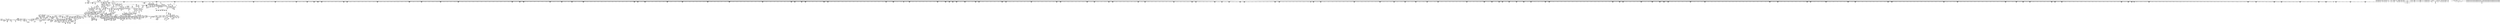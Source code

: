 digraph {
	CE0x5197f20 [shape=record,shape=Mrecord,label="{CE0x5197f20|i32_8|*Constant*|*SummSource*}"]
	CE0x514e1e0 [shape=record,shape=Mrecord,label="{CE0x514e1e0|8:_i8,_32:_%struct.inode*,_%struct.selinux_audit_data*,_128:_i32,_132:_i32,_456:_i8*,_:_SCMRE_296,304_|*MultipleSource*|Function::selinux_file_receive&Arg::file::|Function::file_has_perm&Arg::file::|security/selinux/hooks.c,1902|Function::file_to_av&Arg::file::}"]
	CE0x528e7f0 [shape=record,shape=Mrecord,label="{CE0x528e7f0|inode_has_perm:_tmp11|security/selinux/hooks.c,1612|*SummSource*}"]
	CE0x51ef640 [shape=record,shape=Mrecord,label="{CE0x51ef640|file_has_perm:_tmp3|security/selinux/hooks.c,1674|*SummSink*}"]
	CE0x5262b30 [shape=record,shape=Mrecord,label="{CE0x5262b30|0:_i32,_4:_i32,_8:_i16,_12:_i32,_16:_i32,_20:_i32,_24:_i32,_56:_i8*,_:_SCMRE_480,481_}"]
	CE0x5293110 [shape=record,shape=Mrecord,label="{CE0x5293110|__validate_creds:_bb|*SummSource*}"]
	CE0x51aea00 [shape=record,shape=Mrecord,label="{CE0x51aea00|__validate_creds:_cred|Function::__validate_creds&Arg::cred::|*SummSource*}"]
	CE0x51ec080 [shape=record,shape=Mrecord,label="{CE0x51ec080|__validate_creds:_conv|include/linux/cred.h,173}"]
	CE0x514a590 [shape=record,shape=Mrecord,label="{CE0x514a590|selinux_file_receive:_tmp8|security/selinux/hooks.c,3414}"]
	CE0x528ad00 [shape=record,shape=Mrecord,label="{CE0x528ad00|inode_has_perm:_lnot.ext|security/selinux/hooks.c,1611|*SummSource*}"]
	CE0x518a630 [shape=record,shape=Mrecord,label="{CE0x518a630|file_to_av:_if.else|*SummSink*}"]
	CE0x5261730 [shape=record,shape=Mrecord,label="{CE0x5261730|0:_i32,_4:_i32,_8:_i16,_12:_i32,_16:_i32,_20:_i32,_24:_i32,_56:_i8*,_:_SCMRE_456,464_|*MultipleSource*|*LoadInst*|include/linux/fs.h,1916|security/selinux/hooks.c,1675|Function::inode_has_perm&Arg::inode::|security/selinux/hooks.c,1611}"]
	CE0x516e410 [shape=record,shape=Mrecord,label="{CE0x516e410|8:_i8,_32:_%struct.inode*,_%struct.selinux_audit_data*,_128:_i32,_132:_i32,_456:_i8*,_:_SCMRE_194,195_}"]
	CE0x513ab60 [shape=record,shape=Mrecord,label="{CE0x513ab60|8:_i8,_32:_%struct.inode*,_%struct.selinux_audit_data*,_128:_i32,_132:_i32,_456:_i8*,_:_SCMRE_168,169_}"]
	CE0x51b2c90 [shape=record,shape=Mrecord,label="{CE0x51b2c90|avc_has_perm:_tsid|Function::avc_has_perm&Arg::tsid::}"]
	CE0x51e2490 [shape=record,shape=Mrecord,label="{CE0x51e2490|0:_i32,_4:_i32,_8:_i16,_12:_i32,_16:_i32,_20:_i32,_24:_i32,_56:_i8*,_:_SCMRE_273,274_}"]
	CE0x51e29a0 [shape=record,shape=Mrecord,label="{CE0x51e29a0|0:_i32,_4:_i32,_8:_i16,_12:_i32,_16:_i32,_20:_i32,_24:_i32,_56:_i8*,_:_SCMRE_276,277_}"]
	CE0x526edb0 [shape=record,shape=Mrecord,label="{CE0x526edb0|0:_i32,_4:_i32,_8:_i16,_12:_i32,_16:_i32,_20:_i32,_24:_i32,_56:_i8*,_:_SCMRE_704,712_|*MultipleSource*|*LoadInst*|include/linux/fs.h,1916|security/selinux/hooks.c,1675|Function::inode_has_perm&Arg::inode::|security/selinux/hooks.c,1611}"]
	CE0x5166fe0 [shape=record,shape=Mrecord,label="{CE0x5166fe0|8:_i8,_32:_%struct.inode*,_%struct.selinux_audit_data*,_128:_i32,_132:_i32,_456:_i8*,_:_SCMRE_180,181_}"]
	CE0x528c0b0 [shape=record,shape=Mrecord,label="{CE0x528c0b0|inode_has_perm:_tobool2|security/selinux/hooks.c,1611|*SummSource*}"]
	CE0x5297180 [shape=record,shape=Mrecord,label="{CE0x5297180|__validate_creds:_tmp6|include/linux/cred.h,174}"]
	CE0x528a7a0 [shape=record,shape=Mrecord,label="{CE0x528a7a0|inode_has_perm:_lnot1|security/selinux/hooks.c,1611|*SummSink*}"]
	CE0x5272070 [shape=record,shape=Mrecord,label="{CE0x5272070|0:_i32,_4:_i32,_8:_i16,_12:_i32,_16:_i32,_20:_i32,_24:_i32,_56:_i8*,_:_SCMRE_865,866_}"]
	CE0x51a5ee0 [shape=record,shape=Mrecord,label="{CE0x51a5ee0|file_inode:_tmp3|*SummSource*}"]
	CE0x51e3f20 [shape=record,shape=Mrecord,label="{CE0x51e3f20|file_has_perm:_tmp9|security/selinux/hooks.c,1683}"]
	CE0x5265d20 [shape=record,shape=Mrecord,label="{CE0x5265d20|0:_i32,_4:_i32,_8:_i16,_12:_i32,_16:_i32,_20:_i32,_24:_i32,_56:_i8*,_:_SCMRE_555,556_}"]
	CE0x51604b0 [shape=record,shape=Mrecord,label="{CE0x51604b0|8:_i8,_32:_%struct.inode*,_%struct.selinux_audit_data*,_128:_i32,_132:_i32,_456:_i8*,_:_SCMRE_103,104_}"]
	CE0x5141f50 [shape=record,shape=Mrecord,label="{CE0x5141f50|get_current:_entry|*SummSink*}"]
	CE0x5270670 [shape=record,shape=Mrecord,label="{CE0x5270670|0:_i32,_4:_i32,_8:_i16,_12:_i32,_16:_i32,_20:_i32,_24:_i32,_56:_i8*,_:_SCMRE_792,800_|*MultipleSource*|*LoadInst*|include/linux/fs.h,1916|security/selinux/hooks.c,1675|Function::inode_has_perm&Arg::inode::|security/selinux/hooks.c,1611}"]
	CE0x526ba80 [shape=record,shape=Mrecord,label="{CE0x526ba80|0:_i32,_4:_i32,_8:_i16,_12:_i32,_16:_i32,_20:_i32,_24:_i32,_56:_i8*,_:_SCMRE_611,612_}"]
	CE0x5209330 [shape=record,shape=Mrecord,label="{CE0x5209330|i32_0|*Constant*}"]
	CE0x514eca0 [shape=record,shape=Mrecord,label="{CE0x514eca0|8:_i8,_32:_%struct.inode*,_%struct.selinux_audit_data*,_128:_i32,_132:_i32,_456:_i8*,_:_SCMRE_316,320_|*MultipleSource*|Function::selinux_file_receive&Arg::file::|Function::file_has_perm&Arg::file::|security/selinux/hooks.c,1902|Function::file_to_av&Arg::file::}"]
	CE0x5163c90 [shape=record,shape=Mrecord,label="{CE0x5163c90|GLOBAL:_file_has_perm|*Constant*|*SummSink*}"]
	CE0x51ad380 [shape=record,shape=Mrecord,label="{CE0x51ad380|8:_i8,_32:_%struct.inode*,_%struct.selinux_audit_data*,_128:_i32,_132:_i32,_456:_i8*,_:_SCMRE_66,67_}"]
	CE0x51de1b0 [shape=record,shape=Mrecord,label="{CE0x51de1b0|0:_i32,_4:_i32,_8:_i16,_12:_i32,_16:_i32,_20:_i32,_24:_i32,_56:_i8*,_:_SCMRE_216,224_|*MultipleSource*|*LoadInst*|include/linux/fs.h,1916|security/selinux/hooks.c,1675|Function::inode_has_perm&Arg::inode::|security/selinux/hooks.c,1611}"]
	CE0x5182e70 [shape=record,shape=Mrecord,label="{CE0x5182e70|i64*_getelementptr_inbounds_(_15_x_i64_,_15_x_i64_*___llvm_gcov_ctr171,_i64_0,_i64_10)|*Constant*}"]
	CE0x5140150 [shape=record,shape=Mrecord,label="{CE0x5140150|file_has_perm:_tobool|security/selinux/hooks.c,1688}"]
	CE0x52158f0 [shape=record,shape=Mrecord,label="{CE0x52158f0|file_has_perm:_tmp29|security/selinux/hooks.c,1698|*SummSink*}"]
	CE0x5216940 [shape=record,shape=Mrecord,label="{CE0x5216940|i64*_getelementptr_inbounds_(_2_x_i64_,_2_x_i64_*___llvm_gcov_ctr162,_i64_0,_i64_0)|*Constant*|*SummSink*}"]
	CE0x51cc050 [shape=record,shape=Mrecord,label="{CE0x51cc050|file_has_perm:_tmp10|security/selinux/hooks.c,1683|*SummSink*}"]
	CE0x528d680 [shape=record,shape=Mrecord,label="{CE0x528d680|inode_has_perm:_tmp9|security/selinux/hooks.c,1611}"]
	CE0x516cc20 [shape=record,shape=Mrecord,label="{CE0x516cc20|file_has_perm:_cmp|security/selinux/hooks.c,1683|*SummSource*}"]
	CE0x51af180 [shape=record,shape=Mrecord,label="{CE0x51af180|inode_has_perm:_tmp4|security/selinux/hooks.c,1609|*SummSink*}"]
	CE0x529a510 [shape=record,shape=Mrecord,label="{CE0x529a510|cred_sid:_tmp}"]
	CE0x51b71a0 [shape=record,shape=Mrecord,label="{CE0x51b71a0|file_to_av:_conv1|security/selinux/hooks.c,1903|*SummSink*}"]
	CE0x51dcde0 [shape=record,shape=Mrecord,label="{CE0x51dcde0|0:_i32,_4:_i32,_8:_i16,_12:_i32,_16:_i32,_20:_i32,_24:_i32,_56:_i8*,_:_SCMRE_198,199_}"]
	CE0x528c4a0 [shape=record,shape=Mrecord,label="{CE0x528c4a0|i64_4|*Constant*}"]
	CE0x52133b0 [shape=record,shape=Mrecord,label="{CE0x52133b0|_ret_i32_%retval.0,_!dbg_!27739|security/selinux/hooks.c,1618}"]
	CE0x5279940 [shape=record,shape=Mrecord,label="{CE0x5279940|0:_i32,_4:_i32,_8:_i16,_12:_i32,_16:_i32,_20:_i32,_24:_i32,_56:_i8*,_:_SCMRE_935,936_}"]
	CE0x5186160 [shape=record,shape=Mrecord,label="{CE0x5186160|file_to_av:_tmp15|security/selinux/hooks.c,1905}"]
	CE0x5295810 [shape=record,shape=Mrecord,label="{CE0x5295810|avc_has_perm:_auditdata|Function::avc_has_perm&Arg::auditdata::}"]
	CE0x51b79b0 [shape=record,shape=Mrecord,label="{CE0x51b79b0|file_to_av:_f_mode2|security/selinux/hooks.c,1904}"]
	CE0x5165fb0 [shape=record,shape=Mrecord,label="{CE0x5165fb0|__validate_creds:_entry}"]
	CE0x51d0de0 [shape=record,shape=Mrecord,label="{CE0x51d0de0|i64_512|*Constant*|*SummSource*}"]
	CE0x5156980 [shape=record,shape=Mrecord,label="{CE0x5156980|i64_2|*Constant*}"]
	CE0x5143790 [shape=record,shape=Mrecord,label="{CE0x5143790|selinux_file_receive:_bb|*SummSink*}"]
	CE0x5181c40 [shape=record,shape=Mrecord,label="{CE0x5181c40|file_to_av:_tobool7|security/selinux/hooks.c,1905}"]
	CE0x51d07f0 [shape=record,shape=Mrecord,label="{CE0x51d07f0|file_to_av:_conv9|security/selinux/hooks.c,1906|*SummSource*}"]
	CE0x52143a0 [shape=record,shape=Mrecord,label="{CE0x52143a0|file_has_perm:_tmp27|security/selinux/hooks.c,1694}"]
	CE0x5169f30 [shape=record,shape=Mrecord,label="{CE0x5169f30|8:_i8,_32:_%struct.inode*,_%struct.selinux_audit_data*,_128:_i32,_132:_i32,_456:_i8*,_:_SCMRE_119,120_}"]
	CE0x527fbb0 [shape=record,shape=Mrecord,label="{CE0x527fbb0|GLOBAL:_cred_sid|*Constant*}"]
	CE0x527a4f0 [shape=record,shape=Mrecord,label="{CE0x527a4f0|0:_i32,_4:_i32,_8:_i16,_12:_i32,_16:_i32,_20:_i32,_24:_i32,_56:_i8*,_:_SCMRE_968,976_|*MultipleSource*|*LoadInst*|include/linux/fs.h,1916|security/selinux/hooks.c,1675|Function::inode_has_perm&Arg::inode::|security/selinux/hooks.c,1611}"]
	CE0x520b0e0 [shape=record,shape=Mrecord,label="{CE0x520b0e0|inode_has_perm:_i_flags|security/selinux/hooks.c,1611|*SummSink*}"]
	CE0x51a3150 [shape=record,shape=Mrecord,label="{CE0x51a3150|8:_i8,_32:_%struct.inode*,_%struct.selinux_audit_data*,_128:_i32,_132:_i32,_456:_i8*,_:_SCMRE_159,160_}"]
	CE0x525c600 [shape=record,shape=Mrecord,label="{CE0x525c600|0:_i32,_4:_i32,_8:_i16,_12:_i32,_16:_i32,_20:_i32,_24:_i32,_56:_i8*,_:_SCMRE_291,292_}"]
	CE0x5265e40 [shape=record,shape=Mrecord,label="{CE0x5265e40|0:_i32,_4:_i32,_8:_i16,_12:_i32,_16:_i32,_20:_i32,_24:_i32,_56:_i8*,_:_SCMRE_556,557_}"]
	CE0x51b0a90 [shape=record,shape=Mrecord,label="{CE0x51b0a90|8:_i8,_32:_%struct.inode*,_%struct.selinux_audit_data*,_128:_i32,_132:_i32,_456:_i8*,_:_SCMRE_472,480_|*MultipleSource*|Function::selinux_file_receive&Arg::file::|Function::file_has_perm&Arg::file::|security/selinux/hooks.c,1902|Function::file_to_av&Arg::file::}"]
	CE0x52129e0 [shape=record,shape=Mrecord,label="{CE0x52129e0|inode_has_perm:_perms|Function::inode_has_perm&Arg::perms::}"]
	CE0x5139f30 [shape=record,shape=Mrecord,label="{CE0x5139f30|8:_i8,_32:_%struct.inode*,_%struct.selinux_audit_data*,_128:_i32,_132:_i32,_456:_i8*,_:_SCMRE_144,145_}"]
	CE0x51a68a0 [shape=record,shape=Mrecord,label="{CE0x51a68a0|_call_void_mcount()_#3|*SummSink*}"]
	CE0x51edd30 [shape=record,shape=Mrecord,label="{CE0x51edd30|inode_has_perm:_if.then}"]
	CE0x527ed00 [shape=record,shape=Mrecord,label="{CE0x527ed00|inode_has_perm:_tmp14|security/selinux/hooks.c,1614|*SummSink*}"]
	CE0x5159650 [shape=record,shape=Mrecord,label="{CE0x5159650|8:_i8,_32:_%struct.inode*,_%struct.selinux_audit_data*,_128:_i32,_132:_i32,_456:_i8*,_:_SCMRE_48,49_}"]
	CE0x518eae0 [shape=record,shape=Mrecord,label="{CE0x518eae0|8:_i8,_32:_%struct.inode*,_%struct.selinux_audit_data*,_128:_i32,_132:_i32,_456:_i8*,_:_SCMRE_3,4_}"]
	CE0x520ded0 [shape=record,shape=Mrecord,label="{CE0x520ded0|i64_2|*Constant*}"]
	CE0x5162410 [shape=record,shape=Mrecord,label="{CE0x5162410|file_to_av:_entry|*SummSource*}"]
	CE0x51d7410 [shape=record,shape=Mrecord,label="{CE0x51d7410|0:_i32,_4:_i32,_8:_i16,_12:_i32,_16:_i32,_20:_i32,_24:_i32,_56:_i8*,_:_SCMRE_145,146_}"]
	CE0x51eacc0 [shape=record,shape=Mrecord,label="{CE0x51eacc0|file_has_perm:_out|*SummSource*}"]
	CE0x5294da0 [shape=record,shape=Mrecord,label="{CE0x5294da0|avc_has_perm:_entry}"]
	CE0x526e570 [shape=record,shape=Mrecord,label="{CE0x526e570|0:_i32,_4:_i32,_8:_i16,_12:_i32,_16:_i32,_20:_i32,_24:_i32,_56:_i8*,_:_SCMRE_684,688_|*MultipleSource*|*LoadInst*|include/linux/fs.h,1916|security/selinux/hooks.c,1675|Function::inode_has_perm&Arg::inode::|security/selinux/hooks.c,1611}"]
	CE0x528c5d0 [shape=record,shape=Mrecord,label="{CE0x528c5d0|inode_has_perm:_tmp7|security/selinux/hooks.c,1611}"]
	CE0x527aa00 [shape=record,shape=Mrecord,label="{CE0x527aa00|0:_i32,_4:_i32,_8:_i16,_12:_i32,_16:_i32,_20:_i32,_24:_i32,_56:_i8*,_:_SCMRE_978,979_}"]
	CE0x528c220 [shape=record,shape=Mrecord,label="{CE0x528c220|inode_has_perm:_tobool2|security/selinux/hooks.c,1611|*SummSink*}"]
	CE0x5ce7260 [shape=record,shape=Mrecord,label="{CE0x5ce7260|selinux_file_receive:_tmp7|security/selinux/hooks.c,3414|*SummSink*}"]
	CE0x51a32d0 [shape=record,shape=Mrecord,label="{CE0x51a32d0|8:_i8,_32:_%struct.inode*,_%struct.selinux_audit_data*,_128:_i32,_132:_i32,_456:_i8*,_:_SCMRE_160,161_}"]
	CE0x51e0780 [shape=record,shape=Mrecord,label="{CE0x51e0780|0:_i32,_4:_i32,_8:_i16,_12:_i32,_16:_i32,_20:_i32,_24:_i32,_56:_i8*,_:_SCMRE_256,257_}"]
	CE0x5273c70 [shape=record,shape=Mrecord,label="{CE0x5273c70|0:_i32,_4:_i32,_8:_i16,_12:_i32,_16:_i32,_20:_i32,_24:_i32,_56:_i8*,_:_SCMRE_880,881_}"]
	CE0x5201ea0 [shape=record,shape=Mrecord,label="{CE0x5201ea0|i64*_getelementptr_inbounds_(_8_x_i64_,_8_x_i64_*___llvm_gcov_ctr154,_i64_0,_i64_1)|*Constant*}"]
	CE0x517e850 [shape=record,shape=Mrecord,label="{CE0x517e850|file_to_av:_tmp4|security/selinux/hooks.c,1902|*SummSink*}"]
	CE0x51dbeb0 [shape=record,shape=Mrecord,label="{CE0x51dbeb0|0:_i32,_4:_i32,_8:_i16,_12:_i32,_16:_i32,_20:_i32,_24:_i32,_56:_i8*,_:_SCMRE_189,190_}"]
	CE0x5205650 [shape=record,shape=Mrecord,label="{CE0x5205650|__validate_creds:_cred|Function::__validate_creds&Arg::cred::}"]
	CE0x5193340 [shape=record,shape=Mrecord,label="{CE0x5193340|file_to_av:_av.3|*SummSource*}"]
	CE0x528d920 [shape=record,shape=Mrecord,label="{CE0x528d920|inode_has_perm:_tmp9|security/selinux/hooks.c,1611|*SummSink*}"]
	CE0x5266110 [shape=record,shape=Mrecord,label="{CE0x5266110|0:_i32,_4:_i32,_8:_i16,_12:_i32,_16:_i32,_20:_i32,_24:_i32,_56:_i8*,_:_SCMRE_558,559_}"]
	CE0x51ebd50 [shape=record,shape=Mrecord,label="{CE0x51ebd50|i64*_getelementptr_inbounds_(_12_x_i64_,_12_x_i64_*___llvm_gcov_ctr170,_i64_0,_i64_0)|*Constant*|*SummSink*}"]
	CE0x51dc8d0 [shape=record,shape=Mrecord,label="{CE0x51dc8d0|0:_i32,_4:_i32,_8:_i16,_12:_i32,_16:_i32,_20:_i32,_24:_i32,_56:_i8*,_:_SCMRE_195,196_}"]
	CE0x5150c20 [shape=record,shape=Mrecord,label="{CE0x5150c20|8:_i8,_32:_%struct.inode*,_%struct.selinux_audit_data*,_128:_i32,_132:_i32,_456:_i8*,_:_SCMRE_77,78_}"]
	CE0x528b200 [shape=record,shape=Mrecord,label="{CE0x528b200|inode_has_perm:_expval|security/selinux/hooks.c,1611}"]
	CE0x51a0e90 [shape=record,shape=Mrecord,label="{CE0x51a0e90|8:_i8,_32:_%struct.inode*,_%struct.selinux_audit_data*,_128:_i32,_132:_i32,_456:_i8*,_:_SCMRE_256,264_|*MultipleSource*|Function::selinux_file_receive&Arg::file::|Function::file_has_perm&Arg::file::|security/selinux/hooks.c,1902|Function::file_to_av&Arg::file::}"]
	CE0x5269050 [shape=record,shape=Mrecord,label="{CE0x5269050|0:_i32,_4:_i32,_8:_i16,_12:_i32,_16:_i32,_20:_i32,_24:_i32,_56:_i8*,_:_SCMRE_586,587_}"]
	CE0x51803b0 [shape=record,shape=Mrecord,label="{CE0x51803b0|file_to_av:_tmp7|security/selinux/hooks.c,1903|*SummSink*}"]
	CE0x51e5270 [shape=record,shape=Mrecord,label="{CE0x51e5270|file_has_perm:_sid2|security/selinux/hooks.c,1683}"]
	CE0x5168570 [shape=record,shape=Mrecord,label="{CE0x5168570|GLOBAL:_current_task|Global_var:current_task|*SummSource*}"]
	CE0x518ff80 [shape=record,shape=Mrecord,label="{CE0x518ff80|%struct.task_struct*_(%struct.task_struct**)*_asm_movq_%gs:$_1:P_,$0_,_r,im,_dirflag_,_fpsr_,_flags_|*SummSource*}"]
	CE0x51883b0 [shape=record,shape=Mrecord,label="{CE0x51883b0|file_to_av:_tmp20|security/selinux/hooks.c,1906|*SummSource*}"]
	CE0x5161320 [shape=record,shape=Mrecord,label="{CE0x5161320|i64_5|*Constant*|*SummSink*}"]
	CE0x51579c0 [shape=record,shape=Mrecord,label="{CE0x51579c0|i64_0|*Constant*|*SummSink*}"]
	CE0x51efbc0 [shape=record,shape=Mrecord,label="{CE0x51efbc0|GLOBAL:_file_inode|*Constant*}"]
	CE0x51b6c00 [shape=record,shape=Mrecord,label="{CE0x51b6c00|file_to_av:_or|security/selinux/hooks.c,1903}"]
	CE0x515c450 [shape=record,shape=Mrecord,label="{CE0x515c450|selinux_file_receive:_tmp4|security/selinux/hooks.c,3414|*SummSink*}"]
	CE0x516f1c0 [shape=record,shape=Mrecord,label="{CE0x516f1c0|8:_i8,_32:_%struct.inode*,_%struct.selinux_audit_data*,_128:_i32,_132:_i32,_456:_i8*,_:_SCMRE_70,71_}"]
	CE0x527d9e0 [shape=record,shape=Mrecord,label="{CE0x527d9e0|inode_has_perm:_i_security|security/selinux/hooks.c,1615|*SummSource*}"]
	CE0x52735b0 [shape=record,shape=Mrecord,label="{CE0x52735b0|0:_i32,_4:_i32,_8:_i16,_12:_i32,_16:_i32,_20:_i32,_24:_i32,_56:_i8*,_:_SCMRE_876,877_}"]
	CE0x5185660 [shape=record,shape=Mrecord,label="{CE0x5185660|i64_12|*Constant*|*SummSource*}"]
	CE0x5268ea0 [shape=record,shape=Mrecord,label="{CE0x5268ea0|0:_i32,_4:_i32,_8:_i16,_12:_i32,_16:_i32,_20:_i32,_24:_i32,_56:_i8*,_:_SCMRE_585,586_}"]
	CE0x5263a60 [shape=record,shape=Mrecord,label="{CE0x5263a60|0:_i32,_4:_i32,_8:_i16,_12:_i32,_16:_i32,_20:_i32,_24:_i32,_56:_i8*,_:_SCMRE_488,496_|*MultipleSource*|*LoadInst*|include/linux/fs.h,1916|security/selinux/hooks.c,1675|Function::inode_has_perm&Arg::inode::|security/selinux/hooks.c,1611}"]
	CE0x5205e10 [shape=record,shape=Mrecord,label="{CE0x5205e10|inode_has_perm:_tmp4|security/selinux/hooks.c,1609}"]
	CE0x51875f0 [shape=record,shape=Mrecord,label="{CE0x51875f0|i64*_getelementptr_inbounds_(_15_x_i64_,_15_x_i64_*___llvm_gcov_ctr171,_i64_0,_i64_8)|*Constant*|*SummSource*}"]
	CE0x527e640 [shape=record,shape=Mrecord,label="{CE0x527e640|inode_has_perm:_sclass|security/selinux/hooks.c,1617|*SummSink*}"]
	CE0x51d6d50 [shape=record,shape=Mrecord,label="{CE0x51d6d50|0:_i32,_4:_i32,_8:_i16,_12:_i32,_16:_i32,_20:_i32,_24:_i32,_56:_i8*,_:_SCMRE_141,142_}"]
	CE0x51b6370 [shape=record,shape=Mrecord,label="{CE0x51b6370|_ret_i32_%retval.0,_!dbg_!27728|security/selinux/avc.c,775|*SummSink*}"]
	CE0x517e6e0 [shape=record,shape=Mrecord,label="{CE0x517e6e0|file_to_av:_tmp4|security/selinux/hooks.c,1902|*SummSource*}"]
	CE0x5163670 [shape=record,shape=Mrecord,label="{CE0x5163670|selinux_file_receive:_call6|security/selinux/hooks.c,3416|*SummSource*}"]
	CE0x51e2640 [shape=record,shape=Mrecord,label="{CE0x51e2640|0:_i32,_4:_i32,_8:_i16,_12:_i32,_16:_i32,_20:_i32,_24:_i32,_56:_i8*,_:_SCMRE_274,275_}"]
	CE0x51fe570 [shape=record,shape=Mrecord,label="{CE0x51fe570|file_has_perm:_tmp20|security/selinux/hooks.c,1694|*SummSource*}"]
	CE0x51da3b0 [shape=record,shape=Mrecord,label="{CE0x51da3b0|0:_i32,_4:_i32,_8:_i16,_12:_i32,_16:_i32,_20:_i32,_24:_i32,_56:_i8*,_:_SCMRE_173,174_}"]
	CE0x515bf10 [shape=record,shape=Mrecord,label="{CE0x515bf10|file_to_av:_if.end|*SummSink*}"]
	CE0x52781a0 [shape=record,shape=Mrecord,label="{CE0x52781a0|0:_i32,_4:_i32,_8:_i16,_12:_i32,_16:_i32,_20:_i32,_24:_i32,_56:_i8*,_:_SCMRE_921,922_}"]
	CE0x520a310 [shape=record,shape=Mrecord,label="{CE0x520a310|_call_void_mcount()_#3}"]
	CE0x5260970 [shape=record,shape=Mrecord,label="{CE0x5260970|0:_i32,_4:_i32,_8:_i16,_12:_i32,_16:_i32,_20:_i32,_24:_i32,_56:_i8*,_:_SCMRE_416,424_|*MultipleSource*|*LoadInst*|include/linux/fs.h,1916|security/selinux/hooks.c,1675|Function::inode_has_perm&Arg::inode::|security/selinux/hooks.c,1611}"]
	CE0x5199fa0 [shape=record,shape=Mrecord,label="{CE0x5199fa0|file_has_perm:_if.end}"]
	CE0x51d5e60 [shape=record,shape=Mrecord,label="{CE0x51d5e60|0:_i32,_4:_i32,_8:_i16,_12:_i32,_16:_i32,_20:_i32,_24:_i32,_56:_i8*,_:_SCMRE_120,128_|*MultipleSource*|*LoadInst*|include/linux/fs.h,1916|security/selinux/hooks.c,1675|Function::inode_has_perm&Arg::inode::|security/selinux/hooks.c,1611}"]
	CE0x5194000 [shape=record,shape=Mrecord,label="{CE0x5194000|file_to_av:_tmp32|security/selinux/hooks.c,1917}"]
	CE0x51ece10 [shape=record,shape=Mrecord,label="{CE0x51ece10|file_has_perm:_tmp11|security/selinux/hooks.c,1684|*SummSource*}"]
	CE0x518e1b0 [shape=record,shape=Mrecord,label="{CE0x518e1b0|8:_i8,_32:_%struct.inode*,_%struct.selinux_audit_data*,_128:_i32,_132:_i32,_456:_i8*,_:_SCMRE_95,96_}"]
	CE0x5294390 [shape=record,shape=Mrecord,label="{CE0x5294390|inode_has_perm:_tmp18|security/selinux/hooks.c,1617|*SummSink*}"]
	CE0x5195490 [shape=record,shape=Mrecord,label="{CE0x5195490|_call_void_mcount()_#3|*SummSink*}"]
	CE0x5299500 [shape=record,shape=Mrecord,label="{CE0x5299500|i32_3|*Constant*|*SummSource*}"]
	CE0x51a6dd0 [shape=record,shape=Mrecord,label="{CE0x51a6dd0|i64_16|*Constant*|*SummSource*}"]
	CE0x5298010 [shape=record,shape=Mrecord,label="{CE0x5298010|GLOBAL:___invalid_creds|*Constant*|*SummSink*}"]
	CE0x526f5f0 [shape=record,shape=Mrecord,label="{CE0x526f5f0|0:_i32,_4:_i32,_8:_i16,_12:_i32,_16:_i32,_20:_i32,_24:_i32,_56:_i8*,_:_SCMRE_736,740_|*MultipleSource*|*LoadInst*|include/linux/fs.h,1916|security/selinux/hooks.c,1675|Function::inode_has_perm&Arg::inode::|security/selinux/hooks.c,1611}"]
	CE0x51efc50 [shape=record,shape=Mrecord,label="{CE0x51efc50|GLOBAL:_file_inode|*Constant*|*SummSource*}"]
	CE0x51e62b0 [shape=record,shape=Mrecord,label="{CE0x51e62b0|file_has_perm:_u|security/selinux/hooks.c,1681|*SummSink*}"]
	CE0x52790d0 [shape=record,shape=Mrecord,label="{CE0x52790d0|0:_i32,_4:_i32,_8:_i16,_12:_i32,_16:_i32,_20:_i32,_24:_i32,_56:_i8*,_:_SCMRE_930,931_}"]
	CE0x51dfbb0 [shape=record,shape=Mrecord,label="{CE0x51dfbb0|0:_i32,_4:_i32,_8:_i16,_12:_i32,_16:_i32,_20:_i32,_24:_i32,_56:_i8*,_:_SCMRE_249,250_}"]
	CE0x5279ca0 [shape=record,shape=Mrecord,label="{CE0x5279ca0|0:_i32,_4:_i32,_8:_i16,_12:_i32,_16:_i32,_20:_i32,_24:_i32,_56:_i8*,_:_SCMRE_936,944_|*MultipleSource*|*LoadInst*|include/linux/fs.h,1916|security/selinux/hooks.c,1675|Function::inode_has_perm&Arg::inode::|security/selinux/hooks.c,1611}"]
	CE0x51d2fa0 [shape=record,shape=Mrecord,label="{CE0x51d2fa0|file_to_av:_or13|security/selinux/hooks.c,1908}"]
	CE0x5200060 [shape=record,shape=Mrecord,label="{CE0x5200060|i64*_getelementptr_inbounds_(_12_x_i64_,_12_x_i64_*___llvm_gcov_ctr170,_i64_0,_i64_9)|*Constant*|*SummSource*}"]
	CE0x5296da0 [shape=record,shape=Mrecord,label="{CE0x5296da0|i64*_getelementptr_inbounds_(_5_x_i64_,_5_x_i64_*___llvm_gcov_ctr155,_i64_0,_i64_3)|*Constant*|*SummSink*}"]
	CE0x51ec6f0 [shape=record,shape=Mrecord,label="{CE0x51ec6f0|cred_sid:_security|security/selinux/hooks.c,196|*SummSink*}"]
	CE0x519f810 [shape=record,shape=Mrecord,label="{CE0x519f810|8:_i8,_32:_%struct.inode*,_%struct.selinux_audit_data*,_128:_i32,_132:_i32,_456:_i8*,_:_SCMRE_204,205_}"]
	CE0x51d2080 [shape=record,shape=Mrecord,label="{CE0x51d2080|file_to_av:_tmp22|security/selinux/hooks.c,1908|*SummSink*}"]
	CE0x51da560 [shape=record,shape=Mrecord,label="{CE0x51da560|0:_i32,_4:_i32,_8:_i16,_12:_i32,_16:_i32,_20:_i32,_24:_i32,_56:_i8*,_:_SCMRE_174,175_}"]
	CE0x51e11a0 [shape=record,shape=Mrecord,label="{CE0x51e11a0|0:_i32,_4:_i32,_8:_i16,_12:_i32,_16:_i32,_20:_i32,_24:_i32,_56:_i8*,_:_SCMRE_262,263_}"]
	CE0x516caf0 [shape=record,shape=Mrecord,label="{CE0x516caf0|file_has_perm:_cmp|security/selinux/hooks.c,1683}"]
	CE0x51d2c20 [shape=record,shape=Mrecord,label="{CE0x51d2c20|file_to_av:_conv12|security/selinux/hooks.c,1908|*SummSink*}"]
	CE0x519f390 [shape=record,shape=Mrecord,label="{CE0x519f390|8:_i8,_32:_%struct.inode*,_%struct.selinux_audit_data*,_128:_i32,_132:_i32,_456:_i8*,_:_SCMRE_201,202_}"]
	CE0x51e3570 [shape=record,shape=Mrecord,label="{CE0x51e3570|0:_i32,_4:_i32,_8:_i16,_12:_i32,_16:_i32,_20:_i32,_24:_i32,_56:_i8*,_:_SCMRE_283,284_}"]
	CE0x51d7c80 [shape=record,shape=Mrecord,label="{CE0x51d7c80|0:_i32,_4:_i32,_8:_i16,_12:_i32,_16:_i32,_20:_i32,_24:_i32,_56:_i8*,_:_SCMRE_150,151_}"]
	CE0x527b630 [shape=record,shape=Mrecord,label="{CE0x527b630|inode_has_perm:_tmp6|*LoadInst*|security/selinux/hooks.c,1611|*SummSource*}"]
	CE0x520db30 [shape=record,shape=Mrecord,label="{CE0x520db30|COLLAPSED:_GCMRE___llvm_gcov_ctr154_internal_global_8_x_i64_zeroinitializer:_elem_0:default:}"]
	CE0x518fc80 [shape=record,shape=Mrecord,label="{CE0x518fc80|8:_i8,_32:_%struct.inode*,_%struct.selinux_audit_data*,_128:_i32,_132:_i32,_456:_i8*,_:_SCMRE_49,50_}"]
	CE0x52673a0 [shape=record,shape=Mrecord,label="{CE0x52673a0|0:_i32,_4:_i32,_8:_i16,_12:_i32,_16:_i32,_20:_i32,_24:_i32,_56:_i8*,_:_SCMRE_569,570_}"]
	CE0x516ee50 [shape=record,shape=Mrecord,label="{CE0x516ee50|i8*_getelementptr_inbounds_(_45_x_i8_,_45_x_i8_*_.str12,_i32_0,_i32_0)|*Constant*}"]
	CE0x51cbc20 [shape=record,shape=Mrecord,label="{CE0x51cbc20|file_has_perm:_tmp5|security/selinux/hooks.c,1681}"]
	CE0x5180e80 [shape=record,shape=Mrecord,label="{CE0x5180e80|i32_6|*Constant*}"]
	CE0x528cc80 [shape=record,shape=Mrecord,label="{CE0x528cc80|GLOBAL:___llvm_gcov_ctr154|Global_var:__llvm_gcov_ctr154}"]
	CE0x51637a0 [shape=record,shape=Mrecord,label="{CE0x51637a0|selinux_file_receive:_call6|security/selinux/hooks.c,3416|*SummSink*}"]
	CE0x51e22e0 [shape=record,shape=Mrecord,label="{CE0x51e22e0|0:_i32,_4:_i32,_8:_i16,_12:_i32,_16:_i32,_20:_i32,_24:_i32,_56:_i8*,_:_SCMRE_272,273_}"]
	CE0x51964b0 [shape=record,shape=Mrecord,label="{CE0x51964b0|cred_sid:_tmp3|*SummSink*}"]
	CE0x515db70 [shape=record,shape=Mrecord,label="{CE0x515db70|i8_1|*Constant*|*SummSource*}"]
	CE0x51934b0 [shape=record,shape=Mrecord,label="{CE0x51934b0|file_to_av:_av.3|*SummSink*}"]
	CE0x51ea580 [shape=record,shape=Mrecord,label="{CE0x51ea580|_ret_i32_%tmp6,_!dbg_!27716|security/selinux/hooks.c,197|*SummSink*}"]
	CE0x519ea70 [shape=record,shape=Mrecord,label="{CE0x519ea70|_call_void___validate_creds(%struct.cred*_%cred,_i8*_getelementptr_inbounds_(_25_x_i8_,_25_x_i8_*_.str3,_i32_0,_i32_0),_i32_1609)_#10,_!dbg_!27719|security/selinux/hooks.c,1609|*SummSink*}"]
	CE0x516e290 [shape=record,shape=Mrecord,label="{CE0x516e290|8:_i8,_32:_%struct.inode*,_%struct.selinux_audit_data*,_128:_i32,_132:_i32,_456:_i8*,_:_SCMRE_193,194_}"]
	CE0x51ccae0 [shape=record,shape=Mrecord,label="{CE0x51ccae0|_ret_%struct.inode*_%tmp4,_!dbg_!27713|include/linux/fs.h,1916}"]
	CE0x51ff100 [shape=record,shape=Mrecord,label="{CE0x51ff100|file_has_perm:_tmp21|security/selinux/hooks.c,1694|*SummSink*}"]
	CE0x526f330 [shape=record,shape=Mrecord,label="{CE0x526f330|0:_i32,_4:_i32,_8:_i16,_12:_i32,_16:_i32,_20:_i32,_24:_i32,_56:_i8*,_:_SCMRE_728,736_|*MultipleSource*|*LoadInst*|include/linux/fs.h,1916|security/selinux/hooks.c,1675|Function::inode_has_perm&Arg::inode::|security/selinux/hooks.c,1611}"]
	CE0x5286360 [shape=record,shape=Mrecord,label="{CE0x5286360|__validate_creds:_tmp2|include/linux/cred.h,173|*SummSink*}"]
	CE0x51473d0 [shape=record,shape=Mrecord,label="{CE0x51473d0|selinux_file_receive:_land.lhs.true2|*SummSink*}"]
	CE0x517def0 [shape=record,shape=Mrecord,label="{CE0x517def0|file_to_av:_tmp3|security/selinux/hooks.c,1902|*SummSink*}"]
	CE0x513e880 [shape=record,shape=Mrecord,label="{CE0x513e880|8:_i8,_32:_%struct.inode*,_%struct.selinux_audit_data*,_128:_i32,_132:_i32,_456:_i8*,_:_SCMRE_13,14_}"]
	CE0x51865a0 [shape=record,shape=Mrecord,label="{CE0x51865a0|file_to_av:_tmp16|security/selinux/hooks.c,1905}"]
	CE0x515a400 [shape=record,shape=Mrecord,label="{CE0x515a400|selinux_file_receive:_tmp6|security/selinux/hooks.c,3414|*SummSource*}"]
	CE0x5208600 [shape=record,shape=Mrecord,label="{CE0x5208600|inode_has_perm:_bb|*SummSource*}"]
	CE0x51994a0 [shape=record,shape=Mrecord,label="{CE0x51994a0|i64*_getelementptr_inbounds_(_2_x_i64_,_2_x_i64_*___llvm_gcov_ctr131,_i64_0,_i64_1)|*Constant*|*SummSink*}"]
	CE0x5298380 [shape=record,shape=Mrecord,label="{CE0x5298380|_call_void___invalid_creds(%struct.cred*_%cred,_i8*_%file,_i32_%line)_#10,_!dbg_!27721|include/linux/cred.h,174|*SummSink*}"]
	CE0x525e100 [shape=record,shape=Mrecord,label="{CE0x525e100|0:_i32,_4:_i32,_8:_i16,_12:_i32,_16:_i32,_20:_i32,_24:_i32,_56:_i8*,_:_SCMRE_307,308_}"]
	CE0x5288b70 [shape=record,shape=Mrecord,label="{CE0x5288b70|__validate_creds:_tmp4|include/linux/cred.h,173|*SummSink*}"]
	"CONST[source:2(external),value:2(dynamic)][purpose:{subject}]"
	CE0x528ab90 [shape=record,shape=Mrecord,label="{CE0x528ab90|inode_has_perm:_lnot.ext|security/selinux/hooks.c,1611}"]
	CE0x51ef880 [shape=record,shape=Mrecord,label="{CE0x51ef880|file_has_perm:_call|security/selinux/hooks.c,1675}"]
	CE0x517d180 [shape=record,shape=Mrecord,label="{CE0x517d180|file_to_av:_and|security/selinux/hooks.c,1902}"]
	CE0x51e05d0 [shape=record,shape=Mrecord,label="{CE0x51e05d0|0:_i32,_4:_i32,_8:_i16,_12:_i32,_16:_i32,_20:_i32,_24:_i32,_56:_i8*,_:_SCMRE_255,256_}"]
	CE0x51b3610 [shape=record,shape=Mrecord,label="{CE0x51b3610|avc_has_perm:_tclass|Function::avc_has_perm&Arg::tclass::|*SummSink*}"]
	CE0x5159a50 [shape=record,shape=Mrecord,label="{CE0x5159a50|_call_void_lockdep_rcu_suspicious(i8*_getelementptr_inbounds_(_25_x_i8_,_25_x_i8_*_.str3,_i32_0,_i32_0),_i32_3414,_i8*_getelementptr_inbounds_(_45_x_i8_,_45_x_i8_*_.str12,_i32_0,_i32_0))_#10,_!dbg_!27728|security/selinux/hooks.c,3414|*SummSource*}"]
	CE0x525dda0 [shape=record,shape=Mrecord,label="{CE0x525dda0|0:_i32,_4:_i32,_8:_i16,_12:_i32,_16:_i32,_20:_i32,_24:_i32,_56:_i8*,_:_SCMRE_305,306_}"]
	CE0x518d240 [shape=record,shape=Mrecord,label="{CE0x518d240|8:_i8,_32:_%struct.inode*,_%struct.selinux_audit_data*,_128:_i32,_132:_i32,_456:_i8*,_:_SCMRE_89,90_}"]
	CE0x5289730 [shape=record,shape=Mrecord,label="{CE0x5289730|inode_has_perm:_and|security/selinux/hooks.c,1611|*SummSource*}"]
	CE0x528c740 [shape=record,shape=Mrecord,label="{CE0x528c740|i64*_getelementptr_inbounds_(_8_x_i64_,_8_x_i64_*___llvm_gcov_ctr154,_i64_0,_i64_5)|*Constant*|*SummSink*}"]
	CE0x528b6f0 [shape=record,shape=Mrecord,label="{CE0x528b6f0|GLOBAL:_llvm.expect.i64|*Constant*|*SummSink*}"]
	CE0x5208830 [shape=record,shape=Mrecord,label="{CE0x5208830|inode_has_perm:_do.body}"]
	CE0x51971f0 [shape=record,shape=Mrecord,label="{CE0x51971f0|0:_i32,_4:_i32,_8:_i16,_12:_i32,_16:_i32,_20:_i32,_24:_i32,_56:_i8*,_:_SCMRE_0,2_|*MultipleSource*|*LoadInst*|include/linux/fs.h,1916|security/selinux/hooks.c,1675|Function::inode_has_perm&Arg::inode::|security/selinux/hooks.c,1611}"]
	CE0x5161c60 [shape=record,shape=Mrecord,label="{CE0x5161c60|selinux_file_receive:_call5|security/selinux/hooks.c,3416|*SummSink*}"]
	CE0x51d3240 [shape=record,shape=Mrecord,label="{CE0x51d3240|file_to_av:_or13|security/selinux/hooks.c,1908|*SummSink*}"]
	CE0x52978c0 [shape=record,shape=Mrecord,label="{CE0x52978c0|__validate_creds:_tmp7|include/linux/cred.h,174}"]
	CE0x5144a10 [shape=record,shape=Mrecord,label="{CE0x5144a10|0:_i8,_:_GCMR_selinux_file_receive.__warned_internal_global_i8_0,_section_.data.unlikely_,_align_1:_elem_0:default:}"]
	CE0x51d7920 [shape=record,shape=Mrecord,label="{CE0x51d7920|0:_i32,_4:_i32,_8:_i16,_12:_i32,_16:_i32,_20:_i32,_24:_i32,_56:_i8*,_:_SCMRE_148,149_}"]
	CE0x5297480 [shape=record,shape=Mrecord,label="{CE0x5297480|__validate_creds:_tmp6|include/linux/cred.h,174|*SummSink*}"]
	CE0x5205770 [shape=record,shape=Mrecord,label="{CE0x5205770|GLOBAL:_creds_are_invalid|*Constant*|*SummSource*}"]
	CE0x5209910 [shape=record,shape=Mrecord,label="{CE0x5209910|inode_has_perm:_bb}"]
	CE0x5142b80 [shape=record,shape=Mrecord,label="{CE0x5142b80|selinux_file_receive:_cred4|security/selinux/hooks.c,3414|*SummSource*}"]
	CE0x516f040 [shape=record,shape=Mrecord,label="{CE0x516f040|8:_i8,_32:_%struct.inode*,_%struct.selinux_audit_data*,_128:_i32,_132:_i32,_456:_i8*,_:_SCMRE_69,70_}"]
	CE0x528b870 [shape=record,shape=Mrecord,label="{CE0x528b870|GLOBAL:_llvm.expect.i64|*Constant*|*SummSource*}"]
	CE0x518cb40 [shape=record,shape=Mrecord,label="{CE0x518cb40|file_has_perm:_call1|security/selinux/hooks.c,1677|*SummSource*}"]
	CE0x51963e0 [shape=record,shape=Mrecord,label="{CE0x51963e0|cred_sid:_tmp3|*SummSource*}"]
	CE0x51a1fe0 [shape=record,shape=Mrecord,label="{CE0x51a1fe0|file_to_av:_tmp|*SummSink*}"]
	CE0x5266ce0 [shape=record,shape=Mrecord,label="{CE0x5266ce0|0:_i32,_4:_i32,_8:_i16,_12:_i32,_16:_i32,_20:_i32,_24:_i32,_56:_i8*,_:_SCMRE_565,566_}"]
	CE0x5213df0 [shape=record,shape=Mrecord,label="{CE0x5213df0|file_has_perm:_tmp26|security/selinux/hooks.c,1694}"]
	CE0x5157ba0 [shape=record,shape=Mrecord,label="{CE0x5157ba0|GLOBAL:___llvm_gcov_ctr268|Global_var:__llvm_gcov_ctr268|*SummSink*}"]
	CE0x48c6120 [shape=record,shape=Mrecord,label="{CE0x48c6120|COLLAPSED:_GCMRE___llvm_gcov_ctr268_internal_global_11_x_i64_zeroinitializer:_elem_0:default:}"]
	CE0x51459e0 [shape=record,shape=Mrecord,label="{CE0x51459e0|_call_void_mcount()_#3|*SummSink*}"]
	CE0x52012a0 [shape=record,shape=Mrecord,label="{CE0x52012a0|file_has_perm:_call9|security/selinux/hooks.c,1695}"]
	CE0x5278860 [shape=record,shape=Mrecord,label="{CE0x5278860|0:_i32,_4:_i32,_8:_i16,_12:_i32,_16:_i32,_20:_i32,_24:_i32,_56:_i8*,_:_SCMRE_925,926_}"]
	CE0x5216c50 [shape=record,shape=Mrecord,label="{CE0x5216c50|file_inode:_bb|*SummSink*}"]
	CE0x5135b10 [shape=record,shape=Mrecord,label="{CE0x5135b10|selinux_file_receive:_entry|*SummSink*}"]
	CE0x52141d0 [shape=record,shape=Mrecord,label="{CE0x52141d0|i64*_getelementptr_inbounds_(_12_x_i64_,_12_x_i64_*___llvm_gcov_ctr170,_i64_0,_i64_10)|*Constant*|*SummSink*}"]
	CE0x51dd140 [shape=record,shape=Mrecord,label="{CE0x51dd140|0:_i32,_4:_i32,_8:_i16,_12:_i32,_16:_i32,_20:_i32,_24:_i32,_56:_i8*,_:_SCMRE_200,201_}"]
	CE0x51aeca0 [shape=record,shape=Mrecord,label="{CE0x51aeca0|__validate_creds:_file|Function::__validate_creds&Arg::file::|*SummSink*}"]
	CE0x51d24d0 [shape=record,shape=Mrecord,label="{CE0x51d24d0|file_to_av:_tmp22|security/selinux/hooks.c,1908}"]
	CE0x5193820 [shape=record,shape=Mrecord,label="{CE0x5193820|file_to_av:_tmp31|security/selinux/hooks.c,1917}"]
	CE0x520d340 [shape=record,shape=Mrecord,label="{CE0x520d340|0:_i32,_4:_i32,_8:_i16,_12:_i32,_16:_i32,_20:_i32,_24:_i32,_56:_i8*,_:_SCMRE_24,32_|*MultipleSource*|*LoadInst*|include/linux/fs.h,1916|security/selinux/hooks.c,1675|Function::inode_has_perm&Arg::inode::|security/selinux/hooks.c,1611}"]
	CE0x51e3c30 [shape=record,shape=Mrecord,label="{CE0x51e3c30|0:_i32,_4:_i32,_8:_i16,_12:_i32,_16:_i32,_20:_i32,_24:_i32,_56:_i8*,_:_SCMRE_287,288_}"]
	CE0x51cef40 [shape=record,shape=Mrecord,label="{CE0x51cef40|file_has_perm:_tmp3|security/selinux/hooks.c,1674}"]
	CE0x51850f0 [shape=record,shape=Mrecord,label="{CE0x51850f0|file_to_av:_tmp29|security/selinux/hooks.c,1914|*SummSource*}"]
	CE0x5201f10 [shape=record,shape=Mrecord,label="{CE0x5201f10|i64*_getelementptr_inbounds_(_8_x_i64_,_8_x_i64_*___llvm_gcov_ctr154,_i64_0,_i64_1)|*Constant*|*SummSource*}"]
	CE0x518d6c0 [shape=record,shape=Mrecord,label="{CE0x518d6c0|8:_i8,_32:_%struct.inode*,_%struct.selinux_audit_data*,_128:_i32,_132:_i32,_456:_i8*,_:_SCMRE_92,93_}"]
	CE0x527e070 [shape=record,shape=Mrecord,label="{CE0x527e070|inode_has_perm:_tmp15|*LoadInst*|security/selinux/hooks.c,1615|*SummSink*}"]
	CE0x529bde0 [shape=record,shape=Mrecord,label="{CE0x529bde0|__validate_creds:_tmp8|include/linux/cred.h,175}"]
	CE0x5270d30 [shape=record,shape=Mrecord,label="{CE0x5270d30|0:_i32,_4:_i32,_8:_i16,_12:_i32,_16:_i32,_20:_i32,_24:_i32,_56:_i8*,_:_SCMRE_808,816_|*MultipleSource*|*LoadInst*|include/linux/fs.h,1916|security/selinux/hooks.c,1675|Function::inode_has_perm&Arg::inode::|security/selinux/hooks.c,1611}"]
	CE0x527b120 [shape=record,shape=Mrecord,label="{CE0x527b120|0:_i32,_4:_i32,_8:_i16,_12:_i32,_16:_i32,_20:_i32,_24:_i32,_56:_i8*,_:_SCMRE_981,982_}"]
	CE0x527b770 [shape=record,shape=Mrecord,label="{CE0x527b770|0:_i32,_4:_i32,_8:_i16,_12:_i32,_16:_i32,_20:_i32,_24:_i32,_56:_i8*,_:_SCMRE_988,992_|*MultipleSource*|*LoadInst*|include/linux/fs.h,1916|security/selinux/hooks.c,1675|Function::inode_has_perm&Arg::inode::|security/selinux/hooks.c,1611}"]
	CE0x5139c30 [shape=record,shape=Mrecord,label="{CE0x5139c30|8:_i8,_32:_%struct.inode*,_%struct.selinux_audit_data*,_128:_i32,_132:_i32,_456:_i8*,_:_SCMRE_136,140_|*MultipleSource*|Function::selinux_file_receive&Arg::file::|Function::file_has_perm&Arg::file::|security/selinux/hooks.c,1902|Function::file_to_av&Arg::file::}"]
	CE0x5181960 [shape=record,shape=Mrecord,label="{CE0x5181960|file_to_av:_tmp14|*LoadInst*|security/selinux/hooks.c,1905|*SummSource*}"]
	CE0x5150600 [shape=record,shape=Mrecord,label="{CE0x5150600|get_current:_tmp4|./arch/x86/include/asm/current.h,14|*SummSource*}"]
	CE0x519c130 [shape=record,shape=Mrecord,label="{CE0x519c130|file_inode:_f_inode|include/linux/fs.h,1916}"]
	CE0x51a6450 [shape=record,shape=Mrecord,label="{CE0x51a6450|GLOBAL:___llvm_gcov_ctr170|Global_var:__llvm_gcov_ctr170}"]
	CE0x529c040 [shape=record,shape=Mrecord,label="{CE0x529c040|__validate_creds:_tmp8|include/linux/cred.h,175|*SummSink*}"]
	CE0x519d670 [shape=record,shape=Mrecord,label="{CE0x519d670|file_has_perm:_tmp10|security/selinux/hooks.c,1683}"]
	CE0x526d220 [shape=record,shape=Mrecord,label="{CE0x526d220|0:_i32,_4:_i32,_8:_i16,_12:_i32,_16:_i32,_20:_i32,_24:_i32,_56:_i8*,_:_SCMRE_624,628_|*MultipleSource*|*LoadInst*|include/linux/fs.h,1916|security/selinux/hooks.c,1675|Function::inode_has_perm&Arg::inode::|security/selinux/hooks.c,1611}"]
	CE0x51db9a0 [shape=record,shape=Mrecord,label="{CE0x51db9a0|0:_i32,_4:_i32,_8:_i16,_12:_i32,_16:_i32,_20:_i32,_24:_i32,_56:_i8*,_:_SCMRE_186,187_}"]
	CE0x5197070 [shape=record,shape=Mrecord,label="{CE0x5197070|0:_i32,_4:_i32,_8:_i16,_12:_i32,_16:_i32,_20:_i32,_24:_i32,_56:_i8*,_:_SCMRE_136,137_}"]
	CE0x51e7360 [shape=record,shape=Mrecord,label="{CE0x51e7360|i8_1|*Constant*}"]
	CE0x5267c10 [shape=record,shape=Mrecord,label="{CE0x5267c10|0:_i32,_4:_i32,_8:_i16,_12:_i32,_16:_i32,_20:_i32,_24:_i32,_56:_i8*,_:_SCMRE_574,575_}"]
	CE0x51438f0 [shape=record,shape=Mrecord,label="{CE0x51438f0|file_to_av:_if.end15|*SummSink*}"]
	CE0x528e1a0 [shape=record,shape=Mrecord,label="{CE0x528e1a0|i64*_getelementptr_inbounds_(_8_x_i64_,_8_x_i64_*___llvm_gcov_ctr154,_i64_0,_i64_5)|*Constant*}"]
	CE0x5205e80 [shape=record,shape=Mrecord,label="{CE0x5205e80|inode_has_perm:_tmp4|security/selinux/hooks.c,1609|*SummSource*}"]
	CE0x515f640 [shape=record,shape=Mrecord,label="{CE0x515f640|8:_i8,_32:_%struct.inode*,_%struct.selinux_audit_data*,_128:_i32,_132:_i32,_456:_i8*,_:_SCMRE_145,146_}"]
	CE0x516aa70 [shape=record,shape=Mrecord,label="{CE0x516aa70|_call_void_mcount()_#3}"]
	CE0x51911a0 [shape=record,shape=Mrecord,label="{CE0x51911a0|file_to_av:_tmp26|security/selinux/hooks.c,1910|*SummSink*}"]
	CE0x516eb90 [shape=record,shape=Mrecord,label="{CE0x516eb90|8:_i8,_32:_%struct.inode*,_%struct.selinux_audit_data*,_128:_i32,_132:_i32,_456:_i8*,_:_SCMRE_199,200_}"]
	CE0x526f8b0 [shape=record,shape=Mrecord,label="{CE0x526f8b0|0:_i32,_4:_i32,_8:_i16,_12:_i32,_16:_i32,_20:_i32,_24:_i32,_56:_i8*,_:_SCMRE_744,752_|*MultipleSource*|*LoadInst*|include/linux/fs.h,1916|security/selinux/hooks.c,1675|Function::inode_has_perm&Arg::inode::|security/selinux/hooks.c,1611}"]
	CE0x5208be0 [shape=record,shape=Mrecord,label="{CE0x5208be0|__validate_creds:_tmp1|*SummSink*}"]
	CE0x51ce1a0 [shape=record,shape=Mrecord,label="{CE0x51ce1a0|file_inode:_tmp}"]
	CE0x5295a80 [shape=record,shape=Mrecord,label="{CE0x5295a80|inode_has_perm:_retval.0|*SummSource*}"]
	CE0x5186c10 [shape=record,shape=Mrecord,label="{CE0x5186c10|file_to_av:_tmp17|security/selinux/hooks.c,1905|*SummSource*}"]
	CE0x5264db0 [shape=record,shape=Mrecord,label="{CE0x5264db0|0:_i32,_4:_i32,_8:_i16,_12:_i32,_16:_i32,_20:_i32,_24:_i32,_56:_i8*,_:_SCMRE_536,540_|*MultipleSource*|*LoadInst*|include/linux/fs.h,1916|security/selinux/hooks.c,1675|Function::inode_has_perm&Arg::inode::|security/selinux/hooks.c,1611}"]
	CE0x51eabd0 [shape=record,shape=Mrecord,label="{CE0x51eabd0|file_has_perm:_out}"]
	CE0x51d8dc0 [shape=record,shape=Mrecord,label="{CE0x51d8dc0|0:_i32,_4:_i32,_8:_i16,_12:_i32,_16:_i32,_20:_i32,_24:_i32,_56:_i8*,_:_SCMRE_160,161_}"]
	CE0x51ed5a0 [shape=record,shape=Mrecord,label="{CE0x51ed5a0|inode_has_perm:_tmp5|security/selinux/hooks.c,1609|*SummSource*}"]
	CE0x5183190 [shape=record,shape=Mrecord,label="{CE0x5183190|file_to_av:_tmp24|security/selinux/hooks.c,1909|*SummSink*}"]
	CE0x516a0b0 [shape=record,shape=Mrecord,label="{CE0x516a0b0|8:_i8,_32:_%struct.inode*,_%struct.selinux_audit_data*,_128:_i32,_132:_i32,_456:_i8*,_:_SCMRE_121,122_}"]
	CE0x5167a60 [shape=record,shape=Mrecord,label="{CE0x5167a60|8:_i8,_32:_%struct.inode*,_%struct.selinux_audit_data*,_128:_i32,_132:_i32,_456:_i8*,_:_SCMRE_187,188_}"]
	CE0x527e9f0 [shape=record,shape=Mrecord,label="{CE0x527e9f0|inode_has_perm:_tmp13|security/selinux/hooks.c,1614|*SummSink*}"]
	CE0x5268120 [shape=record,shape=Mrecord,label="{CE0x5268120|0:_i32,_4:_i32,_8:_i16,_12:_i32,_16:_i32,_20:_i32,_24:_i32,_56:_i8*,_:_SCMRE_577,578_}"]
	CE0x51522b0 [shape=record,shape=Mrecord,label="{CE0x51522b0|selinux_file_receive:_call3|security/selinux/hooks.c,3414|*SummSink*}"]
	CE0x5161a30 [shape=record,shape=Mrecord,label="{CE0x5161a30|selinux_file_receive:_call5|security/selinux/hooks.c,3416|*SummSource*}"]
	CE0x51df6a0 [shape=record,shape=Mrecord,label="{CE0x51df6a0|0:_i32,_4:_i32,_8:_i16,_12:_i32,_16:_i32,_20:_i32,_24:_i32,_56:_i8*,_:_SCMRE_246,247_}"]
	CE0x5165700 [shape=record,shape=Mrecord,label="{CE0x5165700|_ret_i32_%call6,_!dbg_!27741|security/selinux/hooks.c,3416|*SummSink*}"]
	CE0x529c240 [shape=record,shape=Mrecord,label="{CE0x529c240|__validate_creds:_tmp9|include/linux/cred.h,175|*SummSink*}"]
	CE0x51d1090 [shape=record,shape=Mrecord,label="{CE0x51d1090|file_to_av:_or10|security/selinux/hooks.c,1906|*SummSource*}"]
	CE0x5195680 [shape=record,shape=Mrecord,label="{CE0x5195680|file_has_perm:_sid3|security/selinux/hooks.c,1684|*SummSink*}"]
	CE0x51a0590 [shape=record,shape=Mrecord,label="{CE0x51a0590|8:_i8,_32:_%struct.inode*,_%struct.selinux_audit_data*,_128:_i32,_132:_i32,_456:_i8*,_:_SCMRE_213,214_}"]
	CE0x516b310 [shape=record,shape=Mrecord,label="{CE0x516b310|8:_i8,_32:_%struct.inode*,_%struct.selinux_audit_data*,_128:_i32,_132:_i32,_456:_i8*,_:_SCMRE_53,54_}"]
	CE0x519ee40 [shape=record,shape=Mrecord,label="{CE0x519ee40|file_to_av:_tobool|security/selinux/hooks.c,1902|*SummSink*}"]
	CE0x5271db0 [shape=record,shape=Mrecord,label="{CE0x5271db0|0:_i32,_4:_i32,_8:_i16,_12:_i32,_16:_i32,_20:_i32,_24:_i32,_56:_i8*,_:_SCMRE_856,864_|*MultipleSource*|*LoadInst*|include/linux/fs.h,1916|security/selinux/hooks.c,1675|Function::inode_has_perm&Arg::inode::|security/selinux/hooks.c,1611}"]
	CE0x51b2770 [shape=record,shape=Mrecord,label="{CE0x51b2770|avc_has_perm:_entry|*SummSink*}"]
	CE0x5187b80 [shape=record,shape=Mrecord,label="{CE0x5187b80|file_to_av:_tmp19|security/selinux/hooks.c,1906}"]
	CE0x5295110 [shape=record,shape=Mrecord,label="{CE0x5295110|inode_has_perm:_retval.0}"]
	CE0x6f48930 [shape=record,shape=Mrecord,label="{CE0x6f48930|selinux_file_receive:_tmp3|*SummSource*}"]
	CE0x51b6190 [shape=record,shape=Mrecord,label="{CE0x51b6190|_ret_i32_%retval.0,_!dbg_!27728|security/selinux/avc.c,775|*SummSource*}"]
	CE0x51db2e0 [shape=record,shape=Mrecord,label="{CE0x51db2e0|0:_i32,_4:_i32,_8:_i16,_12:_i32,_16:_i32,_20:_i32,_24:_i32,_56:_i8*,_:_SCMRE_182,183_}"]
	CE0x51a58a0 [shape=record,shape=Mrecord,label="{CE0x51a58a0|i32_0|*Constant*}"]
	CE0x52795e0 [shape=record,shape=Mrecord,label="{CE0x52795e0|0:_i32,_4:_i32,_8:_i16,_12:_i32,_16:_i32,_20:_i32,_24:_i32,_56:_i8*,_:_SCMRE_933,934_}"]
	CE0x51d1120 [shape=record,shape=Mrecord,label="{CE0x51d1120|file_to_av:_or10|security/selinux/hooks.c,1906|*SummSink*}"]
	CE0x525e2b0 [shape=record,shape=Mrecord,label="{CE0x525e2b0|0:_i32,_4:_i32,_8:_i16,_12:_i32,_16:_i32,_20:_i32,_24:_i32,_56:_i8*,_:_SCMRE_308,309_}"]
	CE0x5210420 [shape=record,shape=Mrecord,label="{CE0x5210420|cred_sid:_entry}"]
	CE0x51eb8c0 [shape=record,shape=Mrecord,label="{CE0x51eb8c0|cred_sid:_security|security/selinux/hooks.c,196|*SummSource*}"]
	CE0x51e33c0 [shape=record,shape=Mrecord,label="{CE0x51e33c0|0:_i32,_4:_i32,_8:_i16,_12:_i32,_16:_i32,_20:_i32,_24:_i32,_56:_i8*,_:_SCMRE_282,283_}"]
	CE0x525ccc0 [shape=record,shape=Mrecord,label="{CE0x525ccc0|0:_i32,_4:_i32,_8:_i16,_12:_i32,_16:_i32,_20:_i32,_24:_i32,_56:_i8*,_:_SCMRE_295,296_}"]
	CE0x527a7b0 [shape=record,shape=Mrecord,label="{CE0x527a7b0|0:_i32,_4:_i32,_8:_i16,_12:_i32,_16:_i32,_20:_i32,_24:_i32,_56:_i8*,_:_SCMRE_977,978_}"]
	CE0x51e8d70 [shape=record,shape=Mrecord,label="{CE0x51e8d70|file_has_perm:_if.then8|*SummSource*}"]
	CE0x517fdc0 [shape=record,shape=Mrecord,label="{CE0x517fdc0|i64*_getelementptr_inbounds_(_15_x_i64_,_15_x_i64_*___llvm_gcov_ctr171,_i64_0,_i64_3)|*Constant*|*SummSource*}"]
	CE0x51d30d0 [shape=record,shape=Mrecord,label="{CE0x51d30d0|file_to_av:_or13|security/selinux/hooks.c,1908|*SummSource*}"]
	CE0x5164bd0 [shape=record,shape=Mrecord,label="{CE0x5164bd0|file_has_perm:_av|Function::file_has_perm&Arg::av::}"]
	CE0x52106d0 [shape=record,shape=Mrecord,label="{CE0x52106d0|_ret_i32_%tmp6,_!dbg_!27716|security/selinux/hooks.c,197}"]
	CE0x5135410 [shape=record,shape=Mrecord,label="{CE0x5135410|i1_true|*Constant*}"]
	CE0x516a230 [shape=record,shape=Mrecord,label="{CE0x516a230|8:_i8,_32:_%struct.inode*,_%struct.selinux_audit_data*,_128:_i32,_132:_i32,_456:_i8*,_:_SCMRE_122,123_}"]
	CE0x526c140 [shape=record,shape=Mrecord,label="{CE0x526c140|0:_i32,_4:_i32,_8:_i16,_12:_i32,_16:_i32,_20:_i32,_24:_i32,_56:_i8*,_:_SCMRE_615,616_}"]
	CE0x5154030 [shape=record,shape=Mrecord,label="{CE0x5154030|i64*_getelementptr_inbounds_(_11_x_i64_,_11_x_i64_*___llvm_gcov_ctr268,_i64_0,_i64_6)|*Constant*|*SummSource*}"]
	CE0x517d210 [shape=record,shape=Mrecord,label="{CE0x517d210|file_to_av:_and|security/selinux/hooks.c,1902|*SummSource*}"]
	CE0x5213f90 [shape=record,shape=Mrecord,label="{CE0x5213f90|i64*_getelementptr_inbounds_(_12_x_i64_,_12_x_i64_*___llvm_gcov_ctr170,_i64_0,_i64_10)|*Constant*}"]
	CE0x5295c30 [shape=record,shape=Mrecord,label="{CE0x5295c30|i64*_getelementptr_inbounds_(_8_x_i64_,_8_x_i64_*___llvm_gcov_ctr154,_i64_0,_i64_7)|*Constant*|*SummSink*}"]
	CE0x514dc10 [shape=record,shape=Mrecord,label="{CE0x514dc10|8:_i8,_32:_%struct.inode*,_%struct.selinux_audit_data*,_128:_i32,_132:_i32,_456:_i8*,_:_SCMRE_264,280_|*MultipleSource*|Function::selinux_file_receive&Arg::file::|Function::file_has_perm&Arg::file::|security/selinux/hooks.c,1902|Function::file_to_av&Arg::file::}"]
	CE0x51576a0 [shape=record,shape=Mrecord,label="{CE0x51576a0|i64_0|*Constant*}"]
	CE0x5158a30 [shape=record,shape=Mrecord,label="{CE0x5158a30|i32_0|*Constant*}"]
	CE0x51822c0 [shape=record,shape=Mrecord,label="{CE0x51822c0|i64_7|*Constant*|*SummSource*}"]
	CE0x51a82e0 [shape=record,shape=Mrecord,label="{CE0x51a82e0|file_has_perm:_tmp2|*LoadInst*|security/selinux/hooks.c,1674}"]
	CE0x51512e0 [shape=record,shape=Mrecord,label="{CE0x51512e0|selinux_file_receive:_tmp17|security/selinux/hooks.c,3414|*SummSink*}"]
	CE0x5286100 [shape=record,shape=Mrecord,label="{CE0x5286100|GLOBAL:___llvm_gcov_ctr155|Global_var:__llvm_gcov_ctr155}"]
	CE0x51b3200 [shape=record,shape=Mrecord,label="{CE0x51b3200|i16_8|*Constant*|*SummSource*}"]
	CE0x5201bc0 [shape=record,shape=Mrecord,label="{CE0x5201bc0|__validate_creds:_tmp|*SummSource*}"]
	CE0x51ce210 [shape=record,shape=Mrecord,label="{CE0x51ce210|COLLAPSED:_GCMRE___llvm_gcov_ctr162_internal_global_2_x_i64_zeroinitializer:_elem_0:default:}"]
	CE0x515fdf0 [shape=record,shape=Mrecord,label="{CE0x515fdf0|8:_i8,_32:_%struct.inode*,_%struct.selinux_audit_data*,_128:_i32,_132:_i32,_456:_i8*,_:_SCMRE_153,154_}"]
	CE0x516dc90 [shape=record,shape=Mrecord,label="{CE0x516dc90|8:_i8,_32:_%struct.inode*,_%struct.selinux_audit_data*,_128:_i32,_132:_i32,_456:_i8*,_:_SCMRE_189,190_}"]
	CE0x5265330 [shape=record,shape=Mrecord,label="{CE0x5265330|0:_i32,_4:_i32,_8:_i16,_12:_i32,_16:_i32,_20:_i32,_24:_i32,_56:_i8*,_:_SCMRE_544,552_|*MultipleSource*|*LoadInst*|include/linux/fs.h,1916|security/selinux/hooks.c,1675|Function::inode_has_perm&Arg::inode::|security/selinux/hooks.c,1611}"]
	CE0x5207de0 [shape=record,shape=Mrecord,label="{CE0x5207de0|__validate_creds:_tobool|include/linux/cred.h,173|*SummSource*}"]
	CE0x51a9d10 [shape=record,shape=Mrecord,label="{CE0x51a9d10|file_to_av:_bb|*SummSource*}"]
	CE0x5150da0 [shape=record,shape=Mrecord,label="{CE0x5150da0|8:_i8,_32:_%struct.inode*,_%struct.selinux_audit_data*,_128:_i32,_132:_i32,_456:_i8*,_:_SCMRE_78,79_}"]
	CE0x51dca80 [shape=record,shape=Mrecord,label="{CE0x51dca80|0:_i32,_4:_i32,_8:_i16,_12:_i32,_16:_i32,_20:_i32,_24:_i32,_56:_i8*,_:_SCMRE_196,197_}"]
	CE0x5160030 [shape=record,shape=Mrecord,label="{CE0x5160030|8:_i8,_32:_%struct.inode*,_%struct.selinux_audit_data*,_128:_i32,_132:_i32,_456:_i8*,_:_SCMRE_100,101_}"]
	CE0x51e61c0 [shape=record,shape=Mrecord,label="{CE0x51e61c0|cred_sid:_tmp6|security/selinux/hooks.c,197}"]
	CE0x5287020 [shape=record,shape=Mrecord,label="{CE0x5287020|i64*_getelementptr_inbounds_(_5_x_i64_,_5_x_i64_*___llvm_gcov_ctr155,_i64_0,_i64_0)|*Constant*}"]
	CE0x518edd0 [shape=record,shape=Mrecord,label="{CE0x518edd0|8:_i8,_32:_%struct.inode*,_%struct.selinux_audit_data*,_128:_i32,_132:_i32,_456:_i8*,_:_SCMRE_6,7_}"]
	CE0x5209a50 [shape=record,shape=Mrecord,label="{CE0x5209a50|__validate_creds:_tmp|*SummSink*}"]
	CE0x51fea60 [shape=record,shape=Mrecord,label="{CE0x51fea60|file_has_perm:_tmp20|security/selinux/hooks.c,1694|*SummSink*}"]
	CE0x5180bb0 [shape=record,shape=Mrecord,label="{CE0x5180bb0|i32_1|*Constant*|*SummSink*}"]
	CE0x520c950 [shape=record,shape=Mrecord,label="{CE0x520c950|0:_i32,_4:_i32,_8:_i16,_12:_i32,_16:_i32,_20:_i32,_24:_i32,_56:_i8*,_:_SCMRE_8,12_|*MultipleSource*|*LoadInst*|include/linux/fs.h,1916|security/selinux/hooks.c,1675|Function::inode_has_perm&Arg::inode::|security/selinux/hooks.c,1611}"]
	CE0x5182630 [shape=record,shape=Mrecord,label="{CE0x5182630|i64_6|*Constant*|*SummSink*}"]
	CE0x5209ae0 [shape=record,shape=Mrecord,label="{CE0x5209ae0|GLOBAL:_creds_are_invalid|*Constant*}"]
	CE0x5299670 [shape=record,shape=Mrecord,label="{CE0x5299670|i32_3|*Constant*|*SummSink*}"]
	"CONST[source:0(mediator),value:2(dynamic)][purpose:{object}]"
	CE0x52766a0 [shape=record,shape=Mrecord,label="{CE0x52766a0|0:_i32,_4:_i32,_8:_i16,_12:_i32,_16:_i32,_20:_i32,_24:_i32,_56:_i8*,_:_SCMRE_905,906_}"]
	CE0x51d1880 [shape=record,shape=Mrecord,label="{CE0x51d1880|i64*_getelementptr_inbounds_(_15_x_i64_,_15_x_i64_*___llvm_gcov_ctr171,_i64_0,_i64_9)|*Constant*}"]
	CE0x5184920 [shape=record,shape=Mrecord,label="{CE0x5184920|file_to_av:_av.2|*SummSink*}"]
	CE0x525e610 [shape=record,shape=Mrecord,label="{CE0x525e610|0:_i32,_4:_i32,_8:_i16,_12:_i32,_16:_i32,_20:_i32,_24:_i32,_56:_i8*,_:_SCMRE_310,311_}"]
	CE0x526a7f0 [shape=record,shape=Mrecord,label="{CE0x526a7f0|0:_i32,_4:_i32,_8:_i16,_12:_i32,_16:_i32,_20:_i32,_24:_i32,_56:_i8*,_:_SCMRE_600,601_}"]
	CE0x5136600 [shape=record,shape=Mrecord,label="{CE0x5136600|selinux_file_receive:_tmp9|security/selinux/hooks.c,3414}"]
	CE0x51633a0 [shape=record,shape=Mrecord,label="{CE0x51633a0|_ret_i32_%av.3,_!dbg_!27739|security/selinux/hooks.c,1917|*SummSink*}"]
	CE0x5144410 [shape=record,shape=Mrecord,label="{CE0x5144410|selinux_file_receive:_tmp7|security/selinux/hooks.c,3414|*SummSource*}"]
	CE0x5140b60 [shape=record,shape=Mrecord,label="{CE0x5140b60|file_has_perm:_tmp12|security/selinux/hooks.c,1688|*SummSink*}"]
	CE0x5282b70 [shape=record,shape=Mrecord,label="{CE0x5282b70|inode_has_perm:_tmp19|security/selinux/hooks.c,1618|*SummSource*}"]
	CE0x5146ef0 [shape=record,shape=Mrecord,label="{CE0x5146ef0|selinux_file_receive:_land.lhs.true|*SummSource*}"]
	CE0x5183120 [shape=record,shape=Mrecord,label="{CE0x5183120|file_to_av:_tmp23|security/selinux/hooks.c,1909|*SummSink*}"]
	CE0x519fe10 [shape=record,shape=Mrecord,label="{CE0x519fe10|8:_i8,_32:_%struct.inode*,_%struct.selinux_audit_data*,_128:_i32,_132:_i32,_456:_i8*,_:_SCMRE_208,209_}"]
	CE0x51989d0 [shape=record,shape=Mrecord,label="{CE0x51989d0|file_has_perm:_if.then5|*SummSink*}"]
	CE0x526d1b0 [shape=record,shape=Mrecord,label="{CE0x526d1b0|0:_i32,_4:_i32,_8:_i16,_12:_i32,_16:_i32,_20:_i32,_24:_i32,_56:_i8*,_:_SCMRE_632,640_|*MultipleSource*|*LoadInst*|include/linux/fs.h,1916|security/selinux/hooks.c,1675|Function::inode_has_perm&Arg::inode::|security/selinux/hooks.c,1611}"]
	CE0x5294080 [shape=record,shape=Mrecord,label="{CE0x5294080|inode_has_perm:_sclass|security/selinux/hooks.c,1617|*SummSource*}"]
	CE0x5139630 [shape=record,shape=Mrecord,label="{CE0x5139630|8:_i8,_32:_%struct.inode*,_%struct.selinux_audit_data*,_128:_i32,_132:_i32,_456:_i8*,_:_SCMRE_125,126_}"]
	CE0x5138a80 [shape=record,shape=Mrecord,label="{CE0x5138a80|file_to_av:_tobool|security/selinux/hooks.c,1902}"]
	CE0x5208900 [shape=record,shape=Mrecord,label="{CE0x5208900|inode_has_perm:_do.body|*SummSource*}"]
	CE0x520b970 [shape=record,shape=Mrecord,label="{CE0x520b970|GLOBAL:___validate_creds|*Constant*|*SummSource*}"]
	CE0x51fbda0 [shape=record,shape=Mrecord,label="{CE0x51fbda0|file_has_perm:_tmp19|security/selinux/hooks.c,1690|*SummSink*}"]
	CE0x5190870 [shape=record,shape=Mrecord,label="{CE0x5190870|file_to_av:_tmp|*SummSource*}"]
	CE0x5275920 [shape=record,shape=Mrecord,label="{CE0x5275920|0:_i32,_4:_i32,_8:_i16,_12:_i32,_16:_i32,_20:_i32,_24:_i32,_56:_i8*,_:_SCMRE_897,898_}"]
	CE0x52728c0 [shape=record,shape=Mrecord,label="{CE0x52728c0|0:_i32,_4:_i32,_8:_i16,_12:_i32,_16:_i32,_20:_i32,_24:_i32,_56:_i8*,_:_SCMRE_868,869_}"]
	CE0x51a35d0 [shape=record,shape=Mrecord,label="{CE0x51a35d0|8:_i8,_32:_%struct.inode*,_%struct.selinux_audit_data*,_128:_i32,_132:_i32,_456:_i8*,_:_SCMRE_162,163_}"]
	CE0x51a3fa0 [shape=record,shape=Mrecord,label="{CE0x51a3fa0|file_to_av:_f_mode|security/selinux/hooks.c,1902}"]
	CE0x519ecc0 [shape=record,shape=Mrecord,label="{CE0x519ecc0|file_to_av:_tobool|security/selinux/hooks.c,1902|*SummSource*}"]
	CE0x5189b30 [shape=record,shape=Mrecord,label="{CE0x5189b30|8:_i8,_32:_%struct.inode*,_%struct.selinux_audit_data*,_128:_i32,_132:_i32,_456:_i8*,_:_SCMRE_113,114_}"]
	CE0x5181e50 [shape=record,shape=Mrecord,label="{CE0x5181e50|file_to_av:_tobool7|security/selinux/hooks.c,1905|*SummSource*}"]
	CE0x51ac520 [shape=record,shape=Mrecord,label="{CE0x51ac520|file_has_perm:_sid3|security/selinux/hooks.c,1684|*SummSource*}"]
	CE0x5152c50 [shape=record,shape=Mrecord,label="{CE0x5152c50|file_to_av:_tmp9|*LoadInst*|security/selinux/hooks.c,1904}"]
	CE0x5195350 [shape=record,shape=Mrecord,label="{CE0x5195350|_call_void_mcount()_#3}"]
	CE0x518aa60 [shape=record,shape=Mrecord,label="{CE0x518aa60|i64*_getelementptr_inbounds_(_2_x_i64_,_2_x_i64_*___llvm_gcov_ctr98,_i64_0,_i64_1)|*Constant*|*SummSink*}"]
	CE0x519ac90 [shape=record,shape=Mrecord,label="{CE0x519ac90|cred_sid:_sid|security/selinux/hooks.c,197|*SummSource*}"]
	CE0x513b5e0 [shape=record,shape=Mrecord,label="{CE0x513b5e0|8:_i8,_32:_%struct.inode*,_%struct.selinux_audit_data*,_128:_i32,_132:_i32,_456:_i8*,_:_SCMRE_175,176_}"]
	CE0x520b430 [shape=record,shape=Mrecord,label="{CE0x520b430|__validate_creds:_lnot1|include/linux/cred.h,173|*SummSource*}"]
	CE0x516db10 [shape=record,shape=Mrecord,label="{CE0x516db10|8:_i8,_32:_%struct.inode*,_%struct.selinux_audit_data*,_128:_i32,_132:_i32,_456:_i8*,_:_SCMRE_188,189_}"]
	CE0x525d1d0 [shape=record,shape=Mrecord,label="{CE0x525d1d0|0:_i32,_4:_i32,_8:_i16,_12:_i32,_16:_i32,_20:_i32,_24:_i32,_56:_i8*,_:_SCMRE_298,299_}"]
	CE0x5160ab0 [shape=record,shape=Mrecord,label="{CE0x5160ab0|8:_i8,_32:_%struct.inode*,_%struct.selinux_audit_data*,_128:_i32,_132:_i32,_456:_i8*,_:_SCMRE_107,108_}"]
	CE0x51a5610 [shape=record,shape=Mrecord,label="{CE0x51a5610|file_inode:_tmp2|*SummSink*}"]
	CE0x51e8180 [shape=record,shape=Mrecord,label="{CE0x51e8180|__validate_creds:_lnot.ext|include/linux/cred.h,173|*SummSink*}"]
	CE0x52722c0 [shape=record,shape=Mrecord,label="{CE0x52722c0|0:_i32,_4:_i32,_8:_i16,_12:_i32,_16:_i32,_20:_i32,_24:_i32,_56:_i8*,_:_SCMRE_866,867_}"]
	CE0x51456e0 [shape=record,shape=Mrecord,label="{CE0x51456e0|selinux_file_receive:_tmp16|security/selinux/hooks.c,3414|*SummSink*}"]
	CE0x51e72f0 [shape=record,shape=Mrecord,label="{CE0x51e72f0|file_has_perm:_u|security/selinux/hooks.c,1681}"]
	CE0x51a0290 [shape=record,shape=Mrecord,label="{CE0x51a0290|8:_i8,_32:_%struct.inode*,_%struct.selinux_audit_data*,_128:_i32,_132:_i32,_456:_i8*,_:_SCMRE_211,212_}"]
	CE0x5276190 [shape=record,shape=Mrecord,label="{CE0x5276190|0:_i32,_4:_i32,_8:_i16,_12:_i32,_16:_i32,_20:_i32,_24:_i32,_56:_i8*,_:_SCMRE_902,903_}"]
	CE0x5210d60 [shape=record,shape=Mrecord,label="{CE0x5210d60|cred_sid:_tmp5|security/selinux/hooks.c,196}"]
	CE0x513a560 [shape=record,shape=Mrecord,label="{CE0x513a560|8:_i8,_32:_%struct.inode*,_%struct.selinux_audit_data*,_128:_i32,_132:_i32,_456:_i8*,_:_SCMRE_164,165_}"]
	CE0x51d50a0 [shape=record,shape=Mrecord,label="{CE0x51d50a0|0:_i32,_4:_i32,_8:_i16,_12:_i32,_16:_i32,_20:_i32,_24:_i32,_56:_i8*,_:_SCMRE_80,88_|*MultipleSource*|*LoadInst*|include/linux/fs.h,1916|security/selinux/hooks.c,1675|Function::inode_has_perm&Arg::inode::|security/selinux/hooks.c,1611}"]
	CE0x516e710 [shape=record,shape=Mrecord,label="{CE0x516e710|8:_i8,_32:_%struct.inode*,_%struct.selinux_audit_data*,_128:_i32,_132:_i32,_456:_i8*,_:_SCMRE_196,197_}"]
	CE0x525f630 [shape=record,shape=Mrecord,label="{CE0x525f630|0:_i32,_4:_i32,_8:_i16,_12:_i32,_16:_i32,_20:_i32,_24:_i32,_56:_i8*,_:_SCMRE_352,360_|*MultipleSource*|*LoadInst*|include/linux/fs.h,1916|security/selinux/hooks.c,1675|Function::inode_has_perm&Arg::inode::|security/selinux/hooks.c,1611}"]
	CE0x5181510 [shape=record,shape=Mrecord,label="{CE0x5181510|file_to_av:_f_flags|security/selinux/hooks.c,1905|*SummSink*}"]
	CE0x515d1f0 [shape=record,shape=Mrecord,label="{CE0x515d1f0|i64*_getelementptr_inbounds_(_11_x_i64_,_11_x_i64_*___llvm_gcov_ctr268,_i64_0,_i64_8)|*Constant*}"]
	CE0x5146c70 [shape=record,shape=Mrecord,label="{CE0x5146c70|get_current:_tmp|*SummSink*}"]
	CE0x51f9ea0 [shape=record,shape=Mrecord,label="{CE0x51f9ea0|file_has_perm:_tmp14|security/selinux/hooks.c,1688|*SummSink*}"]
	CE0x5209df0 [shape=record,shape=Mrecord,label="{CE0x5209df0|__validate_creds:_tmp1|*SummSource*}"]
	CE0x514e740 [shape=record,shape=Mrecord,label="{CE0x514e740|8:_i8,_32:_%struct.inode*,_%struct.selinux_audit_data*,_128:_i32,_132:_i32,_456:_i8*,_:_SCMRE_384,392_|*MultipleSource*|Function::selinux_file_receive&Arg::file::|Function::file_has_perm&Arg::file::|security/selinux/hooks.c,1902|Function::file_to_av&Arg::file::}"]
	CE0x521be70 [shape=record,shape=Mrecord,label="{CE0x521be70|cred_sid:_bb|*SummSink*}"]
	CE0x51cdd40 [shape=record,shape=Mrecord,label="{CE0x51cdd40|file_has_perm:_call1|security/selinux/hooks.c,1677|*SummSink*}"]
	CE0x51eaef0 [shape=record,shape=Mrecord,label="{CE0x51eaef0|file_has_perm:_if.end6}"]
	CE0x51b2480 [shape=record,shape=Mrecord,label="{CE0x51b2480|i32_(i32,_i32,_i16,_i32,_%struct.common_audit_data*)*_bitcast_(i32_(i32,_i32,_i16,_i32,_%struct.common_audit_data.495*)*_avc_has_perm_to_i32_(i32,_i32,_i16,_i32,_%struct.common_audit_data*)*)|*Constant*|*SummSink*}"]
	CE0x515da60 [shape=record,shape=Mrecord,label="{CE0x515da60|i8_1|*Constant*}"]
	CE0x5181f80 [shape=record,shape=Mrecord,label="{CE0x5181f80|file_to_av:_tobool7|security/selinux/hooks.c,1905|*SummSink*}"]
	CE0x517e5d0 [shape=record,shape=Mrecord,label="{CE0x517e5d0|file_to_av:_tmp4|security/selinux/hooks.c,1902}"]
	CE0x5276850 [shape=record,shape=Mrecord,label="{CE0x5276850|0:_i32,_4:_i32,_8:_i16,_12:_i32,_16:_i32,_20:_i32,_24:_i32,_56:_i8*,_:_SCMRE_906,907_}"]
	CE0x51a7d20 [shape=record,shape=Mrecord,label="{CE0x51a7d20|file_inode:_tmp|*SummSink*}"]
	CE0x526a9a0 [shape=record,shape=Mrecord,label="{CE0x526a9a0|0:_i32,_4:_i32,_8:_i16,_12:_i32,_16:_i32,_20:_i32,_24:_i32,_56:_i8*,_:_SCMRE_601,602_}"]
	CE0x51358e0 [shape=record,shape=Mrecord,label="{CE0x51358e0|selinux_file_receive:_tmp1|*SummSink*}"]
	CE0x528c940 [shape=record,shape=Mrecord,label="{CE0x528c940|inode_has_perm:_tmp7|security/selinux/hooks.c,1611|*SummSink*}"]
	CE0x513e580 [shape=record,shape=Mrecord,label="{CE0x513e580|8:_i8,_32:_%struct.inode*,_%struct.selinux_audit_data*,_128:_i32,_132:_i32,_456:_i8*,_:_SCMRE_11,12_}"]
	CE0x5193c00 [shape=record,shape=Mrecord,label="{CE0x5193c00|i64*_getelementptr_inbounds_(_15_x_i64_,_15_x_i64_*___llvm_gcov_ctr171,_i64_0,_i64_14)|*Constant*|*SummSink*}"]
	CE0x51e2eb0 [shape=record,shape=Mrecord,label="{CE0x51e2eb0|0:_i32,_4:_i32,_8:_i16,_12:_i32,_16:_i32,_20:_i32,_24:_i32,_56:_i8*,_:_SCMRE_279,280_}"]
	CE0x513edf0 [shape=record,shape=Mrecord,label="{CE0x513edf0|i64*_getelementptr_inbounds_(_11_x_i64_,_11_x_i64_*___llvm_gcov_ctr268,_i64_0,_i64_9)|*Constant*|*SummSink*}"]
	CE0x5189e30 [shape=record,shape=Mrecord,label="{CE0x5189e30|8:_i8,_32:_%struct.inode*,_%struct.selinux_audit_data*,_128:_i32,_132:_i32,_456:_i8*,_:_SCMRE_115,116_}"]
	CE0x516c2d0 [shape=record,shape=Mrecord,label="{CE0x516c2d0|GLOBAL:___llvm_gcov_ctr170|Global_var:__llvm_gcov_ctr170|*SummSource*}"]
	CE0x51ed430 [shape=record,shape=Mrecord,label="{CE0x51ed430|inode_has_perm:_tmp5|security/selinux/hooks.c,1609}"]
	CE0x5189cb0 [shape=record,shape=Mrecord,label="{CE0x5189cb0|8:_i8,_32:_%struct.inode*,_%struct.selinux_audit_data*,_128:_i32,_132:_i32,_456:_i8*,_:_SCMRE_114,115_}"]
	CE0x51d3410 [shape=record,shape=Mrecord,label="{CE0x51d3410|file_to_av:_conv14|security/selinux/hooks.c,1908}"]
	CE0x51b3540 [shape=record,shape=Mrecord,label="{CE0x51b3540|avc_has_perm:_tclass|Function::avc_has_perm&Arg::tclass::|*SummSource*}"]
	CE0x526d720 [shape=record,shape=Mrecord,label="{CE0x526d720|0:_i32,_4:_i32,_8:_i16,_12:_i32,_16:_i32,_20:_i32,_24:_i32,_56:_i8*,_:_SCMRE_648,656_|*MultipleSource*|*LoadInst*|include/linux/fs.h,1916|security/selinux/hooks.c,1675|Function::inode_has_perm&Arg::inode::|security/selinux/hooks.c,1611}"]
	CE0x5141520 [shape=record,shape=Mrecord,label="{CE0x5141520|file_to_av:_tmp12|security/selinux/hooks.c,1904}"]
	CE0x5201230 [shape=record,shape=Mrecord,label="{CE0x5201230|inode_has_perm:_entry|*SummSource*}"]
	CE0x513f780 [shape=record,shape=Mrecord,label="{CE0x513f780|8:_i8,_32:_%struct.inode*,_%struct.selinux_audit_data*,_128:_i32,_132:_i32,_456:_i8*,_:_SCMRE_82,83_}"]
	CE0x51a6750 [shape=record,shape=Mrecord,label="{CE0x51a6750|_call_void_mcount()_#3|*SummSource*}"]
	CE0x5167f70 [shape=record,shape=Mrecord,label="{CE0x5167f70|get_current:_bb|*SummSink*}"]
	CE0x5133850 [shape=record,shape=Mrecord,label="{CE0x5133850|i32_3414|*Constant*}"]
	CE0x51669e0 [shape=record,shape=Mrecord,label="{CE0x51669e0|8:_i8,_32:_%struct.inode*,_%struct.selinux_audit_data*,_128:_i32,_132:_i32,_456:_i8*,_:_SCMRE_176,177_}"]
	CE0x51e7c00 [shape=record,shape=Mrecord,label="{CE0x51e7c00|i64*_getelementptr_inbounds_(_12_x_i64_,_12_x_i64_*___llvm_gcov_ctr170,_i64_0,_i64_0)|*Constant*|*SummSource*}"]
	CE0x51d4de0 [shape=record,shape=Mrecord,label="{CE0x51d4de0|0:_i32,_4:_i32,_8:_i16,_12:_i32,_16:_i32,_20:_i32,_24:_i32,_56:_i8*,_:_SCMRE_76,80_|*MultipleSource*|*LoadInst*|include/linux/fs.h,1916|security/selinux/hooks.c,1675|Function::inode_has_perm&Arg::inode::|security/selinux/hooks.c,1611}"]
	CE0x517e290 [shape=record,shape=Mrecord,label="{CE0x517e290|GLOBAL:___llvm_gcov_ctr171|Global_var:__llvm_gcov_ctr171}"]
	CE0x526a640 [shape=record,shape=Mrecord,label="{CE0x526a640|0:_i32,_4:_i32,_8:_i16,_12:_i32,_16:_i32,_20:_i32,_24:_i32,_56:_i8*,_:_SCMRE_599,600_}"]
	CE0x5279af0 [shape=record,shape=Mrecord,label="{CE0x5279af0|0:_i32,_4:_i32,_8:_i16,_12:_i32,_16:_i32,_20:_i32,_24:_i32,_56:_i8*,_:_SCMRE_976,977_}"]
	CE0x5265070 [shape=record,shape=Mrecord,label="{CE0x5265070|0:_i32,_4:_i32,_8:_i16,_12:_i32,_16:_i32,_20:_i32,_24:_i32,_56:_i8*,_:_SCMRE_540,544_|*MultipleSource*|*LoadInst*|include/linux/fs.h,1916|security/selinux/hooks.c,1675|Function::inode_has_perm&Arg::inode::|security/selinux/hooks.c,1611}"]
	CE0x527dd80 [shape=record,shape=Mrecord,label="{CE0x527dd80|inode_has_perm:_sid3|security/selinux/hooks.c,1617|*SummSink*}"]
	CE0x51a6f60 [shape=record,shape=Mrecord,label="{CE0x51a6f60|file_has_perm:_path|security/selinux/hooks.c,1681|*SummSink*}"]
	CE0x527df00 [shape=record,shape=Mrecord,label="{CE0x527df00|inode_has_perm:_tmp15|*LoadInst*|security/selinux/hooks.c,1615|*SummSource*}"]
	CE0x51599e0 [shape=record,shape=Mrecord,label="{CE0x51599e0|_call_void_lockdep_rcu_suspicious(i8*_getelementptr_inbounds_(_25_x_i8_,_25_x_i8_*_.str3,_i32_0,_i32_0),_i32_3414,_i8*_getelementptr_inbounds_(_45_x_i8_,_45_x_i8_*_.str12,_i32_0,_i32_0))_#10,_!dbg_!27728|security/selinux/hooks.c,3414}"]
	CE0x5214540 [shape=record,shape=Mrecord,label="{CE0x5214540|file_has_perm:_tmp27|security/selinux/hooks.c,1694|*SummSource*}"]
	CE0x52693b0 [shape=record,shape=Mrecord,label="{CE0x52693b0|0:_i32,_4:_i32,_8:_i16,_12:_i32,_16:_i32,_20:_i32,_24:_i32,_56:_i8*,_:_SCMRE_588,589_}"]
	CE0x513f050 [shape=record,shape=Mrecord,label="{CE0x513f050|get_current:_tmp2|*SummSource*}"]
	CE0x519cc30 [shape=record,shape=Mrecord,label="{CE0x519cc30|_ret_%struct.inode*_%tmp4,_!dbg_!27713|include/linux/fs.h,1916|*SummSource*}"]
	CE0x51b27e0 [shape=record,shape=Mrecord,label="{CE0x51b27e0|avc_has_perm:_requested|Function::avc_has_perm&Arg::requested::|*SummSink*}"]
	CE0x5167760 [shape=record,shape=Mrecord,label="{CE0x5167760|8:_i8,_32:_%struct.inode*,_%struct.selinux_audit_data*,_128:_i32,_132:_i32,_456:_i8*,_:_SCMRE_185,186_}"]
	CE0x5207960 [shape=record,shape=Mrecord,label="{CE0x5207960|__validate_creds:_call|include/linux/cred.h,173|*SummSink*}"]
	CE0x5198d10 [shape=record,shape=Mrecord,label="{CE0x5198d10|cred_sid:_tmp1|*SummSink*}"]
	CE0x514f580 [shape=record,shape=Mrecord,label="{CE0x514f580|8:_i8,_32:_%struct.inode*,_%struct.selinux_audit_data*,_128:_i32,_132:_i32,_456:_i8*,_:_SCMRE_360,368_|*MultipleSource*|Function::selinux_file_receive&Arg::file::|Function::file_has_perm&Arg::file::|security/selinux/hooks.c,1902|Function::file_to_av&Arg::file::}"]
	CE0x5141320 [shape=record,shape=Mrecord,label="{CE0x5141320|file_to_av:_tmp11|security/selinux/hooks.c,1904|*SummSink*}"]
	CE0x5216ae0 [shape=record,shape=Mrecord,label="{CE0x5216ae0|file_inode:_bb|*SummSource*}"]
	CE0x5274ba0 [shape=record,shape=Mrecord,label="{CE0x5274ba0|0:_i32,_4:_i32,_8:_i16,_12:_i32,_16:_i32,_20:_i32,_24:_i32,_56:_i8*,_:_SCMRE_889,890_}"]
	CE0x527c2f0 [shape=record,shape=Mrecord,label="{CE0x527c2f0|inode_has_perm:_tobool|security/selinux/hooks.c,1611|*SummSink*}"]
	CE0x513fc00 [shape=record,shape=Mrecord,label="{CE0x513fc00|8:_i8,_32:_%struct.inode*,_%struct.selinux_audit_data*,_128:_i32,_132:_i32,_456:_i8*,_:_SCMRE_85,86_}"]
	CE0x51ec630 [shape=record,shape=Mrecord,label="{CE0x51ec630|i32_22|*Constant*|*SummSink*}"]
	CE0x5192e10 [shape=record,shape=Mrecord,label="{CE0x5192e10|file_to_av:_tmp30|security/selinux/hooks.c,1914|*SummSource*}"]
	CE0x51d9ea0 [shape=record,shape=Mrecord,label="{CE0x51d9ea0|0:_i32,_4:_i32,_8:_i16,_12:_i32,_16:_i32,_20:_i32,_24:_i32,_56:_i8*,_:_SCMRE_170,171_}"]
	CE0x51555f0 [shape=record,shape=Mrecord,label="{CE0x51555f0|i64*_getelementptr_inbounds_(_11_x_i64_,_11_x_i64_*___llvm_gcov_ctr268,_i64_0,_i64_0)|*Constant*}"]
	CE0x5200ec0 [shape=record,shape=Mrecord,label="{CE0x5200ec0|file_has_perm:_tmp25|security/selinux/hooks.c,1695|*SummSource*}"]
	CE0x51af400 [shape=record,shape=Mrecord,label="{CE0x51af400|inode_has_perm:_tmp5|security/selinux/hooks.c,1609|*SummSink*}"]
	CE0x51d6b10 [shape=record,shape=Mrecord,label="{CE0x51d6b10|0:_i32,_4:_i32,_8:_i16,_12:_i32,_16:_i32,_20:_i32,_24:_i32,_56:_i8*,_:_SCMRE_139,140_}"]
	CE0x513ee60 [shape=record,shape=Mrecord,label="{CE0x513ee60|selinux_file_receive:_tmp17|security/selinux/hooks.c,3414}"]
	CE0x516c900 [shape=record,shape=Mrecord,label="{CE0x516c900|i32_22|*Constant*|*SummSource*}"]
	CE0x5266b30 [shape=record,shape=Mrecord,label="{CE0x5266b30|0:_i32,_4:_i32,_8:_i16,_12:_i32,_16:_i32,_20:_i32,_24:_i32,_56:_i8*,_:_SCMRE_564,565_}"]
	CE0x520b000 [shape=record,shape=Mrecord,label="{CE0x520b000|i32_4|*Constant*|*SummSink*}"]
	CE0x5164cb0 [shape=record,shape=Mrecord,label="{CE0x5164cb0|file_has_perm:_av|Function::file_has_perm&Arg::av::|*SummSource*}"]
	CE0x518c590 [shape=record,shape=Mrecord,label="{CE0x518c590|8:_i8,_32:_%struct.inode*,_%struct.selinux_audit_data*,_128:_i32,_132:_i32,_456:_i8*,_:_SCMRE_61,62_}"]
	CE0x5278350 [shape=record,shape=Mrecord,label="{CE0x5278350|0:_i32,_4:_i32,_8:_i16,_12:_i32,_16:_i32,_20:_i32,_24:_i32,_56:_i8*,_:_SCMRE_922,923_}"]
	CE0x51eb850 [shape=record,shape=Mrecord,label="{CE0x51eb850|cred_sid:_security|security/selinux/hooks.c,196}"]
	CE0x526bc30 [shape=record,shape=Mrecord,label="{CE0x526bc30|0:_i32,_4:_i32,_8:_i16,_12:_i32,_16:_i32,_20:_i32,_24:_i32,_56:_i8*,_:_SCMRE_612,613_}"]
	CE0x51cf7d0 [shape=record,shape=Mrecord,label="{CE0x51cf7d0|file_to_av:_tobool4|security/selinux/hooks.c,1904}"]
	CE0x51903c0 [shape=record,shape=Mrecord,label="{CE0x51903c0|file_to_av:_tmp3|security/selinux/hooks.c,1902|*SummSource*}"]
	CE0x51deb80 [shape=record,shape=Mrecord,label="{CE0x51deb80|0:_i32,_4:_i32,_8:_i16,_12:_i32,_16:_i32,_20:_i32,_24:_i32,_56:_i8*,_:_SCMRE_241,242_}"]
	CE0x5292f40 [shape=record,shape=Mrecord,label="{CE0x5292f40|i64*_getelementptr_inbounds_(_5_x_i64_,_5_x_i64_*___llvm_gcov_ctr155,_i64_0,_i64_0)|*Constant*|*SummSink*}"]
	CE0x5141980 [shape=record,shape=Mrecord,label="{CE0x5141980|file_to_av:_tmp13|security/selinux/hooks.c,1904}"]
	CE0x5144050 [shape=record,shape=Mrecord,label="{CE0x5144050|file_to_av:_tmp2|*LoadInst*|security/selinux/hooks.c,1902|*SummSource*}"]
	CE0x5278bc0 [shape=record,shape=Mrecord,label="{CE0x5278bc0|0:_i32,_4:_i32,_8:_i16,_12:_i32,_16:_i32,_20:_i32,_24:_i32,_56:_i8*,_:_SCMRE_927,928_}"]
	CE0x52655f0 [shape=record,shape=Mrecord,label="{CE0x52655f0|0:_i32,_4:_i32,_8:_i16,_12:_i32,_16:_i32,_20:_i32,_24:_i32,_56:_i8*,_:_SCMRE_553,554_}"]
	CE0x51b6eb0 [shape=record,shape=Mrecord,label="{CE0x51b6eb0|file_to_av:_or|security/selinux/hooks.c,1903|*SummSource*}"]
	CE0x5163ae0 [shape=record,shape=Mrecord,label="{CE0x5163ae0|GLOBAL:_file_has_perm|*Constant*|*SummSource*}"]
	CE0x5208f80 [shape=record,shape=Mrecord,label="{CE0x5208f80|i32_4|*Constant*}"]
	CE0x51a0110 [shape=record,shape=Mrecord,label="{CE0x51a0110|8:_i8,_32:_%struct.inode*,_%struct.selinux_audit_data*,_128:_i32,_132:_i32,_456:_i8*,_:_SCMRE_210,211_}"]
	CE0x5187bf0 [shape=record,shape=Mrecord,label="{CE0x5187bf0|file_to_av:_tmp19|security/selinux/hooks.c,1906|*SummSource*}"]
	CE0x5182ae0 [shape=record,shape=Mrecord,label="{CE0x5182ae0|file_to_av:_av.1|*SummSink*}"]
	CE0x519cdf0 [shape=record,shape=Mrecord,label="{CE0x519cdf0|file_inode:_f|Function::file_inode&Arg::f::|*SummSink*}"]
	CE0x516b580 [shape=record,shape=Mrecord,label="{CE0x516b580|8:_i8,_32:_%struct.inode*,_%struct.selinux_audit_data*,_128:_i32,_132:_i32,_456:_i8*,_:_SCMRE_55,56_}"]
	CE0x5192630 [shape=record,shape=Mrecord,label="{CE0x5192630|file_to_av:_tmp30|security/selinux/hooks.c,1914|*SummSink*}"]
	CE0x52603f0 [shape=record,shape=Mrecord,label="{CE0x52603f0|0:_i32,_4:_i32,_8:_i16,_12:_i32,_16:_i32,_20:_i32,_24:_i32,_56:_i8*,_:_SCMRE_400,408_|*MultipleSource*|*LoadInst*|include/linux/fs.h,1916|security/selinux/hooks.c,1675|Function::inode_has_perm&Arg::inode::|security/selinux/hooks.c,1611}"]
	CE0x526f070 [shape=record,shape=Mrecord,label="{CE0x526f070|0:_i32,_4:_i32,_8:_i16,_12:_i32,_16:_i32,_20:_i32,_24:_i32,_56:_i8*,_:_SCMRE_712,728_|*MultipleSource*|*LoadInst*|include/linux/fs.h,1916|security/selinux/hooks.c,1675|Function::inode_has_perm&Arg::inode::|security/selinux/hooks.c,1611}"]
	CE0x517e4f0 [shape=record,shape=Mrecord,label="{CE0x517e4f0|GLOBAL:___llvm_gcov_ctr171|Global_var:__llvm_gcov_ctr171|*SummSink*}"]
	CE0x526bf90 [shape=record,shape=Mrecord,label="{CE0x526bf90|0:_i32,_4:_i32,_8:_i16,_12:_i32,_16:_i32,_20:_i32,_24:_i32,_56:_i8*,_:_SCMRE_614,615_}"]
	CE0x5153b80 [shape=record,shape=Mrecord,label="{CE0x5153b80|file_to_av:_if.end15|*SummSource*}"]
	CE0x51408e0 [shape=record,shape=Mrecord,label="{CE0x51408e0|file_has_perm:_tmp12|security/selinux/hooks.c,1688}"]
	CE0x51ffa20 [shape=record,shape=Mrecord,label="{CE0x51ffa20|file_has_perm:_tmp23|security/selinux/hooks.c,1694|*SummSource*}"]
	CE0x515b5f0 [shape=record,shape=Mrecord,label="{CE0x515b5f0|i64_1|*Constant*}"]
	CE0x5193150 [shape=record,shape=Mrecord,label="{CE0x5193150|file_to_av:_tmp31|security/selinux/hooks.c,1917|*SummSource*}"]
	CE0x5165b50 [shape=record,shape=Mrecord,label="{CE0x5165b50|file_to_av:_tmp1|*SummSink*}"]
	CE0x5282be0 [shape=record,shape=Mrecord,label="{CE0x5282be0|inode_has_perm:_tmp19|security/selinux/hooks.c,1618|*SummSink*}"]
	CE0x51e8ca0 [shape=record,shape=Mrecord,label="{CE0x51e8ca0|file_has_perm:_if.then8}"]
	CE0x5288be0 [shape=record,shape=Mrecord,label="{CE0x5288be0|__validate_creds:_tmp4|include/linux/cred.h,173}"]
	CE0x518b1e0 [shape=record,shape=Mrecord,label="{CE0x518b1e0|8:_i8,_32:_%struct.inode*,_%struct.selinux_audit_data*,_128:_i32,_132:_i32,_456:_i8*,_:_SCMRE_424,428_|*MultipleSource*|Function::selinux_file_receive&Arg::file::|Function::file_has_perm&Arg::file::|security/selinux/hooks.c,1902|Function::file_to_av&Arg::file::}"]
	CE0x51e63b0 [shape=record,shape=Mrecord,label="{CE0x51e63b0|i64_16|*Constant*|*SummSink*}"]
	CE0x51469c0 [shape=record,shape=Mrecord,label="{CE0x51469c0|selinux_file_receive:_do.end|*SummSource*}"]
	CE0x518a560 [shape=record,shape=Mrecord,label="{CE0x518a560|file_to_av:_if.else|*SummSource*}"]
	CE0x5298310 [shape=record,shape=Mrecord,label="{CE0x5298310|GLOBAL:___invalid_creds|*Constant*|*SummSource*}"]
	CE0x5277c90 [shape=record,shape=Mrecord,label="{CE0x5277c90|0:_i32,_4:_i32,_8:_i16,_12:_i32,_16:_i32,_20:_i32,_24:_i32,_56:_i8*,_:_SCMRE_918,919_}"]
	CE0x5148a10 [shape=record,shape=Mrecord,label="{CE0x5148a10|selinux_file_receive:_call3|security/selinux/hooks.c,3414|*SummSource*}"]
	CE0x51fc9e0 [shape=record,shape=Mrecord,label="{CE0x51fc9e0|file_has_perm:_tobool7|security/selinux/hooks.c,1694|*SummSource*}"]
	CE0x5191ec0 [shape=record,shape=Mrecord,label="{CE0x5191ec0|file_to_av:_tmp29|security/selinux/hooks.c,1914}"]
	CE0x51a8130 [shape=record,shape=Mrecord,label="{CE0x51a8130|i32_14|*Constant*|*SummSink*}"]
	CE0x5153410 [shape=record,shape=Mrecord,label="{CE0x5153410|get_current:_entry|*SummSource*}"]
	CE0x51a50d0 [shape=record,shape=Mrecord,label="{CE0x51a50d0|file_inode:_tmp2}"]
	CE0x51560e0 [shape=record,shape=Mrecord,label="{CE0x51560e0|i64*_getelementptr_inbounds_(_11_x_i64_,_11_x_i64_*___llvm_gcov_ctr268,_i64_0,_i64_8)|*Constant*|*SummSink*}"]
	CE0x51d7260 [shape=record,shape=Mrecord,label="{CE0x51d7260|0:_i32,_4:_i32,_8:_i16,_12:_i32,_16:_i32,_20:_i32,_24:_i32,_56:_i8*,_:_SCMRE_144,145_}"]
	CE0x51ebce0 [shape=record,shape=Mrecord,label="{CE0x51ebce0|file_has_perm:_if.then|*SummSink*}"]
	CE0x51a4a50 [shape=record,shape=Mrecord,label="{CE0x51a4a50|i32_14|*Constant*}"]
	CE0x5196060 [shape=record,shape=Mrecord,label="{CE0x5196060|file_has_perm:_ad|security/selinux/hooks.c, 1676|*SummSink*}"]
	CE0x51cce90 [shape=record,shape=Mrecord,label="{CE0x51cce90|file_inode:_tmp1|*SummSource*}"]
	CE0x529c2b0 [shape=record,shape=Mrecord,label="{CE0x529c2b0|cred_sid:_bb}"]
	CE0x5152dd0 [shape=record,shape=Mrecord,label="{CE0x5152dd0|file_to_av:_tmp9|*LoadInst*|security/selinux/hooks.c,1904|*SummSource*}"]
	CE0x51825c0 [shape=record,shape=Mrecord,label="{CE0x51825c0|i64_6|*Constant*|*SummSource*}"]
	CE0x517eb10 [shape=record,shape=Mrecord,label="{CE0x517eb10|file_to_av:_tmp5|security/selinux/hooks.c,1902}"]
	CE0x5198fd0 [shape=record,shape=Mrecord,label="{CE0x5198fd0|_call_void_mcount()_#3|*SummSink*}"]
	CE0x51d45a0 [shape=record,shape=Mrecord,label="{CE0x51d45a0|0:_i32,_4:_i32,_8:_i16,_12:_i32,_16:_i32,_20:_i32,_24:_i32,_56:_i8*,_:_SCMRE_56,64_|*MultipleSource*|*LoadInst*|include/linux/fs.h,1916|security/selinux/hooks.c,1675|Function::inode_has_perm&Arg::inode::|security/selinux/hooks.c,1611}"]
	CE0x51d1520 [shape=record,shape=Mrecord,label="{CE0x51d1520|file_to_av:_conv11|security/selinux/hooks.c,1906|*SummSource*}"]
	CE0x5180910 [shape=record,shape=Mrecord,label="{CE0x5180910|file_to_av:_tmp8|security/selinux/hooks.c,1903}"]
	CE0x518e630 [shape=record,shape=Mrecord,label="{CE0x518e630|8:_i8,_32:_%struct.inode*,_%struct.selinux_audit_data*,_128:_i32,_132:_i32,_456:_i8*,_:_SCMRE_98,99_}"]
	CE0x526c9b0 [shape=record,shape=Mrecord,label="{CE0x526c9b0|0:_i32,_4:_i32,_8:_i16,_12:_i32,_16:_i32,_20:_i32,_24:_i32,_56:_i8*,_:_SCMRE_620,621_}"]
	CE0x51893b0 [shape=record,shape=Mrecord,label="{CE0x51893b0|8:_i8,_32:_%struct.inode*,_%struct.selinux_audit_data*,_128:_i32,_132:_i32,_456:_i8*,_:_SCMRE_108,109_}"]
	CE0x525eab0 [shape=record,shape=Mrecord,label="{CE0x525eab0|0:_i32,_4:_i32,_8:_i16,_12:_i32,_16:_i32,_20:_i32,_24:_i32,_56:_i8*,_:_SCMRE_320,328_|*MultipleSource*|*LoadInst*|include/linux/fs.h,1916|security/selinux/hooks.c,1675|Function::inode_has_perm&Arg::inode::|security/selinux/hooks.c,1611}"]
	CE0x518c290 [shape=record,shape=Mrecord,label="{CE0x518c290|8:_i8,_32:_%struct.inode*,_%struct.selinux_audit_data*,_128:_i32,_132:_i32,_456:_i8*,_:_SCMRE_59,60_}"]
	CE0x51675e0 [shape=record,shape=Mrecord,label="{CE0x51675e0|8:_i8,_32:_%struct.inode*,_%struct.selinux_audit_data*,_128:_i32,_132:_i32,_456:_i8*,_:_SCMRE_184,185_}"]
	CE0x5206990 [shape=record,shape=Mrecord,label="{CE0x5206990|__validate_creds:_expval|include/linux/cred.h,173}"]
	CE0x520ec30 [shape=record,shape=Mrecord,label="{CE0x520ec30|i64*_getelementptr_inbounds_(_8_x_i64_,_8_x_i64_*___llvm_gcov_ctr154,_i64_0,_i64_0)|*Constant*}"]
	CE0x5294f10 [shape=record,shape=Mrecord,label="{CE0x5294f10|avc_has_perm:_ssid|Function::avc_has_perm&Arg::ssid::}"]
	CE0x516fdb0 [shape=record,shape=Mrecord,label="{CE0x516fdb0|get_current:_tmp1|*SummSource*}"]
	CE0x5195f10 [shape=record,shape=Mrecord,label="{CE0x5195f10|file_has_perm:_ad|security/selinux/hooks.c, 1676|*SummSource*}"]
	CE0x52750b0 [shape=record,shape=Mrecord,label="{CE0x52750b0|0:_i32,_4:_i32,_8:_i16,_12:_i32,_16:_i32,_20:_i32,_24:_i32,_56:_i8*,_:_SCMRE_892,893_}"]
	CE0x525f020 [shape=record,shape=Mrecord,label="{CE0x525f020|0:_i32,_4:_i32,_8:_i16,_12:_i32,_16:_i32,_20:_i32,_24:_i32,_56:_i8*,_:_SCMRE_336,344_|*MultipleSource*|*LoadInst*|include/linux/fs.h,1916|security/selinux/hooks.c,1675|Function::inode_has_perm&Arg::inode::|security/selinux/hooks.c,1611}"]
	CE0x513a3d0 [shape=record,shape=Mrecord,label="{CE0x513a3d0|cred_sid:_entry}"]
	CE0x51a4350 [shape=record,shape=Mrecord,label="{CE0x51a4350|_call_void_mcount()_#3}"]
	CE0x51ce280 [shape=record,shape=Mrecord,label="{CE0x51ce280|file_inode:_tmp|*SummSource*}"]
	CE0x52993d0 [shape=record,shape=Mrecord,label="{CE0x52993d0|i32_3|*Constant*}"]
	CE0x5275410 [shape=record,shape=Mrecord,label="{CE0x5275410|0:_i32,_4:_i32,_8:_i16,_12:_i32,_16:_i32,_20:_i32,_24:_i32,_56:_i8*,_:_SCMRE_894,895_}"]
	CE0x518ef50 [shape=record,shape=Mrecord,label="{CE0x518ef50|8:_i8,_32:_%struct.inode*,_%struct.selinux_audit_data*,_128:_i32,_132:_i32,_456:_i8*,_:_SCMRE_7,8_}"]
	CE0x5282550 [shape=record,shape=Mrecord,label="{CE0x5282550|inode_has_perm:_tmp17|security/selinux/hooks.c,1617}"]
	CE0x5208ff0 [shape=record,shape=Mrecord,label="{CE0x5208ff0|_ret_void,_!dbg_!27722|include/linux/cred.h,175}"]
	CE0x525e970 [shape=record,shape=Mrecord,label="{CE0x525e970|0:_i32,_4:_i32,_8:_i16,_12:_i32,_16:_i32,_20:_i32,_24:_i32,_56:_i8*,_:_SCMRE_472,473_}"]
	CE0x5274180 [shape=record,shape=Mrecord,label="{CE0x5274180|0:_i32,_4:_i32,_8:_i16,_12:_i32,_16:_i32,_20:_i32,_24:_i32,_56:_i8*,_:_SCMRE_883,884_}"]
	CE0x520a380 [shape=record,shape=Mrecord,label="{CE0x520a380|cred_sid:_security|security/selinux/hooks.c,196}"]
	CE0x5269c20 [shape=record,shape=Mrecord,label="{CE0x5269c20|0:_i32,_4:_i32,_8:_i16,_12:_i32,_16:_i32,_20:_i32,_24:_i32,_56:_i8*,_:_SCMRE_593,594_}"]
	CE0x51fa0e0 [shape=record,shape=Mrecord,label="{CE0x51fa0e0|file_has_perm:_tmp15|security/selinux/hooks.c,1688}"]
	CE0x51cb870 [shape=record,shape=Mrecord,label="{CE0x51cb870|0:_i32,_4:_i32,_8:_i32,_12:_i32,_:_CMRE_4,8_|*MultipleSource*|security/selinux/hooks.c,196|*LoadInst*|security/selinux/hooks.c,196|security/selinux/hooks.c,197}"]
	CE0x5160630 [shape=record,shape=Mrecord,label="{CE0x5160630|8:_i8,_32:_%struct.inode*,_%struct.selinux_audit_data*,_128:_i32,_132:_i32,_456:_i8*,_:_SCMRE_104,105_}"]
	CE0x5264570 [shape=record,shape=Mrecord,label="{CE0x5264570|0:_i32,_4:_i32,_8:_i16,_12:_i32,_16:_i32,_20:_i32,_24:_i32,_56:_i8*,_:_SCMRE_512,520_|*MultipleSource*|*LoadInst*|include/linux/fs.h,1916|security/selinux/hooks.c,1675|Function::inode_has_perm&Arg::inode::|security/selinux/hooks.c,1611}"]
	CE0x526a2e0 [shape=record,shape=Mrecord,label="{CE0x526a2e0|0:_i32,_4:_i32,_8:_i16,_12:_i32,_16:_i32,_20:_i32,_24:_i32,_56:_i8*,_:_SCMRE_597,598_}"]
	CE0x51b65e0 [shape=record,shape=Mrecord,label="{CE0x51b65e0|file_to_av:_conv1|security/selinux/hooks.c,1903|*SummSource*}"]
	CE0x526a490 [shape=record,shape=Mrecord,label="{CE0x526a490|0:_i32,_4:_i32,_8:_i16,_12:_i32,_16:_i32,_20:_i32,_24:_i32,_56:_i8*,_:_SCMRE_598,599_}"]
	CE0x5279430 [shape=record,shape=Mrecord,label="{CE0x5279430|0:_i32,_4:_i32,_8:_i16,_12:_i32,_16:_i32,_20:_i32,_24:_i32,_56:_i8*,_:_SCMRE_932,933_}"]
	CE0x5164850 [shape=record,shape=Mrecord,label="{CE0x5164850|file_has_perm:_file|Function::file_has_perm&Arg::file::|*SummSource*}"]
	CE0x5286b40 [shape=record,shape=Mrecord,label="{CE0x5286b40|__validate_creds:_if.then|*SummSink*}"]
	CE0x52124c0 [shape=record,shape=Mrecord,label="{CE0x52124c0|inode_has_perm:_inode|Function::inode_has_perm&Arg::inode::}"]
	CE0x5188b10 [shape=record,shape=Mrecord,label="{CE0x5188b10|file_to_av:_if.then}"]
	CE0x51ec4b0 [shape=record,shape=Mrecord,label="{CE0x51ec4b0|file_has_perm:_u|security/selinux/hooks.c,1681|*SummSource*}"]
	CE0x51df2b0 [shape=record,shape=Mrecord,label="{CE0x51df2b0|0:_i32,_4:_i32,_8:_i16,_12:_i32,_16:_i32,_20:_i32,_24:_i32,_56:_i8*,_:_SCMRE_243,244_}"]
	CE0x51871e0 [shape=record,shape=Mrecord,label="{CE0x51871e0|file_to_av:_tmp18|security/selinux/hooks.c,1905|*SummSink*}"]
	CE0x5143df0 [shape=record,shape=Mrecord,label="{CE0x5143df0|8:_i8,_32:_%struct.inode*,_%struct.selinux_audit_data*,_128:_i32,_132:_i32,_456:_i8*,_:_SCMRE_0,1_}"]
	CE0x516a3b0 [shape=record,shape=Mrecord,label="{CE0x516a3b0|8:_i8,_32:_%struct.inode*,_%struct.selinux_audit_data*,_128:_i32,_132:_i32,_456:_i8*,_:_SCMRE_123,124_}"]
	CE0x5207f50 [shape=record,shape=Mrecord,label="{CE0x5207f50|__validate_creds:_tobool|include/linux/cred.h,173|*SummSink*}"]
	CE0x513e0a0 [shape=record,shape=Mrecord,label="{CE0x513e0a0|selinux_file_receive:_tobool|security/selinux/hooks.c,3414|*SummSource*}"]
	CE0x51b7020 [shape=record,shape=Mrecord,label="{CE0x51b7020|file_to_av:_or|security/selinux/hooks.c,1903|*SummSink*}"]
	CE0x5139db0 [shape=record,shape=Mrecord,label="{CE0x5139db0|8:_i8,_32:_%struct.inode*,_%struct.selinux_audit_data*,_128:_i32,_132:_i32,_456:_i8*,_:_SCMRE_304,312_|*MultipleSource*|Function::selinux_file_receive&Arg::file::|Function::file_has_perm&Arg::file::|security/selinux/hooks.c,1902|Function::file_to_av&Arg::file::}"]
	"CONST[source:0(mediator),value:2(dynamic)][purpose:{subject}]"
	CE0x5142540 [shape=record,shape=Mrecord,label="{CE0x5142540|i32_78|*Constant*}"]
	CE0x5212ee0 [shape=record,shape=Mrecord,label="{CE0x5212ee0|inode_has_perm:_adp|Function::inode_has_perm&Arg::adp::}"]
	CE0x51aef00 [shape=record,shape=Mrecord,label="{CE0x51aef00|__validate_creds:_lnot|include/linux/cred.h,173}"]
	CE0x5269710 [shape=record,shape=Mrecord,label="{CE0x5269710|0:_i32,_4:_i32,_8:_i16,_12:_i32,_16:_i32,_20:_i32,_24:_i32,_56:_i8*,_:_SCMRE_590,591_}"]
	CE0x517f9f0 [shape=record,shape=Mrecord,label="{CE0x517f9f0|file_to_av:_tmp6|security/selinux/hooks.c,1902|*SummSink*}"]
	CE0x515f6b0 [shape=record,shape=Mrecord,label="{CE0x515f6b0|8:_i8,_32:_%struct.inode*,_%struct.selinux_audit_data*,_128:_i32,_132:_i32,_456:_i8*,_:_SCMRE_146,147_}"]
	CE0x51d2930 [shape=record,shape=Mrecord,label="{CE0x51d2930|file_to_av:_conv12|security/selinux/hooks.c,1908}"]
	CE0x5289e40 [shape=record,shape=Mrecord,label="{CE0x5289e40|inode_has_perm:_lnot|security/selinux/hooks.c,1611|*SummSink*}"]
	CE0x525d020 [shape=record,shape=Mrecord,label="{CE0x525d020|0:_i32,_4:_i32,_8:_i16,_12:_i32,_16:_i32,_20:_i32,_24:_i32,_56:_i8*,_:_SCMRE_297,298_}"]
	CE0x5142f90 [shape=record,shape=Mrecord,label="{CE0x5142f90|COLLAPSED:_GCMRE_current_task_external_global_%struct.task_struct*:_elem_0::|security/selinux/hooks.c,3414}"]
	CE0x5262980 [shape=record,shape=Mrecord,label="{CE0x5262980|0:_i32,_4:_i32,_8:_i16,_12:_i32,_16:_i32,_20:_i32,_24:_i32,_56:_i8*,_:_SCMRE_479,480_}"]
	CE0x518e330 [shape=record,shape=Mrecord,label="{CE0x518e330|8:_i8,_32:_%struct.inode*,_%struct.selinux_audit_data*,_128:_i32,_132:_i32,_456:_i8*,_:_SCMRE_96,97_}"]
	CE0x51d1c90 [shape=record,shape=Mrecord,label="{CE0x51d1c90|file_to_av:_tmp21|security/selinux/hooks.c,1908}"]
	CE0x525d380 [shape=record,shape=Mrecord,label="{CE0x525d380|0:_i32,_4:_i32,_8:_i16,_12:_i32,_16:_i32,_20:_i32,_24:_i32,_56:_i8*,_:_SCMRE_299,300_}"]
	CE0x513e280 [shape=record,shape=Mrecord,label="{CE0x513e280|8:_i8,_32:_%struct.inode*,_%struct.selinux_audit_data*,_128:_i32,_132:_i32,_456:_i8*,_:_SCMRE_9,10_}"]
	CE0x51f9d30 [shape=record,shape=Mrecord,label="{CE0x51f9d30|file_has_perm:_tmp14|security/selinux/hooks.c,1688|*SummSource*}"]
	CE0x51e38d0 [shape=record,shape=Mrecord,label="{CE0x51e38d0|0:_i32,_4:_i32,_8:_i16,_12:_i32,_16:_i32,_20:_i32,_24:_i32,_56:_i8*,_:_SCMRE_285,286_}"]
	CE0x51d2ab0 [shape=record,shape=Mrecord,label="{CE0x51d2ab0|file_to_av:_conv12|security/selinux/hooks.c,1908|*SummSource*}"]
	CE0x5261470 [shape=record,shape=Mrecord,label="{CE0x5261470|0:_i32,_4:_i32,_8:_i16,_12:_i32,_16:_i32,_20:_i32,_24:_i32,_56:_i8*,_:_SCMRE_448,456_|*MultipleSource*|*LoadInst*|include/linux/fs.h,1916|security/selinux/hooks.c,1675|Function::inode_has_perm&Arg::inode::|security/selinux/hooks.c,1611}"]
	CE0x51a7350 [shape=record,shape=Mrecord,label="{CE0x51a7350|i64*_getelementptr_inbounds_(_2_x_i64_,_2_x_i64_*___llvm_gcov_ctr131,_i64_0,_i64_0)|*Constant*|*SummSource*}"]
	CE0x51fff30 [shape=record,shape=Mrecord,label="{CE0x51fff30|i64*_getelementptr_inbounds_(_12_x_i64_,_12_x_i64_*___llvm_gcov_ctr170,_i64_0,_i64_9)|*Constant*}"]
	CE0x516e590 [shape=record,shape=Mrecord,label="{CE0x516e590|8:_i8,_32:_%struct.inode*,_%struct.selinux_audit_data*,_128:_i32,_132:_i32,_456:_i8*,_:_SCMRE_195,196_}"]
	CE0x51e9b90 [shape=record,shape=Mrecord,label="{CE0x51e9b90|file_has_perm:_if.end6|*SummSource*}"]
	CE0x513fd00 [shape=record,shape=Mrecord,label="{CE0x513fd00|8:_i8,_32:_%struct.inode*,_%struct.selinux_audit_data*,_128:_i32,_132:_i32,_456:_i8*,_:_SCMRE_86,87_}"]
	CE0x5153ca0 [shape=record,shape=Mrecord,label="{CE0x5153ca0|selinux_file_receive:_do.body}"]
	CE0x51b3e70 [shape=record,shape=Mrecord,label="{CE0x51b3e70|avc_has_perm:_auditdata|Function::avc_has_perm&Arg::auditdata::|*SummSource*}"]
	CE0x5154c60 [shape=record,shape=Mrecord,label="{CE0x5154c60|GLOBAL:_selinux_file_receive.__warned|Global_var:selinux_file_receive.__warned|*SummSink*}"]
	CE0x51b63e0 [shape=record,shape=Mrecord,label="{CE0x51b63e0|file_to_av:_tmp8|security/selinux/hooks.c,1903|*SummSink*}"]
	"CONST[source:2(external),value:0(static)][purpose:{operation}]"
	CE0x51d70b0 [shape=record,shape=Mrecord,label="{CE0x51d70b0|0:_i32,_4:_i32,_8:_i16,_12:_i32,_16:_i32,_20:_i32,_24:_i32,_56:_i8*,_:_SCMRE_143,144_}"]
	CE0x51a47f0 [shape=record,shape=Mrecord,label="{CE0x51a47f0|i64*_getelementptr_inbounds_(_2_x_i64_,_2_x_i64_*___llvm_gcov_ctr162,_i64_0,_i64_1)|*Constant*}"]
	CE0x51d00d0 [shape=record,shape=Mrecord,label="{CE0x51d00d0|file_to_av:_tmp10|security/selinux/hooks.c,1904|*SummSource*}"]
	CE0x5277930 [shape=record,shape=Mrecord,label="{CE0x5277930|0:_i32,_4:_i32,_8:_i16,_12:_i32,_16:_i32,_20:_i32,_24:_i32,_56:_i8*,_:_SCMRE_916,917_}"]
	CE0x5195900 [shape=record,shape=Mrecord,label="{CE0x5195900|file_has_perm:_tmp8|security/selinux/hooks.c,1683|*SummSink*}"]
	CE0x51ccdc0 [shape=record,shape=Mrecord,label="{CE0x51ccdc0|file_inode:_tmp1}"]
	CE0x5202200 [shape=record,shape=Mrecord,label="{CE0x5202200|inode_has_perm:_tmp2}"]
	CE0x5276f10 [shape=record,shape=Mrecord,label="{CE0x5276f10|0:_i32,_4:_i32,_8:_i16,_12:_i32,_16:_i32,_20:_i32,_24:_i32,_56:_i8*,_:_SCMRE_910,911_}"]
	CE0x51cff30 [shape=record,shape=Mrecord,label="{CE0x51cff30|file_to_av:_tmp10|security/selinux/hooks.c,1904}"]
	CE0x51dfa00 [shape=record,shape=Mrecord,label="{CE0x51dfa00|0:_i32,_4:_i32,_8:_i16,_12:_i32,_16:_i32,_20:_i32,_24:_i32,_56:_i8*,_:_SCMRE_248,249_}"]
	CE0x5275c80 [shape=record,shape=Mrecord,label="{CE0x5275c80|0:_i32,_4:_i32,_8:_i16,_12:_i32,_16:_i32,_20:_i32,_24:_i32,_56:_i8*,_:_SCMRE_899,900_}"]
	CE0x51fc260 [shape=record,shape=Mrecord,label="{CE0x51fc260|file_has_perm:_tmp19|security/selinux/hooks.c,1690|*SummSource*}"]
	CE0x515c0f0 [shape=record,shape=Mrecord,label="{CE0x515c0f0|i64*_getelementptr_inbounds_(_15_x_i64_,_15_x_i64_*___llvm_gcov_ctr171,_i64_0,_i64_0)|*Constant*|*SummSource*}"]
	CE0x526e2b0 [shape=record,shape=Mrecord,label="{CE0x526e2b0|0:_i32,_4:_i32,_8:_i16,_12:_i32,_16:_i32,_20:_i32,_24:_i32,_56:_i8*,_:_SCMRE_680,684_|*MultipleSource*|*LoadInst*|include/linux/fs.h,1916|security/selinux/hooks.c,1675|Function::inode_has_perm&Arg::inode::|security/selinux/hooks.c,1611}"]
	CE0x529a680 [shape=record,shape=Mrecord,label="{CE0x529a680|cred_sid:_tmp1}"]
	CE0x52611b0 [shape=record,shape=Mrecord,label="{CE0x52611b0|0:_i32,_4:_i32,_8:_i16,_12:_i32,_16:_i32,_20:_i32,_24:_i32,_56:_i8*,_:_SCMRE_440,448_|*MultipleSource*|*LoadInst*|include/linux/fs.h,1916|security/selinux/hooks.c,1675|Function::inode_has_perm&Arg::inode::|security/selinux/hooks.c,1611}"]
	CE0x51e1a70 [shape=record,shape=Mrecord,label="{CE0x51e1a70|0:_i32,_4:_i32,_8:_i16,_12:_i32,_16:_i32,_20:_i32,_24:_i32,_56:_i8*,_:_SCMRE_267,268_}"]
	CE0x51621c0 [shape=record,shape=Mrecord,label="{CE0x51621c0|GLOBAL:_file_to_av|*Constant*|*SummSink*}"]
	CE0x5270ff0 [shape=record,shape=Mrecord,label="{CE0x5270ff0|0:_i32,_4:_i32,_8:_i16,_12:_i32,_16:_i32,_20:_i32,_24:_i32,_56:_i8*,_:_SCMRE_816,824_|*MultipleSource*|*LoadInst*|include/linux/fs.h,1916|security/selinux/hooks.c,1675|Function::inode_has_perm&Arg::inode::|security/selinux/hooks.c,1611}"]
	CE0x514f510 [shape=record,shape=Mrecord,label="{CE0x514f510|8:_i8,_32:_%struct.inode*,_%struct.selinux_audit_data*,_128:_i32,_132:_i32,_456:_i8*,_:_SCMRE_344,360_|*MultipleSource*|Function::selinux_file_receive&Arg::file::|Function::file_has_perm&Arg::file::|security/selinux/hooks.c,1902|Function::file_to_av&Arg::file::}"]
	CE0x52127a0 [shape=record,shape=Mrecord,label="{CE0x52127a0|inode_has_perm:_inode|Function::inode_has_perm&Arg::inode::|*SummSink*}"]
	CE0x527f690 [shape=record,shape=Mrecord,label="{CE0x527f690|inode_has_perm:_call|security/selinux/hooks.c,1614|*SummSource*}"]
	CE0x5267dc0 [shape=record,shape=Mrecord,label="{CE0x5267dc0|0:_i32,_4:_i32,_8:_i16,_12:_i32,_16:_i32,_20:_i32,_24:_i32,_56:_i8*,_:_SCMRE_575,576_}"]
	CE0x51fd550 [shape=record,shape=Mrecord,label="{CE0x51fd550|file_has_perm:_tmp17|security/selinux/hooks.c,1689}"]
	CE0x51b2010 [shape=record,shape=Mrecord,label="{CE0x51b2010|i32_1|*Constant*|*SummSource*}"]
	CE0x51416a0 [shape=record,shape=Mrecord,label="{CE0x51416a0|file_to_av:_tmp12|security/selinux/hooks.c,1904|*SummSource*}"]
	CE0x5279280 [shape=record,shape=Mrecord,label="{CE0x5279280|0:_i32,_4:_i32,_8:_i16,_12:_i32,_16:_i32,_20:_i32,_24:_i32,_56:_i8*,_:_SCMRE_931,932_}"]
	CE0x513a860 [shape=record,shape=Mrecord,label="{CE0x513a860|8:_i8,_32:_%struct.inode*,_%struct.selinux_audit_data*,_128:_i32,_132:_i32,_456:_i8*,_:_SCMRE_166,167_}"]
	CE0x528b580 [shape=record,shape=Mrecord,label="{CE0x528b580|GLOBAL:_llvm.expect.i64|*Constant*}"]
	CE0x51577b0 [shape=record,shape=Mrecord,label="{CE0x51577b0|i64_0|*Constant*|*SummSource*}"]
	CE0x51ccc20 [shape=record,shape=Mrecord,label="{CE0x51ccc20|i64_1|*Constant*}"]
	CE0x5167ca0 [shape=record,shape=Mrecord,label="{CE0x5167ca0|get_current:_bb}"]
	CE0x51dbd00 [shape=record,shape=Mrecord,label="{CE0x51dbd00|0:_i32,_4:_i32,_8:_i16,_12:_i32,_16:_i32,_20:_i32,_24:_i32,_56:_i8*,_:_SCMRE_188,189_}"]
	CE0x51b1230 [shape=record,shape=Mrecord,label="{CE0x51b1230|8:_i8,_32:_%struct.inode*,_%struct.selinux_audit_data*,_128:_i32,_132:_i32,_456:_i8*,_:_SCMRE_480,488_|*MultipleSource*|Function::selinux_file_receive&Arg::file::|Function::file_has_perm&Arg::file::|security/selinux/hooks.c,1902|Function::file_to_av&Arg::file::}"]
	CE0x5282750 [shape=record,shape=Mrecord,label="{CE0x5282750|inode_has_perm:_tmp17|security/selinux/hooks.c,1617|*SummSource*}"]
	CE0x5271830 [shape=record,shape=Mrecord,label="{CE0x5271830|0:_i32,_4:_i32,_8:_i16,_12:_i32,_16:_i32,_20:_i32,_24:_i32,_56:_i8*,_:_SCMRE_840,848_|*MultipleSource*|*LoadInst*|include/linux/fs.h,1916|security/selinux/hooks.c,1675|Function::inode_has_perm&Arg::inode::|security/selinux/hooks.c,1611}"]
	CE0x5274840 [shape=record,shape=Mrecord,label="{CE0x5274840|0:_i32,_4:_i32,_8:_i16,_12:_i32,_16:_i32,_20:_i32,_24:_i32,_56:_i8*,_:_SCMRE_887,888_}"]
	CE0x51ff540 [shape=record,shape=Mrecord,label="{CE0x51ff540|file_has_perm:_tmp22|security/selinux/hooks.c,1694|*SummSource*}"]
	CE0x51b1800 [shape=record,shape=Mrecord,label="{CE0x51b1800|file_to_av:_tmp2|*LoadInst*|security/selinux/hooks.c,1902|*SummSink*}"]
	CE0x5188240 [shape=record,shape=Mrecord,label="{CE0x5188240|file_to_av:_tmp20|security/selinux/hooks.c,1906}"]
	CE0x526b720 [shape=record,shape=Mrecord,label="{CE0x526b720|0:_i32,_4:_i32,_8:_i16,_12:_i32,_16:_i32,_20:_i32,_24:_i32,_56:_i8*,_:_SCMRE_609,610_}"]
	CE0x51edcc0 [shape=record,shape=Mrecord,label="{CE0x51edcc0|inode_has_perm:_if.then|*SummSink*}"]
	CE0x517ed90 [shape=record,shape=Mrecord,label="{CE0x517ed90|file_to_av:_tmp24|security/selinux/hooks.c,1909|*SummSource*}"]
	CE0x5166b60 [shape=record,shape=Mrecord,label="{CE0x5166b60|8:_i8,_32:_%struct.inode*,_%struct.selinux_audit_data*,_128:_i32,_132:_i32,_456:_i8*,_:_SCMRE_177,178_}"]
	CE0x526d070 [shape=record,shape=Mrecord,label="{CE0x526d070|0:_i32,_4:_i32,_8:_i16,_12:_i32,_16:_i32,_20:_i32,_24:_i32,_56:_i8*,_:_SCMRE_864,865_}"]
	CE0x513ea90 [shape=record,shape=Mrecord,label="{CE0x513ea90|i64*_getelementptr_inbounds_(_11_x_i64_,_11_x_i64_*___llvm_gcov_ctr268,_i64_0,_i64_9)|*Constant*}"]
	CE0x51468f0 [shape=record,shape=Mrecord,label="{CE0x51468f0|selinux_file_receive:_entry|*SummSource*}"]
	CE0x5188dd0 [shape=record,shape=Mrecord,label="{CE0x5188dd0|file_to_av:_if.then8}"]
	CE0x518e030 [shape=record,shape=Mrecord,label="{CE0x518e030|8:_i8,_32:_%struct.inode*,_%struct.selinux_audit_data*,_128:_i32,_132:_i32,_456:_i8*,_:_SCMRE_94,95_}"]
	CE0x5142830 [shape=record,shape=Mrecord,label="{CE0x5142830|i32_78|*Constant*|*SummSource*}"]
	CE0x5193c70 [shape=record,shape=Mrecord,label="{CE0x5193c70|file_to_av:_tmp31|security/selinux/hooks.c,1917|*SummSink*}"]
	CE0x518fb10 [shape=record,shape=Mrecord,label="{CE0x518fb10|8:_i8,_32:_%struct.inode*,_%struct.selinux_audit_data*,_128:_i32,_132:_i32,_456:_i8*,_:_SCMRE_128,132_|*MultipleSource*|Function::selinux_file_receive&Arg::file::|Function::file_has_perm&Arg::file::|security/selinux/hooks.c,1902|Function::file_to_av&Arg::file::}"]
	CE0x5197dd0 [shape=record,shape=Mrecord,label="{CE0x5197dd0|cred_sid:_tmp2|*SummSource*}"]
	CE0x515b0e0 [shape=record,shape=Mrecord,label="{CE0x515b0e0|selinux_file_receive:_entry}"]
	CE0x526c2f0 [shape=record,shape=Mrecord,label="{CE0x526c2f0|0:_i32,_4:_i32,_8:_i16,_12:_i32,_16:_i32,_20:_i32,_24:_i32,_56:_i8*,_:_SCMRE_616,617_}"]
	CE0x518e4b0 [shape=record,shape=Mrecord,label="{CE0x518e4b0|8:_i8,_32:_%struct.inode*,_%struct.selinux_audit_data*,_128:_i32,_132:_i32,_456:_i8*,_:_SCMRE_97,98_}"]
	CE0x51e0ff0 [shape=record,shape=Mrecord,label="{CE0x51e0ff0|0:_i32,_4:_i32,_8:_i16,_12:_i32,_16:_i32,_20:_i32,_24:_i32,_56:_i8*,_:_SCMRE_261,262_}"]
	CE0x51ce490 [shape=record,shape=Mrecord,label="{CE0x51ce490|file_has_perm:_tmp1|*SummSource*}"]
	CE0x51b75a0 [shape=record,shape=Mrecord,label="{CE0x51b75a0|file_to_av:_av.0|*SummSource*}"]
	CE0x52881b0 [shape=record,shape=Mrecord,label="{CE0x52881b0|i64*_getelementptr_inbounds_(_5_x_i64_,_5_x_i64_*___llvm_gcov_ctr155,_i64_0,_i64_3)|*Constant*}"]
	CE0x5275770 [shape=record,shape=Mrecord,label="{CE0x5275770|0:_i32,_4:_i32,_8:_i16,_12:_i32,_16:_i32,_20:_i32,_24:_i32,_56:_i8*,_:_SCMRE_896,897_}"]
	CE0x5162320 [shape=record,shape=Mrecord,label="{CE0x5162320|file_to_av:_entry}"]
	CE0x527e980 [shape=record,shape=Mrecord,label="{CE0x527e980|inode_has_perm:_tmp13|security/selinux/hooks.c,1614|*SummSource*}"]
	CE0x5210ab0 [shape=record,shape=Mrecord,label="{CE0x5210ab0|i32_10|*Constant*|*SummSink*}"]
	CE0x526b3c0 [shape=record,shape=Mrecord,label="{CE0x526b3c0|0:_i32,_4:_i32,_8:_i16,_12:_i32,_16:_i32,_20:_i32,_24:_i32,_56:_i8*,_:_SCMRE_607,608_}"]
	CE0x516f4c0 [shape=record,shape=Mrecord,label="{CE0x516f4c0|8:_i8,_32:_%struct.inode*,_%struct.selinux_audit_data*,_128:_i32,_132:_i32,_456:_i8*,_:_SCMRE_72,73_}"]
	CE0x5197700 [shape=record,shape=Mrecord,label="{CE0x5197700|file_has_perm:_tmp|*SummSink*}"]
	CE0x5215580 [shape=record,shape=Mrecord,label="{CE0x5215580|i64*_getelementptr_inbounds_(_12_x_i64_,_12_x_i64_*___llvm_gcov_ctr170,_i64_0,_i64_11)|*Constant*}"]
	CE0x517f8c0 [shape=record,shape=Mrecord,label="{CE0x517f8c0|file_to_av:_tmp6|security/selinux/hooks.c,1902|*SummSource*}"]
	CE0x5186d80 [shape=record,shape=Mrecord,label="{CE0x5186d80|file_to_av:_tmp17|security/selinux/hooks.c,1905|*SummSink*}"]
	CE0x51b0530 [shape=record,shape=Mrecord,label="{CE0x51b0530|8:_i8,_32:_%struct.inode*,_%struct.selinux_audit_data*,_128:_i32,_132:_i32,_456:_i8*,_:_SCMRE_456,464_|*MultipleSource*|Function::selinux_file_receive&Arg::file::|Function::file_has_perm&Arg::file::|security/selinux/hooks.c,1902|Function::file_to_av&Arg::file::}"]
	CE0x52043b0 [shape=record,shape=Mrecord,label="{CE0x52043b0|inode_has_perm:_tmp1}"]
	CE0x51d8f70 [shape=record,shape=Mrecord,label="{CE0x51d8f70|0:_i32,_4:_i32,_8:_i16,_12:_i32,_16:_i32,_20:_i32,_24:_i32,_56:_i8*,_:_SCMRE_161,162_}"]
	CE0x51e0e40 [shape=record,shape=Mrecord,label="{CE0x51e0e40|0:_i32,_4:_i32,_8:_i16,_12:_i32,_16:_i32,_20:_i32,_24:_i32,_56:_i8*,_:_SCMRE_260,261_}"]
	CE0x51d28c0 [shape=record,shape=Mrecord,label="{CE0x51d28c0|file_to_av:_tmp23|security/selinux/hooks.c,1909|*SummSource*}"]
	CE0x52006c0 [shape=record,shape=Mrecord,label="{CE0x52006c0|file_has_perm:_tmp24|security/selinux/hooks.c,1695|*SummSink*}"]
	CE0x513b160 [shape=record,shape=Mrecord,label="{CE0x513b160|8:_i8,_32:_%struct.inode*,_%struct.selinux_audit_data*,_128:_i32,_132:_i32,_456:_i8*,_:_SCMRE_172,173_}"]
	CE0x51db640 [shape=record,shape=Mrecord,label="{CE0x51db640|0:_i32,_4:_i32,_8:_i16,_12:_i32,_16:_i32,_20:_i32,_24:_i32,_56:_i8*,_:_SCMRE_184,185_}"]
	CE0x5206590 [shape=record,shape=Mrecord,label="{CE0x5206590|inode_has_perm:_return|*SummSource*}"]
	CE0x51b6650 [shape=record,shape=Mrecord,label="{CE0x51b6650|file_to_av:_conv|security/selinux/hooks.c,1903}"]
	CE0x5260c30 [shape=record,shape=Mrecord,label="{CE0x5260c30|0:_i32,_4:_i32,_8:_i16,_12:_i32,_16:_i32,_20:_i32,_24:_i32,_56:_i8*,_:_SCMRE_424,432_|*MultipleSource*|*LoadInst*|include/linux/fs.h,1916|security/selinux/hooks.c,1675|Function::inode_has_perm&Arg::inode::|security/selinux/hooks.c,1611}"]
	CE0x51cd030 [shape=record,shape=Mrecord,label="{CE0x51cd030|file_has_perm:_tmp6|security/selinux/hooks.c,1683}"]
	CE0x51d8a00 [shape=record,shape=Mrecord,label="{CE0x51d8a00|0:_i32,_4:_i32,_8:_i16,_12:_i32,_16:_i32,_20:_i32,_24:_i32,_56:_i8*,_:_SCMRE_158,159_}"]
	CE0x520b210 [shape=record,shape=Mrecord,label="{CE0x520b210|inode_has_perm:_tmp6|*LoadInst*|security/selinux/hooks.c,1611}"]
	CE0x51a0a10 [shape=record,shape=Mrecord,label="{CE0x51a0a10|8:_i8,_32:_%struct.inode*,_%struct.selinux_audit_data*,_128:_i32,_132:_i32,_456:_i8*,_:_SCMRE_224,232_|*MultipleSource*|Function::selinux_file_receive&Arg::file::|Function::file_has_perm&Arg::file::|security/selinux/hooks.c,1902|Function::file_to_av&Arg::file::}"]
	CE0x52755c0 [shape=record,shape=Mrecord,label="{CE0x52755c0|0:_i32,_4:_i32,_8:_i16,_12:_i32,_16:_i32,_20:_i32,_24:_i32,_56:_i8*,_:_SCMRE_895,896_}"]
	CE0x5145850 [shape=record,shape=Mrecord,label="{CE0x5145850|_call_void_mcount()_#3}"]
	CE0x51cdf10 [shape=record,shape=Mrecord,label="{CE0x51cdf10|GLOBAL:_cred_sid|*Constant*}"]
	CE0x5166ce0 [shape=record,shape=Mrecord,label="{CE0x5166ce0|8:_i8,_32:_%struct.inode*,_%struct.selinux_audit_data*,_128:_i32,_132:_i32,_456:_i8*,_:_SCMRE_178,179_}"]
	CE0x5199a40 [shape=record,shape=Mrecord,label="{CE0x5199a40|0:_i32,_:_CRE_12,16_|*MultipleSource*|security/selinux/hooks.c,1683|*LoadInst*|security/selinux/hooks.c,1674|security/selinux/hooks.c,1674}"]
	CE0x5146ff0 [shape=record,shape=Mrecord,label="{CE0x5146ff0|get_current:_tmp1}"]
	CE0x528e2d0 [shape=record,shape=Mrecord,label="{CE0x528e2d0|i64*_getelementptr_inbounds_(_8_x_i64_,_8_x_i64_*___llvm_gcov_ctr154,_i64_0,_i64_5)|*Constant*|*SummSource*}"]
	CE0x51e4640 [shape=record,shape=Mrecord,label="{CE0x51e4640|file_has_perm:_f_path|security/selinux/hooks.c,1681|*SummSource*}"]
	CE0x5269a70 [shape=record,shape=Mrecord,label="{CE0x5269a70|0:_i32,_4:_i32,_8:_i16,_12:_i32,_16:_i32,_20:_i32,_24:_i32,_56:_i8*,_:_SCMRE_592,593_}"]
	CE0x5211e60 [shape=record,shape=Mrecord,label="{CE0x5211e60|inode_has_perm:_entry|*SummSink*}"]
	CE0x6f48a50 [shape=record,shape=Mrecord,label="{CE0x6f48a50|selinux_file_receive:_tmp3|*SummSink*}"]
	CE0x52897a0 [shape=record,shape=Mrecord,label="{CE0x52897a0|inode_has_perm:_and|security/selinux/hooks.c,1611|*SummSink*}"]
	CE0x51f7150 [shape=record,shape=Mrecord,label="{CE0x51f7150|i32_(i32,_i32,_i16,_i32,_%struct.common_audit_data*)*_bitcast_(i32_(i32,_i32,_i16,_i32,_%struct.common_audit_data.495*)*_avc_has_perm_to_i32_(i32,_i32,_i16,_i32,_%struct.common_audit_data*)*)|*Constant*|*SummSource*}"]
	CE0x51b3850 [shape=record,shape=Mrecord,label="{CE0x51b3850|_ret_i32_%retval.0,_!dbg_!27728|security/selinux/avc.c,775}"]
	CE0x51ea8d0 [shape=record,shape=Mrecord,label="{CE0x51ea8d0|COLLAPSED:_CMRE:_elem_0::|security/selinux/hooks.c,196}"]
	CE0x5141b00 [shape=record,shape=Mrecord,label="{CE0x5141b00|file_to_av:_tmp13|security/selinux/hooks.c,1904|*SummSource*}"]
	CE0x5162910 [shape=record,shape=Mrecord,label="{CE0x5162910|selinux_file_receive:_file|Function::selinux_file_receive&Arg::file::|*SummSink*}"]
	CE0x5148150 [shape=record,shape=Mrecord,label="{CE0x5148150|selinux_file_receive:_tmp20|security/selinux/hooks.c,3414|*SummSource*}"]
	CE0x519cb80 [shape=record,shape=Mrecord,label="{CE0x519cb80|file_inode:_tmp4|*LoadInst*|include/linux/fs.h,1916|*SummSource*}"]
	CE0x5161f40 [shape=record,shape=Mrecord,label="{CE0x5161f40|GLOBAL:_file_to_av|*Constant*}"]
	CE0x51517b0 [shape=record,shape=Mrecord,label="{CE0x51517b0|selinux_file_receive:_tmp18|security/selinux/hooks.c,3414}"]
	CE0x51b2dc0 [shape=record,shape=Mrecord,label="{CE0x51b2dc0|avc_has_perm:_tsid|Function::avc_has_perm&Arg::tsid::|*SummSource*}"]
	CE0x5156880 [shape=record,shape=Mrecord,label="{CE0x5156880|i64_3|*Constant*|*SummSink*}"]
	CE0x5165dc0 [shape=record,shape=Mrecord,label="{CE0x5165dc0|__validate_creds:_entry|*SummSource*}"]
	CE0x51cbd00 [shape=record,shape=Mrecord,label="{CE0x51cbd00|file_has_perm:_tmp5|security/selinux/hooks.c,1681|*SummSource*}"]
	CE0x51fb4f0 [shape=record,shape=Mrecord,label="{CE0x51fb4f0|i64*_getelementptr_inbounds_(_12_x_i64_,_12_x_i64_*___llvm_gcov_ctr170,_i64_0,_i64_6)|*Constant*|*SummSource*}"]
	CE0x51918c0 [shape=record,shape=Mrecord,label="{CE0x51918c0|file_to_av:_tmp28|security/selinux/hooks.c,1910}"]
	CE0x5189250 [shape=record,shape=Mrecord,label="{CE0x5189250|_call_void_mcount()_#3}"]
	CE0x5160ce0 [shape=record,shape=Mrecord,label="{CE0x5160ce0|i64*_getelementptr_inbounds_(_2_x_i64_,_2_x_i64_*___llvm_gcov_ctr98,_i64_0,_i64_1)|*Constant*|*SummSource*}"]
	CE0x525fbb0 [shape=record,shape=Mrecord,label="{CE0x525fbb0|0:_i32,_4:_i32,_8:_i16,_12:_i32,_16:_i32,_20:_i32,_24:_i32,_56:_i8*,_:_SCMRE_376,384_|*MultipleSource*|*LoadInst*|include/linux/fs.h,1916|security/selinux/hooks.c,1675|Function::inode_has_perm&Arg::inode::|security/selinux/hooks.c,1611}"]
	CE0x52678b0 [shape=record,shape=Mrecord,label="{CE0x52678b0|0:_i32,_4:_i32,_8:_i16,_12:_i32,_16:_i32,_20:_i32,_24:_i32,_56:_i8*,_:_SCMRE_572,573_}"]
	CE0x51d6c30 [shape=record,shape=Mrecord,label="{CE0x51d6c30|0:_i32,_4:_i32,_8:_i16,_12:_i32,_16:_i32,_20:_i32,_24:_i32,_56:_i8*,_:_SCMRE_140,141_}"]
	CE0x5143f70 [shape=record,shape=Mrecord,label="{CE0x5143f70|file_to_av:_tmp2|*LoadInst*|security/selinux/hooks.c,1902}"]
	CE0x51a6240 [shape=record,shape=Mrecord,label="{CE0x51a6240|file_has_perm:_tmp7|security/selinux/hooks.c,1683|*SummSink*}"]
	CE0x52671f0 [shape=record,shape=Mrecord,label="{CE0x52671f0|0:_i32,_4:_i32,_8:_i16,_12:_i32,_16:_i32,_20:_i32,_24:_i32,_56:_i8*,_:_SCMRE_568,569_}"]
	CE0x5273ac0 [shape=record,shape=Mrecord,label="{CE0x5273ac0|0:_i32,_4:_i32,_8:_i16,_12:_i32,_16:_i32,_20:_i32,_24:_i32,_56:_i8*,_:_SCMRE_879,880_}"]
	CE0x51e3210 [shape=record,shape=Mrecord,label="{CE0x51e3210|0:_i32,_4:_i32,_8:_i16,_12:_i32,_16:_i32,_20:_i32,_24:_i32,_56:_i8*,_:_SCMRE_281,282_}"]
	CE0x515f970 [shape=record,shape=Mrecord,label="{CE0x515f970|8:_i8,_32:_%struct.inode*,_%struct.selinux_audit_data*,_128:_i32,_132:_i32,_456:_i8*,_:_SCMRE_150,151_}"]
	CE0x52770c0 [shape=record,shape=Mrecord,label="{CE0x52770c0|0:_i32,_4:_i32,_8:_i16,_12:_i32,_16:_i32,_20:_i32,_24:_i32,_56:_i8*,_:_SCMRE_911,912_}"]
	CE0x518aad0 [shape=record,shape=Mrecord,label="{CE0x518aad0|i64_1|*Constant*}"]
	CE0x5164440 [shape=record,shape=Mrecord,label="{CE0x5164440|file_has_perm:_cred|Function::file_has_perm&Arg::cred::|*SummSink*}"]
	CE0x5181330 [shape=record,shape=Mrecord,label="{CE0x5181330|i64*_getelementptr_inbounds_(_15_x_i64_,_15_x_i64_*___llvm_gcov_ctr171,_i64_0,_i64_8)|*Constant*|*SummSink*}"]
	CE0x5167e00 [shape=record,shape=Mrecord,label="{CE0x5167e00|get_current:_bb|*SummSource*}"]
	CE0x5260ef0 [shape=record,shape=Mrecord,label="{CE0x5260ef0|0:_i32,_4:_i32,_8:_i16,_12:_i32,_16:_i32,_20:_i32,_24:_i32,_56:_i8*,_:_SCMRE_432,440_|*MultipleSource*|*LoadInst*|include/linux/fs.h,1916|security/selinux/hooks.c,1675|Function::inode_has_perm&Arg::inode::|security/selinux/hooks.c,1611}"]
	CE0x5190eb0 [shape=record,shape=Mrecord,label="{CE0x5190eb0|file_to_av:_tmp26|security/selinux/hooks.c,1910}"]
	CE0x5166330 [shape=record,shape=Mrecord,label="{CE0x5166330|file_to_av:_if.then5}"]
	CE0x51e4540 [shape=record,shape=Mrecord,label="{CE0x51e4540|inode_has_perm:_tmp3|*SummSource*}"]
	CE0x51409c0 [shape=record,shape=Mrecord,label="{CE0x51409c0|file_has_perm:_tmp12|security/selinux/hooks.c,1688|*SummSource*}"]
	CE0x516e890 [shape=record,shape=Mrecord,label="{CE0x516e890|8:_i8,_32:_%struct.inode*,_%struct.selinux_audit_data*,_128:_i32,_132:_i32,_456:_i8*,_:_SCMRE_197,198_}"]
	CE0x5201ae0 [shape=record,shape=Mrecord,label="{CE0x5201ae0|__validate_creds:_tmp}"]
	CE0x63ab180 [shape=record,shape=Mrecord,label="{CE0x63ab180|selinux_file_receive:_tmp2|*SummSource*}"]
	CE0x51506c0 [shape=record,shape=Mrecord,label="{CE0x51506c0|get_current:_tmp3|*SummSink*}"]
	CE0x5289af0 [shape=record,shape=Mrecord,label="{CE0x5289af0|inode_has_perm:_tobool|security/selinux/hooks.c,1611}"]
	CE0x51a5ac0 [shape=record,shape=Mrecord,label="{CE0x51a5ac0|cred_sid:_cred|Function::cred_sid&Arg::cred::|*SummSink*}"]
	CE0x5204e70 [shape=record,shape=Mrecord,label="{CE0x5204e70|i32_1609|*Constant*|*SummSink*}"]
	CE0x5199510 [shape=record,shape=Mrecord,label="{CE0x5199510|cred_sid:_tmp1}"]
	CE0x5294500 [shape=record,shape=Mrecord,label="{CE0x5294500|avc_has_perm:_tsid|Function::avc_has_perm&Arg::tsid::}"]
	CE0x51cf530 [shape=record,shape=Mrecord,label="{CE0x51cf530|file_to_av:_and3|security/selinux/hooks.c,1904|*SummSource*}"]
	CE0x51b1790 [shape=record,shape=Mrecord,label="{CE0x51b1790|8:_i8,_32:_%struct.inode*,_%struct.selinux_audit_data*,_128:_i32,_132:_i32,_456:_i8*,_:_SCMRE_496,504_|*MultipleSource*|Function::selinux_file_receive&Arg::file::|Function::file_has_perm&Arg::file::|security/selinux/hooks.c,1902|Function::file_to_av&Arg::file::}"]
	CE0x525eb20 [shape=record,shape=Mrecord,label="{CE0x525eb20|0:_i32,_4:_i32,_8:_i16,_12:_i32,_16:_i32,_20:_i32,_24:_i32,_56:_i8*,_:_SCMRE_312,320_|*MultipleSource*|*LoadInst*|include/linux/fs.h,1916|security/selinux/hooks.c,1675|Function::inode_has_perm&Arg::inode::|security/selinux/hooks.c,1611}"]
	CE0x526da70 [shape=record,shape=Mrecord,label="{CE0x526da70|0:_i32,_4:_i32,_8:_i16,_12:_i32,_16:_i32,_20:_i32,_24:_i32,_56:_i8*,_:_SCMRE_656,664_|*MultipleSource*|*LoadInst*|include/linux/fs.h,1916|security/selinux/hooks.c,1675|Function::inode_has_perm&Arg::inode::|security/selinux/hooks.c,1611}"]
	CE0x514f1f0 [shape=record,shape=Mrecord,label="{CE0x514f1f0|8:_i8,_32:_%struct.inode*,_%struct.selinux_audit_data*,_128:_i32,_132:_i32,_456:_i8*,_:_SCMRE_336,344_|*MultipleSource*|Function::selinux_file_receive&Arg::file::|Function::file_has_perm&Arg::file::|security/selinux/hooks.c,1902|Function::file_to_av&Arg::file::}"]
	CE0x51e7eb0 [shape=record,shape=Mrecord,label="{CE0x51e7eb0|file_has_perm:_tmp|*SummSource*}"]
	CE0x528cf20 [shape=record,shape=Mrecord,label="{CE0x528cf20|GLOBAL:___llvm_gcov_ctr154|Global_var:__llvm_gcov_ctr154|*SummSink*}"]
	CE0x5189830 [shape=record,shape=Mrecord,label="{CE0x5189830|8:_i8,_32:_%struct.inode*,_%struct.selinux_audit_data*,_128:_i32,_132:_i32,_456:_i8*,_:_SCMRE_111,112_}"]
	CE0x51b07e0 [shape=record,shape=Mrecord,label="{CE0x51b07e0|8:_i8,_32:_%struct.inode*,_%struct.selinux_audit_data*,_128:_i32,_132:_i32,_456:_i8*,_:_SCMRE_464,472_|*MultipleSource*|Function::selinux_file_receive&Arg::file::|Function::file_has_perm&Arg::file::|security/selinux/hooks.c,1902|Function::file_to_av&Arg::file::}"]
	CE0x5147540 [shape=record,shape=Mrecord,label="{CE0x5147540|i64*_getelementptr_inbounds_(_11_x_i64_,_11_x_i64_*___llvm_gcov_ctr268,_i64_0,_i64_1)|*Constant*|*SummSource*}"]
	CE0x51d84f0 [shape=record,shape=Mrecord,label="{CE0x51d84f0|0:_i32,_4:_i32,_8:_i16,_12:_i32,_16:_i32,_20:_i32,_24:_i32,_56:_i8*,_:_SCMRE_155,156_}"]
	CE0x5213490 [shape=record,shape=Mrecord,label="{CE0x5213490|_ret_i32_%retval.0,_!dbg_!27739|security/selinux/hooks.c,1618|*SummSource*}"]
	CE0x5190170 [shape=record,shape=Mrecord,label="{CE0x5190170|%struct.task_struct*_(%struct.task_struct**)*_asm_movq_%gs:$_1:P_,$0_,_r,im,_dirflag_,_fpsr_,_flags_|*SummSink*}"]
	CE0x51802d0 [shape=record,shape=Mrecord,label="{CE0x51802d0|file_to_av:_tmp7|security/selinux/hooks.c,1903}"]
	CE0x52729e0 [shape=record,shape=Mrecord,label="{CE0x52729e0|0:_i32,_4:_i32,_8:_i16,_12:_i32,_16:_i32,_20:_i32,_24:_i32,_56:_i8*,_:_SCMRE_869,870_}"]
	CE0x5191420 [shape=record,shape=Mrecord,label="{CE0x5191420|file_to_av:_tmp27|security/selinux/hooks.c,1910}"]
	CE0x5260130 [shape=record,shape=Mrecord,label="{CE0x5260130|0:_i32,_4:_i32,_8:_i16,_12:_i32,_16:_i32,_20:_i32,_24:_i32,_56:_i8*,_:_SCMRE_392,400_|*MultipleSource*|*LoadInst*|include/linux/fs.h,1916|security/selinux/hooks.c,1675|Function::inode_has_perm&Arg::inode::|security/selinux/hooks.c,1611}"]
	CE0x5286a30 [shape=record,shape=Mrecord,label="{CE0x5286a30|__validate_creds:_if.then|*SummSource*}"]
	CE0x516ab70 [shape=record,shape=Mrecord,label="{CE0x516ab70|_call_void_mcount()_#3|*SummSource*}"]
	CE0x526dff0 [shape=record,shape=Mrecord,label="{CE0x526dff0|0:_i32,_4:_i32,_8:_i16,_12:_i32,_16:_i32,_20:_i32,_24:_i32,_56:_i8*,_:_SCMRE_672,680_|*MultipleSource*|*LoadInst*|include/linux/fs.h,1916|security/selinux/hooks.c,1675|Function::inode_has_perm&Arg::inode::|security/selinux/hooks.c,1611}"]
	CE0x5169ab0 [shape=record,shape=Mrecord,label="{CE0x5169ab0|8:_i8,_32:_%struct.inode*,_%struct.selinux_audit_data*,_128:_i32,_132:_i32,_456:_i8*,_:_SCMRE_116,117_}"]
	CE0x5189530 [shape=record,shape=Mrecord,label="{CE0x5189530|8:_i8,_32:_%struct.inode*,_%struct.selinux_audit_data*,_128:_i32,_132:_i32,_456:_i8*,_:_SCMRE_109,110_}"]
	CE0x5162e80 [shape=record,shape=Mrecord,label="{CE0x5162e80|file_to_av:_file|Function::file_to_av&Arg::file::|*SummSink*}"]
	CE0x5277780 [shape=record,shape=Mrecord,label="{CE0x5277780|0:_i32,_4:_i32,_8:_i16,_12:_i32,_16:_i32,_20:_i32,_24:_i32,_56:_i8*,_:_SCMRE_915,916_}"]
	CE0x51e9c80 [shape=record,shape=Mrecord,label="{CE0x51e9c80|file_has_perm:_if.end6|*SummSink*}"]
	CE0x520ef10 [shape=record,shape=Mrecord,label="{CE0x520ef10|_call_void_mcount()_#3|*SummSource*}"]
	CE0x5146060 [shape=record,shape=Mrecord,label="{CE0x5146060|selinux_file_receive:_tmp11|security/selinux/hooks.c,3414|*SummSink*}"]
	CE0x518f890 [shape=record,shape=Mrecord,label="{CE0x518f890|8:_i8,_32:_%struct.inode*,_%struct.selinux_audit_data*,_128:_i32,_132:_i32,_456:_i8*,_:_SCMRE_120,121_}"]
	CE0x52941f0 [shape=record,shape=Mrecord,label="{CE0x52941f0|inode_has_perm:_call4|security/selinux/hooks.c,1617}"]
	CE0x52627d0 [shape=record,shape=Mrecord,label="{CE0x52627d0|0:_i32,_4:_i32,_8:_i16,_12:_i32,_16:_i32,_20:_i32,_24:_i32,_56:_i8*,_:_SCMRE_478,479_}"]
	CE0x515f5d0 [shape=record,shape=Mrecord,label="{CE0x515f5d0|8:_i8,_32:_%struct.inode*,_%struct.selinux_audit_data*,_128:_i32,_132:_i32,_456:_i8*,_:_SCMRE_232,240_|*MultipleSource*|Function::selinux_file_receive&Arg::file::|Function::file_has_perm&Arg::file::|security/selinux/hooks.c,1902|Function::file_to_av&Arg::file::}"]
	CE0x51b30d0 [shape=record,shape=Mrecord,label="{CE0x51b30d0|i16_8|*Constant*}"]
	CE0x52639f0 [shape=record,shape=Mrecord,label="{CE0x52639f0|0:_i32,_4:_i32,_8:_i16,_12:_i32,_16:_i32,_20:_i32,_24:_i32,_56:_i8*,_:_SCMRE_496,500_|*MultipleSource*|*LoadInst*|include/linux/fs.h,1916|security/selinux/hooks.c,1675|Function::inode_has_perm&Arg::inode::|security/selinux/hooks.c,1611}"]
	CE0x5139930 [shape=record,shape=Mrecord,label="{CE0x5139930|8:_i8,_32:_%struct.inode*,_%struct.selinux_audit_data*,_128:_i32,_132:_i32,_456:_i8*,_:_SCMRE_127,128_}"]
	CE0x5203720 [shape=record,shape=Mrecord,label="{CE0x5203720|inode_has_perm:_i_flags|security/selinux/hooks.c,1611}"]
	CE0x5292fb0 [shape=record,shape=Mrecord,label="{CE0x5292fb0|__validate_creds:_bb}"]
	CE0x5162ca0 [shape=record,shape=Mrecord,label="{CE0x5162ca0|file_to_av:_file|Function::file_to_av&Arg::file::|*SummSource*}"]
	CE0x5274f00 [shape=record,shape=Mrecord,label="{CE0x5274f00|0:_i32,_4:_i32,_8:_i16,_12:_i32,_16:_i32,_20:_i32,_24:_i32,_56:_i8*,_:_SCMRE_891,892_}"]
	CE0x5191710 [shape=record,shape=Mrecord,label="{CE0x5191710|file_to_av:_tmp27|security/selinux/hooks.c,1910|*SummSink*}"]
	CE0x5145420 [shape=record,shape=Mrecord,label="{CE0x5145420|selinux_file_receive:_tmp16|security/selinux/hooks.c,3414}"]
	CE0x51a2840 [shape=record,shape=Mrecord,label="{CE0x51a2840|%struct.task_struct*_(%struct.task_struct**)*_asm_movq_%gs:$_1:P_,$0_,_r,im,_dirflag_,_fpsr_,_flags_}"]
	CE0x51534e0 [shape=record,shape=Mrecord,label="{CE0x51534e0|file_to_av:_if.end19}"]
	CE0x51efa60 [shape=record,shape=Mrecord,label="{CE0x51efa60|file_has_perm:_call|security/selinux/hooks.c,1675|*SummSink*}"]
	CE0x5211df0 [shape=record,shape=Mrecord,label="{CE0x5211df0|inode_has_perm:_cred|Function::inode_has_perm&Arg::cred::}"]
	CE0x51f65c0 [shape=record,shape=Mrecord,label="{CE0x51f65c0|0:_i32,_:_CRE_0,4_|*MultipleSource*|security/selinux/hooks.c,1683|*LoadInst*|security/selinux/hooks.c,1674|security/selinux/hooks.c,1674}"]
	CE0x521bd50 [shape=record,shape=Mrecord,label="{CE0x521bd50|cred_sid:_bb|*SummSource*}"]
	CE0x5164080 [shape=record,shape=Mrecord,label="{CE0x5164080|file_has_perm:_entry|*SummSink*}"]
	CE0x513e700 [shape=record,shape=Mrecord,label="{CE0x513e700|8:_i8,_32:_%struct.inode*,_%struct.selinux_audit_data*,_128:_i32,_132:_i32,_456:_i8*,_:_SCMRE_12,13_}"]
	CE0x5190480 [shape=record,shape=Mrecord,label="{CE0x5190480|get_current:_tmp|*SummSource*}"]
	CE0x5268480 [shape=record,shape=Mrecord,label="{CE0x5268480|0:_i32,_4:_i32,_8:_i16,_12:_i32,_16:_i32,_20:_i32,_24:_i32,_56:_i8*,_:_SCMRE_579,580_}"]
	CE0x5261f00 [shape=record,shape=Mrecord,label="{CE0x5261f00|0:_i32,_4:_i32,_8:_i16,_12:_i32,_16:_i32,_20:_i32,_24:_i32,_56:_i8*,_:_SCMRE_474,475_}"]
	CE0x520e810 [shape=record,shape=Mrecord,label="{CE0x520e810|cred_sid:_tmp6|security/selinux/hooks.c,197}"]
	CE0x51f0000 [shape=record,shape=Mrecord,label="{CE0x51f0000|file_inode:_entry|*SummSource*}"]
	CE0x5278f20 [shape=record,shape=Mrecord,label="{CE0x5278f20|0:_i32,_4:_i32,_8:_i16,_12:_i32,_16:_i32,_20:_i32,_24:_i32,_56:_i8*,_:_SCMRE_929,930_}"]
	CE0x51ecf80 [shape=record,shape=Mrecord,label="{CE0x51ecf80|file_has_perm:_tmp11|security/selinux/hooks.c,1684|*SummSink*}"]
	CE0x51cb900 [shape=record,shape=Mrecord,label="{CE0x51cb900|0:_i32,_4:_i32,_8:_i32,_12:_i32,_:_CMRE_8,12_|*MultipleSource*|security/selinux/hooks.c,196|*LoadInst*|security/selinux/hooks.c,196|security/selinux/hooks.c,197}"]
	CE0x527bce0 [shape=record,shape=Mrecord,label="{CE0x527bce0|0:_i32,_4:_i32,_8:_i16,_12:_i32,_16:_i32,_20:_i32,_24:_i32,_56:_i8*,_:_SCMRE_1000,1008_|*MultipleSource*|*LoadInst*|include/linux/fs.h,1916|security/selinux/hooks.c,1675|Function::inode_has_perm&Arg::inode::|security/selinux/hooks.c,1611}"]
	CE0x526b8d0 [shape=record,shape=Mrecord,label="{CE0x526b8d0|0:_i32,_4:_i32,_8:_i16,_12:_i32,_16:_i32,_20:_i32,_24:_i32,_56:_i8*,_:_SCMRE_610,611_}"]
	CE0x5198740 [shape=record,shape=Mrecord,label="{CE0x5198740|file_has_perm:_if.end10|*SummSink*}"]
	CE0x5152770 [shape=record,shape=Mrecord,label="{CE0x5152770|GLOBAL:_get_current|*Constant*|*SummSource*}"]
	CE0x5202680 [shape=record,shape=Mrecord,label="{CE0x5202680|i64*_getelementptr_inbounds_(_8_x_i64_,_8_x_i64_*___llvm_gcov_ctr154,_i64_0,_i64_2)|*Constant*|*SummSource*}"]
	CE0x5278a10 [shape=record,shape=Mrecord,label="{CE0x5278a10|0:_i32,_4:_i32,_8:_i16,_12:_i32,_16:_i32,_20:_i32,_24:_i32,_56:_i8*,_:_SCMRE_926,927_}"]
	CE0x515c1d0 [shape=record,shape=Mrecord,label="{CE0x515c1d0|i64_2|*Constant*|*SummSink*}"]
	CE0x51f6550 [shape=record,shape=Mrecord,label="{CE0x51f6550|file_has_perm:_tmp8|security/selinux/hooks.c,1683}"]
	CE0x51ad500 [shape=record,shape=Mrecord,label="{CE0x51ad500|8:_i8,_32:_%struct.inode*,_%struct.selinux_audit_data*,_128:_i32,_132:_i32,_456:_i8*,_:_SCMRE_67,68_}"]
	CE0x5182840 [shape=record,shape=Mrecord,label="{CE0x5182840|file_to_av:_av.1}"]
	CE0x518c710 [shape=record,shape=Mrecord,label="{CE0x518c710|8:_i8,_32:_%struct.inode*,_%struct.selinux_audit_data*,_128:_i32,_132:_i32,_456:_i8*,_:_SCMRE_62,63_}"]
	CE0x5294260 [shape=record,shape=Mrecord,label="{CE0x5294260|inode_has_perm:_tmp18|security/selinux/hooks.c,1617|*SummSource*}"]
	CE0x5185160 [shape=record,shape=Mrecord,label="{CE0x5185160|i64_11|*Constant*}"]
	CE0x5182c80 [shape=record,shape=Mrecord,label="{CE0x5182c80|file_to_av:_tmp23|security/selinux/hooks.c,1909}"]
	CE0x51fd1d0 [shape=record,shape=Mrecord,label="{CE0x51fd1d0|file_has_perm:_tmp17|security/selinux/hooks.c,1689|*SummSink*}"]
	CE0x5275260 [shape=record,shape=Mrecord,label="{CE0x5275260|0:_i32,_4:_i32,_8:_i16,_12:_i32,_16:_i32,_20:_i32,_24:_i32,_56:_i8*,_:_SCMRE_893,894_}"]
	CE0x5149e20 [shape=record,shape=Mrecord,label="{CE0x5149e20|selinux_file_receive:_tmp12|security/selinux/hooks.c,3414|*SummSink*}"]
	CE0x51830b0 [shape=record,shape=Mrecord,label="{CE0x51830b0|i64*_getelementptr_inbounds_(_15_x_i64_,_15_x_i64_*___llvm_gcov_ctr171,_i64_0,_i64_10)|*Constant*|*SummSink*}"]
	CE0x51924a0 [shape=record,shape=Mrecord,label="{CE0x51924a0|i64*_getelementptr_inbounds_(_15_x_i64_,_15_x_i64_*___llvm_gcov_ctr171,_i64_0,_i64_13)|*Constant*|*SummSource*}"]
	CE0x51e3a80 [shape=record,shape=Mrecord,label="{CE0x51e3a80|0:_i32,_4:_i32,_8:_i16,_12:_i32,_16:_i32,_20:_i32,_24:_i32,_56:_i8*,_:_SCMRE_286,287_}"]
	CE0x51a22f0 [shape=record,shape=Mrecord,label="{CE0x51a22f0|get_current:_tmp}"]
	CE0x514d520 [shape=record,shape=Mrecord,label="{CE0x514d520|selinux_file_receive:_do.body|*SummSink*}"]
	CE0x520b2b0 [shape=record,shape=Mrecord,label="{CE0x520b2b0|__validate_creds:_lnot1|include/linux/cred.h,173}"]
	CE0x5279de0 [shape=record,shape=Mrecord,label="{CE0x5279de0|0:_i32,_4:_i32,_8:_i16,_12:_i32,_16:_i32,_20:_i32,_24:_i32,_56:_i8*,_:_SCMRE_952,960_|*MultipleSource*|*LoadInst*|include/linux/fs.h,1916|security/selinux/hooks.c,1675|Function::inode_has_perm&Arg::inode::|security/selinux/hooks.c,1611}"]
	CE0x51f6dc0 [shape=record,shape=Mrecord,label="{CE0x51f6dc0|file_has_perm:_call4|security/selinux/hooks.c,1684|*SummSink*}"]
	CE0x51ade40 [shape=record,shape=Mrecord,label="{CE0x51ade40|8:_i8,_32:_%struct.inode*,_%struct.selinux_audit_data*,_128:_i32,_132:_i32,_456:_i8*,_:_SCMRE_416,424_|*MultipleSource*|Function::selinux_file_receive&Arg::file::|Function::file_has_perm&Arg::file::|security/selinux/hooks.c,1902|Function::file_to_av&Arg::file::}"]
	CE0x525cb10 [shape=record,shape=Mrecord,label="{CE0x525cb10|0:_i32,_4:_i32,_8:_i16,_12:_i32,_16:_i32,_20:_i32,_24:_i32,_56:_i8*,_:_SCMRE_294,295_}"]
	CE0x5200650 [shape=record,shape=Mrecord,label="{CE0x5200650|file_has_perm:_tmp24|security/selinux/hooks.c,1695|*SummSource*}"]
	CE0x51d1d70 [shape=record,shape=Mrecord,label="{CE0x51d1d70|file_to_av:_tmp21|security/selinux/hooks.c,1908|*SummSink*}"]
	CE0x5181830 [shape=record,shape=Mrecord,label="{CE0x5181830|file_to_av:_tmp14|*LoadInst*|security/selinux/hooks.c,1905}"]
	CE0x520fc80 [shape=record,shape=Mrecord,label="{CE0x520fc80|__validate_creds:_line|Function::__validate_creds&Arg::line::|*SummSink*}"]
	CE0x520a680 [shape=record,shape=Mrecord,label="{CE0x520a680|_ret_void,_!dbg_!27722|include/linux/cred.h,175|*SummSource*}"]
	CE0x51563a0 [shape=record,shape=Mrecord,label="{CE0x51563a0|selinux_file_receive:_tmp14|security/selinux/hooks.c,3414|*SummSource*}"]
	CE0x5208d20 [shape=record,shape=Mrecord,label="{CE0x5208d20|_call_void_mcount()_#3}"]
	CE0x520ecf0 [shape=record,shape=Mrecord,label="{CE0x520ecf0|i64*_getelementptr_inbounds_(_8_x_i64_,_8_x_i64_*___llvm_gcov_ctr154,_i64_0,_i64_0)|*Constant*|*SummSource*}"]
	CE0x52843c0 [shape=record,shape=Mrecord,label="{CE0x52843c0|28:_i32,_32:_i16,_:_CRE_32,34_|*MultipleSource*|*LoadInst*|security/selinux/hooks.c,1615|security/selinux/hooks.c,1615|security/selinux/hooks.c,1617}"]
	CE0x518c890 [shape=record,shape=Mrecord,label="{CE0x518c890|8:_i8,_32:_%struct.inode*,_%struct.selinux_audit_data*,_128:_i32,_132:_i32,_456:_i8*,_:_SCMRE_63,64_}"]
	CE0x5183000 [shape=record,shape=Mrecord,label="{CE0x5183000|i64*_getelementptr_inbounds_(_15_x_i64_,_15_x_i64_*___llvm_gcov_ctr171,_i64_0,_i64_10)|*Constant*|*SummSource*}"]
	CE0x5145ef0 [shape=record,shape=Mrecord,label="{CE0x5145ef0|selinux_file_receive:_tmp11|security/selinux/hooks.c,3414|*SummSource*}"]
	CE0x513c050 [shape=record,shape=Mrecord,label="{CE0x513c050|i64*_getelementptr_inbounds_(_11_x_i64_,_11_x_i64_*___llvm_gcov_ctr268,_i64_0,_i64_1)|*Constant*|*SummSink*}"]
	CE0x51cf5a0 [shape=record,shape=Mrecord,label="{CE0x51cf5a0|file_to_av:_and3|security/selinux/hooks.c,1904|*SummSink*}"]
	CE0x518ea00 [shape=record,shape=Mrecord,label="{CE0x518ea00|8:_i8,_32:_%struct.inode*,_%struct.selinux_audit_data*,_128:_i32,_132:_i32,_456:_i8*,_:_SCMRE_1,2_}"]
	CE0x51df4f0 [shape=record,shape=Mrecord,label="{CE0x51df4f0|0:_i32,_4:_i32,_8:_i16,_12:_i32,_16:_i32,_20:_i32,_24:_i32,_56:_i8*,_:_SCMRE_245,246_}"]
	CE0x521bc10 [shape=record,shape=Mrecord,label="{CE0x521bc10|inode_has_perm:_do.end}"]
	CE0x515acf0 [shape=record,shape=Mrecord,label="{CE0x515acf0|selinux_file_receive:_if.then|*SummSource*}"]
	CE0x527b480 [shape=record,shape=Mrecord,label="{CE0x527b480|0:_i32,_4:_i32,_8:_i16,_12:_i32,_16:_i32,_20:_i32,_24:_i32,_56:_i8*,_:_SCMRE_983,984_}"]
	CE0x51ac3b0 [shape=record,shape=Mrecord,label="{CE0x51ac3b0|file_has_perm:_sid3|security/selinux/hooks.c,1684}"]
	CE0x5169db0 [shape=record,shape=Mrecord,label="{CE0x5169db0|8:_i8,_32:_%struct.inode*,_%struct.selinux_audit_data*,_128:_i32,_132:_i32,_456:_i8*,_:_SCMRE_118,119_}"]
	CE0x518bbc0 [shape=record,shape=Mrecord,label="{CE0x518bbc0|8:_i8,_32:_%struct.inode*,_%struct.selinux_audit_data*,_128:_i32,_132:_i32,_456:_i8*,_:_SCMRE_432,436_|*MultipleSource*|Function::selinux_file_receive&Arg::file::|Function::file_has_perm&Arg::file::|security/selinux/hooks.c,1902|Function::file_to_av&Arg::file::}"]
	CE0x5142200 [shape=record,shape=Mrecord,label="{CE0x5142200|_ret_%struct.task_struct*_%tmp4,_!dbg_!27714|./arch/x86/include/asm/current.h,14}"]
	CE0x528f310 [shape=record,shape=Mrecord,label="{CE0x528f310|i64*_getelementptr_inbounds_(_8_x_i64_,_8_x_i64_*___llvm_gcov_ctr154,_i64_0,_i64_6)|*Constant*}"]
	CE0x5198010 [shape=record,shape=Mrecord,label="{CE0x5198010|i32_8|*Constant*|*SummSink*}"]
	CE0x51fbaa0 [shape=record,shape=Mrecord,label="{CE0x51fbaa0|file_has_perm:_tmp18|security/selinux/hooks.c,1690|*SummSource*}"]
	CE0x51e9db0 [shape=record,shape=Mrecord,label="{CE0x51e9db0|file_has_perm:_bb}"]
	CE0x5269dd0 [shape=record,shape=Mrecord,label="{CE0x5269dd0|0:_i32,_4:_i32,_8:_i16,_12:_i32,_16:_i32,_20:_i32,_24:_i32,_56:_i8*,_:_SCMRE_594,595_}"]
	CE0x5147fb0 [shape=record,shape=Mrecord,label="{CE0x5147fb0|selinux_file_receive:_tmp20|security/selinux/hooks.c,3414}"]
	CE0x525f8f0 [shape=record,shape=Mrecord,label="{CE0x525f8f0|0:_i32,_4:_i32,_8:_i16,_12:_i32,_16:_i32,_20:_i32,_24:_i32,_56:_i8*,_:_SCMRE_360,376_|*MultipleSource*|*LoadInst*|include/linux/fs.h,1916|security/selinux/hooks.c,1675|Function::inode_has_perm&Arg::inode::|security/selinux/hooks.c,1611}"]
	CE0x51dedd0 [shape=record,shape=Mrecord,label="{CE0x51dedd0|0:_i32,_4:_i32,_8:_i16,_12:_i32,_16:_i32,_20:_i32,_24:_i32,_56:_i8*,_:_SCMRE_242,243_}"]
	CE0x51e7e40 [shape=record,shape=Mrecord,label="{CE0x51e7e40|COLLAPSED:_GCMRE___llvm_gcov_ctr170_internal_global_12_x_i64_zeroinitializer:_elem_0:default:}"]
	CE0x515ee50 [shape=record,shape=Mrecord,label="{CE0x515ee50|selinux_file_receive:_tmp5|security/selinux/hooks.c,3414|*SummSink*}"]
	CE0x5182190 [shape=record,shape=Mrecord,label="{CE0x5182190|i64_7|*Constant*}"]
	CE0x51569f0 [shape=record,shape=Mrecord,label="{CE0x51569f0|i64_2|*Constant*|*SummSource*}"]
	CE0x520b760 [shape=record,shape=Mrecord,label="{CE0x520b760|GLOBAL:___validate_creds|*Constant*|*SummSink*}"]
	CE0x526c650 [shape=record,shape=Mrecord,label="{CE0x526c650|0:_i32,_4:_i32,_8:_i16,_12:_i32,_16:_i32,_20:_i32,_24:_i32,_56:_i8*,_:_SCMRE_618,619_}"]
	CE0x51b7710 [shape=record,shape=Mrecord,label="{CE0x51b7710|file_to_av:_av.0|*SummSink*}"]
	CE0x51a3450 [shape=record,shape=Mrecord,label="{CE0x51a3450|8:_i8,_32:_%struct.inode*,_%struct.selinux_audit_data*,_128:_i32,_132:_i32,_456:_i8*,_:_SCMRE_161,162_}"]
	CE0x5144b30 [shape=record,shape=Mrecord,label="{CE0x5144b30|selinux_file_receive:_tmp8|security/selinux/hooks.c,3414|*SummSink*}"]
	CE0x5289970 [shape=record,shape=Mrecord,label="{CE0x5289970|i1_true|*Constant*}"]
	CE0x5279c30 [shape=record,shape=Mrecord,label="{CE0x5279c30|0:_i32,_4:_i32,_8:_i16,_12:_i32,_16:_i32,_20:_i32,_24:_i32,_56:_i8*,_:_SCMRE_944,952_|*MultipleSource*|*LoadInst*|include/linux/fs.h,1916|security/selinux/hooks.c,1675|Function::inode_has_perm&Arg::inode::|security/selinux/hooks.c,1611}"]
	CE0x513dec0 [shape=record,shape=Mrecord,label="{CE0x513dec0|i32_3414|*Constant*|*SummSink*}"]
	CE0x51e6050 [shape=record,shape=Mrecord,label="{CE0x51e6050|0:_i32,_4:_i32,_8:_i32,_12:_i32,_:_CMRE_20,24_|*MultipleSource*|security/selinux/hooks.c,196|*LoadInst*|security/selinux/hooks.c,196|security/selinux/hooks.c,197}"]
	CE0x520dac0 [shape=record,shape=Mrecord,label="{CE0x520dac0|inode_has_perm:_tmp}"]
	CE0x51834b0 [shape=record,shape=Mrecord,label="{CE0x51834b0|file_to_av:_tmp24|security/selinux/hooks.c,1909}"]
	CE0x51adb90 [shape=record,shape=Mrecord,label="{CE0x51adb90|8:_i8,_32:_%struct.inode*,_%struct.selinux_audit_data*,_128:_i32,_132:_i32,_456:_i8*,_:_SCMRE_404,408_|*MultipleSource*|Function::selinux_file_receive&Arg::file::|Function::file_has_perm&Arg::file::|security/selinux/hooks.c,1902|Function::file_to_av&Arg::file::}"]
	CE0x5274d50 [shape=record,shape=Mrecord,label="{CE0x5274d50|0:_i32,_4:_i32,_8:_i16,_12:_i32,_16:_i32,_20:_i32,_24:_i32,_56:_i8*,_:_SCMRE_890,891_}"]
	CE0x513efe0 [shape=record,shape=Mrecord,label="{CE0x513efe0|get_current:_tmp2}"]
	CE0x5157c90 [shape=record,shape=Mrecord,label="{CE0x5157c90|selinux_file_receive:_tmp5|security/selinux/hooks.c,3414}"]
	CE0x513f480 [shape=record,shape=Mrecord,label="{CE0x513f480|8:_i8,_32:_%struct.inode*,_%struct.selinux_audit_data*,_128:_i32,_132:_i32,_456:_i8*,_:_SCMRE_80,81_}"]
	CE0x5211ba0 [shape=record,shape=Mrecord,label="{CE0x5211ba0|GLOBAL:_inode_has_perm|*Constant*|*SummSource*}"]
	CE0x526bde0 [shape=record,shape=Mrecord,label="{CE0x526bde0|0:_i32,_4:_i32,_8:_i16,_12:_i32,_16:_i32,_20:_i32,_24:_i32,_56:_i8*,_:_SCMRE_613,614_}"]
	CE0x513e400 [shape=record,shape=Mrecord,label="{CE0x513e400|8:_i8,_32:_%struct.inode*,_%struct.selinux_audit_data*,_128:_i32,_132:_i32,_456:_i8*,_:_SCMRE_10,11_}"]
	CE0x5146e40 [shape=record,shape=Mrecord,label="{CE0x5146e40|selinux_file_receive:_tmp3}"]
	CE0x5201b50 [shape=record,shape=Mrecord,label="{CE0x5201b50|COLLAPSED:_GCMRE___llvm_gcov_ctr155_internal_global_5_x_i64_zeroinitializer:_elem_0:default:}"]
	CE0x51acb30 [shape=record,shape=Mrecord,label="{CE0x51acb30|file_to_av:_if.end}"]
	CE0x528e860 [shape=record,shape=Mrecord,label="{CE0x528e860|inode_has_perm:_tmp11|security/selinux/hooks.c,1612|*SummSink*}"]
	CE0x51cd160 [shape=record,shape=Mrecord,label="{CE0x51cd160|file_has_perm:_tmp6|security/selinux/hooks.c,1683|*SummSink*}"]
	CE0x521bcc0 [shape=record,shape=Mrecord,label="{CE0x521bcc0|cred_sid:_bb}"]
	CE0x51d6f00 [shape=record,shape=Mrecord,label="{CE0x51d6f00|0:_i32,_4:_i32,_8:_i16,_12:_i32,_16:_i32,_20:_i32,_24:_i32,_56:_i8*,_:_SCMRE_142,143_}"]
	CE0x51fccf0 [shape=record,shape=Mrecord,label="{CE0x51fccf0|file_has_perm:_tobool7|security/selinux/hooks.c,1694}"]
	CE0x51d7ad0 [shape=record,shape=Mrecord,label="{CE0x51d7ad0|0:_i32,_4:_i32,_8:_i16,_12:_i32,_16:_i32,_20:_i32,_24:_i32,_56:_i8*,_:_SCMRE_149,150_}"]
	CE0x5155bf0 [shape=record,shape=Mrecord,label="{CE0x5155bf0|selinux_file_receive:_tmp13|security/selinux/hooks.c,3414|*SummSink*}"]
	CE0x51411b0 [shape=record,shape=Mrecord,label="{CE0x51411b0|file_to_av:_tmp11|security/selinux/hooks.c,1904|*SummSource*}"]
	CE0x51e7b10 [shape=record,shape=Mrecord,label="{CE0x51e7b10|i64*_getelementptr_inbounds_(_12_x_i64_,_12_x_i64_*___llvm_gcov_ctr170,_i64_0,_i64_0)|*Constant*}"]
	CE0x520b9e0 [shape=record,shape=Mrecord,label="{CE0x520b9e0|__validate_creds:_cred|Function::__validate_creds&Arg::cred::|*SummSink*}"]
	CE0x520d600 [shape=record,shape=Mrecord,label="{CE0x520d600|0:_i32,_4:_i32,_8:_i16,_12:_i32,_16:_i32,_20:_i32,_24:_i32,_56:_i8*,_:_SCMRE_32,40_|*MultipleSource*|*LoadInst*|include/linux/fs.h,1916|security/selinux/hooks.c,1675|Function::inode_has_perm&Arg::inode::|security/selinux/hooks.c,1611}"]
	"CONST[source:0(mediator),value:0(static)][purpose:{operation}]"
	CE0x51d8850 [shape=record,shape=Mrecord,label="{CE0x51d8850|0:_i32,_4:_i32,_8:_i16,_12:_i32,_16:_i32,_20:_i32,_24:_i32,_56:_i8*,_:_SCMRE_157,158_}"]
	CE0x51649f0 [shape=record,shape=Mrecord,label="{CE0x51649f0|file_has_perm:_file|Function::file_has_perm&Arg::file::|*SummSink*}"]
	CE0x513c930 [shape=record,shape=Mrecord,label="{CE0x513c930|get_current:_tmp3}"]
	CE0x528aa60 [shape=record,shape=Mrecord,label="{CE0x528aa60|inode_has_perm:_conv|security/selinux/hooks.c,1611}"]
	CE0x5152010 [shape=record,shape=Mrecord,label="{CE0x5152010|i64*_getelementptr_inbounds_(_11_x_i64_,_11_x_i64_*___llvm_gcov_ctr268,_i64_0,_i64_10)|*Constant*}"]
	CE0x5194cc0 [shape=record,shape=Mrecord,label="{CE0x5194cc0|file_has_perm:_if.then}"]
	CE0x5289eb0 [shape=record,shape=Mrecord,label="{CE0x5289eb0|inode_has_perm:_lnot|security/selinux/hooks.c,1611}"]
	CE0x51e9b00 [shape=record,shape=Mrecord,label="{CE0x51e9b00|i32_1|*Constant*}"]
	CE0x528d7b0 [shape=record,shape=Mrecord,label="{CE0x528d7b0|inode_has_perm:_tmp9|security/selinux/hooks.c,1611|*SummSource*}"]
	CE0x528d0f0 [shape=record,shape=Mrecord,label="{CE0x528d0f0|inode_has_perm:_tmp8|security/selinux/hooks.c,1611}"]
	CE0x51a54c0 [shape=record,shape=Mrecord,label="{CE0x51a54c0|file_has_perm:_tmp5|security/selinux/hooks.c,1681}"]
	CE0x52700f0 [shape=record,shape=Mrecord,label="{CE0x52700f0|0:_i32,_4:_i32,_8:_i16,_12:_i32,_16:_i32,_20:_i32,_24:_i32,_56:_i8*,_:_SCMRE_768,776_|*MultipleSource*|*LoadInst*|include/linux/fs.h,1916|security/selinux/hooks.c,1675|Function::inode_has_perm&Arg::inode::|security/selinux/hooks.c,1611}"]
	CE0x5276d60 [shape=record,shape=Mrecord,label="{CE0x5276d60|0:_i32,_4:_i32,_8:_i16,_12:_i32,_16:_i32,_20:_i32,_24:_i32,_56:_i8*,_:_SCMRE_909,910_}"]
	CE0x5147dc0 [shape=record,shape=Mrecord,label="{CE0x5147dc0|selinux_file_receive:_tmp19|security/selinux/hooks.c,3414|*SummSink*}"]
	CE0x5185b20 [shape=record,shape=Mrecord,label="{CE0x5185b20|i64_12|*Constant*|*SummSink*}"]
	CE0x5277ff0 [shape=record,shape=Mrecord,label="{CE0x5277ff0|0:_i32,_4:_i32,_8:_i16,_12:_i32,_16:_i32,_20:_i32,_24:_i32,_56:_i8*,_:_SCMRE_920,921_}"]
	CE0x52097e0 [shape=record,shape=Mrecord,label="{CE0x52097e0|inode_has_perm:_if.end|*SummSink*}"]
	CE0x513ae60 [shape=record,shape=Mrecord,label="{CE0x513ae60|8:_i8,_32:_%struct.inode*,_%struct.selinux_audit_data*,_128:_i32,_132:_i32,_456:_i8*,_:_SCMRE_170,171_}"]
	CE0x51407b0 [shape=record,shape=Mrecord,label="{CE0x51407b0|i64_3|*Constant*}"]
	CE0x51dff10 [shape=record,shape=Mrecord,label="{CE0x51dff10|0:_i32,_4:_i32,_8:_i16,_12:_i32,_16:_i32,_20:_i32,_24:_i32,_56:_i8*,_:_SCMRE_251,252_}"]
	CE0x51e3060 [shape=record,shape=Mrecord,label="{CE0x51e3060|0:_i32,_4:_i32,_8:_i16,_12:_i32,_16:_i32,_20:_i32,_24:_i32,_56:_i8*,_:_SCMRE_280,281_}"]
	CE0x51d9cf0 [shape=record,shape=Mrecord,label="{CE0x51d9cf0|0:_i32,_4:_i32,_8:_i16,_12:_i32,_16:_i32,_20:_i32,_24:_i32,_56:_i8*,_:_SCMRE_169,170_}"]
	CE0x51b3930 [shape=record,shape=Mrecord,label="{CE0x51b3930|avc_has_perm:_requested|Function::avc_has_perm&Arg::requested::}"]
	CE0x529c890 [shape=record,shape=Mrecord,label="{CE0x529c890|i64*_getelementptr_inbounds_(_2_x_i64_,_2_x_i64_*___llvm_gcov_ctr131,_i64_0,_i64_0)|*Constant*}"]
	CE0x518d540 [shape=record,shape=Mrecord,label="{CE0x518d540|8:_i8,_32:_%struct.inode*,_%struct.selinux_audit_data*,_128:_i32,_132:_i32,_456:_i8*,_:_SCMRE_91,92_}"]
	CE0x52642b0 [shape=record,shape=Mrecord,label="{CE0x52642b0|0:_i32,_4:_i32,_8:_i16,_12:_i32,_16:_i32,_20:_i32,_24:_i32,_56:_i8*,_:_SCMRE_508,512_|*MultipleSource*|*LoadInst*|include/linux/fs.h,1916|security/selinux/hooks.c,1675|Function::inode_has_perm&Arg::inode::|security/selinux/hooks.c,1611}"]
	CE0x5269f80 [shape=record,shape=Mrecord,label="{CE0x5269f80|0:_i32,_4:_i32,_8:_i16,_12:_i32,_16:_i32,_20:_i32,_24:_i32,_56:_i8*,_:_SCMRE_595,596_}"]
	CE0x526c4a0 [shape=record,shape=Mrecord,label="{CE0x526c4a0|0:_i32,_4:_i32,_8:_i16,_12:_i32,_16:_i32,_20:_i32,_24:_i32,_56:_i8*,_:_SCMRE_617,618_}"]
	CE0x52067b0 [shape=record,shape=Mrecord,label="{CE0x52067b0|__validate_creds:_conv|include/linux/cred.h,173|*SummSource*}"]
	CE0x52976d0 [shape=record,shape=Mrecord,label="{CE0x52976d0|__validate_creds:_tmp7|include/linux/cred.h,174|*SummSink*}"]
	CE0x5273910 [shape=record,shape=Mrecord,label="{CE0x5273910|0:_i32,_4:_i32,_8:_i16,_12:_i32,_16:_i32,_20:_i32,_24:_i32,_56:_i8*,_:_SCMRE_878,879_}"]
	CE0x5158750 [shape=record,shape=Mrecord,label="{CE0x5158750|selinux_file_receive:_call|security/selinux/hooks.c,3414|*SummSink*}"]
	CE0x513b2e0 [shape=record,shape=Mrecord,label="{CE0x513b2e0|8:_i8,_32:_%struct.inode*,_%struct.selinux_audit_data*,_128:_i32,_132:_i32,_456:_i8*,_:_SCMRE_173,174_}"]
	CE0x5141c70 [shape=record,shape=Mrecord,label="{CE0x5141c70|file_to_av:_tmp13|security/selinux/hooks.c,1904|*SummSink*}"]
	CE0x5296630 [shape=record,shape=Mrecord,label="{CE0x5296630|__validate_creds:_tmp5|include/linux/cred.h,173|*SummSource*}"]
	CE0x514f260 [shape=record,shape=Mrecord,label="{CE0x514f260|8:_i8,_32:_%struct.inode*,_%struct.selinux_audit_data*,_128:_i32,_132:_i32,_456:_i8*,_:_SCMRE_392,396_|*MultipleSource*|Function::selinux_file_receive&Arg::file::|Function::file_has_perm&Arg::file::|security/selinux/hooks.c,1902|Function::file_to_av&Arg::file::}"]
	CE0x5271af0 [shape=record,shape=Mrecord,label="{CE0x5271af0|0:_i32,_4:_i32,_8:_i16,_12:_i32,_16:_i32,_20:_i32,_24:_i32,_56:_i8*,_:_SCMRE_848,856_|*MultipleSource*|*LoadInst*|include/linux/fs.h,1916|security/selinux/hooks.c,1675|Function::inode_has_perm&Arg::inode::|security/selinux/hooks.c,1611}"]
	CE0x516b700 [shape=record,shape=Mrecord,label="{CE0x516b700|8:_i8,_32:_%struct.inode*,_%struct.selinux_audit_data*,_128:_i32,_132:_i32,_456:_i8*,_:_SCMRE_56,57_}"]
	CE0x51977e0 [shape=record,shape=Mrecord,label="{CE0x51977e0|file_has_perm:_tmp1}"]
	CE0x519ad00 [shape=record,shape=Mrecord,label="{CE0x519ad00|cred_sid:_sid|security/selinux/hooks.c,197}"]
	CE0x5273400 [shape=record,shape=Mrecord,label="{CE0x5273400|0:_i32,_4:_i32,_8:_i16,_12:_i32,_16:_i32,_20:_i32,_24:_i32,_56:_i8*,_:_SCMRE_875,876_}"]
	CE0x5185d40 [shape=record,shape=Mrecord,label="{CE0x5185d40|file_to_av:_tmp25|security/selinux/hooks.c,1910|*SummSource*}"]
	CE0x5203030 [shape=record,shape=Mrecord,label="{CE0x5203030|inode_has_perm:_tmp1|*SummSink*}"]
	CE0x51518c0 [shape=record,shape=Mrecord,label="{CE0x51518c0|selinux_file_receive:_tmp18|security/selinux/hooks.c,3414|*SummSource*}"]
	CE0x527f010 [shape=record,shape=Mrecord,label="{CE0x527f010|inode_has_perm:_tmp14|security/selinux/hooks.c,1614}"]
	CE0x5136810 [shape=record,shape=Mrecord,label="{CE0x5136810|selinux_file_receive:_tmp9|security/selinux/hooks.c,3414|*SummSink*}"]
	CE0x518d8f0 [shape=record,shape=Mrecord,label="{CE0x518d8f0|_call_void_mcount()_#3|*SummSink*}"]
	CE0x51921b0 [shape=record,shape=Mrecord,label="{CE0x51921b0|i64*_getelementptr_inbounds_(_15_x_i64_,_15_x_i64_*___llvm_gcov_ctr171,_i64_0,_i64_13)|*Constant*}"]
	CE0x519ad90 [shape=record,shape=Mrecord,label="{CE0x519ad90|cred_sid:_sid|security/selinux/hooks.c,197|*SummSink*}"]
	CE0x5163510 [shape=record,shape=Mrecord,label="{CE0x5163510|selinux_file_receive:_call6|security/selinux/hooks.c,3416}"]
	CE0x52153e0 [shape=record,shape=Mrecord,label="{CE0x52153e0|file_has_perm:_tmp28|security/selinux/hooks.c,1698}"]
	CE0x51a26e0 [shape=record,shape=Mrecord,label="{CE0x51a26e0|GLOBAL:_current_task|Global_var:current_task}"]
	CE0x5159ac0 [shape=record,shape=Mrecord,label="{CE0x5159ac0|_call_void_lockdep_rcu_suspicious(i8*_getelementptr_inbounds_(_25_x_i8_,_25_x_i8_*_.str3,_i32_0,_i32_0),_i32_3414,_i8*_getelementptr_inbounds_(_45_x_i8_,_45_x_i8_*_.str12,_i32_0,_i32_0))_#10,_!dbg_!27728|security/selinux/hooks.c,3414|*SummSink*}"]
	CE0x525d530 [shape=record,shape=Mrecord,label="{CE0x525d530|0:_i32,_4:_i32,_8:_i16,_12:_i32,_16:_i32,_20:_i32,_24:_i32,_56:_i8*,_:_SCMRE_300,301_}"]
	CE0x5157ac0 [shape=record,shape=Mrecord,label="{CE0x5157ac0|GLOBAL:___llvm_gcov_ctr268|Global_var:__llvm_gcov_ctr268}"]
	CE0x515f720 [shape=record,shape=Mrecord,label="{CE0x515f720|8:_i8,_32:_%struct.inode*,_%struct.selinux_audit_data*,_128:_i32,_132:_i32,_456:_i8*,_:_SCMRE_147,148_}"]
	CE0x51ebc10 [shape=record,shape=Mrecord,label="{CE0x51ebc10|file_has_perm:_if.then|*SummSource*}"]
	CE0x51594d0 [shape=record,shape=Mrecord,label="{CE0x51594d0|8:_i8,_32:_%struct.inode*,_%struct.selinux_audit_data*,_128:_i32,_132:_i32,_456:_i8*,_:_SCMRE_40,48_|*MultipleSource*|Function::selinux_file_receive&Arg::file::|Function::file_has_perm&Arg::file::|security/selinux/hooks.c,1902|Function::file_to_av&Arg::file::}"]
	CE0x51fba30 [shape=record,shape=Mrecord,label="{CE0x51fba30|file_has_perm:_tmp18|security/selinux/hooks.c,1690}"]
	CE0x520f830 [shape=record,shape=Mrecord,label="{CE0x520f830|i32_1|*Constant*}"]
	CE0x5148e70 [shape=record,shape=Mrecord,label="{CE0x5148e70|selinux_file_receive:_tobool1|security/selinux/hooks.c,3414|*SummSource*}"]
	CE0x517f4a0 [shape=record,shape=Mrecord,label="{CE0x517f4a0|file_to_av:_tmp5|security/selinux/hooks.c,1902|*SummSource*}"]
	CE0x5277420 [shape=record,shape=Mrecord,label="{CE0x5277420|0:_i32,_4:_i32,_8:_i16,_12:_i32,_16:_i32,_20:_i32,_24:_i32,_56:_i8*,_:_SCMRE_913,914_}"]
	CE0x519c220 [shape=record,shape=Mrecord,label="{CE0x519c220|i64*_getelementptr_inbounds_(_2_x_i64_,_2_x_i64_*___llvm_gcov_ctr131,_i64_0,_i64_0)|*Constant*|*SummSink*}"]
	CE0x5296000 [shape=record,shape=Mrecord,label="{CE0x5296000|i64*_getelementptr_inbounds_(_8_x_i64_,_8_x_i64_*___llvm_gcov_ctr154,_i64_0,_i64_7)|*Constant*}"]
	CE0x5264830 [shape=record,shape=Mrecord,label="{CE0x5264830|0:_i32,_4:_i32,_8:_i16,_12:_i32,_16:_i32,_20:_i32,_24:_i32,_56:_i8*,_:_SCMRE_520,528_|*MultipleSource*|*LoadInst*|include/linux/fs.h,1916|security/selinux/hooks.c,1675|Function::inode_has_perm&Arg::inode::|security/selinux/hooks.c,1611}"]
	CE0x51f6c50 [shape=record,shape=Mrecord,label="{CE0x51f6c50|file_has_perm:_call4|security/selinux/hooks.c,1684|*SummSource*}"]
	CE0x51f7020 [shape=record,shape=Mrecord,label="{CE0x51f7020|i32_(i32,_i32,_i16,_i32,_%struct.common_audit_data*)*_bitcast_(i32_(i32,_i32,_i16,_i32,_%struct.common_audit_data.495*)*_avc_has_perm_to_i32_(i32,_i32,_i16,_i32,_%struct.common_audit_data*)*)|*Constant*}"]
	CE0x528cdb0 [shape=record,shape=Mrecord,label="{CE0x528cdb0|GLOBAL:___llvm_gcov_ctr154|Global_var:__llvm_gcov_ctr154|*SummSource*}"]
	CE0x526b570 [shape=record,shape=Mrecord,label="{CE0x526b570|0:_i32,_4:_i32,_8:_i16,_12:_i32,_16:_i32,_20:_i32,_24:_i32,_56:_i8*,_:_SCMRE_608,609_}"]
	CE0x514e490 [shape=record,shape=Mrecord,label="{CE0x514e490|8:_i8,_32:_%struct.inode*,_%struct.selinux_audit_data*,_128:_i32,_132:_i32,_456:_i8*,_:_SCMRE_408,416_|*MultipleSource*|Function::selinux_file_receive&Arg::file::|Function::file_has_perm&Arg::file::|security/selinux/hooks.c,1902|Function::file_to_av&Arg::file::}"]
	CE0x520a7a0 [shape=record,shape=Mrecord,label="{CE0x520a7a0|_ret_void,_!dbg_!27722|include/linux/cred.h,175|*SummSink*}"]
	CE0x51a1cb0 [shape=record,shape=Mrecord,label="{CE0x51a1cb0|file_to_av:_if.end16|*SummSource*}"]
	CE0x5265840 [shape=record,shape=Mrecord,label="{CE0x5265840|0:_i32,_4:_i32,_8:_i16,_12:_i32,_16:_i32,_20:_i32,_24:_i32,_56:_i8*,_:_SCMRE_554,555_}"]
	CE0x5298ed0 [shape=record,shape=Mrecord,label="{CE0x5298ed0|inode_has_perm:_tmp16|security/selinux/hooks.c,1615|*SummSource*}"]
	CE0x515ecd0 [shape=record,shape=Mrecord,label="{CE0x515ecd0|selinux_file_receive:_tmp5|security/selinux/hooks.c,3414|*SummSource*}"]
	CE0x525c130 [shape=record,shape=Mrecord,label="{CE0x525c130|0:_i32,_4:_i32,_8:_i16,_12:_i32,_16:_i32,_20:_i32,_24:_i32,_56:_i8*,_:_SCMRE_288,289_}"]
	CE0x5153150 [shape=record,shape=Mrecord,label="{CE0x5153150|GLOBAL:_get_current|*Constant*|*SummSink*}"]
	CE0x514e9f0 [shape=record,shape=Mrecord,label="{CE0x514e9f0|8:_i8,_32:_%struct.inode*,_%struct.selinux_audit_data*,_128:_i32,_132:_i32,_456:_i8*,_:_SCMRE_320,324_|*MultipleSource*|Function::selinux_file_receive&Arg::file::|Function::file_has_perm&Arg::file::|security/selinux/hooks.c,1902|Function::file_to_av&Arg::file::}"]
	CE0x5150210 [shape=record,shape=Mrecord,label="{CE0x5150210|8:_i8,_32:_%struct.inode*,_%struct.selinux_audit_data*,_128:_i32,_132:_i32,_456:_i8*,_:_SCMRE_396,400_|*MultipleSource*|Function::selinux_file_receive&Arg::file::|Function::file_has_perm&Arg::file::|security/selinux/hooks.c,1902|Function::file_to_av&Arg::file::}"]
	CE0x518f0d0 [shape=record,shape=Mrecord,label="{CE0x518f0d0|8:_i8,_32:_%struct.inode*,_%struct.selinux_audit_data*,_128:_i32,_132:_i32,_456:_i8*,_:_SCMRE_8,9_}"]
	CE0x51e8930 [shape=record,shape=Mrecord,label="{CE0x51e8930|cred_sid:_tmp6|security/selinux/hooks.c,197|*SummSource*}"]
	CE0x5162800 [shape=record,shape=Mrecord,label="{CE0x5162800|selinux_file_receive:_file|Function::selinux_file_receive&Arg::file::|*SummSource*}"]
	CE0x525df50 [shape=record,shape=Mrecord,label="{CE0x525df50|0:_i32,_4:_i32,_8:_i16,_12:_i32,_16:_i32,_20:_i32,_24:_i32,_56:_i8*,_:_SCMRE_306,307_}"]
	CE0x518a700 [shape=record,shape=Mrecord,label="{CE0x518a700|i64*_getelementptr_inbounds_(_2_x_i64_,_2_x_i64_*___llvm_gcov_ctr98,_i64_0,_i64_0)|*Constant*|*SummSource*}"]
	CE0x51fdff0 [shape=record,shape=Mrecord,label="{CE0x51fdff0|file_has_perm:_tobool7|security/selinux/hooks.c,1694|*SummSink*}"]
	CE0x515d6a0 [shape=record,shape=Mrecord,label="{CE0x515d6a0|selinux_file_receive:_tmp15|security/selinux/hooks.c,3414|*SummSource*}"]
	CE0x51a0710 [shape=record,shape=Mrecord,label="{CE0x51a0710|8:_i8,_32:_%struct.inode*,_%struct.selinux_audit_data*,_128:_i32,_132:_i32,_456:_i8*,_:_SCMRE_214,215_}"]
	CE0x518eb50 [shape=record,shape=Mrecord,label="{CE0x518eb50|8:_i8,_32:_%struct.inode*,_%struct.selinux_audit_data*,_128:_i32,_132:_i32,_456:_i8*,_:_SCMRE_4,5_}"]
	CE0x5140e20 [shape=record,shape=Mrecord,label="{CE0x5140e20|file_to_av:_tmp10|security/selinux/hooks.c,1904|*SummSink*}"]
	CE0x51e27f0 [shape=record,shape=Mrecord,label="{CE0x51e27f0|0:_i32,_4:_i32,_8:_i16,_12:_i32,_16:_i32,_20:_i32,_24:_i32,_56:_i8*,_:_SCMRE_275,276_}"]
	CE0x51b29d0 [shape=record,shape=Mrecord,label="{CE0x51b29d0|avc_has_perm:_ssid|Function::avc_has_perm&Arg::ssid::|*SummSource*}"]
	CE0x51e8330 [shape=record,shape=Mrecord,label="{CE0x51e8330|file_has_perm:_type|security/selinux/hooks.c,1680|*SummSource*}"]
	CE0x516d720 [shape=record,shape=Mrecord,label="{CE0x516d720|file_to_av:_if.end16|*SummSink*}"]
	CE0x5296100 [shape=record,shape=Mrecord,label="{CE0x5296100|i64*_getelementptr_inbounds_(_8_x_i64_,_8_x_i64_*___llvm_gcov_ctr154,_i64_0,_i64_7)|*Constant*|*SummSource*}"]
	CE0x5268990 [shape=record,shape=Mrecord,label="{CE0x5268990|0:_i32,_4:_i32,_8:_i16,_12:_i32,_16:_i32,_20:_i32,_24:_i32,_56:_i8*,_:_SCMRE_582,583_}"]
	CE0x51a9850 [shape=record,shape=Mrecord,label="{CE0x51a9850|cred_sid:_tmp5|security/selinux/hooks.c,196|*SummSource*}"]
	CE0x516ed10 [shape=record,shape=Mrecord,label="{CE0x516ed10|8:_i8,_32:_%struct.inode*,_%struct.selinux_audit_data*,_128:_i32,_132:_i32,_456:_i8*,_:_SCMRE_200,201_}"]
	CE0x5135690 [shape=record,shape=Mrecord,label="{CE0x5135690|i1_true|*Constant*|*SummSink*}"]
	CE0x5295440 [shape=record,shape=Mrecord,label="{CE0x5295440|_ret_i32_%retval.0,_!dbg_!27728|security/selinux/avc.c,775}"]
	CE0x518b170 [shape=record,shape=Mrecord,label="{CE0x518b170|8:_i8,_32:_%struct.inode*,_%struct.selinux_audit_data*,_128:_i32,_132:_i32,_456:_i8*,_:_SCMRE_448,456_|*MultipleSource*|Function::selinux_file_receive&Arg::file::|Function::file_has_perm&Arg::file::|security/selinux/hooks.c,1902|Function::file_to_av&Arg::file::}"]
	CE0x51b14e0 [shape=record,shape=Mrecord,label="{CE0x51b14e0|8:_i8,_32:_%struct.inode*,_%struct.selinux_audit_data*,_128:_i32,_132:_i32,_456:_i8*,_:_SCMRE_504,512_|*MultipleSource*|Function::selinux_file_receive&Arg::file::|Function::file_has_perm&Arg::file::|security/selinux/hooks.c,1902|Function::file_to_av&Arg::file::}"]
	CE0x525e460 [shape=record,shape=Mrecord,label="{CE0x525e460|0:_i32,_4:_i32,_8:_i16,_12:_i32,_16:_i32,_20:_i32,_24:_i32,_56:_i8*,_:_SCMRE_309,310_}"]
	CE0x51ef910 [shape=record,shape=Mrecord,label="{CE0x51ef910|file_has_perm:_call|security/selinux/hooks.c,1675|*SummSource*}"]
	CE0x51d9630 [shape=record,shape=Mrecord,label="{CE0x51d9630|0:_i32,_4:_i32,_8:_i16,_12:_i32,_16:_i32,_20:_i32,_24:_i32,_56:_i8*,_:_SCMRE_165,166_}"]
	CE0x526c800 [shape=record,shape=Mrecord,label="{CE0x526c800|0:_i32,_4:_i32,_8:_i16,_12:_i32,_16:_i32,_20:_i32,_24:_i32,_56:_i8*,_:_SCMRE_619,620_}"]
	CE0x51eff70 [shape=record,shape=Mrecord,label="{CE0x51eff70|file_inode:_entry}"]
	CE0x528edc0 [shape=record,shape=Mrecord,label="{CE0x528edc0|inode_has_perm:_tmp12|security/selinux/hooks.c,1612}"]
	CE0x526cb60 [shape=record,shape=Mrecord,label="{CE0x526cb60|0:_i32,_4:_i32,_8:_i16,_12:_i32,_16:_i32,_20:_i32,_24:_i32,_56:_i8*,_:_SCMRE_621,622_}"]
	CE0x51b2f30 [shape=record,shape=Mrecord,label="{CE0x51b2f30|avc_has_perm:_tsid|Function::avc_has_perm&Arg::tsid::|*SummSink*}"]
	CE0x5279790 [shape=record,shape=Mrecord,label="{CE0x5279790|0:_i32,_4:_i32,_8:_i16,_12:_i32,_16:_i32,_20:_i32,_24:_i32,_56:_i8*,_:_SCMRE_934,935_}"]
	CE0x517fc40 [shape=record,shape=Mrecord,label="{CE0x517fc40|i64*_getelementptr_inbounds_(_15_x_i64_,_15_x_i64_*___llvm_gcov_ctr171,_i64_0,_i64_3)|*Constant*}"]
	CE0x5273760 [shape=record,shape=Mrecord,label="{CE0x5273760|0:_i32,_4:_i32,_8:_i16,_12:_i32,_16:_i32,_20:_i32,_24:_i32,_56:_i8*,_:_SCMRE_877,878_}"]
	CE0x52971f0 [shape=record,shape=Mrecord,label="{CE0x52971f0|__validate_creds:_tmp6|include/linux/cred.h,174|*SummSource*}"]
	CE0x518c410 [shape=record,shape=Mrecord,label="{CE0x518c410|8:_i8,_32:_%struct.inode*,_%struct.selinux_audit_data*,_128:_i32,_132:_i32,_456:_i8*,_:_SCMRE_60,61_}"]
	CE0x51556c0 [shape=record,shape=Mrecord,label="{CE0x51556c0|i64*_getelementptr_inbounds_(_11_x_i64_,_11_x_i64_*___llvm_gcov_ctr268,_i64_0,_i64_0)|*Constant*|*SummSource*}"]
	CE0x518d0c0 [shape=record,shape=Mrecord,label="{CE0x518d0c0|8:_i8,_32:_%struct.inode*,_%struct.selinux_audit_data*,_128:_i32,_132:_i32,_456:_i8*,_:_SCMRE_88,89_}"]
	CE0x51ebde0 [shape=record,shape=Mrecord,label="{CE0x51ebde0|__validate_creds:_conv|include/linux/cred.h,173|*SummSink*}"]
	CE0x51f66f0 [shape=record,shape=Mrecord,label="{CE0x51f66f0|0:_i32,_:_CRE_4,8_|*MultipleSource*|security/selinux/hooks.c,1683|*LoadInst*|security/selinux/hooks.c,1674|security/selinux/hooks.c,1674}"]
	CE0x519d7a0 [shape=record,shape=Mrecord,label="{CE0x519d7a0|file_has_perm:_tmp10|security/selinux/hooks.c,1683|*SummSource*}"]
	CE0x519ca00 [shape=record,shape=Mrecord,label="{CE0x519ca00|file_inode:_tmp4|*LoadInst*|include/linux/fs.h,1916}"]
	CE0x5214e30 [shape=record,shape=Mrecord,label="{CE0x5214e30|file_has_perm:_rc.1}"]
	CE0x52064a0 [shape=record,shape=Mrecord,label="{CE0x52064a0|inode_has_perm:_return}"]
	CE0x515abd0 [shape=record,shape=Mrecord,label="{CE0x515abd0|selinux_file_receive:_tmp10|security/selinux/hooks.c,3414|*SummSink*}"]
	CE0x51ea450 [shape=record,shape=Mrecord,label="{CE0x51ea450|_ret_i32_%tmp6,_!dbg_!27716|security/selinux/hooks.c,197|*SummSource*}"]
	CE0x513c0c0 [shape=record,shape=Mrecord,label="{CE0x513c0c0|selinux_file_receive:_tmp1|*SummSource*}"]
	CE0x515f430 [shape=record,shape=Mrecord,label="{CE0x515f430|8:_i8,_32:_%struct.inode*,_%struct.selinux_audit_data*,_128:_i32,_132:_i32,_456:_i8*,_:_SCMRE_216,224_|*MultipleSource*|Function::selinux_file_receive&Arg::file::|Function::file_has_perm&Arg::file::|security/selinux/hooks.c,1902|Function::file_to_av&Arg::file::}"]
	CE0x52142b0 [shape=record,shape=Mrecord,label="{CE0x52142b0|file_has_perm:_tmp28|security/selinux/hooks.c,1698|*SummSource*}"]
	CE0x528e780 [shape=record,shape=Mrecord,label="{CE0x528e780|inode_has_perm:_tmp11|security/selinux/hooks.c,1612}"]
	CE0x526a130 [shape=record,shape=Mrecord,label="{CE0x526a130|0:_i32,_4:_i32,_8:_i16,_12:_i32,_16:_i32,_20:_i32,_24:_i32,_56:_i8*,_:_SCMRE_596,597_}"]
	CE0x51a7170 [shape=record,shape=Mrecord,label="{CE0x51a7170|file_has_perm:_f_path|security/selinux/hooks.c,1681}"]
	CE0x520e020 [shape=record,shape=Mrecord,label="{CE0x520e020|__validate_creds:_expval|include/linux/cred.h,173|*SummSink*}"]
	CE0x5214120 [shape=record,shape=Mrecord,label="{CE0x5214120|i64*_getelementptr_inbounds_(_12_x_i64_,_12_x_i64_*___llvm_gcov_ctr170,_i64_0,_i64_10)|*Constant*|*SummSource*}"]
	CE0x52606b0 [shape=record,shape=Mrecord,label="{CE0x52606b0|0:_i32,_4:_i32,_8:_i16,_12:_i32,_16:_i32,_20:_i32,_24:_i32,_56:_i8*,_:_SCMRE_408,416_|*MultipleSource*|*LoadInst*|include/linux/fs.h,1916|security/selinux/hooks.c,1675|Function::inode_has_perm&Arg::inode::|security/selinux/hooks.c,1611}"]
	CE0x513ace0 [shape=record,shape=Mrecord,label="{CE0x513ace0|8:_i8,_32:_%struct.inode*,_%struct.selinux_audit_data*,_128:_i32,_132:_i32,_456:_i8*,_:_SCMRE_169,170_}"]
	CE0x5165970 [shape=record,shape=Mrecord,label="{CE0x5165970|file_to_av:_tmp1|*SummSource*}"]
	CE0x51554b0 [shape=record,shape=Mrecord,label="{CE0x51554b0|selinux_file_receive:_tobool|security/selinux/hooks.c,3414}"]
	CE0x518ea70 [shape=record,shape=Mrecord,label="{CE0x518ea70|8:_i8,_32:_%struct.inode*,_%struct.selinux_audit_data*,_128:_i32,_132:_i32,_456:_i8*,_:_SCMRE_2,3_}"]
	CE0x516e110 [shape=record,shape=Mrecord,label="{CE0x516e110|8:_i8,_32:_%struct.inode*,_%struct.selinux_audit_data*,_128:_i32,_132:_i32,_456:_i8*,_:_SCMRE_192,193_}"]
	CE0x5198820 [shape=record,shape=Mrecord,label="{CE0x5198820|file_has_perm:_if.then5}"]
	CE0x5153aa0 [shape=record,shape=Mrecord,label="{CE0x5153aa0|file_to_av:_if.end15}"]
	CE0x52005e0 [shape=record,shape=Mrecord,label="{CE0x52005e0|file_has_perm:_tmp24|security/selinux/hooks.c,1695}"]
	CE0x51e4a70 [shape=record,shape=Mrecord,label="{CE0x51e4a70|file_has_perm:_tmp4|security/selinux/hooks.c,1681|*SummSource*}"]
	CE0x5136430 [shape=record,shape=Mrecord,label="{CE0x5136430|i64_4|*Constant*|*SummSource*}"]
	CE0x51fe0d0 [shape=record,shape=Mrecord,label="{CE0x51fe0d0|i64_8|*Constant*|*SummSource*}"]
	CE0x51e2130 [shape=record,shape=Mrecord,label="{CE0x51e2130|0:_i32,_4:_i32,_8:_i16,_12:_i32,_16:_i32,_20:_i32,_24:_i32,_56:_i8*,_:_SCMRE_271,272_}"]
	CE0x5212630 [shape=record,shape=Mrecord,label="{CE0x5212630|inode_has_perm:_inode|Function::inode_has_perm&Arg::inode::|*SummSource*}"]
	CE0x519c570 [shape=record,shape=Mrecord,label="{CE0x519c570|_call_void_mcount()_#3}"]
	CE0x5193b50 [shape=record,shape=Mrecord,label="{CE0x5193b50|i64*_getelementptr_inbounds_(_15_x_i64_,_15_x_i64_*___llvm_gcov_ctr171,_i64_0,_i64_14)|*Constant*|*SummSource*}"]
	CE0x5297740 [shape=record,shape=Mrecord,label="{CE0x5297740|GLOBAL:___invalid_creds|*Constant*}"]
	CE0x514c810 [shape=record,shape=Mrecord,label="{CE0x514c810|selinux_file_receive:_if.end|*SummSource*}"]
	CE0x51d0360 [shape=record,shape=Mrecord,label="{CE0x51d0360|i32_2|*Constant*|*SummSource*}"]
	CE0x51e1710 [shape=record,shape=Mrecord,label="{CE0x51e1710|0:_i32,_4:_i32,_8:_i16,_12:_i32,_16:_i32,_20:_i32,_24:_i32,_56:_i8*,_:_SCMRE_265,266_}"]
	CE0x51b3d20 [shape=record,shape=Mrecord,label="{CE0x51b3d20|avc_has_perm:_auditdata|Function::avc_has_perm&Arg::auditdata::}"]
	CE0x513afe0 [shape=record,shape=Mrecord,label="{CE0x513afe0|8:_i8,_32:_%struct.inode*,_%struct.selinux_audit_data*,_128:_i32,_132:_i32,_456:_i8*,_:_SCMRE_171,172_}"]
	CE0x515aa20 [shape=record,shape=Mrecord,label="{CE0x515aa20|selinux_file_receive:_tmp10|security/selinux/hooks.c,3414|*SummSource*}"]
	CE0x51a4670 [shape=record,shape=Mrecord,label="{CE0x51a4670|file_inode:_tmp1|*SummSink*}"]
	CE0x51d7fe0 [shape=record,shape=Mrecord,label="{CE0x51d7fe0|0:_i32,_4:_i32,_8:_i16,_12:_i32,_16:_i32,_20:_i32,_24:_i32,_56:_i8*,_:_SCMRE_152,153_}"]
	CE0x520c400 [shape=record,shape=Mrecord,label="{CE0x520c400|cred_sid:_tmp3}"]
	CE0x514d5c0 [shape=record,shape=Mrecord,label="{CE0x514d5c0|selinux_file_receive:_bb}"]
	CE0x519aa50 [shape=record,shape=Mrecord,label="{CE0x519aa50|cred_sid:_cred|Function::cred_sid&Arg::cred::}"]
	CE0x51dc720 [shape=record,shape=Mrecord,label="{CE0x51dc720|0:_i32,_4:_i32,_8:_i16,_12:_i32,_16:_i32,_20:_i32,_24:_i32,_56:_i8*,_:_SCMRE_194,195_}"]
	CE0x51de000 [shape=record,shape=Mrecord,label="{CE0x51de000|0:_i32,_4:_i32,_8:_i16,_12:_i32,_16:_i32,_20:_i32,_24:_i32,_56:_i8*,_:_SCMRE_212,216_|*MultipleSource*|*LoadInst*|include/linux/fs.h,1916|security/selinux/hooks.c,1675|Function::inode_has_perm&Arg::inode::|security/selinux/hooks.c,1611}"]
	CE0x516f7c0 [shape=record,shape=Mrecord,label="{CE0x516f7c0|8:_i8,_32:_%struct.inode*,_%struct.selinux_audit_data*,_128:_i32,_132:_i32,_456:_i8*,_:_SCMRE_74,75_}"]
	CE0x51e0c90 [shape=record,shape=Mrecord,label="{CE0x51e0c90|0:_i32,_4:_i32,_8:_i16,_12:_i32,_16:_i32,_20:_i32,_24:_i32,_56:_i8*,_:_SCMRE_259,260_}"]
	CE0x5289c60 [shape=record,shape=Mrecord,label="{CE0x5289c60|inode_has_perm:_tobool|security/selinux/hooks.c,1611|*SummSource*}"]
	CE0x519a190 [shape=record,shape=Mrecord,label="{CE0x519a190|file_has_perm:_if.end10}"]
	CE0x51cefb0 [shape=record,shape=Mrecord,label="{CE0x51cefb0|file_has_perm:_tmp2|*LoadInst*|security/selinux/hooks.c,1674|*SummSource*}"]
	CE0x5285dc0 [shape=record,shape=Mrecord,label="{CE0x5285dc0|inode_has_perm:_tmp19|security/selinux/hooks.c,1618}"]
	CE0x527ddf0 [shape=record,shape=Mrecord,label="{CE0x527ddf0|inode_has_perm:_tmp15|*LoadInst*|security/selinux/hooks.c,1615}"]
	CE0x5165470 [shape=record,shape=Mrecord,label="{CE0x5165470|_ret_i32_%call6,_!dbg_!27741|security/selinux/hooks.c,3416}"]
	CE0x52749f0 [shape=record,shape=Mrecord,label="{CE0x52749f0|0:_i32,_4:_i32,_8:_i16,_12:_i32,_16:_i32,_20:_i32,_24:_i32,_56:_i8*,_:_SCMRE_888,889_}"]
	CE0x51a6ed0 [shape=record,shape=Mrecord,label="{CE0x51a6ed0|file_has_perm:_path|security/selinux/hooks.c,1681|*SummSource*}"]
	CE0x51dc570 [shape=record,shape=Mrecord,label="{CE0x51dc570|0:_i32,_4:_i32,_8:_i16,_12:_i32,_16:_i32,_20:_i32,_24:_i32,_56:_i8*,_:_SCMRE_193,194_}"]
	CE0x5180ff0 [shape=record,shape=Mrecord,label="{CE0x5180ff0|i32_6|*Constant*|*SummSource*}"]
	CE0x528ef30 [shape=record,shape=Mrecord,label="{CE0x528ef30|inode_has_perm:_tmp12|security/selinux/hooks.c,1612|*SummSource*}"]
	CE0x5211900 [shape=record,shape=Mrecord,label="{CE0x5211900|GLOBAL:_inode_has_perm|*Constant*}"]
	CE0x51b2580 [shape=record,shape=Mrecord,label="{CE0x51b2580|avc_has_perm:_entry}"]
	CE0x51d9120 [shape=record,shape=Mrecord,label="{CE0x51d9120|0:_i32,_4:_i32,_8:_i16,_12:_i32,_16:_i32,_20:_i32,_24:_i32,_56:_i8*,_:_SCMRE_162,163_}"]
	CE0x51d13a0 [shape=record,shape=Mrecord,label="{CE0x51d13a0|file_to_av:_conv11|security/selinux/hooks.c,1906}"]
	CE0x51b67d0 [shape=record,shape=Mrecord,label="{CE0x51b67d0|file_to_av:_conv|security/selinux/hooks.c,1903|*SummSource*}"]
	CE0x5160be0 [shape=record,shape=Mrecord,label="{CE0x5160be0|i64*_getelementptr_inbounds_(_2_x_i64_,_2_x_i64_*___llvm_gcov_ctr98,_i64_0,_i64_1)|*Constant*}"]
	CE0x5147ca0 [shape=record,shape=Mrecord,label="{CE0x5147ca0|i64*_getelementptr_inbounds_(_11_x_i64_,_11_x_i64_*___llvm_gcov_ctr268,_i64_0,_i64_10)|*Constant*|*SummSource*}"]
	CE0x51d1650 [shape=record,shape=Mrecord,label="{CE0x51d1650|file_to_av:_conv11|security/selinux/hooks.c,1906|*SummSink*}"]
	CE0x51672e0 [shape=record,shape=Mrecord,label="{CE0x51672e0|8:_i8,_32:_%struct.inode*,_%struct.selinux_audit_data*,_128:_i32,_132:_i32,_456:_i8*,_:_SCMRE_182,183_}"]
	CE0x51332d0 [shape=record,shape=Mrecord,label="{CE0x51332d0|i8*_getelementptr_inbounds_(_25_x_i8_,_25_x_i8_*_.str3,_i32_0,_i32_0)|*Constant*|*SummSource*}"]
	CE0x51b0d40 [shape=record,shape=Mrecord,label="{CE0x51b0d40|8:_i8,_32:_%struct.inode*,_%struct.selinux_audit_data*,_128:_i32,_132:_i32,_456:_i8*,_:_SCMRE_488,496_|*MultipleSource*|Function::selinux_file_receive&Arg::file::|Function::file_has_perm&Arg::file::|security/selinux/hooks.c,1902|Function::file_to_av&Arg::file::}"]
	CE0x5141030 [shape=record,shape=Mrecord,label="{CE0x5141030|file_to_av:_tmp11|security/selinux/hooks.c,1904}"]
	CE0x516efd0 [shape=record,shape=Mrecord,label="{CE0x516efd0|i8*_getelementptr_inbounds_(_45_x_i8_,_45_x_i8_*_.str12,_i32_0,_i32_0)|*Constant*|*SummSink*}"]
	CE0x52150d0 [shape=record,shape=Mrecord,label="{CE0x52150d0|file_has_perm:_rc.1|*SummSink*}"]
	CE0x52939d0 [shape=record,shape=Mrecord,label="{CE0x52939d0|__validate_creds:_if.end|*SummSink*}"]
	CE0x51dd2f0 [shape=record,shape=Mrecord,label="{CE0x51dd2f0|0:_i32,_4:_i32,_8:_i16,_12:_i32,_16:_i32,_20:_i32,_24:_i32,_56:_i8*,_:_SCMRE_201,202_}"]
	CE0x5184c40 [shape=record,shape=Mrecord,label="{CE0x5184c40|file_to_av:_tobool17|security/selinux/hooks.c,1910}"]
	CE0x51ffb90 [shape=record,shape=Mrecord,label="{CE0x51ffb90|file_has_perm:_tmp23|security/selinux/hooks.c,1694|*SummSink*}"]
	CE0x5277ae0 [shape=record,shape=Mrecord,label="{CE0x5277ae0|0:_i32,_4:_i32,_8:_i16,_12:_i32,_16:_i32,_20:_i32,_24:_i32,_56:_i8*,_:_SCMRE_917,918_}"]
	CE0x5210830 [shape=record,shape=Mrecord,label="{CE0x5210830|i32_10|*Constant*}"]
	CE0x51b2930 [shape=record,shape=Mrecord,label="{CE0x51b2930|avc_has_perm:_ssid|Function::avc_has_perm&Arg::ssid::}"]
	CE0x5215810 [shape=record,shape=Mrecord,label="{CE0x5215810|i64*_getelementptr_inbounds_(_12_x_i64_,_12_x_i64_*___llvm_gcov_ctr170,_i64_0,_i64_11)|*Constant*|*SummSink*}"]
	CE0x5165060 [shape=record,shape=Mrecord,label="{CE0x5165060|_ret_i32_%rc.1,_!dbg_!27749|security/selinux/hooks.c,1698}"]
	CE0x5196340 [shape=record,shape=Mrecord,label="{CE0x5196340|cred_sid:_tmp3}"]
	CE0x527c030 [shape=record,shape=Mrecord,label="{CE0x527c030|inode_has_perm:_tmp6|*LoadInst*|security/selinux/hooks.c,1611|*SummSink*}"]
	CE0x5188590 [shape=record,shape=Mrecord,label="{CE0x5188590|file_to_av:_and6|security/selinux/hooks.c,1905|*SummSource*}"]
	CE0x51b6d80 [shape=record,shape=Mrecord,label="{CE0x51b6d80|file_to_av:_conv1|security/selinux/hooks.c,1903}"]
	CE0x51af0e0 [shape=record,shape=Mrecord,label="{CE0x51af0e0|i64_0|*Constant*}"]
	CE0x51362b0 [shape=record,shape=Mrecord,label="{CE0x51362b0|i64*_getelementptr_inbounds_(_11_x_i64_,_11_x_i64_*___llvm_gcov_ctr268,_i64_0,_i64_0)|*Constant*|*SummSink*}"]
	CE0x527e250 [shape=record,shape=Mrecord,label="{CE0x527e250|inode_has_perm:_sid3|security/selinux/hooks.c,1617}"]
	CE0x51e97d0 [shape=record,shape=Mrecord,label="{CE0x51e97d0|cred_sid:_tmp4|*LoadInst*|security/selinux/hooks.c,196|*SummSink*}"]
	CE0x5213030 [shape=record,shape=Mrecord,label="{CE0x5213030|inode_has_perm:_adp|Function::inode_has_perm&Arg::adp::|*SummSource*}"]
	CE0x51614c0 [shape=record,shape=Mrecord,label="{CE0x51614c0|i64_4|*Constant*}"]
	CE0x5214240 [shape=record,shape=Mrecord,label="{CE0x5214240|file_has_perm:_tmp26|security/selinux/hooks.c,1694|*SummSink*}"]
	CE0x5210590 [shape=record,shape=Mrecord,label="{CE0x5210590|cred_sid:_cred|Function::cred_sid&Arg::cred::}"]
	CE0x5272d40 [shape=record,shape=Mrecord,label="{CE0x5272d40|0:_i32,_4:_i32,_8:_i16,_12:_i32,_16:_i32,_20:_i32,_24:_i32,_56:_i8*,_:_SCMRE_871,872_}"]
	CE0x5205590 [shape=record,shape=Mrecord,label="{CE0x5205590|i8*_getelementptr_inbounds_(_25_x_i8_,_25_x_i8_*_.str3,_i32_0,_i32_0)|*Constant*}"]
	CE0x5205920 [shape=record,shape=Mrecord,label="{CE0x5205920|GLOBAL:_creds_are_invalid|*Constant*|*SummSink*}"]
	CE0x52712b0 [shape=record,shape=Mrecord,label="{CE0x52712b0|0:_i32,_4:_i32,_8:_i16,_12:_i32,_16:_i32,_20:_i32,_24:_i32,_56:_i8*,_:_SCMRE_824,832_|*MultipleSource*|*LoadInst*|include/linux/fs.h,1916|security/selinux/hooks.c,1675|Function::inode_has_perm&Arg::inode::|security/selinux/hooks.c,1611}"]
	CE0x51df3d0 [shape=record,shape=Mrecord,label="{CE0x51df3d0|0:_i32,_4:_i32,_8:_i16,_12:_i32,_16:_i32,_20:_i32,_24:_i32,_56:_i8*,_:_SCMRE_244,245_}"]
	CE0x5297ea0 [shape=record,shape=Mrecord,label="{CE0x5297ea0|_call_void___invalid_creds(%struct.cred*_%cred,_i8*_%file,_i32_%line)_#10,_!dbg_!27721|include/linux/cred.h,174}"]
	CE0x51e8000 [shape=record,shape=Mrecord,label="{CE0x51e8000|__validate_creds:_lnot.ext|include/linux/cred.h,173|*SummSource*}"]
	CE0x5285bc0 [shape=record,shape=Mrecord,label="{CE0x5285bc0|inode_has_perm:_tmp20|security/selinux/hooks.c,1618|*SummSink*}"]
	CE0x529be50 [shape=record,shape=Mrecord,label="{CE0x529be50|__validate_creds:_tmp8|include/linux/cred.h,175|*SummSource*}"]
	CE0x519ff90 [shape=record,shape=Mrecord,label="{CE0x519ff90|8:_i8,_32:_%struct.inode*,_%struct.selinux_audit_data*,_128:_i32,_132:_i32,_456:_i8*,_:_SCMRE_209,210_}"]
	CE0x52948a0 [shape=record,shape=Mrecord,label="{CE0x52948a0|inode_has_perm:_call4|security/selinux/hooks.c,1617|*SummSource*}"]
	CE0x526eaf0 [shape=record,shape=Mrecord,label="{CE0x526eaf0|0:_i32,_4:_i32,_8:_i16,_12:_i32,_16:_i32,_20:_i32,_24:_i32,_56:_i8*,_:_SCMRE_696,704_|*MultipleSource*|*LoadInst*|include/linux/fs.h,1916|security/selinux/hooks.c,1675|Function::inode_has_perm&Arg::inode::|security/selinux/hooks.c,1611}"]
	CE0x52967a0 [shape=record,shape=Mrecord,label="{CE0x52967a0|__validate_creds:_tmp5|include/linux/cred.h,173|*SummSink*}"]
	CE0x51cfdc0 [shape=record,shape=Mrecord,label="{CE0x51cfdc0|i64_4|*Constant*}"]
	CE0x515a910 [shape=record,shape=Mrecord,label="{CE0x515a910|selinux_file_receive:_tmp10|security/selinux/hooks.c,3414}"]
	CE0x51ecce0 [shape=record,shape=Mrecord,label="{CE0x51ecce0|file_has_perm:_tmp11|security/selinux/hooks.c,1684}"]
	CE0x5161000 [shape=record,shape=Mrecord,label="{CE0x5161000|i64_5|*Constant*}"]
	CE0x519c290 [shape=record,shape=Mrecord,label="{CE0x519c290|file_inode:_f_inode|include/linux/fs.h,1916|*SummSink*}"]
	CE0x52063c0 [shape=record,shape=Mrecord,label="{CE0x52063c0|inode_has_perm:_do.end|*SummSink*}"]
	CE0x51d1d00 [shape=record,shape=Mrecord,label="{CE0x51d1d00|file_to_av:_tmp21|security/selinux/hooks.c,1908|*SummSource*}"]
	CE0x51ddd10 [shape=record,shape=Mrecord,label="{CE0x51ddd10|0:_i32,_4:_i32,_8:_i16,_12:_i32,_16:_i32,_20:_i32,_24:_i32,_56:_i8*,_:_SCMRE_207,208_}"]
	CE0x520b5a0 [shape=record,shape=Mrecord,label="{CE0x520b5a0|__validate_creds:_lnot1|include/linux/cred.h,173|*SummSink*}"]
	CE0x51855f0 [shape=record,shape=Mrecord,label="{CE0x51855f0|i64_12|*Constant*}"]
	CE0x51e94b0 [shape=record,shape=Mrecord,label="{CE0x51e94b0|file_has_perm:_type|security/selinux/hooks.c,1680}"]
	CE0x5143880 [shape=record,shape=Mrecord,label="{CE0x5143880|selinux_file_receive:_do.end}"]
	CE0x513beb0 [shape=record,shape=Mrecord,label="{CE0x513beb0|i64_1|*Constant*|*SummSource*}"]
	CE0x5140380 [shape=record,shape=Mrecord,label="{CE0x5140380|file_has_perm:_tobool|security/selinux/hooks.c,1688|*SummSource*}"]
	CE0x52687e0 [shape=record,shape=Mrecord,label="{CE0x52687e0|0:_i32,_4:_i32,_8:_i16,_12:_i32,_16:_i32,_20:_i32,_24:_i32,_56:_i8*,_:_SCMRE_581,582_}"]
	CE0x51687f0 [shape=record,shape=Mrecord,label="{CE0x51687f0|file_to_av:_if.then8|*SummSource*}"]
	CE0x51504c0 [shape=record,shape=Mrecord,label="{CE0x51504c0|8:_i8,_32:_%struct.inode*,_%struct.selinux_audit_data*,_128:_i32,_132:_i32,_456:_i8*,_:_SCMRE_400,404_|*MultipleSource*|Function::selinux_file_receive&Arg::file::|Function::file_has_perm&Arg::file::|security/selinux/hooks.c,1902|Function::file_to_av&Arg::file::}"]
	CE0x525c2a0 [shape=record,shape=Mrecord,label="{CE0x525c2a0|0:_i32,_4:_i32,_8:_i16,_12:_i32,_16:_i32,_20:_i32,_24:_i32,_56:_i8*,_:_SCMRE_289,290_}"]
	CE0x515c050 [shape=record,shape=Mrecord,label="{CE0x515c050|i64*_getelementptr_inbounds_(_15_x_i64_,_15_x_i64_*___llvm_gcov_ctr171,_i64_0,_i64_0)|*Constant*}"]
	CE0x519a0a0 [shape=record,shape=Mrecord,label="{CE0x519a0a0|file_has_perm:_if.end|*SummSink*}"]
	CE0x516ea10 [shape=record,shape=Mrecord,label="{CE0x516ea10|8:_i8,_32:_%struct.inode*,_%struct.selinux_audit_data*,_128:_i32,_132:_i32,_456:_i8*,_:_SCMRE_198,199_}"]
	CE0x5195ea0 [shape=record,shape=Mrecord,label="{CE0x5195ea0|file_has_perm:_ad|security/selinux/hooks.c, 1676}"]
	CE0x5186720 [shape=record,shape=Mrecord,label="{CE0x5186720|file_to_av:_tmp16|security/selinux/hooks.c,1905|*SummSource*}"]
	CE0x52708c0 [shape=record,shape=Mrecord,label="{CE0x52708c0|0:_i32,_4:_i32,_8:_i16,_12:_i32,_16:_i32,_20:_i32,_24:_i32,_56:_i8*,_:_SCMRE_800,804_|*MultipleSource*|*LoadInst*|include/linux/fs.h,1916|security/selinux/hooks.c,1675|Function::inode_has_perm&Arg::inode::|security/selinux/hooks.c,1611}"]
	CE0x52013d0 [shape=record,shape=Mrecord,label="{CE0x52013d0|file_has_perm:_call9|security/selinux/hooks.c,1695|*SummSource*}"]
	CE0x5151d50 [shape=record,shape=Mrecord,label="{CE0x5151d50|selinux_file_receive:_tmp19|security/selinux/hooks.c,3414}"]
	CE0x51afbc0 [shape=record,shape=Mrecord,label="{CE0x51afbc0|_call_void_mcount()_#3|*SummSink*}"]
	CE0x51fa210 [shape=record,shape=Mrecord,label="{CE0x51fa210|file_has_perm:_tmp15|security/selinux/hooks.c,1688|*SummSource*}"]
	CE0x5207850 [shape=record,shape=Mrecord,label="{CE0x5207850|__validate_creds:_call|include/linux/cred.h,173|*SummSource*}"]
	CE0x5158ed0 [shape=record,shape=Mrecord,label="{CE0x5158ed0|8:_i8,_32:_%struct.inode*,_%struct.selinux_audit_data*,_128:_i32,_132:_i32,_456:_i8*,_:_SCMRE_14,15_}"]
	CE0x5275fe0 [shape=record,shape=Mrecord,label="{CE0x5275fe0|0:_i32,_4:_i32,_8:_i16,_12:_i32,_16:_i32,_20:_i32,_24:_i32,_56:_i8*,_:_SCMRE_901,902_}"]
	CE0x5155e80 [shape=record,shape=Mrecord,label="{CE0x5155e80|selinux_file_receive:_bb|*SummSource*}"]
	CE0x5294c70 [shape=record,shape=Mrecord,label="{CE0x5294c70|i32_(i32,_i32,_i16,_i32,_%struct.common_audit_data*)*_bitcast_(i32_(i32,_i32,_i16,_i32,_%struct.common_audit_data.495*)*_avc_has_perm_to_i32_(i32,_i32,_i16,_i32,_%struct.common_audit_data*)*)|*Constant*}"]
	CE0x520dba0 [shape=record,shape=Mrecord,label="{CE0x520dba0|inode_has_perm:_tmp|*SummSource*}"]
	CE0x51a7280 [shape=record,shape=Mrecord,label="{CE0x51a7280|i64*_getelementptr_inbounds_(_2_x_i64_,_2_x_i64_*___llvm_gcov_ctr131,_i64_0,_i64_0)|*Constant*}"]
	CE0x51d5620 [shape=record,shape=Mrecord,label="{CE0x51d5620|0:_i32,_4:_i32,_8:_i16,_12:_i32,_16:_i32,_20:_i32,_24:_i32,_56:_i8*,_:_SCMRE_96,104_|*MultipleSource*|*LoadInst*|include/linux/fs.h,1916|security/selinux/hooks.c,1675|Function::inode_has_perm&Arg::inode::|security/selinux/hooks.c,1611}"]
	CE0x5186890 [shape=record,shape=Mrecord,label="{CE0x5186890|file_to_av:_tmp16|security/selinux/hooks.c,1905|*SummSink*}"]
	CE0x52009d0 [shape=record,shape=Mrecord,label="{CE0x52009d0|file_has_perm:_tmp25|security/selinux/hooks.c,1695|*SummSink*}"]
	CE0x51a6030 [shape=record,shape=Mrecord,label="{CE0x51a6030|file_inode:_tmp3|*SummSink*}"]
	CE0x51cfa80 [shape=record,shape=Mrecord,label="{CE0x51cfa80|file_to_av:_tobool4|security/selinux/hooks.c,1904|*SummSink*}"]
	CE0x52955c0 [shape=record,shape=Mrecord,label="{CE0x52955c0|avc_has_perm:_requested|Function::avc_has_perm&Arg::requested::}"]
	CE0x48c6040 [shape=record,shape=Mrecord,label="{CE0x48c6040|selinux_file_receive:_tmp|*SummSource*}"]
	CE0x520a3f0 [shape=record,shape=Mrecord,label="{CE0x520a3f0|i32_22|*Constant*}"]
	CE0x51b1d60 [shape=record,shape=Mrecord,label="{CE0x51b1d60|i32_1|*Constant*}"]
	CE0x52076b0 [shape=record,shape=Mrecord,label="{CE0x52076b0|_call_void___validate_creds(%struct.cred*_%cred,_i8*_getelementptr_inbounds_(_25_x_i8_,_25_x_i8_*_.str3,_i32_0,_i32_0),_i32_1609)_#10,_!dbg_!27719|security/selinux/hooks.c,1609}"]
	CE0x51a2360 [shape=record,shape=Mrecord,label="{CE0x51a2360|COLLAPSED:_GCMRE___llvm_gcov_ctr98_internal_global_2_x_i64_zeroinitializer:_elem_0:default:}"]
	CE0x529c430 [shape=record,shape=Mrecord,label="{CE0x529c430|__validate_creds:_tmp9|include/linux/cred.h,175}"]
	CE0x5147360 [shape=record,shape=Mrecord,label="{CE0x5147360|selinux_file_receive:_land.lhs.true2|*SummSource*}"]
	CE0x5188520 [shape=record,shape=Mrecord,label="{CE0x5188520|file_to_av:_and6|security/selinux/hooks.c,1905}"]
	CE0x5286960 [shape=record,shape=Mrecord,label="{CE0x5286960|__validate_creds:_if.then}"]
	CE0x51678e0 [shape=record,shape=Mrecord,label="{CE0x51678e0|8:_i8,_32:_%struct.inode*,_%struct.selinux_audit_data*,_128:_i32,_132:_i32,_456:_i8*,_:_SCMRE_186,187_}"]
	CE0x5155b10 [shape=record,shape=Mrecord,label="{CE0x5155b10|selinux_file_receive:_tmp13|security/selinux/hooks.c,3414}"]
	CE0x51ae290 [shape=record,shape=Mrecord,label="{CE0x51ae290|inode_has_perm:_tmp2|*SummSource*}"]
	CE0x5185c20 [shape=record,shape=Mrecord,label="{CE0x5185c20|file_to_av:_tmp25|security/selinux/hooks.c,1910}"]
	CE0x51b3aa0 [shape=record,shape=Mrecord,label="{CE0x51b3aa0|avc_has_perm:_requested|Function::avc_has_perm&Arg::requested::|*SummSource*}"]
	CE0x5295310 [shape=record,shape=Mrecord,label="{CE0x5295310|avc_has_perm:_tclass|Function::avc_has_perm&Arg::tclass::}"]
	CE0x51fa380 [shape=record,shape=Mrecord,label="{CE0x51fa380|file_has_perm:_tmp15|security/selinux/hooks.c,1688|*SummSink*}"]
	CE0x5162ae0 [shape=record,shape=Mrecord,label="{CE0x5162ae0|file_to_av:_file|Function::file_to_av&Arg::file::}"]
	CE0x51ff410 [shape=record,shape=Mrecord,label="{CE0x51ff410|file_has_perm:_tmp22|security/selinux/hooks.c,1694}"]
	CE0x527c540 [shape=record,shape=Mrecord,label="{CE0x527c540|i32_512|*Constant*|*SummSink*}"]
	CE0x51852e0 [shape=record,shape=Mrecord,label="{CE0x51852e0|i64_11|*Constant*|*SummSource*}"]
	CE0x5190b80 [shape=record,shape=Mrecord,label="{CE0x5190b80|file_to_av:_tmp25|security/selinux/hooks.c,1910|*SummSink*}"]
	CE0x5293940 [shape=record,shape=Mrecord,label="{CE0x5293940|__validate_creds:_if.end|*SummSource*}"]
	CE0x5133360 [shape=record,shape=Mrecord,label="{CE0x5133360|i8*_getelementptr_inbounds_(_25_x_i8_,_25_x_i8_*_.str3,_i32_0,_i32_0)|*Constant*|*SummSink*}"]
	CE0x5203c50 [shape=record,shape=Mrecord,label="{CE0x5203c50|inode_has_perm:_i_flags|security/selinux/hooks.c,1611|*SummSource*}"]
	CE0x5148560 [shape=record,shape=Mrecord,label="{CE0x5148560|selinux_file_receive:_tmp20|security/selinux/hooks.c,3414|*SummSink*}"]
	CE0x51cfc90 [shape=record,shape=Mrecord,label="{CE0x51cfc90|i64_5|*Constant*}"]
	CE0x51b34d0 [shape=record,shape=Mrecord,label="{CE0x51b34d0|avc_has_perm:_tclass|Function::avc_has_perm&Arg::tclass::}"]
	CE0x5163090 [shape=record,shape=Mrecord,label="{CE0x5163090|_ret_i32_%av.3,_!dbg_!27739|security/selinux/hooks.c,1917}"]
	CE0x513f900 [shape=record,shape=Mrecord,label="{CE0x513f900|8:_i8,_32:_%struct.inode*,_%struct.selinux_audit_data*,_128:_i32,_132:_i32,_456:_i8*,_:_SCMRE_83,84_}"]
	CE0x51df850 [shape=record,shape=Mrecord,label="{CE0x51df850|0:_i32,_4:_i32,_8:_i16,_12:_i32,_16:_i32,_20:_i32,_24:_i32,_56:_i8*,_:_SCMRE_247,248_}"]
	CE0x519ced0 [shape=record,shape=Mrecord,label="{CE0x519ced0|_ret_%struct.inode*_%tmp4,_!dbg_!27713|include/linux/fs.h,1916|*SummSink*}"]
	CE0x515a570 [shape=record,shape=Mrecord,label="{CE0x515a570|selinux_file_receive:_tmp6|security/selinux/hooks.c,3414|*SummSink*}"]
	CE0x5185450 [shape=record,shape=Mrecord,label="{CE0x5185450|i64_11|*Constant*|*SummSink*}"]
	CE0x51dd4a0 [shape=record,shape=Mrecord,label="{CE0x51dd4a0|0:_i32,_4:_i32,_8:_i16,_12:_i32,_16:_i32,_20:_i32,_24:_i32,_56:_i8*,_:_SCMRE_202,203_}"]
	CE0x5266980 [shape=record,shape=Mrecord,label="{CE0x5266980|0:_i32,_4:_i32,_8:_i16,_12:_i32,_16:_i32,_20:_i32,_24:_i32,_56:_i8*,_:_SCMRE_563,564_}"]
	CE0x51edc50 [shape=record,shape=Mrecord,label="{CE0x51edc50|cred_sid:_tmp6|security/selinux/hooks.c,197|*SummSink*}"]
	CE0x51458f0 [shape=record,shape=Mrecord,label="{CE0x51458f0|_call_void_mcount()_#3|*SummSource*}"]
	CE0x51449a0 [shape=record,shape=Mrecord,label="{CE0x51449a0|selinux_file_receive:_tmp8|security/selinux/hooks.c,3414|*SummSource*}"]
	CE0x51a66b0 [shape=record,shape=Mrecord,label="{CE0x51a66b0|_call_void_mcount()_#3}"]
	CE0x5187470 [shape=record,shape=Mrecord,label="{CE0x5187470|i64*_getelementptr_inbounds_(_15_x_i64_,_15_x_i64_*___llvm_gcov_ctr171,_i64_0,_i64_8)|*Constant*}"]
	CE0x5263040 [shape=record,shape=Mrecord,label="{CE0x5263040|0:_i32,_4:_i32,_8:_i16,_12:_i32,_16:_i32,_20:_i32,_24:_i32,_56:_i8*,_:_SCMRE_483,484_}"]
	CE0x5288860 [shape=record,shape=Mrecord,label="{CE0x5288860|__validate_creds:_tmp3|include/linux/cred.h,173|*SummSource*}"]
	CE0x5136700 [shape=record,shape=Mrecord,label="{CE0x5136700|selinux_file_receive:_tmp9|security/selinux/hooks.c,3414|*SummSource*}"]
	CE0x51d8190 [shape=record,shape=Mrecord,label="{CE0x51d8190|0:_i32,_4:_i32,_8:_i16,_12:_i32,_16:_i32,_20:_i32,_24:_i32,_56:_i8*,_:_SCMRE_153,154_}"]
	CE0x52619f0 [shape=record,shape=Mrecord,label="{CE0x52619f0|0:_i32,_4:_i32,_8:_i16,_12:_i32,_16:_i32,_20:_i32,_24:_i32,_56:_i8*,_:_SCMRE_464,472_|*MultipleSource*|*LoadInst*|include/linux/fs.h,1916|security/selinux/hooks.c,1675|Function::inode_has_perm&Arg::inode::|security/selinux/hooks.c,1611}"]
	CE0x527aee0 [shape=record,shape=Mrecord,label="{CE0x527aee0|0:_i32,_4:_i32,_8:_i16,_12:_i32,_16:_i32,_20:_i32,_24:_i32,_56:_i8*,_:_SCMRE_979,980_}"]
	CE0x5142310 [shape=record,shape=Mrecord,label="{CE0x5142310|_ret_%struct.task_struct*_%tmp4,_!dbg_!27714|./arch/x86/include/asm/current.h,14|*SummSink*}"]
	CE0x5164330 [shape=record,shape=Mrecord,label="{CE0x5164330|file_has_perm:_cred|Function::file_has_perm&Arg::cred::|*SummSource*}"]
	CE0x5274690 [shape=record,shape=Mrecord,label="{CE0x5274690|0:_i32,_4:_i32,_8:_i16,_12:_i32,_16:_i32,_20:_i32,_24:_i32,_56:_i8*,_:_SCMRE_886,887_}"]
	CE0x51efe30 [shape=record,shape=Mrecord,label="{CE0x51efe30|GLOBAL:_file_inode|*Constant*|*SummSink*}"]
	CE0x5276a00 [shape=record,shape=Mrecord,label="{CE0x5276a00|0:_i32,_4:_i32,_8:_i16,_12:_i32,_16:_i32,_20:_i32,_24:_i32,_56:_i8*,_:_SCMRE_907,908_}"]
	CE0x51daf80 [shape=record,shape=Mrecord,label="{CE0x51daf80|0:_i32,_4:_i32,_8:_i16,_12:_i32,_16:_i32,_20:_i32,_24:_i32,_56:_i8*,_:_SCMRE_180,181_}"]
	CE0x515c340 [shape=record,shape=Mrecord,label="{CE0x515c340|selinux_file_receive:_tmp4|security/selinux/hooks.c,3414|*SummSource*}"]
	CE0x514e170 [shape=record,shape=Mrecord,label="{CE0x514e170|8:_i8,_32:_%struct.inode*,_%struct.selinux_audit_data*,_128:_i32,_132:_i32,_456:_i8*,_:_SCMRE_288,292_|*MultipleSource*|Function::selinux_file_receive&Arg::file::|Function::file_has_perm&Arg::file::|security/selinux/hooks.c,1902|Function::file_to_av&Arg::file::}"]
	CE0x51939c0 [shape=record,shape=Mrecord,label="{CE0x51939c0|i64*_getelementptr_inbounds_(_15_x_i64_,_15_x_i64_*___llvm_gcov_ctr171,_i64_0,_i64_14)|*Constant*}"]
	CE0x51d7770 [shape=record,shape=Mrecord,label="{CE0x51d7770|0:_i32,_4:_i32,_8:_i16,_12:_i32,_16:_i32,_20:_i32,_24:_i32,_56:_i8*,_:_SCMRE_147,148_}"]
	CE0x63ab110 [shape=record,shape=Mrecord,label="{CE0x63ab110|selinux_file_receive:_tmp2}"]
	CE0x529c5a0 [shape=record,shape=Mrecord,label="{CE0x529c5a0|__validate_creds:_tmp9|include/linux/cred.h,175|*SummSource*}"]
	CE0x514f180 [shape=record,shape=Mrecord,label="{CE0x514f180|8:_i8,_32:_%struct.inode*,_%struct.selinux_audit_data*,_128:_i32,_132:_i32,_456:_i8*,_:_SCMRE_328,336_|*MultipleSource*|Function::selinux_file_receive&Arg::file::|Function::file_has_perm&Arg::file::|security/selinux/hooks.c,1902|Function::file_to_av&Arg::file::}"]
	CE0x52775d0 [shape=record,shape=Mrecord,label="{CE0x52775d0|0:_i32,_4:_i32,_8:_i16,_12:_i32,_16:_i32,_20:_i32,_24:_i32,_56:_i8*,_:_SCMRE_914,915_}"]
	CE0x5163df0 [shape=record,shape=Mrecord,label="{CE0x5163df0|file_has_perm:_entry}"]
	CE0x52896c0 [shape=record,shape=Mrecord,label="{CE0x52896c0|inode_has_perm:_and|security/selinux/hooks.c,1611}"]
	CE0x5157b30 [shape=record,shape=Mrecord,label="{CE0x5157b30|GLOBAL:___llvm_gcov_ctr268|Global_var:__llvm_gcov_ctr268|*SummSource*}"]
	CE0x527b7e0 [shape=record,shape=Mrecord,label="{CE0x527b7e0|0:_i32,_4:_i32,_8:_i16,_12:_i32,_16:_i32,_20:_i32,_24:_i32,_56:_i8*,_:_SCMRE_984,988_|*MultipleSource*|*LoadInst*|include/linux/fs.h,1916|security/selinux/hooks.c,1675|Function::inode_has_perm&Arg::inode::|security/selinux/hooks.c,1611}"]
	CE0x5194570 [shape=record,shape=Mrecord,label="{CE0x5194570|file_to_av:_tmp32|security/selinux/hooks.c,1917|*SummSource*}"]
	CE0x51427c0 [shape=record,shape=Mrecord,label="{CE0x51427c0|i32_78|*Constant*|*SummSink*}"]
	CE0x5197360 [shape=record,shape=Mrecord,label="{CE0x5197360|0:_i32,_4:_i32,_8:_i16,_12:_i32,_16:_i32,_20:_i32,_24:_i32,_56:_i8*,_:_SCMRE_2,4_|*MultipleSource*|*LoadInst*|include/linux/fs.h,1916|security/selinux/hooks.c,1675|Function::inode_has_perm&Arg::inode::|security/selinux/hooks.c,1611}"]
	CE0x5263550 [shape=record,shape=Mrecord,label="{CE0x5263550|0:_i32,_4:_i32,_8:_i16,_12:_i32,_16:_i32,_20:_i32,_24:_i32,_56:_i8*,_:_SCMRE_486,487_}"]
	CE0x5190790 [shape=record,shape=Mrecord,label="{CE0x5190790|file_to_av:_tmp}"]
	CE0x5163f20 [shape=record,shape=Mrecord,label="{CE0x5163f20|file_has_perm:_entry|*SummSource*}"]
	CE0x51d5360 [shape=record,shape=Mrecord,label="{CE0x51d5360|0:_i32,_4:_i32,_8:_i16,_12:_i32,_16:_i32,_20:_i32,_24:_i32,_56:_i8*,_:_SCMRE_88,96_|*MultipleSource*|*LoadInst*|include/linux/fs.h,1916|security/selinux/hooks.c,1675|Function::inode_has_perm&Arg::inode::|security/selinux/hooks.c,1611}"]
	CE0x518ec50 [shape=record,shape=Mrecord,label="{CE0x518ec50|8:_i8,_32:_%struct.inode*,_%struct.selinux_audit_data*,_128:_i32,_132:_i32,_456:_i8*,_:_SCMRE_5,6_}"]
	CE0x516ef10 [shape=record,shape=Mrecord,label="{CE0x516ef10|i8*_getelementptr_inbounds_(_45_x_i8_,_45_x_i8_*_.str12,_i32_0,_i32_0)|*Constant*|*SummSource*}"]
	CE0x515be30 [shape=record,shape=Mrecord,label="{CE0x515be30|file_to_av:_if.end|*SummSource*}"]
	CE0x51e6420 [shape=record,shape=Mrecord,label="{CE0x51e6420|i32_8|*Constant*}"]
	CE0x51e4360 [shape=record,shape=Mrecord,label="{CE0x51e4360|inode_has_perm:_tmp3}"]
	CE0x5207640 [shape=record,shape=Mrecord,label="{CE0x5207640|GLOBAL:___validate_creds|*Constant*}"]
	CE0x51d0f50 [shape=record,shape=Mrecord,label="{CE0x51d0f50|i64_512|*Constant*|*SummSink*}"]
	CE0x51fe060 [shape=record,shape=Mrecord,label="{CE0x51fe060|file_has_perm:_tmp20|security/selinux/hooks.c,1694}"]
	CE0x513f0c0 [shape=record,shape=Mrecord,label="{CE0x513f0c0|get_current:_tmp2|*SummSink*}"]
	CE0x5146300 [shape=record,shape=Mrecord,label="{CE0x5146300|get_current:_tmp1|*SummSink*}"]
	CE0x513a290 [shape=record,shape=Mrecord,label="{CE0x513a290|GLOBAL:_cred_sid|*Constant*|*SummSink*}"]
	CE0x519bdc0 [shape=record,shape=Mrecord,label="{CE0x519bdc0|file_has_perm:_tmp7|security/selinux/hooks.c,1683|*SummSource*}"]
	CE0x5284290 [shape=record,shape=Mrecord,label="{CE0x5284290|28:_i32,_32:_i16,_:_CRE_28,32_|*MultipleSource*|*LoadInst*|security/selinux/hooks.c,1615|security/selinux/hooks.c,1615|security/selinux/hooks.c,1617}"]
	CE0x51d5ba0 [shape=record,shape=Mrecord,label="{CE0x51d5ba0|0:_i32,_4:_i32,_8:_i16,_12:_i32,_16:_i32,_20:_i32,_24:_i32,_56:_i8*,_:_SCMRE_112,120_|*MultipleSource*|*LoadInst*|include/linux/fs.h,1916|security/selinux/hooks.c,1675|Function::inode_has_perm&Arg::inode::|security/selinux/hooks.c,1611}"]
	CE0x51d04d0 [shape=record,shape=Mrecord,label="{CE0x51d04d0|i32_2|*Constant*|*SummSink*}"]
	CE0x5293e70 [shape=record,shape=Mrecord,label="{CE0x5293e70|inode_has_perm:_tmp18|security/selinux/hooks.c,1617}"]
	CE0x521bba0 [shape=record,shape=Mrecord,label="{CE0x521bba0|i64*_getelementptr_inbounds_(_8_x_i64_,_8_x_i64_*___llvm_gcov_ctr154,_i64_0,_i64_0)|*Constant*|*SummSink*}"]
	CE0x51d8340 [shape=record,shape=Mrecord,label="{CE0x51d8340|0:_i32,_4:_i32,_8:_i16,_12:_i32,_16:_i32,_20:_i32,_24:_i32,_56:_i8*,_:_SCMRE_154,155_}"]
	CE0x51affd0 [shape=record,shape=Mrecord,label="{CE0x51affd0|8:_i8,_32:_%struct.inode*,_%struct.selinux_audit_data*,_128:_i32,_132:_i32,_456:_i8*,_:_SCMRE_436,440_|*MultipleSource*|Function::selinux_file_receive&Arg::file::|Function::file_has_perm&Arg::file::|security/selinux/hooks.c,1902|Function::file_to_av&Arg::file::}"]
	CE0x5263700 [shape=record,shape=Mrecord,label="{CE0x5263700|0:_i32,_4:_i32,_8:_i16,_12:_i32,_16:_i32,_20:_i32,_24:_i32,_56:_i8*,_:_SCMRE_487,488_}"]
	CE0x51d2640 [shape=record,shape=Mrecord,label="{CE0x51d2640|file_to_av:_tmp22|security/selinux/hooks.c,1908|*SummSource*}"]
	CE0x515bdc0 [shape=record,shape=Mrecord,label="{CE0x515bdc0|file_to_av:_if.then5|*SummSink*}"]
	CE0x51fcb80 [shape=record,shape=Mrecord,label="{CE0x51fcb80|i64_8|*Constant*}"]
	CE0x525f370 [shape=record,shape=Mrecord,label="{CE0x525f370|0:_i32,_4:_i32,_8:_i16,_12:_i32,_16:_i32,_20:_i32,_24:_i32,_56:_i8*,_:_SCMRE_344,352_|*MultipleSource*|*LoadInst*|include/linux/fs.h,1916|security/selinux/hooks.c,1675|Function::inode_has_perm&Arg::inode::|security/selinux/hooks.c,1611}"]
	CE0x5153f20 [shape=record,shape=Mrecord,label="{CE0x5153f20|i64*_getelementptr_inbounds_(_11_x_i64_,_11_x_i64_*___llvm_gcov_ctr268,_i64_0,_i64_6)|*Constant*}"]
	CE0x519fb10 [shape=record,shape=Mrecord,label="{CE0x519fb10|8:_i8,_32:_%struct.inode*,_%struct.selinux_audit_data*,_128:_i32,_132:_i32,_456:_i8*,_:_SCMRE_206,207_}"]
	CE0x52667d0 [shape=record,shape=Mrecord,label="{CE0x52667d0|0:_i32,_4:_i32,_8:_i16,_12:_i32,_16:_i32,_20:_i32,_24:_i32,_56:_i8*,_:_SCMRE_562,563_}"]
	CE0x527b000 [shape=record,shape=Mrecord,label="{CE0x527b000|0:_i32,_4:_i32,_8:_i16,_12:_i32,_16:_i32,_20:_i32,_24:_i32,_56:_i8*,_:_SCMRE_980,981_}"]
	CE0x52703b0 [shape=record,shape=Mrecord,label="{CE0x52703b0|0:_i32,_4:_i32,_8:_i16,_12:_i32,_16:_i32,_20:_i32,_24:_i32,_56:_i8*,_:_SCMRE_776,792_|*MultipleSource*|*LoadInst*|include/linux/fs.h,1916|security/selinux/hooks.c,1675|Function::inode_has_perm&Arg::inode::|security/selinux/hooks.c,1611}"]
	CE0x514ff60 [shape=record,shape=Mrecord,label="{CE0x514ff60|8:_i8,_32:_%struct.inode*,_%struct.selinux_audit_data*,_128:_i32,_132:_i32,_456:_i8*,_:_SCMRE_376,384_|*MultipleSource*|Function::selinux_file_receive&Arg::file::|Function::file_has_perm&Arg::file::|security/selinux/hooks.c,1902|Function::file_to_av&Arg::file::}"]
	CE0x519e900 [shape=record,shape=Mrecord,label="{CE0x519e900|_call_void___validate_creds(%struct.cred*_%cred,_i8*_getelementptr_inbounds_(_25_x_i8_,_25_x_i8_*_.str3,_i32_0,_i32_0),_i32_1609)_#10,_!dbg_!27719|security/selinux/hooks.c,1609|*SummSource*}"]
	CE0x51a0890 [shape=record,shape=Mrecord,label="{CE0x51a0890|8:_i8,_32:_%struct.inode*,_%struct.selinux_audit_data*,_128:_i32,_132:_i32,_456:_i8*,_:_SCMRE_215,216_}"]
	CE0x527f180 [shape=record,shape=Mrecord,label="{CE0x527f180|inode_has_perm:_tmp14|security/selinux/hooks.c,1614|*SummSource*}"]
	CE0x52018b0 [shape=record,shape=Mrecord,label="{CE0x52018b0|__validate_creds:_file|Function::__validate_creds&Arg::file::|*SummSource*}"]
	CE0x51eab30 [shape=record,shape=Mrecord,label="{CE0x51eab30|cred_sid:_tmp4|*LoadInst*|security/selinux/hooks.c,196|*SummSource*}"]
	CE0x5195790 [shape=record,shape=Mrecord,label="{CE0x5195790|file_has_perm:_tmp8|security/selinux/hooks.c,1683|*SummSource*}"]
	CE0x52042b0 [shape=record,shape=Mrecord,label="{CE0x52042b0|inode_has_perm:_tmp|*SummSink*}"]
	CE0x528bb30 [shape=record,shape=Mrecord,label="{CE0x528bb30|inode_has_perm:_expval|security/selinux/hooks.c,1611|*SummSink*}"]
	CE0x5197e40 [shape=record,shape=Mrecord,label="{CE0x5197e40|cred_sid:_tmp2|*SummSink*}"]
	CE0x513a9e0 [shape=record,shape=Mrecord,label="{CE0x513a9e0|8:_i8,_32:_%struct.inode*,_%struct.selinux_audit_data*,_128:_i32,_132:_i32,_456:_i8*,_:_SCMRE_167,168_}"]
	CE0x5142a00 [shape=record,shape=Mrecord,label="{CE0x5142a00|selinux_file_receive:_call5|security/selinux/hooks.c,3416}"]
	CE0x5187ef0 [shape=record,shape=Mrecord,label="{CE0x5187ef0|file_to_av:_tmp20|security/selinux/hooks.c,1906|*SummSink*}"]
	CE0x51d97e0 [shape=record,shape=Mrecord,label="{CE0x51d97e0|0:_i32,_4:_i32,_8:_i16,_12:_i32,_16:_i32,_20:_i32,_24:_i32,_56:_i8*,_:_SCMRE_166,167_}"]
	CE0x5210940 [shape=record,shape=Mrecord,label="{CE0x5210940|i32_10|*Constant*|*SummSource*}"]
	CE0x527e910 [shape=record,shape=Mrecord,label="{CE0x527e910|inode_has_perm:_tmp13|security/selinux/hooks.c,1614}"]
	CE0x51a29d0 [shape=record,shape=Mrecord,label="{CE0x51a29d0|8:_i8,_32:_%struct.inode*,_%struct.selinux_audit_data*,_128:_i32,_132:_i32,_456:_i8*,_:_SCMRE_154,155_}"]
	CE0x52990e0 [shape=record,shape=Mrecord,label="{CE0x52990e0|inode_has_perm:_tmp16|security/selinux/hooks.c,1615|*SummSink*}"]
	CE0x528aee0 [shape=record,shape=Mrecord,label="{CE0x528aee0|i64_0|*Constant*}"]
	CE0x5262500 [shape=record,shape=Mrecord,label="{CE0x5262500|0:_i32,_4:_i32,_8:_i16,_12:_i32,_16:_i32,_20:_i32,_24:_i32,_56:_i8*,_:_SCMRE_476,477_}"]
	CE0x513fa80 [shape=record,shape=Mrecord,label="{CE0x513fa80|8:_i8,_32:_%struct.inode*,_%struct.selinux_audit_data*,_128:_i32,_132:_i32,_456:_i8*,_:_SCMRE_84,85_}"]
	CE0x515f880 [shape=record,shape=Mrecord,label="{CE0x515f880|8:_i8,_32:_%struct.inode*,_%struct.selinux_audit_data*,_128:_i32,_132:_i32,_456:_i8*,_:_SCMRE_149,150_}"]
	CE0x51ef3c0 [shape=record,shape=Mrecord,label="{CE0x51ef3c0|file_has_perm:_tmp3|security/selinux/hooks.c,1674|*SummSource*}"]
	CE0x5267040 [shape=record,shape=Mrecord,label="{CE0x5267040|0:_i32,_4:_i32,_8:_i16,_12:_i32,_16:_i32,_20:_i32,_24:_i32,_56:_i8*,_:_SCMRE_567,568_}"]
	CE0x5261cb0 [shape=record,shape=Mrecord,label="{CE0x5261cb0|0:_i32,_4:_i32,_8:_i16,_12:_i32,_16:_i32,_20:_i32,_24:_i32,_56:_i8*,_:_SCMRE_473,474_}"]
	CE0x51336c0 [shape=record,shape=Mrecord,label="{CE0x51336c0|GLOBAL:_lockdep_rcu_suspicious|*Constant*|*SummSink*}"]
	CE0x5141810 [shape=record,shape=Mrecord,label="{CE0x5141810|file_to_av:_tmp12|security/selinux/hooks.c,1904|*SummSink*}"]
	CE0x51663a0 [shape=record,shape=Mrecord,label="{CE0x51663a0|file_to_av:_if.then5|*SummSource*}"]
	CE0x51a3b90 [shape=record,shape=Mrecord,label="{CE0x51a3b90|i32_7|*Constant*|*SummSource*}"]
	CE0x5206a00 [shape=record,shape=Mrecord,label="{CE0x5206a00|GLOBAL:_llvm.expect.i64|*Constant*}"]
	CE0x519a200 [shape=record,shape=Mrecord,label="{CE0x519a200|file_has_perm:_if.end10|*SummSource*}"]
	CE0x513ec60 [shape=record,shape=Mrecord,label="{CE0x513ec60|i64*_getelementptr_inbounds_(_11_x_i64_,_11_x_i64_*___llvm_gcov_ctr268,_i64_0,_i64_9)|*Constant*|*SummSource*}"]
	CE0x51da050 [shape=record,shape=Mrecord,label="{CE0x51da050|0:_i32,_4:_i32,_8:_i16,_12:_i32,_16:_i32,_20:_i32,_24:_i32,_56:_i8*,_:_SCMRE_171,172_}"]
	CE0x518fdd0 [shape=record,shape=Mrecord,label="{CE0x518fdd0|8:_i8,_32:_%struct.inode*,_%struct.selinux_audit_data*,_128:_i32,_132:_i32,_456:_i8*,_:_SCMRE_52,53_}"]
	CE0x5144ba0 [shape=record,shape=Mrecord,label="{CE0x5144ba0|i64*_getelementptr_inbounds_(_11_x_i64_,_11_x_i64_*___llvm_gcov_ctr268,_i64_0,_i64_6)|*Constant*|*SummSink*}"]
	CE0x51389e0 [shape=record,shape=Mrecord,label="{CE0x51389e0|file_to_av:_and|security/selinux/hooks.c,1902|*SummSink*}"]
	CE0x51d3590 [shape=record,shape=Mrecord,label="{CE0x51d3590|file_to_av:_conv14|security/selinux/hooks.c,1908|*SummSource*}"]
	CE0x5265f60 [shape=record,shape=Mrecord,label="{CE0x5265f60|0:_i32,_4:_i32,_8:_i16,_12:_i32,_16:_i32,_20:_i32,_24:_i32,_56:_i8*,_:_SCMRE_557,558_}"]
	CE0x5159050 [shape=record,shape=Mrecord,label="{CE0x5159050|8:_i8,_32:_%struct.inode*,_%struct.selinux_audit_data*,_128:_i32,_132:_i32,_456:_i8*,_:_SCMRE_15,16_}"]
	CE0x528f440 [shape=record,shape=Mrecord,label="{CE0x528f440|i64*_getelementptr_inbounds_(_8_x_i64_,_8_x_i64_*___llvm_gcov_ctr154,_i64_0,_i64_6)|*Constant*|*SummSource*}"]
	CE0x5277270 [shape=record,shape=Mrecord,label="{CE0x5277270|0:_i32,_4:_i32,_8:_i16,_12:_i32,_16:_i32,_20:_i32,_24:_i32,_56:_i8*,_:_SCMRE_912,913_}"]
	CE0x514a600 [shape=record,shape=Mrecord,label="{CE0x514a600|i64_3|*Constant*}"]
	CE0x520cd60 [shape=record,shape=Mrecord,label="{CE0x520cd60|0:_i32,_4:_i32,_8:_i16,_12:_i32,_16:_i32,_20:_i32,_24:_i32,_56:_i8*,_:_SCMRE_12,16_|*MultipleSource*|*LoadInst*|include/linux/fs.h,1916|security/selinux/hooks.c,1675|Function::inode_has_perm&Arg::inode::|security/selinux/hooks.c,1611}"]
	CE0x5287110 [shape=record,shape=Mrecord,label="{CE0x5287110|i64*_getelementptr_inbounds_(_5_x_i64_,_5_x_i64_*___llvm_gcov_ctr155,_i64_0,_i64_0)|*Constant*|*SummSource*}"]
	CE0x5266620 [shape=record,shape=Mrecord,label="{CE0x5266620|0:_i32,_4:_i32,_8:_i16,_12:_i32,_16:_i32,_20:_i32,_24:_i32,_56:_i8*,_:_SCMRE_561,562_}"]
	CE0x5162520 [shape=record,shape=Mrecord,label="{CE0x5162520|file_to_av:_entry|*SummSink*}"]
	CE0x5181ad0 [shape=record,shape=Mrecord,label="{CE0x5181ad0|file_to_av:_tmp14|*LoadInst*|security/selinux/hooks.c,1905|*SummSink*}"]
	CE0x5282950 [shape=record,shape=Mrecord,label="{CE0x5282950|inode_has_perm:_tmp17|security/selinux/hooks.c,1617|*SummSink*}"]
	CE0x5273250 [shape=record,shape=Mrecord,label="{CE0x5273250|0:_i32,_4:_i32,_8:_i16,_12:_i32,_16:_i32,_20:_i32,_24:_i32,_56:_i8*,_:_SCMRE_874,875_}"]
	CE0x527c5b0 [shape=record,shape=Mrecord,label="{CE0x527c5b0|i32_512|*Constant*|*SummSource*}"]
	CE0x520f020 [shape=record,shape=Mrecord,label="{CE0x520f020|_call_void_mcount()_#3|*SummSink*}"]
	CE0x5289fe0 [shape=record,shape=Mrecord,label="{CE0x5289fe0|inode_has_perm:_lnot|security/selinux/hooks.c,1611|*SummSource*}"]
	CE0x51d6120 [shape=record,shape=Mrecord,label="{CE0x51d6120|0:_i32,_4:_i32,_8:_i16,_12:_i32,_16:_i32,_20:_i32,_24:_i32,_56:_i8*,_:_SCMRE_128,136_|*MultipleSource*|*LoadInst*|include/linux/fs.h,1916|security/selinux/hooks.c,1675|Function::inode_has_perm&Arg::inode::|security/selinux/hooks.c,1611}"]
	CE0x5161120 [shape=record,shape=Mrecord,label="{CE0x5161120|i64_5|*Constant*|*SummSource*}"]
	CE0x51e9370 [shape=record,shape=Mrecord,label="{CE0x51e9370|file_has_perm:_type|security/selinux/hooks.c,1680|*SummSink*}"]
	CE0x525c960 [shape=record,shape=Mrecord,label="{CE0x525c960|0:_i32,_4:_i32,_8:_i16,_12:_i32,_16:_i32,_20:_i32,_24:_i32,_56:_i8*,_:_SCMRE_293,294_}"]
	CE0x5209b50 [shape=record,shape=Mrecord,label="{CE0x5209b50|i64_1|*Constant*}"]
	CE0x526fb70 [shape=record,shape=Mrecord,label="{CE0x526fb70|0:_i32,_4:_i32,_8:_i16,_12:_i32,_16:_i32,_20:_i32,_24:_i32,_56:_i8*,_:_SCMRE_752,756_|*MultipleSource*|*LoadInst*|include/linux/fs.h,1916|security/selinux/hooks.c,1675|Function::inode_has_perm&Arg::inode::|security/selinux/hooks.c,1611}"]
	CE0x5263ba0 [shape=record,shape=Mrecord,label="{CE0x5263ba0|0:_i32,_4:_i32,_8:_i16,_12:_i32,_16:_i32,_20:_i32,_24:_i32,_56:_i8*,_:_SCMRE_500,504_|*MultipleSource*|*LoadInst*|include/linux/fs.h,1916|security/selinux/hooks.c,1675|Function::inode_has_perm&Arg::inode::|security/selinux/hooks.c,1611}"]
	CE0x5156290 [shape=record,shape=Mrecord,label="{CE0x5156290|selinux_file_receive:_tmp14|security/selinux/hooks.c,3414}"]
	CE0x52987c0 [shape=record,shape=Mrecord,label="{CE0x52987c0|i64*_getelementptr_inbounds_(_5_x_i64_,_5_x_i64_*___llvm_gcov_ctr155,_i64_0,_i64_4)|*Constant*}"]
	CE0x5215880 [shape=record,shape=Mrecord,label="{CE0x5215880|file_has_perm:_tmp28|security/selinux/hooks.c,1698|*SummSink*}"]
	CE0x5211a30 [shape=record,shape=Mrecord,label="{CE0x5211a30|inode_has_perm:_entry}"]
	CE0x51e00c0 [shape=record,shape=Mrecord,label="{CE0x51e00c0|0:_i32,_4:_i32,_8:_i16,_12:_i32,_16:_i32,_20:_i32,_24:_i32,_56:_i8*,_:_SCMRE_252,253_}"]
	CE0x5297cb0 [shape=record,shape=Mrecord,label="{CE0x5297cb0|_call_void___invalid_creds(%struct.cred*_%cred,_i8*_%file,_i32_%line)_#10,_!dbg_!27721|include/linux/cred.h,174|*SummSource*}"]
	CE0x5166e60 [shape=record,shape=Mrecord,label="{CE0x5166e60|8:_i8,_32:_%struct.inode*,_%struct.selinux_audit_data*,_128:_i32,_132:_i32,_456:_i8*,_:_SCMRE_179,180_}"]
	CE0x5268630 [shape=record,shape=Mrecord,label="{CE0x5268630|0:_i32,_4:_i32,_8:_i16,_12:_i32,_16:_i32,_20:_i32,_24:_i32,_56:_i8*,_:_SCMRE_580,581_}"]
	CE0x525ce70 [shape=record,shape=Mrecord,label="{CE0x525ce70|0:_i32,_4:_i32,_8:_i16,_12:_i32,_16:_i32,_20:_i32,_24:_i32,_56:_i8*,_:_SCMRE_296,297_}"]
	CE0x514f110 [shape=record,shape=Mrecord,label="{CE0x514f110|8:_i8,_32:_%struct.inode*,_%struct.selinux_audit_data*,_128:_i32,_132:_i32,_456:_i8*,_:_SCMRE_324,328_|*MultipleSource*|Function::selinux_file_receive&Arg::file::|Function::file_has_perm&Arg::file::|security/selinux/hooks.c,1902|Function::file_to_av&Arg::file::}"]
	CE0x5268b40 [shape=record,shape=Mrecord,label="{CE0x5268b40|0:_i32,_4:_i32,_8:_i16,_12:_i32,_16:_i32,_20:_i32,_24:_i32,_56:_i8*,_:_SCMRE_583,584_}"]
	CE0x526ad00 [shape=record,shape=Mrecord,label="{CE0x526ad00|0:_i32,_4:_i32,_8:_i16,_12:_i32,_16:_i32,_20:_i32,_24:_i32,_56:_i8*,_:_SCMRE_603,604_}"]
	CE0x5165300 [shape=record,shape=Mrecord,label="{CE0x5165300|_ret_i32_%rc.1,_!dbg_!27749|security/selinux/hooks.c,1698|*SummSink*}"]
	CE0x528dc90 [shape=record,shape=Mrecord,label="{CE0x528dc90|inode_has_perm:_tmp10|security/selinux/hooks.c,1611|*SummSource*}"]
	CE0x51a0b90 [shape=record,shape=Mrecord,label="{CE0x51a0b90|8:_i8,_32:_%struct.inode*,_%struct.selinux_audit_data*,_128:_i32,_132:_i32,_456:_i8*,_:_SCMRE_240,248_|*MultipleSource*|Function::selinux_file_receive&Arg::file::|Function::file_has_perm&Arg::file::|security/selinux/hooks.c,1902|Function::file_to_av&Arg::file::}"]
	CE0x5209660 [shape=record,shape=Mrecord,label="{CE0x5209660|inode_has_perm:_if.end}"]
	CE0x518abb0 [shape=record,shape=Mrecord,label="{CE0x518abb0|i64*_getelementptr_inbounds_(_2_x_i64_,_2_x_i64_*___llvm_gcov_ctr98,_i64_0,_i64_0)|*Constant*|*SummSink*}"]
	CE0x51dbb50 [shape=record,shape=Mrecord,label="{CE0x51dbb50|0:_i32,_4:_i32,_8:_i16,_12:_i32,_16:_i32,_20:_i32,_24:_i32,_56:_i8*,_:_SCMRE_187,188_}"]
	CE0x51a3f00 [shape=record,shape=Mrecord,label="{CE0x51a3f00|i32_0|*Constant*}"]
	CE0x520f9a0 [shape=record,shape=Mrecord,label="{CE0x520f9a0|cred_sid:_sid|security/selinux/hooks.c,197}"]
	CE0x5148f90 [shape=record,shape=Mrecord,label="{CE0x5148f90|selinux_file_receive:_tobool1|security/selinux/hooks.c,3414|*SummSink*}"]
	CE0x518d7f0 [shape=record,shape=Mrecord,label="{CE0x518d7f0|_call_void_mcount()_#3|*SummSource*}"]
	CE0x51d0c60 [shape=record,shape=Mrecord,label="{CE0x51d0c60|i64_512|*Constant*}"]
	CE0x5143a60 [shape=record,shape=Mrecord,label="{CE0x5143a60|8:_i8,_32:_%struct.inode*,_%struct.selinux_audit_data*,_128:_i32,_132:_i32,_456:_i8*,_:_SCMRE_16,24_|*MultipleSource*|Function::selinux_file_receive&Arg::file::|Function::file_has_perm&Arg::file::|security/selinux/hooks.c,1902|Function::file_to_av&Arg::file::}"]
	CE0x518b490 [shape=record,shape=Mrecord,label="{CE0x518b490|8:_i8,_32:_%struct.inode*,_%struct.selinux_audit_data*,_128:_i32,_132:_i32,_456:_i8*,_:_SCMRE_428,432_|*MultipleSource*|Function::selinux_file_receive&Arg::file::|Function::file_has_perm&Arg::file::|security/selinux/hooks.c,1902|Function::file_to_av&Arg::file::}"]
	"CONST[source:1(input),value:2(dynamic)][purpose:{object}]"
	CE0x5186ef0 [shape=record,shape=Mrecord,label="{CE0x5186ef0|file_to_av:_tmp18|security/selinux/hooks.c,1905}"]
	CE0x514fef0 [shape=record,shape=Mrecord,label="{CE0x514fef0|8:_i8,_32:_%struct.inode*,_%struct.selinux_audit_data*,_128:_i32,_132:_i32,_456:_i8*,_:_SCMRE_368,372_|*MultipleSource*|Function::selinux_file_receive&Arg::file::|Function::file_has_perm&Arg::file::|security/selinux/hooks.c,1902|Function::file_to_av&Arg::file::}"]
	CE0x5142160 [shape=record,shape=Mrecord,label="{CE0x5142160|_ret_%struct.task_struct*_%tmp4,_!dbg_!27714|./arch/x86/include/asm/current.h,14|*SummSource*}"]
	CE0x51e13b0 [shape=record,shape=Mrecord,label="{CE0x51e13b0|0:_i32,_4:_i32,_8:_i16,_12:_i32,_16:_i32,_20:_i32,_24:_i32,_56:_i8*,_:_SCMRE_263,264_}"]
	CE0x51cbe70 [shape=record,shape=Mrecord,label="{CE0x51cbe70|file_has_perm:_tmp5|security/selinux/hooks.c,1681|*SummSink*}"]
	CE0x51a5cf0 [shape=record,shape=Mrecord,label="{CE0x51a5cf0|_ret_i32_%tmp6,_!dbg_!27716|security/selinux/hooks.c,197}"]
	CE0x5262620 [shape=record,shape=Mrecord,label="{CE0x5262620|0:_i32,_4:_i32,_8:_i16,_12:_i32,_16:_i32,_20:_i32,_24:_i32,_56:_i8*,_:_SCMRE_477,478_}"]
	CE0x51915a0 [shape=record,shape=Mrecord,label="{CE0x51915a0|file_to_av:_tmp27|security/selinux/hooks.c,1910|*SummSource*}"]
	CE0x51fa720 [shape=record,shape=Mrecord,label="{CE0x51fa720|i64*_getelementptr_inbounds_(_12_x_i64_,_12_x_i64_*___llvm_gcov_ctr170,_i64_0,_i64_5)|*Constant*}"]
	CE0x51d1020 [shape=record,shape=Mrecord,label="{CE0x51d1020|file_to_av:_or10|security/selinux/hooks.c,1906}"]
	CE0x51a7d90 [shape=record,shape=Mrecord,label="{CE0x51a7d90|i64*_getelementptr_inbounds_(_2_x_i64_,_2_x_i64_*___llvm_gcov_ctr162,_i64_0,_i64_1)|*Constant*|*SummSink*}"]
	CE0x5288d10 [shape=record,shape=Mrecord,label="{CE0x5288d10|__validate_creds:_tmp4|include/linux/cred.h,173|*SummSource*}"]
	CE0x5275ad0 [shape=record,shape=Mrecord,label="{CE0x5275ad0|0:_i32,_4:_i32,_8:_i16,_12:_i32,_16:_i32,_20:_i32,_24:_i32,_56:_i8*,_:_SCMRE_898,899_}"]
	CE0x5198b50 [shape=record,shape=Mrecord,label="{CE0x5198b50|cred_sid:_tmp1|*SummSource*}"]
	CE0x5142bf0 [shape=record,shape=Mrecord,label="{CE0x5142bf0|selinux_file_receive:_cred4|security/selinux/hooks.c,3414|*SummSink*}"]
	CE0x51eddc0 [shape=record,shape=Mrecord,label="{CE0x51eddc0|inode_has_perm:_if.then|*SummSource*}"]
	CE0x518cf40 [shape=record,shape=Mrecord,label="{CE0x518cf40|8:_i8,_32:_%struct.inode*,_%struct.selinux_audit_data*,_128:_i32,_132:_i32,_456:_i8*,_:_SCMRE_87,88_}"]
	CE0x515dd20 [shape=record,shape=Mrecord,label="{CE0x515dd20|i8_1|*Constant*|*SummSink*}"]
	CE0x513a6e0 [shape=record,shape=Mrecord,label="{CE0x513a6e0|8:_i8,_32:_%struct.inode*,_%struct.selinux_audit_data*,_128:_i32,_132:_i32,_456:_i8*,_:_SCMRE_165,166_}"]
	CE0x516ac10 [shape=record,shape=Mrecord,label="{CE0x516ac10|_call_void_mcount()_#3|*SummSink*}"]
	CE0x527f4f0 [shape=record,shape=Mrecord,label="{CE0x527f4f0|inode_has_perm:_i_security|security/selinux/hooks.c,1615|*SummSink*}"]
	CE0x51a9c70 [shape=record,shape=Mrecord,label="{CE0x51a9c70|file_to_av:_bb}"]
	CE0x51b6900 [shape=record,shape=Mrecord,label="{CE0x51b6900|file_to_av:_conv|security/selinux/hooks.c,1903|*SummSink*}"]
	CE0x5213b00 [shape=record,shape=Mrecord,label="{CE0x5213b00|file_has_perm:_rc.0|*SummSink*}"]
	CE0x51813a0 [shape=record,shape=Mrecord,label="{CE0x51813a0|file_to_av:_f_flags|security/selinux/hooks.c,1905}"]
	CE0x528a630 [shape=record,shape=Mrecord,label="{CE0x528a630|inode_has_perm:_lnot1|security/selinux/hooks.c,1611|*SummSource*}"]
	CE0x51642c0 [shape=record,shape=Mrecord,label="{CE0x51642c0|file_has_perm:_cred|Function::file_has_perm&Arg::cred::}"]
	CE0x5162050 [shape=record,shape=Mrecord,label="{CE0x5162050|GLOBAL:_file_to_av|*Constant*|*SummSource*}"]
	CE0x48c60b0 [shape=record,shape=Mrecord,label="{CE0x48c60b0|selinux_file_receive:_tmp}"]
	CE0x51f9650 [shape=record,shape=Mrecord,label="{CE0x51f9650|file_has_perm:_tmp13|security/selinux/hooks.c,1688}"]
	CE0x51e4b90 [shape=record,shape=Mrecord,label="{CE0x51e4b90|file_has_perm:_tmp4|security/selinux/hooks.c,1681|*SummSink*}"]
	CE0x5263f60 [shape=record,shape=Mrecord,label="{CE0x5263f60|0:_i32,_4:_i32,_8:_i16,_12:_i32,_16:_i32,_20:_i32,_24:_i32,_56:_i8*,_:_SCMRE_504,508_|*MultipleSource*|*LoadInst*|include/linux/fs.h,1916|security/selinux/hooks.c,1675|Function::inode_has_perm&Arg::inode::|security/selinux/hooks.c,1611}"]
	CE0x518a4c0 [shape=record,shape=Mrecord,label="{CE0x518a4c0|file_to_av:_if.else}"]
	CE0x51ecc70 [shape=record,shape=Mrecord,label="{CE0x51ecc70|avc_has_perm:_entry|*SummSource*}"]
	CE0x513c810 [shape=record,shape=Mrecord,label="{CE0x513c810|get_current:_tmp3|*SummSource*}"]
	CE0x5160930 [shape=record,shape=Mrecord,label="{CE0x5160930|8:_i8,_32:_%struct.inode*,_%struct.selinux_audit_data*,_128:_i32,_132:_i32,_456:_i8*,_:_SCMRE_106,107_}"]
	CE0x5198910 [shape=record,shape=Mrecord,label="{CE0x5198910|file_has_perm:_if.then5|*SummSource*}"]
	CE0x527e320 [shape=record,shape=Mrecord,label="{CE0x527e320|inode_has_perm:_sid3|security/selinux/hooks.c,1617|*SummSource*}"]
	CE0x5267550 [shape=record,shape=Mrecord,label="{CE0x5267550|0:_i32,_4:_i32,_8:_i16,_12:_i32,_16:_i32,_20:_i32,_24:_i32,_56:_i8*,_:_SCMRE_570,571_}"]
	CE0x51d9480 [shape=record,shape=Mrecord,label="{CE0x51d9480|0:_i32,_4:_i32,_8:_i16,_12:_i32,_16:_i32,_20:_i32,_24:_i32,_56:_i8*,_:_SCMRE_164,165_}"]
	CE0x51e78a0 [shape=record,shape=Mrecord,label="{CE0x51e78a0|0:_i32,_4:_i32,_8:_i32,_12:_i32,_:_CMRE_12,16_|*MultipleSource*|security/selinux/hooks.c,196|*LoadInst*|security/selinux/hooks.c,196|security/selinux/hooks.c,197}"]
	CE0x51d58e0 [shape=record,shape=Mrecord,label="{CE0x51d58e0|0:_i32,_4:_i32,_8:_i16,_12:_i32,_16:_i32,_20:_i32,_24:_i32,_56:_i8*,_:_SCMRE_104,112_|*MultipleSource*|*LoadInst*|include/linux/fs.h,1916|security/selinux/hooks.c,1675|Function::inode_has_perm&Arg::inode::|security/selinux/hooks.c,1611}"]
	CE0x5213630 [shape=record,shape=Mrecord,label="{CE0x5213630|_ret_i32_%retval.0,_!dbg_!27739|security/selinux/hooks.c,1618|*SummSink*}"]
	CE0x5289310 [shape=record,shape=Mrecord,label="{CE0x5289310|inode_has_perm:_tmp20|security/selinux/hooks.c,1618|*SummSource*}"]
	CE0x51cc940 [shape=record,shape=Mrecord,label="{CE0x51cc940|file_inode:_f|Function::file_inode&Arg::f::|*SummSource*}"]
	CE0x51660b0 [shape=record,shape=Mrecord,label="{CE0x51660b0|i64*_getelementptr_inbounds_(_15_x_i64_,_15_x_i64_*___llvm_gcov_ctr171,_i64_0,_i64_0)|*Constant*|*SummSink*}"]
	CE0x52698c0 [shape=record,shape=Mrecord,label="{CE0x52698c0|0:_i32,_4:_i32,_8:_i16,_12:_i32,_16:_i32,_20:_i32,_24:_i32,_56:_i8*,_:_SCMRE_591,592_}"]
	CE0x51a5140 [shape=record,shape=Mrecord,label="{CE0x51a5140|file_inode:_tmp2|*SummSource*}"]
	CE0x52682d0 [shape=record,shape=Mrecord,label="{CE0x52682d0|0:_i32,_4:_i32,_8:_i16,_12:_i32,_16:_i32,_20:_i32,_24:_i32,_56:_i8*,_:_SCMRE_578,579_}"]
	CE0x5201640 [shape=record,shape=Mrecord,label="{CE0x5201640|i32_1609|*Constant*}"]
	CE0x51db130 [shape=record,shape=Mrecord,label="{CE0x51db130|0:_i32,_4:_i32,_8:_i16,_12:_i32,_16:_i32,_20:_i32,_24:_i32,_56:_i8*,_:_SCMRE_181,182_}"]
	CE0x528de00 [shape=record,shape=Mrecord,label="{CE0x528de00|inode_has_perm:_tmp10|security/selinux/hooks.c,1611|*SummSink*}"]
	CE0x51d3ab0 [shape=record,shape=Mrecord,label="{CE0x51d3ab0|i32_1024|*Constant*|*SummSource*}"]
	CE0x5286210 [shape=record,shape=Mrecord,label="{CE0x5286210|__validate_creds:_tmp2|include/linux/cred.h,173}"]
	CE0x5205a00 [shape=record,shape=Mrecord,label="{CE0x5205a00|__validate_creds:_lnot|include/linux/cred.h,173|*SummSource*}"]
	CE0x52886f0 [shape=record,shape=Mrecord,label="{CE0x52886f0|__validate_creds:_tmp3|include/linux/cred.h,173}"]
	CE0x516f340 [shape=record,shape=Mrecord,label="{CE0x516f340|8:_i8,_32:_%struct.inode*,_%struct.selinux_audit_data*,_128:_i32,_132:_i32,_456:_i8*,_:_SCMRE_71,72_}"]
	CE0x52744e0 [shape=record,shape=Mrecord,label="{CE0x52744e0|0:_i32,_4:_i32,_8:_i16,_12:_i32,_16:_i32,_20:_i32,_24:_i32,_56:_i8*,_:_SCMRE_885,886_}"]
	CE0x5212170 [shape=record,shape=Mrecord,label="{CE0x5212170|inode_has_perm:_cred|Function::inode_has_perm&Arg::cred::|*SummSource*}"]
	CE0x513ff50 [shape=record,shape=Mrecord,label="{CE0x513ff50|file_has_perm:_tobool|security/selinux/hooks.c,1688|*SummSink*}"]
	CE0x51805c0 [shape=record,shape=Mrecord,label="{CE0x51805c0|file_to_av:_tmp8|security/selinux/hooks.c,1903|*SummSource*}"]
	CE0x5212b30 [shape=record,shape=Mrecord,label="{CE0x5212b30|inode_has_perm:_perms|Function::inode_has_perm&Arg::perms::|*SummSource*}"]
	CE0x5278500 [shape=record,shape=Mrecord,label="{CE0x5278500|0:_i32,_4:_i32,_8:_i16,_12:_i32,_16:_i32,_20:_i32,_24:_i32,_56:_i8*,_:_SCMRE_923,924_}"]
	CE0x5152660 [shape=record,shape=Mrecord,label="{CE0x5152660|GLOBAL:_get_current|*Constant*}"]
	CE0x519ab80 [shape=record,shape=Mrecord,label="{CE0x519ab80|cred_sid:_tmp5|security/selinux/hooks.c,196|*SummSink*}"]
	CE0x52638b0 [shape=record,shape=Mrecord,label="{CE0x52638b0|0:_i32,_4:_i32,_8:_i16,_12:_i32,_16:_i32,_20:_i32,_24:_i32,_56:_i8*,_:_SCMRE_552,553_}"]
	CE0x5274330 [shape=record,shape=Mrecord,label="{CE0x5274330|0:_i32,_4:_i32,_8:_i16,_12:_i32,_16:_i32,_20:_i32,_24:_i32,_56:_i8*,_:_SCMRE_884,885_}"]
	CE0x5275e30 [shape=record,shape=Mrecord,label="{CE0x5275e30|0:_i32,_4:_i32,_8:_i16,_12:_i32,_16:_i32,_20:_i32,_24:_i32,_56:_i8*,_:_SCMRE_900,901_}"]
	CE0x5180340 [shape=record,shape=Mrecord,label="{CE0x5180340|file_to_av:_tmp7|security/selinux/hooks.c,1903|*SummSource*}"]
	CE0x51e9e70 [shape=record,shape=Mrecord,label="{CE0x51e9e70|file_has_perm:_bb|*SummSource*}"]
	CE0x51e1c20 [shape=record,shape=Mrecord,label="{CE0x51e1c20|0:_i32,_4:_i32,_8:_i16,_12:_i32,_16:_i32,_20:_i32,_24:_i32,_56:_i8*,_:_SCMRE_268,269_}"]
	CE0x5133520 [shape=record,shape=Mrecord,label="{CE0x5133520|GLOBAL:_lockdep_rcu_suspicious|*Constant*}"]
	CE0x5272b90 [shape=record,shape=Mrecord,label="{CE0x5272b90|0:_i32,_4:_i32,_8:_i16,_12:_i32,_16:_i32,_20:_i32,_24:_i32,_56:_i8*,_:_SCMRE_870,871_}"]
	CE0x5152870 [shape=record,shape=Mrecord,label="{CE0x5152870|file_to_av:_f_mode2|security/selinux/hooks.c,1904|*SummSource*}"]
	CE0x5293fa0 [shape=record,shape=Mrecord,label="{CE0x5293fa0|inode_has_perm:_sclass|security/selinux/hooks.c,1617}"]
	CE0x5298d50 [shape=record,shape=Mrecord,label="{CE0x5298d50|inode_has_perm:_tmp16|security/selinux/hooks.c,1615}"]
	CE0x517e110 [shape=record,shape=Mrecord,label="{CE0x517e110|i64_0|*Constant*}"]
	CE0x51a8270 [shape=record,shape=Mrecord,label="{CE0x51a8270|file_has_perm:_f_security|security/selinux/hooks.c,1674|*SummSink*}"]
	CE0x5139ab0 [shape=record,shape=Mrecord,label="{CE0x5139ab0|8:_i8,_32:_%struct.inode*,_%struct.selinux_audit_data*,_128:_i32,_132:_i32,_456:_i8*,_:_SCMRE_132,136_|*MultipleSource*|Function::selinux_file_receive&Arg::file::|Function::file_has_perm&Arg::file::|security/selinux/hooks.c,1902|Function::file_to_av&Arg::file::}"]
	CE0x5169680 [shape=record,shape=Mrecord,label="{CE0x5169680|selinux_file_receive:_if.end}"]
	CE0x51e2d00 [shape=record,shape=Mrecord,label="{CE0x51e2d00|0:_i32,_4:_i32,_8:_i16,_12:_i32,_16:_i32,_20:_i32,_24:_i32,_56:_i8*,_:_SCMRE_278,279_}"]
	CE0x5211fc0 [shape=record,shape=Mrecord,label="{CE0x5211fc0|file_has_perm:_tmp26|security/selinux/hooks.c,1694|*SummSource*}"]
	CE0x51d75c0 [shape=record,shape=Mrecord,label="{CE0x51d75c0|0:_i32,_4:_i32,_8:_i16,_12:_i32,_16:_i32,_20:_i32,_24:_i32,_56:_i8*,_:_SCMRE_146,147_}"]
	CE0x5149c70 [shape=record,shape=Mrecord,label="{CE0x5149c70|selinux_file_receive:_tmp12|security/selinux/hooks.c,3414|*SummSource*}"]
	CE0x5167460 [shape=record,shape=Mrecord,label="{CE0x5167460|8:_i8,_32:_%struct.inode*,_%struct.selinux_audit_data*,_128:_i32,_132:_i32,_456:_i8*,_:_SCMRE_183,184_}"]
	CE0x51fcf50 [shape=record,shape=Mrecord,label="{CE0x51fcf50|file_has_perm:_tmp16|security/selinux/hooks.c,1689|*SummSource*}"]
	CE0x528ea70 [shape=record,shape=Mrecord,label="{CE0x528ea70|inode_has_perm:_tmp12|security/selinux/hooks.c,1612|*SummSink*}"]
	CE0x517e3c0 [shape=record,shape=Mrecord,label="{CE0x517e3c0|GLOBAL:___llvm_gcov_ctr171|Global_var:__llvm_gcov_ctr171|*SummSource*}"]
	CE0x51a1690 [shape=record,shape=Mrecord,label="{CE0x51a1690|i64_2|*Constant*}"]
	CE0x528a150 [shape=record,shape=Mrecord,label="{CE0x528a150|inode_has_perm:_lnot.ext|security/selinux/hooks.c,1611|*SummSink*}"]
	CE0x51dc210 [shape=record,shape=Mrecord,label="{CE0x51dc210|0:_i32,_4:_i32,_8:_i16,_12:_i32,_16:_i32,_20:_i32,_24:_i32,_56:_i8*,_:_SCMRE_191,192_}"]
	CE0x51e8e80 [shape=record,shape=Mrecord,label="{CE0x51e8e80|file_has_perm:_if.then8|*SummSink*}"]
	CE0x5188b80 [shape=record,shape=Mrecord,label="{CE0x5188b80|file_to_av:_if.then|*SummSource*}"]
	CE0x5162760 [shape=record,shape=Mrecord,label="{CE0x5162760|selinux_file_receive:_file|Function::selinux_file_receive&Arg::file::}"]
	CE0x519fc90 [shape=record,shape=Mrecord,label="{CE0x519fc90|8:_i8,_32:_%struct.inode*,_%struct.selinux_audit_data*,_128:_i32,_132:_i32,_456:_i8*,_:_SCMRE_207,208_}"]
	CE0x515f790 [shape=record,shape=Mrecord,label="{CE0x515f790|8:_i8,_32:_%struct.inode*,_%struct.selinux_audit_data*,_128:_i32,_132:_i32,_456:_i8*,_:_SCMRE_148,149_}"]
	CE0x51b0280 [shape=record,shape=Mrecord,label="{CE0x51b0280|8:_i8,_32:_%struct.inode*,_%struct.selinux_audit_data*,_128:_i32,_132:_i32,_456:_i8*,_:_SCMRE_440,448_|*MultipleSource*|Function::selinux_file_receive&Arg::file::|Function::file_has_perm&Arg::file::|security/selinux/hooks.c,1902|Function::file_to_av&Arg::file::}"]
	CE0x51a2e50 [shape=record,shape=Mrecord,label="{CE0x51a2e50|8:_i8,_32:_%struct.inode*,_%struct.selinux_audit_data*,_128:_i32,_132:_i32,_456:_i8*,_:_SCMRE_157,158_}"]
	CE0x527a1a0 [shape=record,shape=Mrecord,label="{CE0x527a1a0|0:_i32,_4:_i32,_8:_i16,_12:_i32,_16:_i32,_20:_i32,_24:_i32,_56:_i8*,_:_SCMRE_960,968_|*MultipleSource*|*LoadInst*|include/linux/fs.h,1916|security/selinux/hooks.c,1675|Function::inode_has_perm&Arg::inode::|security/selinux/hooks.c,1611}"]
	CE0x516d910 [shape=record,shape=Mrecord,label="{CE0x516d910|file_to_av:_if.then18|*SummSource*}"]
	CE0x51e3720 [shape=record,shape=Mrecord,label="{CE0x51e3720|0:_i32,_4:_i32,_8:_i16,_12:_i32,_16:_i32,_20:_i32,_24:_i32,_56:_i8*,_:_SCMRE_284,285_}"]
	CE0x51e5370 [shape=record,shape=Mrecord,label="{CE0x51e5370|file_has_perm:_sid2|security/selinux/hooks.c,1683|*SummSource*}"]
	CE0x52891a0 [shape=record,shape=Mrecord,label="{CE0x52891a0|inode_has_perm:_tmp20|security/selinux/hooks.c,1618}"]
	CE0x5204c90 [shape=record,shape=Mrecord,label="{CE0x5204c90|i32_1609|*Constant*|*SummSource*}"]
	CE0x5206330 [shape=record,shape=Mrecord,label="{CE0x5206330|inode_has_perm:_do.end|*SummSource*}"]
	CE0x51892c0 [shape=record,shape=Mrecord,label="{CE0x51892c0|_call_void_mcount()_#3|*SummSource*}"]
	CE0x51dd9b0 [shape=record,shape=Mrecord,label="{CE0x51dd9b0|0:_i32,_4:_i32,_8:_i16,_12:_i32,_16:_i32,_20:_i32,_24:_i32,_56:_i8*,_:_SCMRE_205,206_}"]
	CE0x51ad080 [shape=record,shape=Mrecord,label="{CE0x51ad080|8:_i8,_32:_%struct.inode*,_%struct.selinux_audit_data*,_128:_i32,_132:_i32,_456:_i8*,_:_SCMRE_64,65_}"]
	CE0x51ead80 [shape=record,shape=Mrecord,label="{CE0x51ead80|file_has_perm:_out|*SummSink*}"]
	CE0x528bf30 [shape=record,shape=Mrecord,label="{CE0x528bf30|inode_has_perm:_tobool2|security/selinux/hooks.c,1611}"]
	CE0x51e1dd0 [shape=record,shape=Mrecord,label="{CE0x51e1dd0|0:_i32,_4:_i32,_8:_i16,_12:_i32,_16:_i32,_20:_i32,_24:_i32,_56:_i8*,_:_SCMRE_269,270_}"]
	CE0x5216080 [shape=record,shape=Mrecord,label="{CE0x5216080|file_has_perm:_tmp29|security/selinux/hooks.c,1698}"]
	CE0x51a2fd0 [shape=record,shape=Mrecord,label="{CE0x51a2fd0|8:_i8,_32:_%struct.inode*,_%struct.selinux_audit_data*,_128:_i32,_132:_i32,_456:_i8*,_:_SCMRE_158,159_}"]
	CE0x51ad680 [shape=record,shape=Mrecord,label="{CE0x51ad680|8:_i8,_32:_%struct.inode*,_%struct.selinux_audit_data*,_128:_i32,_132:_i32,_456:_i8*,_:_SCMRE_68,69_}"]
	CE0x5201730 [shape=record,shape=Mrecord,label="{CE0x5201730|__validate_creds:_file|Function::__validate_creds&Arg::file::}"]
	CE0x5266e90 [shape=record,shape=Mrecord,label="{CE0x5266e90|0:_i32,_4:_i32,_8:_i16,_12:_i32,_16:_i32,_20:_i32,_24:_i32,_56:_i8*,_:_SCMRE_566,567_}"]
	CE0x51d4b20 [shape=record,shape=Mrecord,label="{CE0x51d4b20|0:_i32,_4:_i32,_8:_i16,_12:_i32,_16:_i32,_20:_i32,_24:_i32,_56:_i8*,_:_SCMRE_72,76_|*MultipleSource*|*LoadInst*|include/linux/fs.h,1916|security/selinux/hooks.c,1675|Function::inode_has_perm&Arg::inode::|security/selinux/hooks.c,1611}"]
	CE0x5271570 [shape=record,shape=Mrecord,label="{CE0x5271570|0:_i32,_4:_i32,_8:_i16,_12:_i32,_16:_i32,_20:_i32,_24:_i32,_56:_i8*,_:_SCMRE_832,840_|*MultipleSource*|*LoadInst*|include/linux/fs.h,1916|security/selinux/hooks.c,1675|Function::inode_has_perm&Arg::inode::|security/selinux/hooks.c,1611}"]
	CE0x5164e50 [shape=record,shape=Mrecord,label="{CE0x5164e50|file_has_perm:_av|Function::file_has_perm&Arg::av::|*SummSink*}"]
	CE0x5198e60 [shape=record,shape=Mrecord,label="{CE0x5198e60|cred_sid:_tmp|*SummSink*}"]
	CE0x51601b0 [shape=record,shape=Mrecord,label="{CE0x51601b0|8:_i8,_32:_%struct.inode*,_%struct.selinux_audit_data*,_128:_i32,_132:_i32,_456:_i8*,_:_SCMRE_101,102_}"]
	CE0x51e0420 [shape=record,shape=Mrecord,label="{CE0x51e0420|0:_i32,_4:_i32,_8:_i16,_12:_i32,_16:_i32,_20:_i32,_24:_i32,_56:_i8*,_:_SCMRE_254,255_}"]
	CE0x51536f0 [shape=record,shape=Mrecord,label="{CE0x51536f0|file_to_av:_if.end19|*SummSink*}"]
	CE0x518a370 [shape=record,shape=Mrecord,label="{CE0x518a370|file_to_av:_bb|*SummSink*}"]
	CE0x519bc90 [shape=record,shape=Mrecord,label="{CE0x519bc90|file_has_perm:_tmp7|security/selinux/hooks.c,1683}"]
	CE0x5186a90 [shape=record,shape=Mrecord,label="{CE0x5186a90|file_to_av:_tmp17|security/selinux/hooks.c,1905}"]
	CE0x5165900 [shape=record,shape=Mrecord,label="{CE0x5165900|file_to_av:_tmp1}"]
	CE0x516b880 [shape=record,shape=Mrecord,label="{CE0x516b880|8:_i8,_32:_%struct.inode*,_%struct.selinux_audit_data*,_128:_i32,_132:_i32,_456:_i8*,_:_SCMRE_57,58_}"]
	CE0x5182430 [shape=record,shape=Mrecord,label="{CE0x5182430|i64_7|*Constant*|*SummSink*}"]
	CE0x51cca40 [shape=record,shape=Mrecord,label="{CE0x51cca40|file_inode:_f|Function::file_inode&Arg::f::}"]
	CE0x5212cd0 [shape=record,shape=Mrecord,label="{CE0x5212cd0|inode_has_perm:_perms|Function::inode_has_perm&Arg::perms::|*SummSink*}"]
	CE0x51639a0 [shape=record,shape=Mrecord,label="{CE0x51639a0|GLOBAL:_file_has_perm|*Constant*}"]
	CE0x5295a10 [shape=record,shape=Mrecord,label="{CE0x5295a10|inode_has_perm:_retval.0|*SummSink*}"]
	CE0x5155310 [shape=record,shape=Mrecord,label="{CE0x5155310|i32_0|*Constant*|*SummSink*}"]
	CE0x51591d0 [shape=record,shape=Mrecord,label="{CE0x51591d0|8:_i8,_32:_%struct.inode*,_%struct.selinux_audit_data*,_128:_i32,_132:_i32,_456:_i8*,_:_SCMRE_32,40_|*MultipleSource*|Function::selinux_file_receive&Arg::file::|Function::file_has_perm&Arg::file::|security/selinux/hooks.c,1902|Function::file_to_av&Arg::file::}"]
	CE0x51a0d10 [shape=record,shape=Mrecord,label="{CE0x51a0d10|8:_i8,_32:_%struct.inode*,_%struct.selinux_audit_data*,_128:_i32,_132:_i32,_456:_i8*,_:_SCMRE_248,256_|*MultipleSource*|Function::selinux_file_receive&Arg::file::|Function::file_has_perm&Arg::file::|security/selinux/hooks.c,1902|Function::file_to_av&Arg::file::}"]
	CE0x5133650 [shape=record,shape=Mrecord,label="{CE0x5133650|GLOBAL:_lockdep_rcu_suspicious|*Constant*|*SummSource*}"]
	CE0x5195d10 [shape=record,shape=Mrecord,label="{CE0x5195d10|i32_22|*Constant*}"]
	CE0x5152f40 [shape=record,shape=Mrecord,label="{CE0x5152f40|file_to_av:_tmp9|*LoadInst*|security/selinux/hooks.c,1904|*SummSink*}"]
	CE0x516d870 [shape=record,shape=Mrecord,label="{CE0x516d870|file_to_av:_if.then18}"]
	CE0x52623e0 [shape=record,shape=Mrecord,label="{CE0x52623e0|0:_i32,_4:_i32,_8:_i16,_12:_i32,_16:_i32,_20:_i32,_24:_i32,_56:_i8*,_:_SCMRE_475,476_}"]
	CE0x51a2b50 [shape=record,shape=Mrecord,label="{CE0x51a2b50|8:_i8,_32:_%struct.inode*,_%struct.selinux_audit_data*,_128:_i32,_132:_i32,_456:_i8*,_:_SCMRE_155,156_}"]
	CE0x51dc060 [shape=record,shape=Mrecord,label="{CE0x51dc060|0:_i32,_4:_i32,_8:_i16,_12:_i32,_16:_i32,_20:_i32,_24:_i32,_56:_i8*,_:_SCMRE_190,191_}"]
	CE0x51d0610 [shape=record,shape=Mrecord,label="{CE0x51d0610|i64*_getelementptr_inbounds_(_15_x_i64_,_15_x_i64_*___llvm_gcov_ctr171,_i64_0,_i64_9)|*Constant*|*SummSink*}"]
	CE0x5135520 [shape=record,shape=Mrecord,label="{CE0x5135520|i1_true|*Constant*|*SummSource*}"]
	CE0x51f9780 [shape=record,shape=Mrecord,label="{CE0x51f9780|file_has_perm:_tmp13|security/selinux/hooks.c,1688|*SummSource*}"]
	CE0x5155b80 [shape=record,shape=Mrecord,label="{CE0x5155b80|selinux_file_receive:_tmp13|security/selinux/hooks.c,3414|*SummSource*}"]
	CE0x51984b0 [shape=record,shape=Mrecord,label="{CE0x51984b0|i64*_getelementptr_inbounds_(_2_x_i64_,_2_x_i64_*___llvm_gcov_ctr131,_i64_0,_i64_1)|*Constant*|*SummSource*}"]
	CE0x5201540 [shape=record,shape=Mrecord,label="{CE0x5201540|file_has_perm:_call9|security/selinux/hooks.c,1695|*SummSink*}"]
	CE0x5161920 [shape=record,shape=Mrecord,label="{CE0x5161920|i64*_getelementptr_inbounds_(_2_x_i64_,_2_x_i64_*___llvm_gcov_ctr98,_i64_0,_i64_0)|*Constant*}"]
	CE0x51e4760 [shape=record,shape=Mrecord,label="{CE0x51e4760|file_has_perm:_f_path|security/selinux/hooks.c,1681|*SummSink*}"]
	CE0x519a880 [shape=record,shape=Mrecord,label="{CE0x519a880|cred_sid:_entry|*SummSink*}"]
	CE0x515d630 [shape=record,shape=Mrecord,label="{CE0x515d630|selinux_file_receive:_tmp15|security/selinux/hooks.c,3414}"]
	CE0x5273e20 [shape=record,shape=Mrecord,label="{CE0x5273e20|0:_i32,_4:_i32,_8:_i16,_12:_i32,_16:_i32,_20:_i32,_24:_i32,_56:_i8*,_:_SCMRE_881,882_}"]
	CE0x51430a0 [shape=record,shape=Mrecord,label="{CE0x51430a0|selinux_file_receive:_tmp21|security/selinux/hooks.c,3414}"]
	CE0x5147750 [shape=record,shape=Mrecord,label="{CE0x5147750|selinux_file_receive:_land.lhs.true2}"]
	CE0x51b6000 [shape=record,shape=Mrecord,label="{CE0x51b6000|avc_has_perm:_auditdata|Function::avc_has_perm&Arg::auditdata::|*SummSink*}"]
	CE0x52786b0 [shape=record,shape=Mrecord,label="{CE0x52786b0|0:_i32,_4:_i32,_8:_i16,_12:_i32,_16:_i32,_20:_i32,_24:_i32,_56:_i8*,_:_SCMRE_924,925_}"]
	CE0x513a120 [shape=record,shape=Mrecord,label="{CE0x513a120|GLOBAL:_cred_sid|*Constant*|*SummSource*}"]
	CE0x519af50 [shape=record,shape=Mrecord,label="{CE0x519af50|file_has_perm:_sid2|security/selinux/hooks.c,1683|*SummSink*}"]
	CE0x513dc00 [shape=record,shape=Mrecord,label="{CE0x513dc00|i32_3414|*Constant*|*SummSource*}"]
	CE0x514dec0 [shape=record,shape=Mrecord,label="{CE0x514dec0|8:_i8,_32:_%struct.inode*,_%struct.selinux_audit_data*,_128:_i32,_132:_i32,_456:_i8*,_:_SCMRE_280,288_|*MultipleSource*|Function::selinux_file_receive&Arg::file::|Function::file_has_perm&Arg::file::|security/selinux/hooks.c,1902|Function::file_to_av&Arg::file::}"]
	CE0x51f0090 [shape=record,shape=Mrecord,label="{CE0x51f0090|file_inode:_entry|*SummSink*}"]
	CE0x51d0960 [shape=record,shape=Mrecord,label="{CE0x51d0960|file_to_av:_conv9|security/selinux/hooks.c,1906|*SummSink*}"]
	CE0x51dac20 [shape=record,shape=Mrecord,label="{CE0x51dac20|0:_i32,_4:_i32,_8:_i16,_12:_i32,_16:_i32,_20:_i32,_24:_i32,_56:_i8*,_:_SCMRE_178,179_}"]
	CE0x525ec60 [shape=record,shape=Mrecord,label="{CE0x525ec60|0:_i32,_4:_i32,_8:_i16,_12:_i32,_16:_i32,_20:_i32,_24:_i32,_56:_i8*,_:_SCMRE_328,336_|*MultipleSource*|*LoadInst*|include/linux/fs.h,1916|security/selinux/hooks.c,1675|Function::inode_has_perm&Arg::inode::|security/selinux/hooks.c,1611}"]
	CE0x5187070 [shape=record,shape=Mrecord,label="{CE0x5187070|file_to_av:_tmp18|security/selinux/hooks.c,1905|*SummSource*}"]
	CE0x519ce60 [shape=record,shape=Mrecord,label="{CE0x519ce60|file_has_perm:_call1|security/selinux/hooks.c,1677}"]
	CE0x5144300 [shape=record,shape=Mrecord,label="{CE0x5144300|selinux_file_receive:_tmp7|security/selinux/hooks.c,3414}"]
	CE0x52662c0 [shape=record,shape=Mrecord,label="{CE0x52662c0|0:_i32,_4:_i32,_8:_i16,_12:_i32,_16:_i32,_20:_i32,_24:_i32,_56:_i8*,_:_SCMRE_559,560_}"]
	CE0x5143210 [shape=record,shape=Mrecord,label="{CE0x5143210|selinux_file_receive:_tmp21|security/selinux/hooks.c,3414|*SummSource*}"]
	CE0x520c390 [shape=record,shape=Mrecord,label="{CE0x520c390|i64*_getelementptr_inbounds_(_2_x_i64_,_2_x_i64_*___llvm_gcov_ctr131,_i64_0,_i64_1)|*Constant*}"]
	CE0x5145190 [shape=record,shape=Mrecord,label="{CE0x5145190|i8*_getelementptr_inbounds_(_25_x_i8_,_25_x_i8_*_.str3,_i32_0,_i32_0)|*Constant*}"]
	CE0x518d3c0 [shape=record,shape=Mrecord,label="{CE0x518d3c0|8:_i8,_32:_%struct.inode*,_%struct.selinux_audit_data*,_128:_i32,_132:_i32,_456:_i8*,_:_SCMRE_90,91_}"]
	CE0x515c240 [shape=record,shape=Mrecord,label="{CE0x515c240|selinux_file_receive:_tmp4|security/selinux/hooks.c,3414}"]
	CE0x51cf950 [shape=record,shape=Mrecord,label="{CE0x51cf950|file_to_av:_tobool4|security/selinux/hooks.c,1904|*SummSource*}"]
	CE0x5145de0 [shape=record,shape=Mrecord,label="{CE0x5145de0|selinux_file_receive:_tmp11|security/selinux/hooks.c,3414}"]
	CE0x5191a40 [shape=record,shape=Mrecord,label="{CE0x5191a40|file_to_av:_tmp28|security/selinux/hooks.c,1910|*SummSource*}"]
	CE0x6467cf0 [shape=record,shape=Mrecord,label="{CE0x6467cf0|selinux_file_receive:_do.body|*SummSource*}"]
	CE0x528d370 [shape=record,shape=Mrecord,label="{CE0x528d370|inode_has_perm:_tmp8|security/selinux/hooks.c,1611|*SummSink*}"]
	CE0x5216570 [shape=record,shape=Mrecord,label="{CE0x5216570|file_has_perm:_tmp29|security/selinux/hooks.c,1698|*SummSource*}"]
	CE0x51fcfc0 [shape=record,shape=Mrecord,label="{CE0x51fcfc0|file_has_perm:_tmp16|security/selinux/hooks.c,1689|*SummSink*}"]
	CE0x5198440 [shape=record,shape=Mrecord,label="{CE0x5198440|i64*_getelementptr_inbounds_(_2_x_i64_,_2_x_i64_*___llvm_gcov_ctr131,_i64_0,_i64_1)|*Constant*}"]
	CE0x51e7dd0 [shape=record,shape=Mrecord,label="{CE0x51e7dd0|file_has_perm:_tmp}"]
	CE0x5297a30 [shape=record,shape=Mrecord,label="{CE0x5297a30|__validate_creds:_tmp7|include/linux/cred.h,174|*SummSource*}"]
	CE0x51ec260 [shape=record,shape=Mrecord,label="{CE0x51ec260|i64_16|*Constant*}"]
	CE0x51ad200 [shape=record,shape=Mrecord,label="{CE0x51ad200|8:_i8,_32:_%struct.inode*,_%struct.selinux_audit_data*,_128:_i32,_132:_i32,_456:_i8*,_:_SCMRE_65,66_}"]
	CE0x526b060 [shape=record,shape=Mrecord,label="{CE0x526b060|0:_i32,_4:_i32,_8:_i16,_12:_i32,_16:_i32,_20:_i32,_24:_i32,_56:_i8*,_:_SCMRE_605,606_}"]
	CE0x525e7c0 [shape=record,shape=Mrecord,label="{CE0x525e7c0|0:_i32,_4:_i32,_8:_i16,_12:_i32,_16:_i32,_20:_i32,_24:_i32,_56:_i8*,_:_SCMRE_311,312_}"]
	CE0x51eaa50 [shape=record,shape=Mrecord,label="{CE0x51eaa50|cred_sid:_tmp4|*LoadInst*|security/selinux/hooks.c,196}"]
	CE0x526b210 [shape=record,shape=Mrecord,label="{CE0x526b210|0:_i32,_4:_i32,_8:_i16,_12:_i32,_16:_i32,_20:_i32,_24:_i32,_56:_i8*,_:_SCMRE_606,607_}"]
	CE0x5150aa0 [shape=record,shape=Mrecord,label="{CE0x5150aa0|8:_i8,_32:_%struct.inode*,_%struct.selinux_audit_data*,_128:_i32,_132:_i32,_456:_i8*,_:_SCMRE_76,77_}"]
	CE0x5276340 [shape=record,shape=Mrecord,label="{CE0x5276340|0:_i32,_4:_i32,_8:_i16,_12:_i32,_16:_i32,_20:_i32,_24:_i32,_56:_i8*,_:_SCMRE_903,904_}"]
	CE0x527f560 [shape=record,shape=Mrecord,label="{CE0x527f560|inode_has_perm:_call|security/selinux/hooks.c,1614}"]
	CE0x51de070 [shape=record,shape=Mrecord,label="{CE0x51de070|0:_i32,_4:_i32,_8:_i16,_12:_i32,_16:_i32,_20:_i32,_24:_i32,_56:_i8*,_:_SCMRE_208,210_|*MultipleSource*|*LoadInst*|include/linux/fs.h,1916|security/selinux/hooks.c,1675|Function::inode_has_perm&Arg::inode::|security/selinux/hooks.c,1611}"]
	CE0x5159350 [shape=record,shape=Mrecord,label="{CE0x5159350|8:_i8,_32:_%struct.inode*,_%struct.selinux_audit_data*,_128:_i32,_132:_i32,_456:_i8*,_:_SCMRE_24,32_|*MultipleSource*|Function::selinux_file_receive&Arg::file::|Function::file_has_perm&Arg::file::|security/selinux/hooks.c,1902|Function::file_to_av&Arg::file::}"]
	CE0x51a0410 [shape=record,shape=Mrecord,label="{CE0x51a0410|8:_i8,_32:_%struct.inode*,_%struct.selinux_audit_data*,_128:_i32,_132:_i32,_456:_i8*,_:_SCMRE_212,213_}"]
	CE0x51397b0 [shape=record,shape=Mrecord,label="{CE0x51397b0|8:_i8,_32:_%struct.inode*,_%struct.selinux_audit_data*,_128:_i32,_132:_i32,_456:_i8*,_:_SCMRE_126,127_}"]
	CE0x63ab1f0 [shape=record,shape=Mrecord,label="{CE0x63ab1f0|selinux_file_receive:_tmp2|*SummSink*}"]
	CE0x5148900 [shape=record,shape=Mrecord,label="{CE0x5148900|selinux_file_receive:_call3|security/selinux/hooks.c,3414}"]
	CE0x51db490 [shape=record,shape=Mrecord,label="{CE0x51db490|0:_i32,_4:_i32,_8:_i16,_12:_i32,_16:_i32,_20:_i32,_24:_i32,_56:_i8*,_:_SCMRE_183,184_}"]
	CE0x525da40 [shape=record,shape=Mrecord,label="{CE0x525da40|0:_i32,_4:_i32,_8:_i16,_12:_i32,_16:_i32,_20:_i32,_24:_i32,_56:_i8*,_:_SCMRE_303,304_}"]
	CE0x5267f70 [shape=record,shape=Mrecord,label="{CE0x5267f70|0:_i32,_4:_i32,_8:_i16,_12:_i32,_16:_i32,_20:_i32,_24:_i32,_56:_i8*,_:_SCMRE_576,577_}"]
	CE0x51d9b40 [shape=record,shape=Mrecord,label="{CE0x51d9b40|0:_i32,_4:_i32,_8:_i16,_12:_i32,_16:_i32,_20:_i32,_24:_i32,_56:_i8*,_:_SCMRE_168,169_}"]
	CE0x51d0230 [shape=record,shape=Mrecord,label="{CE0x51d0230|i32_2|*Constant*}"]
	CE0x5187c60 [shape=record,shape=Mrecord,label="{CE0x5187c60|file_to_av:_tmp19|security/selinux/hooks.c,1906|*SummSink*}"]
	CE0x528bec0 [shape=record,shape=Mrecord,label="{CE0x528bec0|inode_has_perm:_tmp7|security/selinux/hooks.c,1611|*SummSource*}"]
	CE0x51dcf90 [shape=record,shape=Mrecord,label="{CE0x51dcf90|0:_i32,_4:_i32,_8:_i16,_12:_i32,_16:_i32,_20:_i32,_24:_i32,_56:_i8*,_:_SCMRE_199,200_}"]
	CE0x51a3750 [shape=record,shape=Mrecord,label="{CE0x51a3750|8:_i8,_32:_%struct.inode*,_%struct.selinux_audit_data*,_128:_i32,_132:_i32,_456:_i8*,_:_SCMRE_163,164_}"]
	CE0x518d9b0 [shape=record,shape=Mrecord,label="{CE0x518d9b0|get_current:_tmp4|./arch/x86/include/asm/current.h,14}"]
	CE0x51d3c70 [shape=record,shape=Mrecord,label="{CE0x51d3c70|i32_1024|*Constant*|*SummSink*}"]
	CE0x51fee60 [shape=record,shape=Mrecord,label="{CE0x51fee60|file_has_perm:_tmp21|security/selinux/hooks.c,1694}"]
	CE0x5142990 [shape=record,shape=Mrecord,label="{CE0x5142990|selinux_file_receive:_cred4|security/selinux/hooks.c,3414}"]
	CE0x51cda80 [shape=record,shape=Mrecord,label="{CE0x51cda80|i64*_getelementptr_inbounds_(_2_x_i64_,_2_x_i64_*___llvm_gcov_ctr162,_i64_0,_i64_0)|*Constant*|*SummSource*}"]
	CE0x519d060 [shape=record,shape=Mrecord,label="{CE0x519d060|file_inode:_tmp4|*LoadInst*|include/linux/fs.h,1916|*SummSink*}"]
	CE0x525d890 [shape=record,shape=Mrecord,label="{CE0x525d890|0:_i32,_4:_i32,_8:_i16,_12:_i32,_16:_i32,_20:_i32,_24:_i32,_56:_i8*,_:_SCMRE_302,303_}"]
	CE0x5151270 [shape=record,shape=Mrecord,label="{CE0x5151270|selinux_file_receive:_tmp17|security/selinux/hooks.c,3414|*SummSource*}"]
	CE0x5272ef0 [shape=record,shape=Mrecord,label="{CE0x5272ef0|0:_i32,_4:_i32,_8:_i16,_12:_i32,_16:_i32,_20:_i32,_24:_i32,_56:_i8*,_:_SCMRE_872,873_}"]
	CE0x517f0d0 [shape=record,shape=Mrecord,label="{CE0x517f0d0|file_to_av:_tobool17|security/selinux/hooks.c,1910|*SummSink*}"]
	CE0x51d6630 [shape=record,shape=Mrecord,label="{CE0x51d6630|0:_i32,_4:_i32,_8:_i16,_12:_i32,_16:_i32,_20:_i32,_24:_i32,_56:_i8*,_:_SCMRE_138,139_}"]
	CE0x515faf0 [shape=record,shape=Mrecord,label="{CE0x515faf0|8:_i8,_32:_%struct.inode*,_%struct.selinux_audit_data*,_128:_i32,_132:_i32,_456:_i8*,_:_SCMRE_151,152_}"]
	CE0x5161610 [shape=record,shape=Mrecord,label="{CE0x5161610|selinux_file_receive:_tmp21|security/selinux/hooks.c,3414|*SummSink*}"]
	CE0x51e49e0 [shape=record,shape=Mrecord,label="{CE0x51e49e0|file_has_perm:_tmp4|security/selinux/hooks.c,1681}"]
	CE0x5190800 [shape=record,shape=Mrecord,label="{CE0x5190800|COLLAPSED:_GCMRE___llvm_gcov_ctr171_internal_global_15_x_i64_zeroinitializer:_elem_0:default:}"]
	CE0x5152be0 [shape=record,shape=Mrecord,label="{CE0x5152be0|i32_6|*Constant*|*SummSink*}"]
	CE0x51afa10 [shape=record,shape=Mrecord,label="{CE0x51afa10|__validate_creds:_if.end}"]
	CE0x5188f40 [shape=record,shape=Mrecord,label="{CE0x5188f40|inode_has_perm:_tmp3|*SummSink*}"]
	CE0x514a730 [shape=record,shape=Mrecord,label="{CE0x514a730|i64_3|*Constant*|*SummSource*}"]
	CE0x5288350 [shape=record,shape=Mrecord,label="{CE0x5288350|GLOBAL:___llvm_gcov_ctr155|Global_var:__llvm_gcov_ctr155|*SummSink*}"]
	CE0x519d140 [shape=record,shape=Mrecord,label="{CE0x519d140|COLLAPSED:_GCMRE___llvm_gcov_ctr131_internal_global_2_x_i64_zeroinitializer:_elem_0:default:}"]
	CE0x51953c0 [shape=record,shape=Mrecord,label="{CE0x51953c0|_call_void_mcount()_#3|*SummSource*}"]
	CE0x516de10 [shape=record,shape=Mrecord,label="{CE0x516de10|8:_i8,_32:_%struct.inode*,_%struct.selinux_audit_data*,_128:_i32,_132:_i32,_456:_i8*,_:_SCMRE_190,191_}"]
	CE0x527b920 [shape=record,shape=Mrecord,label="{CE0x527b920|0:_i32,_4:_i32,_8:_i16,_12:_i32,_16:_i32,_20:_i32,_24:_i32,_56:_i8*,_:_SCMRE_992,1000_|*MultipleSource*|*LoadInst*|include/linux/fs.h,1916|security/selinux/hooks.c,1675|Function::inode_has_perm&Arg::inode::|security/selinux/hooks.c,1611}"]
	CE0x51b7130 [shape=record,shape=Mrecord,label="{CE0x51b7130|file_to_av:_av.0}"]
	CE0x5146230 [shape=record,shape=Mrecord,label="{CE0x5146230|selinux_file_receive:_if.end|*SummSink*}"]
	CE0x51ddb60 [shape=record,shape=Mrecord,label="{CE0x51ddb60|0:_i32,_4:_i32,_8:_i16,_12:_i32,_16:_i32,_20:_i32,_24:_i32,_56:_i8*,_:_SCMRE_206,207_}"]
	CE0x5146ce0 [shape=record,shape=Mrecord,label="{CE0x5146ce0|selinux_file_receive:_call|security/selinux/hooks.c,3414}"]
	CE0x528b9c0 [shape=record,shape=Mrecord,label="{CE0x528b9c0|i64_3|*Constant*}"]
	CE0x51da710 [shape=record,shape=Mrecord,label="{CE0x51da710|0:_i32,_4:_i32,_8:_i16,_12:_i32,_16:_i32,_20:_i32,_24:_i32,_56:_i8*,_:_SCMRE_175,176_}"]
	CE0x5146f60 [shape=record,shape=Mrecord,label="{CE0x5146f60|selinux_file_receive:_land.lhs.true|*SummSink*}"]
	CE0x5209720 [shape=record,shape=Mrecord,label="{CE0x5209720|inode_has_perm:_if.end|*SummSource*}"]
	CE0x5144ec0 [shape=record,shape=Mrecord,label="{CE0x5144ec0|selinux_file_receive:_do.end|*SummSink*}"]
	CE0x527b2d0 [shape=record,shape=Mrecord,label="{CE0x527b2d0|0:_i32,_4:_i32,_8:_i16,_12:_i32,_16:_i32,_20:_i32,_24:_i32,_56:_i8*,_:_SCMRE_982,983_}"]
	CE0x5204340 [shape=record,shape=Mrecord,label="{CE0x5204340|i64*_getelementptr_inbounds_(_8_x_i64_,_8_x_i64_*___llvm_gcov_ctr154,_i64_0,_i64_1)|*Constant*|*SummSink*}"]
	CE0x51ce5a0 [shape=record,shape=Mrecord,label="{CE0x51ce5a0|file_has_perm:_tmp1|*SummSink*}"]
	CE0x5214f60 [shape=record,shape=Mrecord,label="{CE0x5214f60|file_has_perm:_rc.1|*SummSource*}"]
	CE0x5294a10 [shape=record,shape=Mrecord,label="{CE0x5294a10|inode_has_perm:_call4|security/selinux/hooks.c,1617|*SummSink*}"]
	CE0x5215710 [shape=record,shape=Mrecord,label="{CE0x5215710|i64*_getelementptr_inbounds_(_12_x_i64_,_12_x_i64_*___llvm_gcov_ctr170,_i64_0,_i64_11)|*Constant*|*SummSource*}"]
	CE0x51d4020 [shape=record,shape=Mrecord,label="{CE0x51d4020|0:_i32,_4:_i32,_8:_i16,_12:_i32,_16:_i32,_20:_i32,_24:_i32,_56:_i8*,_:_SCMRE_40,48_|*MultipleSource*|*LoadInst*|include/linux/fs.h,1916|security/selinux/hooks.c,1675|Function::inode_has_perm&Arg::inode::|security/selinux/hooks.c,1611}"]
	CE0x519d1b0 [shape=record,shape=Mrecord,label="{CE0x519d1b0|cred_sid:_tmp|*SummSource*}"]
	CE0x51a3c60 [shape=record,shape=Mrecord,label="{CE0x51a3c60|i32_7|*Constant*|*SummSink*}"]
	CE0x520af20 [shape=record,shape=Mrecord,label="{CE0x520af20|i32_4|*Constant*|*SummSource*}"]
	CE0x51dd650 [shape=record,shape=Mrecord,label="{CE0x51dd650|0:_i32,_4:_i32,_8:_i16,_12:_i32,_16:_i32,_20:_i32,_24:_i32,_56:_i8*,_:_SCMRE_203,204_}"]
	CE0x5155250 [shape=record,shape=Mrecord,label="{CE0x5155250|i32_0|*Constant*|*SummSource*}"]
	CE0x51d86a0 [shape=record,shape=Mrecord,label="{CE0x51d86a0|0:_i32,_4:_i32,_8:_i16,_12:_i32,_16:_i32,_20:_i32,_24:_i32,_56:_i8*,_:_SCMRE_156,157_}"]
	CE0x52633a0 [shape=record,shape=Mrecord,label="{CE0x52633a0|0:_i32,_4:_i32,_8:_i16,_12:_i32,_16:_i32,_20:_i32,_24:_i32,_56:_i8*,_:_SCMRE_485,486_}"]
	CE0x5266470 [shape=record,shape=Mrecord,label="{CE0x5266470|0:_i32,_4:_i32,_8:_i16,_12:_i32,_16:_i32,_20:_i32,_24:_i32,_56:_i8*,_:_SCMRE_560,561_}"]
	CE0x516df90 [shape=record,shape=Mrecord,label="{CE0x516df90|8:_i8,_32:_%struct.inode*,_%struct.selinux_audit_data*,_128:_i32,_132:_i32,_456:_i8*,_:_SCMRE_191,192_}"]
	CE0x525c450 [shape=record,shape=Mrecord,label="{CE0x525c450|0:_i32,_4:_i32,_8:_i16,_12:_i32,_16:_i32,_20:_i32,_24:_i32,_56:_i8*,_:_SCMRE_290,291_}"]
	CE0x51899b0 [shape=record,shape=Mrecord,label="{CE0x51899b0|8:_i8,_32:_%struct.inode*,_%struct.selinux_audit_data*,_128:_i32,_132:_i32,_456:_i8*,_:_SCMRE_112,113_}"]
	CE0x51fbb10 [shape=record,shape=Mrecord,label="{CE0x51fbb10|file_has_perm:_tmp18|security/selinux/hooks.c,1690|*SummSink*}"]
	CE0x5160330 [shape=record,shape=Mrecord,label="{CE0x5160330|8:_i8,_32:_%struct.inode*,_%struct.selinux_audit_data*,_128:_i32,_132:_i32,_456:_i8*,_:_SCMRE_102,103_}"]
	CE0x51dadd0 [shape=record,shape=Mrecord,label="{CE0x51dadd0|0:_i32,_4:_i32,_8:_i16,_12:_i32,_16:_i32,_20:_i32,_24:_i32,_56:_i8*,_:_SCMRE_179,180_}"]
	CE0x5193ce0 [shape=record,shape=Mrecord,label="{CE0x5193ce0|file_to_av:_tmp32|security/selinux/hooks.c,1917|*SummSink*}"]
	CE0x5204420 [shape=record,shape=Mrecord,label="{CE0x5204420|inode_has_perm:_tmp1|*SummSource*}"]
	CE0x528f2a0 [shape=record,shape=Mrecord,label="{CE0x528f2a0|i64*_getelementptr_inbounds_(_8_x_i64_,_8_x_i64_*___llvm_gcov_ctr154,_i64_0,_i64_6)|*Constant*|*SummSink*}"]
	CE0x520eb00 [shape=record,shape=Mrecord,label="{CE0x520eb00|inode_has_perm:_do.body|*SummSink*}"]
	CE0x5202c30 [shape=record,shape=Mrecord,label="{CE0x5202c30|__validate_creds:_lnot.ext|include/linux/cred.h,173}"]
	CE0x528b090 [shape=record,shape=Mrecord,label="{CE0x528b090|inode_has_perm:_conv|security/selinux/hooks.c,1611|*SummSink*}"]
	CE0x5210c90 [shape=record,shape=Mrecord,label="{CE0x5210c90|cred_sid:_tmp4|*LoadInst*|security/selinux/hooks.c,196}"]
	CE0x51e0930 [shape=record,shape=Mrecord,label="{CE0x51e0930|0:_i32,_4:_i32,_8:_i16,_12:_i32,_16:_i32,_20:_i32,_24:_i32,_56:_i8*,_:_SCMRE_257,258_}"]
	CE0x51a9b20 [shape=record,shape=Mrecord,label="{CE0x51a9b20|file_to_av:_if.then18|*SummSink*}"]
	CE0x5186290 [shape=record,shape=Mrecord,label="{CE0x5186290|file_to_av:_tmp15|security/selinux/hooks.c,1905|*SummSource*}"]
	CE0x52137f0 [shape=record,shape=Mrecord,label="{CE0x52137f0|file_has_perm:_rc.0}"]
	CE0x513f600 [shape=record,shape=Mrecord,label="{CE0x513f600|8:_i8,_32:_%struct.inode*,_%struct.selinux_audit_data*,_128:_i32,_132:_i32,_456:_i8*,_:_SCMRE_81,82_}"]
	CE0x520fe80 [shape=record,shape=Mrecord,label="{CE0x520fe80|__validate_creds:_line|Function::__validate_creds&Arg::line::|*SummSource*}"]
	CE0x518fcf0 [shape=record,shape=Mrecord,label="{CE0x518fcf0|8:_i8,_32:_%struct.inode*,_%struct.selinux_audit_data*,_128:_i32,_132:_i32,_456:_i8*,_:_SCMRE_50,51_}"]
	CE0x5192950 [shape=record,shape=Mrecord,label="{CE0x5192950|file_to_av:_tmp30|security/selinux/hooks.c,1914}"]
	CE0x51a4b50 [shape=record,shape=Mrecord,label="{CE0x51a4b50|i32_14|*Constant*|*SummSource*}"]
	CE0x526e830 [shape=record,shape=Mrecord,label="{CE0x526e830|0:_i32,_4:_i32,_8:_i16,_12:_i32,_16:_i32,_20:_i32,_24:_i32,_56:_i8*,_:_SCMRE_688,692_|*MultipleSource*|*LoadInst*|include/linux/fs.h,1916|security/selinux/hooks.c,1675|Function::inode_has_perm&Arg::inode::|security/selinux/hooks.c,1611}"]
	CE0x51d63e0 [shape=record,shape=Mrecord,label="{CE0x51d63e0|0:_i32,_4:_i32,_8:_i16,_12:_i32,_16:_i32,_20:_i32,_24:_i32,_56:_i8*,_:_SCMRE_137,138_}"]
	CE0x527f800 [shape=record,shape=Mrecord,label="{CE0x527f800|inode_has_perm:_call|security/selinux/hooks.c,1614|*SummSink*}"]
	CE0x518fd60 [shape=record,shape=Mrecord,label="{CE0x518fd60|8:_i8,_32:_%struct.inode*,_%struct.selinux_audit_data*,_128:_i32,_132:_i32,_456:_i8*,_:_SCMRE_51,52_}"]
	CE0x51a5a20 [shape=record,shape=Mrecord,label="{CE0x51a5a20|cred_sid:_cred|Function::cred_sid&Arg::cred::|*SummSource*}"]
	CE0x5182970 [shape=record,shape=Mrecord,label="{CE0x5182970|file_to_av:_av.1|*SummSource*}"]
	CE0x5145530 [shape=record,shape=Mrecord,label="{CE0x5145530|selinux_file_receive:_tmp16|security/selinux/hooks.c,3414|*SummSource*}"]
	CE0x520c800 [shape=record,shape=Mrecord,label="{CE0x520c800|0:_i32,_4:_i32,_8:_i16,_12:_i32,_16:_i32,_20:_i32,_24:_i32,_56:_i8*,_:_SCMRE_4,8_|*MultipleSource*|*LoadInst*|include/linux/fs.h,1916|security/selinux/hooks.c,1675|Function::inode_has_perm&Arg::inode::|security/selinux/hooks.c,1611}"]
	CE0x51da200 [shape=record,shape=Mrecord,label="{CE0x51da200|0:_i32,_4:_i32,_8:_i16,_12:_i32,_16:_i32,_20:_i32,_24:_i32,_56:_i8*,_:_SCMRE_172,173_}"]
	CE0x526d360 [shape=record,shape=Mrecord,label="{CE0x526d360|0:_i32,_4:_i32,_8:_i16,_12:_i32,_16:_i32,_20:_i32,_24:_i32,_56:_i8*,_:_SCMRE_640,648_|*MultipleSource*|*LoadInst*|include/linux/fs.h,1916|security/selinux/hooks.c,1675|Function::inode_has_perm&Arg::inode::|security/selinux/hooks.c,1611}"]
	CE0x51d8c10 [shape=record,shape=Mrecord,label="{CE0x51d8c10|0:_i32,_4:_i32,_8:_i16,_12:_i32,_16:_i32,_20:_i32,_24:_i32,_56:_i8*,_:_SCMRE_159,160_}"]
	CE0x5298660 [shape=record,shape=Mrecord,label="{CE0x5298660|i64*_getelementptr_inbounds_(_5_x_i64_,_5_x_i64_*___llvm_gcov_ctr155,_i64_0,_i64_4)|*Constant*|*SummSource*}"]
	CE0x5163200 [shape=record,shape=Mrecord,label="{CE0x5163200|_ret_i32_%av.3,_!dbg_!27739|security/selinux/hooks.c,1917|*SummSource*}"]
	CE0x52086c0 [shape=record,shape=Mrecord,label="{CE0x52086c0|inode_has_perm:_bb|*SummSink*}"]
	CE0x51d42e0 [shape=record,shape=Mrecord,label="{CE0x51d42e0|0:_i32,_4:_i32,_8:_i16,_12:_i32,_16:_i32,_20:_i32,_24:_i32,_56:_i8*,_:_SCMRE_48,56_|*MultipleSource*|*LoadInst*|include/linux/fs.h,1916|security/selinux/hooks.c,1675|Function::inode_has_perm&Arg::inode::|security/selinux/hooks.c,1611}"]
	CE0x5209bc0 [shape=record,shape=Mrecord,label="{CE0x5209bc0|__validate_creds:_tmp1}"]
	CE0x516b400 [shape=record,shape=Mrecord,label="{CE0x516b400|8:_i8,_32:_%struct.inode*,_%struct.selinux_audit_data*,_128:_i32,_132:_i32,_456:_i8*,_:_SCMRE_54,55_}"]
	CE0x51d7e30 [shape=record,shape=Mrecord,label="{CE0x51d7e30|0:_i32,_4:_i32,_8:_i16,_12:_i32,_16:_i32,_20:_i32,_24:_i32,_56:_i8*,_:_SCMRE_151,152_}"]
	CE0x51e18c0 [shape=record,shape=Mrecord,label="{CE0x51e18c0|0:_i32,_4:_i32,_8:_i16,_12:_i32,_16:_i32,_20:_i32,_24:_i32,_56:_i8*,_:_SCMRE_266,267_}"]
	CE0x51dfd60 [shape=record,shape=Mrecord,label="{CE0x51dfd60|0:_i32,_4:_i32,_8:_i16,_12:_i32,_16:_i32,_20:_i32,_24:_i32,_56:_i8*,_:_SCMRE_250,251_}"]
	CE0x516f640 [shape=record,shape=Mrecord,label="{CE0x516f640|8:_i8,_32:_%struct.inode*,_%struct.selinux_audit_data*,_128:_i32,_132:_i32,_456:_i8*,_:_SCMRE_73,74_}"]
	CE0x520d080 [shape=record,shape=Mrecord,label="{CE0x520d080|0:_i32,_4:_i32,_8:_i16,_12:_i32,_16:_i32,_20:_i32,_24:_i32,_56:_i8*,_:_SCMRE_16,24_|*MultipleSource*|*LoadInst*|include/linux/fs.h,1916|security/selinux/hooks.c,1675|Function::inode_has_perm&Arg::inode::|security/selinux/hooks.c,1611}"]
	CE0x51ae300 [shape=record,shape=Mrecord,label="{CE0x51ae300|inode_has_perm:_tmp2|*SummSink*}"]
	CE0x5186360 [shape=record,shape=Mrecord,label="{CE0x5186360|file_to_av:_tmp15|security/selinux/hooks.c,1905|*SummSink*}"]
	CE0x5181440 [shape=record,shape=Mrecord,label="{CE0x5181440|file_to_av:_f_flags|security/selinux/hooks.c,1905|*SummSource*}"]
	CE0x51e4050 [shape=record,shape=Mrecord,label="{CE0x51e4050|file_has_perm:_tmp9|security/selinux/hooks.c,1683|*SummSource*}"]
	CE0x51d4860 [shape=record,shape=Mrecord,label="{CE0x51d4860|0:_i32,_4:_i32,_8:_i16,_12:_i32,_16:_i32,_20:_i32,_24:_i32,_56:_i8*,_:_SCMRE_64,72_|*MultipleSource*|*LoadInst*|include/linux/fs.h,1916|security/selinux/hooks.c,1675|Function::inode_has_perm&Arg::inode::|security/selinux/hooks.c,1611}"]
	CE0x5143ad0 [shape=record,shape=Mrecord,label="{CE0x5143ad0|file_to_av:_f_mode|security/selinux/hooks.c,1902|*SummSink*}"]
	CE0x5156550 [shape=record,shape=Mrecord,label="{CE0x5156550|selinux_file_receive:_tmp14|security/selinux/hooks.c,3414|*SummSink*}"]
	CE0x51661c0 [shape=record,shape=Mrecord,label="{CE0x51661c0|file_to_av:_if.then8|*SummSink*}"]
	CE0x51dc3c0 [shape=record,shape=Mrecord,label="{CE0x51dc3c0|0:_i32,_4:_i32,_8:_i16,_12:_i32,_16:_i32,_20:_i32,_24:_i32,_56:_i8*,_:_SCMRE_192,193_}"]
	CE0x526dd30 [shape=record,shape=Mrecord,label="{CE0x526dd30|0:_i32,_4:_i32,_8:_i16,_12:_i32,_16:_i32,_20:_i32,_24:_i32,_56:_i8*,_:_SCMRE_664,672_|*MultipleSource*|*LoadInst*|include/linux/fs.h,1916|security/selinux/hooks.c,1675|Function::inode_has_perm&Arg::inode::|security/selinux/hooks.c,1611}"]
	CE0x516ba00 [shape=record,shape=Mrecord,label="{CE0x516ba00|8:_i8,_32:_%struct.inode*,_%struct.selinux_audit_data*,_128:_i32,_132:_i32,_456:_i8*,_:_SCMRE_58,59_}"]
	CE0x5168780 [shape=record,shape=Mrecord,label="{CE0x5168780|GLOBAL:_current_task|Global_var:current_task|*SummSink*}"]
	CE0x51646e0 [shape=record,shape=Mrecord,label="{CE0x51646e0|file_has_perm:_file|Function::file_has_perm&Arg::file::}"]
	CE0x528d200 [shape=record,shape=Mrecord,label="{CE0x528d200|inode_has_perm:_tmp8|security/selinux/hooks.c,1611|*SummSource*}"]
	CE0x528db60 [shape=record,shape=Mrecord,label="{CE0x528db60|inode_has_perm:_tmp10|security/selinux/hooks.c,1611}"]
	CE0x51a2cd0 [shape=record,shape=Mrecord,label="{CE0x51a2cd0|8:_i8,_32:_%struct.inode*,_%struct.selinux_audit_data*,_128:_i32,_132:_i32,_456:_i8*,_:_SCMRE_156,157_}"]
	CE0x51f98f0 [shape=record,shape=Mrecord,label="{CE0x51f98f0|file_has_perm:_tmp13|security/selinux/hooks.c,1688|*SummSink*}"]
	CE0x51a5e70 [shape=record,shape=Mrecord,label="{CE0x51a5e70|file_inode:_tmp3}"]
	CE0x5150920 [shape=record,shape=Mrecord,label="{CE0x5150920|8:_i8,_32:_%struct.inode*,_%struct.selinux_audit_data*,_128:_i32,_132:_i32,_456:_i8*,_:_SCMRE_75,76_}"]
	CE0x52730a0 [shape=record,shape=Mrecord,label="{CE0x52730a0|0:_i32,_4:_i32,_8:_i16,_12:_i32,_16:_i32,_20:_i32,_24:_i32,_56:_i8*,_:_SCMRE_873,874_}"]
	CE0x52169b0 [shape=record,shape=Mrecord,label="{CE0x52169b0|file_inode:_bb}"]
	CE0x51fef90 [shape=record,shape=Mrecord,label="{CE0x51fef90|file_has_perm:_tmp21|security/selinux/hooks.c,1694|*SummSource*}"]
	CE0x51a83a0 [shape=record,shape=Mrecord,label="{CE0x51a83a0|file_has_perm:_f_security|security/selinux/hooks.c,1674}"]
	CE0x515a2f0 [shape=record,shape=Mrecord,label="{CE0x515a2f0|selinux_file_receive:_tmp6|security/selinux/hooks.c,3414}"]
	CE0x518deb0 [shape=record,shape=Mrecord,label="{CE0x518deb0|8:_i8,_32:_%struct.inode*,_%struct.selinux_audit_data*,_128:_i32,_132:_i32,_456:_i8*,_:_SCMRE_93,94_}"]
	CE0x518e7b0 [shape=record,shape=Mrecord,label="{CE0x518e7b0|8:_i8,_32:_%struct.inode*,_%struct.selinux_audit_data*,_128:_i32,_132:_i32,_456:_i8*,_:_SCMRE_99,100_}"]
	CE0x51925c0 [shape=record,shape=Mrecord,label="{CE0x51925c0|file_to_av:_tmp29|security/selinux/hooks.c,1914|*SummSink*}"]
	CE0x5207780 [shape=record,shape=Mrecord,label="{CE0x5207780|__validate_creds:_call|include/linux/cred.h,173}"]
	CE0x525c7b0 [shape=record,shape=Mrecord,label="{CE0x525c7b0|0:_i32,_4:_i32,_8:_i16,_12:_i32,_16:_i32,_20:_i32,_24:_i32,_56:_i8*,_:_SCMRE_292,293_}"]
	CE0x51f6b20 [shape=record,shape=Mrecord,label="{CE0x51f6b20|file_has_perm:_call4|security/selinux/hooks.c,1684}"]
	CE0x5191bb0 [shape=record,shape=Mrecord,label="{CE0x5191bb0|file_to_av:_tmp28|security/selinux/hooks.c,1910|*SummSink*}"]
	CE0x526aeb0 [shape=record,shape=Mrecord,label="{CE0x526aeb0|0:_i32,_4:_i32,_8:_i16,_12:_i32,_16:_i32,_20:_i32,_24:_i32,_56:_i8*,_:_SCMRE_604,605_}"]
	CE0x51e2b50 [shape=record,shape=Mrecord,label="{CE0x51e2b50|0:_i32,_4:_i32,_8:_i16,_12:_i32,_16:_i32,_20:_i32,_24:_i32,_56:_i8*,_:_SCMRE_277,278_}"]
	CE0x519f990 [shape=record,shape=Mrecord,label="{CE0x519f990|8:_i8,_32:_%struct.inode*,_%struct.selinux_audit_data*,_128:_i32,_132:_i32,_456:_i8*,_:_SCMRE_205,206_}"]
	CE0x5206650 [shape=record,shape=Mrecord,label="{CE0x5206650|inode_has_perm:_return|*SummSink*}"]
	CE0x5268cf0 [shape=record,shape=Mrecord,label="{CE0x5268cf0|0:_i32,_4:_i32,_8:_i16,_12:_i32,_16:_i32,_20:_i32,_24:_i32,_56:_i8*,_:_SCMRE_584,585_}"]
	CE0x516a530 [shape=record,shape=Mrecord,label="{CE0x516a530|8:_i8,_32:_%struct.inode*,_%struct.selinux_audit_data*,_128:_i32,_132:_i32,_456:_i8*,_:_SCMRE_124,125_}"]
	CE0x51a4890 [shape=record,shape=Mrecord,label="{CE0x51a4890|i64*_getelementptr_inbounds_(_2_x_i64_,_2_x_i64_*___llvm_gcov_ctr162,_i64_0,_i64_1)|*Constant*|*SummSource*}"]
	CE0x51d92d0 [shape=record,shape=Mrecord,label="{CE0x51d92d0|0:_i32,_4:_i32,_8:_i16,_12:_i32,_16:_i32,_20:_i32,_24:_i32,_56:_i8*,_:_SCMRE_163,164_}"]
	CE0x51dd800 [shape=record,shape=Mrecord,label="{CE0x51dd800|0:_i32,_4:_i32,_8:_i16,_12:_i32,_16:_i32,_20:_i32,_24:_i32,_56:_i8*,_:_SCMRE_204,205_}"]
	CE0x51ff6b0 [shape=record,shape=Mrecord,label="{CE0x51ff6b0|file_has_perm:_tmp22|security/selinux/hooks.c,1694|*SummSink*}"]
	CE0x5210160 [shape=record,shape=Mrecord,label="{CE0x5210160|__validate_creds:_tmp2|include/linux/cred.h,173|*SummSource*}"]
	CE0x51655d0 [shape=record,shape=Mrecord,label="{CE0x51655d0|_ret_i32_%call6,_!dbg_!27741|security/selinux/hooks.c,3416|*SummSource*}"]
	CE0x51d3960 [shape=record,shape=Mrecord,label="{CE0x51d3960|i32_1024|*Constant*}"]
	CE0x5188c60 [shape=record,shape=Mrecord,label="{CE0x5188c60|file_to_av:_if.then|*SummSink*}"]
	CE0x52964b0 [shape=record,shape=Mrecord,label="{CE0x52964b0|__validate_creds:_tmp5|include/linux/cred.h,173}"]
	CE0x51d9990 [shape=record,shape=Mrecord,label="{CE0x51d9990|0:_i32,_4:_i32,_8:_i16,_12:_i32,_16:_i32,_20:_i32,_24:_i32,_56:_i8*,_:_SCMRE_167,168_}"]
	CE0x5296ab0 [shape=record,shape=Mrecord,label="{CE0x5296ab0|i64*_getelementptr_inbounds_(_5_x_i64_,_5_x_i64_*___llvm_gcov_ctr155,_i64_0,_i64_3)|*Constant*|*SummSource*}"]
	CE0x5192550 [shape=record,shape=Mrecord,label="{CE0x5192550|i64*_getelementptr_inbounds_(_15_x_i64_,_15_x_i64_*___llvm_gcov_ctr171,_i64_0,_i64_13)|*Constant*|*SummSink*}"]
	CE0x519bfe0 [shape=record,shape=Mrecord,label="{CE0x519bfe0|file_inode:_f_inode|include/linux/fs.h,1916|*SummSource*}"]
	CE0x51de8c0 [shape=record,shape=Mrecord,label="{CE0x51de8c0|0:_i32,_4:_i32,_8:_i16,_12:_i32,_16:_i32,_20:_i32,_24:_i32,_56:_i8*,_:_SCMRE_232,236_|*MultipleSource*|*LoadInst*|include/linux/fs.h,1916|security/selinux/hooks.c,1675|Function::inode_has_perm&Arg::inode::|security/selinux/hooks.c,1611}"]
	CE0x51cd0d0 [shape=record,shape=Mrecord,label="{CE0x51cd0d0|file_has_perm:_tmp6|security/selinux/hooks.c,1683|*SummSource*}"]
	CE0x525d6e0 [shape=record,shape=Mrecord,label="{CE0x525d6e0|0:_i32,_4:_i32,_8:_i16,_12:_i32,_16:_i32,_20:_i32,_24:_i32,_56:_i8*,_:_SCMRE_301,302_}"]
	CE0x525fe70 [shape=record,shape=Mrecord,label="{CE0x525fe70|0:_i32,_4:_i32,_8:_i16,_12:_i32,_16:_i32,_20:_i32,_24:_i32,_56:_i8*,_:_SCMRE_384,388_|*MultipleSource*|*LoadInst*|include/linux/fs.h,1916|security/selinux/hooks.c,1675|Function::inode_has_perm&Arg::inode::|security/selinux/hooks.c,1611}"]
	CE0x51ff8f0 [shape=record,shape=Mrecord,label="{CE0x51ff8f0|file_has_perm:_tmp23|security/selinux/hooks.c,1694}"]
	CE0x526fe30 [shape=record,shape=Mrecord,label="{CE0x526fe30|0:_i32,_4:_i32,_8:_i16,_12:_i32,_16:_i32,_20:_i32,_24:_i32,_56:_i8*,_:_SCMRE_760,768_|*MultipleSource*|*LoadInst*|include/linux/fs.h,1916|security/selinux/hooks.c,1675|Function::inode_has_perm&Arg::inode::|security/selinux/hooks.c,1611}"]
	CE0x51a6e40 [shape=record,shape=Mrecord,label="{CE0x51a6e40|file_has_perm:_path|security/selinux/hooks.c,1681}"]
	CE0x5138870 [shape=record,shape=Mrecord,label="{CE0x5138870|selinux_file_receive:_if.then}"]
	CE0x5140740 [shape=record,shape=Mrecord,label="{CE0x5140740|i64*_getelementptr_inbounds_(_12_x_i64_,_12_x_i64_*___llvm_gcov_ctr170,_i64_0,_i64_5)|*Constant*|*SummSink*}"]
	CE0x51f67d0 [shape=record,shape=Mrecord,label="{CE0x51f67d0|0:_i32,_:_CRE_8,12_|*MultipleSource*|security/selinux/hooks.c,1683|*LoadInst*|security/selinux/hooks.c,1674|security/selinux/hooks.c,1674}"]
	CE0x515fc70 [shape=record,shape=Mrecord,label="{CE0x515fc70|8:_i8,_32:_%struct.inode*,_%struct.selinux_audit_data*,_128:_i32,_132:_i32,_456:_i8*,_:_SCMRE_152,153_}"]
	CE0x519f690 [shape=record,shape=Mrecord,label="{CE0x519f690|8:_i8,_32:_%struct.inode*,_%struct.selinux_audit_data*,_128:_i32,_132:_i32,_456:_i8*,_:_SCMRE_203,204_}"]
	CE0x51b2a90 [shape=record,shape=Mrecord,label="{CE0x51b2a90|avc_has_perm:_ssid|Function::avc_has_perm&Arg::ssid::|*SummSink*}"]
	CE0x5167160 [shape=record,shape=Mrecord,label="{CE0x5167160|8:_i8,_32:_%struct.inode*,_%struct.selinux_audit_data*,_128:_i32,_132:_i32,_456:_i8*,_:_SCMRE_181,182_}"]
	CE0x51cf4c0 [shape=record,shape=Mrecord,label="{CE0x51cf4c0|file_to_av:_and3|security/selinux/hooks.c,1904}"]
	CE0x5147100 [shape=record,shape=Mrecord,label="{CE0x5147100|selinux_file_receive:_land.lhs.true}"]
	CE0x5200d50 [shape=record,shape=Mrecord,label="{CE0x5200d50|file_has_perm:_tmp25|security/selinux/hooks.c,1695}"]
	CE0x517f740 [shape=record,shape=Mrecord,label="{CE0x517f740|file_to_av:_tmp6|security/selinux/hooks.c,1902}"]
	CE0x5205700 [shape=record,shape=Mrecord,label="{CE0x5205700|i1_true|*Constant*}"]
	CE0x5264af0 [shape=record,shape=Mrecord,label="{CE0x5264af0|0:_i32,_4:_i32,_8:_i16,_12:_i32,_16:_i32,_20:_i32,_24:_i32,_56:_i8*,_:_SCMRE_528,536_|*MultipleSource*|*LoadInst*|include/linux/fs.h,1916|security/selinux/hooks.c,1675|Function::inode_has_perm&Arg::inode::|security/selinux/hooks.c,1611}"]
	CE0x515d710 [shape=record,shape=Mrecord,label="{CE0x515d710|selinux_file_receive:_tmp15|security/selinux/hooks.c,3414|*SummSink*}"]
	CE0x517f2c0 [shape=record,shape=Mrecord,label="{CE0x517f2c0|file_to_av:_av.2|*SummSource*}"]
	CE0x519a010 [shape=record,shape=Mrecord,label="{CE0x519a010|file_has_perm:_if.end|*SummSource*}"]
	CE0x51e1f80 [shape=record,shape=Mrecord,label="{CE0x51e1f80|0:_i32,_4:_i32,_8:_i16,_12:_i32,_16:_i32,_20:_i32,_24:_i32,_56:_i8*,_:_SCMRE_270,271_}"]
	CE0x5182550 [shape=record,shape=Mrecord,label="{CE0x5182550|i64_6|*Constant*}"]
	CE0x520e1c0 [shape=record,shape=Mrecord,label="{CE0x520e1c0|__validate_creds:_expval|include/linux/cred.h,173|*SummSource*}"]
	CE0x5150f20 [shape=record,shape=Mrecord,label="{CE0x5150f20|8:_i8,_32:_%struct.inode*,_%struct.selinux_audit_data*,_128:_i32,_132:_i32,_456:_i8*,_:_SCMRE_79,80_}"]
	CE0x5293280 [shape=record,shape=Mrecord,label="{CE0x5293280|__validate_creds:_bb|*SummSink*}"]
	CE0x51cc860 [shape=record,shape=Mrecord,label="{CE0x51cc860|file_has_perm:_tmp2|*LoadInst*|security/selinux/hooks.c,1674|*SummSink*}"]
	CE0x525dbf0 [shape=record,shape=Mrecord,label="{CE0x525dbf0|0:_i32,_4:_i32,_8:_i16,_12:_i32,_16:_i32,_20:_i32,_24:_i32,_56:_i8*,_:_SCMRE_304,305_}"]
	CE0x5262e90 [shape=record,shape=Mrecord,label="{CE0x5262e90|0:_i32,_4:_i32,_8:_i16,_12:_i32,_16:_i32,_20:_i32,_24:_i32,_56:_i8*,_:_SCMRE_482,483_}"]
	CE0x51b1ab0 [shape=record,shape=Mrecord,label="{CE0x51b1ab0|i64*_getelementptr_inbounds_(_15_x_i64_,_15_x_i64_*___llvm_gcov_ctr171,_i64_0,_i64_3)|*Constant*|*SummSink*}"]
	CE0x527c280 [shape=record,shape=Mrecord,label="{CE0x527c280|i32_512|*Constant*}"]
	CE0x5147470 [shape=record,shape=Mrecord,label="{CE0x5147470|i64*_getelementptr_inbounds_(_11_x_i64_,_11_x_i64_*___llvm_gcov_ctr268,_i64_0,_i64_1)|*Constant*}"]
	CE0x5267a60 [shape=record,shape=Mrecord,label="{CE0x5267a60|0:_i32,_4:_i32,_8:_i16,_12:_i32,_16:_i32,_20:_i32,_24:_i32,_56:_i8*,_:_SCMRE_573,574_}"]
	CE0x520fde0 [shape=record,shape=Mrecord,label="{CE0x520fde0|__validate_creds:_line|Function::__validate_creds&Arg::line::}"]
	CE0x52131a0 [shape=record,shape=Mrecord,label="{CE0x52131a0|inode_has_perm:_adp|Function::inode_has_perm&Arg::adp::|*SummSink*}"]
	CE0x51532b0 [shape=record,shape=Mrecord,label="{CE0x51532b0|get_current:_entry}"]
	CE0x51a1c10 [shape=record,shape=Mrecord,label="{CE0x51a1c10|file_to_av:_if.end16}"]
	CE0x5273fd0 [shape=record,shape=Mrecord,label="{CE0x5273fd0|0:_i32,_4:_i32,_8:_i16,_12:_i32,_16:_i32,_20:_i32,_24:_i32,_56:_i8*,_:_SCMRE_882,883_}"]
	CE0x5190270 [shape=record,shape=Mrecord,label="{CE0x5190270|file_to_av:_tmp3|security/selinux/hooks.c,1902}"]
	CE0x528af50 [shape=record,shape=Mrecord,label="{CE0x528af50|inode_has_perm:_conv|security/selinux/hooks.c,1611|*SummSource*}"]
	CE0x51586b0 [shape=record,shape=Mrecord,label="{CE0x51586b0|selinux_file_receive:_call|security/selinux/hooks.c,3414|*SummSource*}"]
	CE0x5151a70 [shape=record,shape=Mrecord,label="{CE0x5151a70|selinux_file_receive:_tmp18|security/selinux/hooks.c,3414|*SummSink*}"]
	CE0x526ab50 [shape=record,shape=Mrecord,label="{CE0x526ab50|0:_i32,_4:_i32,_8:_i16,_12:_i32,_16:_i32,_20:_i32,_24:_i32,_56:_i8*,_:_SCMRE_602,603_}"]
	CE0x5288220 [shape=record,shape=Mrecord,label="{CE0x5288220|GLOBAL:___llvm_gcov_ctr155|Global_var:__llvm_gcov_ctr155|*SummSource*}"]
	CE0x5188650 [shape=record,shape=Mrecord,label="{CE0x5188650|file_to_av:_and6|security/selinux/hooks.c,1905|*SummSink*}"]
	CE0x51fa850 [shape=record,shape=Mrecord,label="{CE0x51fa850|i64*_getelementptr_inbounds_(_12_x_i64_,_12_x_i64_*___llvm_gcov_ctr170,_i64_0,_i64_5)|*Constant*|*SummSource*}"]
	CE0x516cd00 [shape=record,shape=Mrecord,label="{CE0x516cd00|file_has_perm:_cmp|security/selinux/hooks.c,1683|*SummSink*}"]
	CE0x5276bb0 [shape=record,shape=Mrecord,label="{CE0x5276bb0|0:_i32,_4:_i32,_8:_i16,_12:_i32,_16:_i32,_20:_i32,_24:_i32,_56:_i8*,_:_SCMRE_908,909_}"]
	CE0x5148d60 [shape=record,shape=Mrecord,label="{CE0x5148d60|selinux_file_receive:_tobool1|security/selinux/hooks.c,3414}"]
	CE0x5269200 [shape=record,shape=Mrecord,label="{CE0x5269200|0:_i32,_4:_i32,_8:_i16,_12:_i32,_16:_i32,_20:_i32,_24:_i32,_56:_i8*,_:_SCMRE_587,588_}"]
	CE0x526cec0 [shape=record,shape=Mrecord,label="{CE0x526cec0|0:_i32,_4:_i32,_8:_i16,_12:_i32,_16:_i32,_20:_i32,_24:_i32,_56:_i8*,_:_SCMRE_623,624_}"]
	CE0x51e1560 [shape=record,shape=Mrecord,label="{CE0x51e1560|0:_i32,_4:_i32,_8:_i16,_12:_i32,_16:_i32,_20:_i32,_24:_i32,_56:_i8*,_:_SCMRE_264,265_}"]
	CE0x513bf90 [shape=record,shape=Mrecord,label="{CE0x513bf90|selinux_file_receive:_tmp1}"]
	CE0x515b580 [shape=record,shape=Mrecord,label="{CE0x515b580|selinux_file_receive:_tmp|*SummSink*}"]
	CE0x51db7f0 [shape=record,shape=Mrecord,label="{CE0x51db7f0|0:_i32,_4:_i32,_8:_i16,_12:_i32,_16:_i32,_20:_i32,_24:_i32,_56:_i8*,_:_SCMRE_185,186_}"]
	CE0x51ddec0 [shape=record,shape=Mrecord,label="{CE0x51ddec0|0:_i32,_4:_i32,_8:_i16,_12:_i32,_16:_i32,_20:_i32,_24:_i32,_56:_i8*,_:_SCMRE_240,241_}"]
	CE0x51ae370 [shape=record,shape=Mrecord,label="{CE0x51ae370|i64*_getelementptr_inbounds_(_8_x_i64_,_8_x_i64_*___llvm_gcov_ctr154,_i64_0,_i64_2)|*Constant*}"]
	CE0x51a42a0 [shape=record,shape=Mrecord,label="{CE0x51a42a0|get_current:_tmp4|./arch/x86/include/asm/current.h,14|*SummSink*}"]
	CE0x51dcc30 [shape=record,shape=Mrecord,label="{CE0x51dcc30|0:_i32,_4:_i32,_8:_i16,_12:_i32,_16:_i32,_20:_i32,_24:_i32,_56:_i8*,_:_SCMRE_197,198_}"]
	CE0x5267700 [shape=record,shape=Mrecord,label="{CE0x5267700|0:_i32,_4:_i32,_8:_i16,_12:_i32,_16:_i32,_20:_i32,_24:_i32,_56:_i8*,_:_SCMRE_571,572_}"]
	CE0x51e5ee0 [shape=record,shape=Mrecord,label="{CE0x51e5ee0|0:_i32,_4:_i32,_8:_i32,_12:_i32,_:_CMRE_16,20_|*MultipleSource*|security/selinux/hooks.c,196|*LoadInst*|security/selinux/hooks.c,196|security/selinux/hooks.c,197}"]
	CE0x5205bc0 [shape=record,shape=Mrecord,label="{CE0x5205bc0|i64*_getelementptr_inbounds_(_8_x_i64_,_8_x_i64_*___llvm_gcov_ctr154,_i64_0,_i64_2)|*Constant*|*SummSink*}"]
	CE0x5147d50 [shape=record,shape=Mrecord,label="{CE0x5147d50|i64*_getelementptr_inbounds_(_11_x_i64_,_11_x_i64_*___llvm_gcov_ctr268,_i64_0,_i64_10)|*Constant*|*SummSink*}"]
	CE0x52631f0 [shape=record,shape=Mrecord,label="{CE0x52631f0|0:_i32,_4:_i32,_8:_i16,_12:_i32,_16:_i32,_20:_i32,_24:_i32,_56:_i8*,_:_SCMRE_484,485_}"]
	CE0x515d260 [shape=record,shape=Mrecord,label="{CE0x515d260|i64*_getelementptr_inbounds_(_11_x_i64_,_11_x_i64_*___llvm_gcov_ctr268,_i64_0,_i64_8)|*Constant*|*SummSource*}"]
	CE0x5151550 [shape=record,shape=Mrecord,label="{CE0x5151550|selinux_file_receive:_tmp19|security/selinux/hooks.c,3414|*SummSource*}"]
	CE0x5298ac0 [shape=record,shape=Mrecord,label="{CE0x5298ac0|i64*_getelementptr_inbounds_(_5_x_i64_,_5_x_i64_*___llvm_gcov_ctr155,_i64_0,_i64_4)|*Constant*|*SummSink*}"]
	CE0x5184d40 [shape=record,shape=Mrecord,label="{CE0x5184d40|file_to_av:_tobool17|security/selinux/hooks.c,1910|*SummSource*}"]
	CE0x5197d60 [shape=record,shape=Mrecord,label="{CE0x5197d60|cred_sid:_tmp2}"]
	CE0x5154ab0 [shape=record,shape=Mrecord,label="{CE0x5154ab0|GLOBAL:_selinux_file_receive.__warned|Global_var:selinux_file_receive.__warned|*SummSource*}"]
	CE0x51e99a0 [shape=record,shape=Mrecord,label="{CE0x51e99a0|cred_sid:_tmp5|security/selinux/hooks.c,196}"]
	CE0x5214a90 [shape=record,shape=Mrecord,label="{CE0x5214a90|file_has_perm:_tmp27|security/selinux/hooks.c,1694|*SummSink*}"]
	CE0x52052f0 [shape=record,shape=Mrecord,label="{CE0x52052f0|__validate_creds:_entry|*SummSink*}"]
	CE0x527d910 [shape=record,shape=Mrecord,label="{CE0x527d910|inode_has_perm:_i_security|security/selinux/hooks.c,1615}"]
	CE0x5262ce0 [shape=record,shape=Mrecord,label="{CE0x5262ce0|0:_i32,_4:_i32,_8:_i16,_12:_i32,_16:_i32,_20:_i32,_24:_i32,_56:_i8*,_:_SCMRE_481,482_}"]
	CE0x51fe370 [shape=record,shape=Mrecord,label="{CE0x51fe370|i64*_getelementptr_inbounds_(_12_x_i64_,_12_x_i64_*___llvm_gcov_ctr170,_i64_0,_i64_9)|*Constant*|*SummSink*}"]
	CE0x51d36c0 [shape=record,shape=Mrecord,label="{CE0x51d36c0|file_to_av:_conv14|security/selinux/hooks.c,1908|*SummSink*}"]
	CE0x5211d20 [shape=record,shape=Mrecord,label="{CE0x5211d20|GLOBAL:_inode_has_perm|*Constant*|*SummSink*}"]
	CE0x51535e0 [shape=record,shape=Mrecord,label="{CE0x51535e0|file_to_av:_if.end19|*SummSource*}"]
	CE0x51e0270 [shape=record,shape=Mrecord,label="{CE0x51e0270|0:_i32,_4:_i32,_8:_i16,_12:_i32,_16:_i32,_20:_i32,_24:_i32,_56:_i8*,_:_SCMRE_253,254_}"]
	CE0x526cd10 [shape=record,shape=Mrecord,label="{CE0x526cd10|0:_i32,_4:_i32,_8:_i16,_12:_i32,_16:_i32,_20:_i32,_24:_i32,_56:_i8*,_:_SCMRE_622,623_}"]
	CE0x528a500 [shape=record,shape=Mrecord,label="{CE0x528a500|inode_has_perm:_lnot1|security/selinux/hooks.c,1611}"]
	CE0x5277e40 [shape=record,shape=Mrecord,label="{CE0x5277e40|0:_i32,_4:_i32,_8:_i16,_12:_i32,_16:_i32,_20:_i32,_24:_i32,_56:_i8*,_:_SCMRE_919,920_}"]
	CE0x513bf20 [shape=record,shape=Mrecord,label="{CE0x513bf20|i64_1|*Constant*|*SummSink*}"]
	CE0x5191030 [shape=record,shape=Mrecord,label="{CE0x5191030|file_to_av:_tmp26|security/selinux/hooks.c,1910|*SummSource*}"]
	CE0x51fc0f0 [shape=record,shape=Mrecord,label="{CE0x51fc0f0|file_has_perm:_tmp19|security/selinux/hooks.c,1690}"]
	CE0x51931c0 [shape=record,shape=Mrecord,label="{CE0x51931c0|file_to_av:_av.3}"]
	CE0x51549a0 [shape=record,shape=Mrecord,label="{CE0x51549a0|GLOBAL:_selinux_file_receive.__warned|Global_var:selinux_file_receive.__warned}"]
	CE0x519d0d0 [shape=record,shape=Mrecord,label="{CE0x519d0d0|cred_sid:_tmp}"]
	CE0x51a8470 [shape=record,shape=Mrecord,label="{CE0x51a8470|file_has_perm:_f_security|security/selinux/hooks.c,1674|*SummSource*}"]
	CE0x52764f0 [shape=record,shape=Mrecord,label="{CE0x52764f0|0:_i32,_4:_i32,_8:_i16,_12:_i32,_16:_i32,_20:_i32,_24:_i32,_56:_i8*,_:_SCMRE_904,905_}"]
	CE0x5154420 [shape=record,shape=Mrecord,label="{CE0x5154420|selinux_file_receive:_if.then|*SummSink*}"]
	CE0x51af070 [shape=record,shape=Mrecord,label="{CE0x51af070|__validate_creds:_lnot|include/linux/cred.h,173|*SummSink*}"]
	CE0x51e0ae0 [shape=record,shape=Mrecord,label="{CE0x51e0ae0|0:_i32,_4:_i32,_8:_i16,_12:_i32,_16:_i32,_20:_i32,_24:_i32,_56:_i8*,_:_SCMRE_258,259_}"]
	CE0x519d450 [shape=record,shape=Mrecord,label="{CE0x519d450|file_has_perm:_tmp9|security/selinux/hooks.c,1683|*SummSink*}"]
	CE0x519c6f0 [shape=record,shape=Mrecord,label="{CE0x519c6f0|_call_void_mcount()_#3|*SummSource*}"]
	CE0x51607b0 [shape=record,shape=Mrecord,label="{CE0x51607b0|8:_i8,_32:_%struct.inode*,_%struct.selinux_audit_data*,_128:_i32,_132:_i32,_456:_i8*,_:_SCMRE_105,106_}"]
	CE0x519a770 [shape=record,shape=Mrecord,label="{CE0x519a770|cred_sid:_entry|*SummSource*}"]
	CE0x516c440 [shape=record,shape=Mrecord,label="{CE0x516c440|GLOBAL:___llvm_gcov_ctr170|Global_var:__llvm_gcov_ctr170|*SummSink*}"]
	CE0x5158840 [shape=record,shape=Mrecord,label="{CE0x5158840|selinux_file_receive:_tobool|security/selinux/hooks.c,3414|*SummSink*}"]
	CE0x51d0680 [shape=record,shape=Mrecord,label="{CE0x51d0680|file_to_av:_conv9|security/selinux/hooks.c,1906}"]
	CE0x51a3d20 [shape=record,shape=Mrecord,label="{CE0x51a3d20|file_to_av:_f_mode|security/selinux/hooks.c,1902|*SummSource*}"]
	CE0x5165190 [shape=record,shape=Mrecord,label="{CE0x5165190|_ret_i32_%rc.1,_!dbg_!27749|security/selinux/hooks.c,1698|*SummSource*}"]
	CE0x51b72d0 [shape=record,shape=Mrecord,label="{CE0x51b72d0|file_to_av:_f_mode2|security/selinux/hooks.c,1904|*SummSink*}"]
	CE0x51b3370 [shape=record,shape=Mrecord,label="{CE0x51b3370|i16_8|*Constant*|*SummSink*}"]
	CE0x5149b60 [shape=record,shape=Mrecord,label="{CE0x5149b60|selinux_file_receive:_tmp12|security/selinux/hooks.c,3414}"]
	CE0x51e8b50 [shape=record,shape=Mrecord,label="{CE0x51e8b50|file_has_perm:_bb|*SummSink*}"]
	CE0x51d19b0 [shape=record,shape=Mrecord,label="{CE0x51d19b0|i64*_getelementptr_inbounds_(_15_x_i64_,_15_x_i64_*___llvm_gcov_ctr171,_i64_0,_i64_9)|*Constant*|*SummSource*}"]
	CE0x517f5d0 [shape=record,shape=Mrecord,label="{CE0x517f5d0|file_to_av:_tmp5|security/selinux/hooks.c,1902|*SummSink*}"]
	CE0x52884c0 [shape=record,shape=Mrecord,label="{CE0x52884c0|__validate_creds:_tmp3|include/linux/cred.h,173|*SummSink*}"]
	CE0x513b460 [shape=record,shape=Mrecord,label="{CE0x513b460|8:_i8,_32:_%struct.inode*,_%struct.selinux_audit_data*,_128:_i32,_132:_i32,_456:_i8*,_:_SCMRE_174,175_}"]
	CE0x52101d0 [shape=record,shape=Mrecord,label="{CE0x52101d0|__validate_creds:_tobool|include/linux/cred.h,173}"]
	CE0x51f9c00 [shape=record,shape=Mrecord,label="{CE0x51f9c00|file_has_perm:_tmp14|security/selinux/hooks.c,1688}"]
	CE0x51fb350 [shape=record,shape=Mrecord,label="{CE0x51fb350|i64*_getelementptr_inbounds_(_12_x_i64_,_12_x_i64_*___llvm_gcov_ctr170,_i64_0,_i64_6)|*Constant*|*SummSink*}"]
	CE0x517f140 [shape=record,shape=Mrecord,label="{CE0x517f140|file_to_av:_av.2}"]
	CE0x51fcee0 [shape=record,shape=Mrecord,label="{CE0x51fcee0|file_has_perm:_tmp16|security/selinux/hooks.c,1689}"]
	CE0x51cd9b0 [shape=record,shape=Mrecord,label="{CE0x51cd9b0|i64*_getelementptr_inbounds_(_2_x_i64_,_2_x_i64_*___llvm_gcov_ctr162,_i64_0,_i64_0)|*Constant*}"]
	CE0x519b8d0 [shape=record,shape=Mrecord,label="{CE0x519b8d0|i32_2|*Constant*}"]
	CE0x520c470 [shape=record,shape=Mrecord,label="{CE0x520c470|cred_sid:_tmp2}"]
	CE0x51896b0 [shape=record,shape=Mrecord,label="{CE0x51896b0|8:_i8,_32:_%struct.inode*,_%struct.selinux_audit_data*,_128:_i32,_132:_i32,_456:_i8*,_:_SCMRE_110,111_}"]
	CE0x5165890 [shape=record,shape=Mrecord,label="{CE0x5165890|i32_7|*Constant*}"]
	CE0x51fd6c0 [shape=record,shape=Mrecord,label="{CE0x51fd6c0|file_has_perm:_tmp17|security/selinux/hooks.c,1689|*SummSource*}"]
	CE0x51fb3c0 [shape=record,shape=Mrecord,label="{CE0x51fb3c0|i64*_getelementptr_inbounds_(_12_x_i64_,_12_x_i64_*___llvm_gcov_ctr170,_i64_0,_i64_6)|*Constant*}"]
	CE0x5213980 [shape=record,shape=Mrecord,label="{CE0x5213980|file_has_perm:_rc.0|*SummSource*}"]
	CE0x5136500 [shape=record,shape=Mrecord,label="{CE0x5136500|i64_4|*Constant*|*SummSink*}"]
	CE0x528bac0 [shape=record,shape=Mrecord,label="{CE0x528bac0|inode_has_perm:_expval|security/selinux/hooks.c,1611|*SummSource*}"]
	CE0x5278d70 [shape=record,shape=Mrecord,label="{CE0x5278d70|0:_i32,_4:_i32,_8:_i16,_12:_i32,_16:_i32,_20:_i32,_24:_i32,_56:_i8*,_:_SCMRE_928,929_}"]
	CE0x52727a0 [shape=record,shape=Mrecord,label="{CE0x52727a0|0:_i32,_4:_i32,_8:_i16,_12:_i32,_16:_i32,_20:_i32,_24:_i32,_56:_i8*,_:_SCMRE_867,868_}"]
	CE0x51cc6f0 [shape=record,shape=Mrecord,label="{CE0x51cc6f0|0:_i32,_4:_i32,_8:_i32,_12:_i32,_:_CMRE_0,4_|*MultipleSource*|security/selinux/hooks.c,196|*LoadInst*|security/selinux/hooks.c,196|security/selinux/hooks.c,197}"]
	CE0x51fe200 [shape=record,shape=Mrecord,label="{CE0x51fe200|i64_8|*Constant*|*SummSink*}"]
	CE0x51a14a0 [shape=record,shape=Mrecord,label="{CE0x51a14a0|8:_i8,_32:_%struct.inode*,_%struct.selinux_audit_data*,_128:_i32,_132:_i32,_456:_i8*,_:_SCMRE_312,316_|*MultipleSource*|Function::selinux_file_receive&Arg::file::|Function::file_has_perm&Arg::file::|security/selinux/hooks.c,1902|Function::file_to_av&Arg::file::}"]
	CE0x5169c30 [shape=record,shape=Mrecord,label="{CE0x5169c30|8:_i8,_32:_%struct.inode*,_%struct.selinux_audit_data*,_128:_i32,_132:_i32,_456:_i8*,_:_SCMRE_117,118_}"]
	CE0x51de570 [shape=record,shape=Mrecord,label="{CE0x51de570|0:_i32,_4:_i32,_8:_i16,_12:_i32,_16:_i32,_20:_i32,_24:_i32,_56:_i8*,_:_SCMRE_224,232_|*MultipleSource*|*LoadInst*|include/linux/fs.h,1916|security/selinux/hooks.c,1675|Function::inode_has_perm&Arg::inode::|security/selinux/hooks.c,1611}"]
	CE0x5212280 [shape=record,shape=Mrecord,label="{CE0x5212280|inode_has_perm:_cred|Function::inode_has_perm&Arg::cred::|*SummSink*}"]
	CE0x5269560 [shape=record,shape=Mrecord,label="{CE0x5269560|0:_i32,_4:_i32,_8:_i16,_12:_i32,_16:_i32,_20:_i32,_24:_i32,_56:_i8*,_:_SCMRE_589,590_}"]
	CE0x51da8c0 [shape=record,shape=Mrecord,label="{CE0x51da8c0|0:_i32,_4:_i32,_8:_i16,_12:_i32,_16:_i32,_20:_i32,_24:_i32,_56:_i8*,_:_SCMRE_176,177_}"]
	CE0x51daa70 [shape=record,shape=Mrecord,label="{CE0x51daa70|0:_i32,_4:_i32,_8:_i16,_12:_i32,_16:_i32,_20:_i32,_24:_i32,_56:_i8*,_:_SCMRE_177,178_}"]
	CE0x519f510 [shape=record,shape=Mrecord,label="{CE0x519f510|8:_i8,_32:_%struct.inode*,_%struct.selinux_audit_data*,_128:_i32,_132:_i32,_456:_i8*,_:_SCMRE_202,203_}"]
	CE0x516c900 -> CE0x5195d10
	"CONST[source:1(input),value:2(dynamic)][purpose:{object}]" -> CE0x5143a60
	CE0x5201f10 -> CE0x5201ea0
	CE0x5209330 -> CE0x520f9a0
	CE0x5197d60 -> CE0x5196340
	"CONST[source:1(input),value:2(dynamic)][purpose:{object}]" -> CE0x513ab60
	CE0x515da60 -> CE0x515dd20
	CE0x5208900 -> CE0x5208830
	"CONST[source:1(input),value:2(dynamic)][purpose:{object}]" -> CE0x5273250
	CE0x5161000 -> CE0x5161320
	"CONST[source:1(input),value:2(dynamic)][purpose:{object}]" -> CE0x513fa80
	CE0x515d260 -> CE0x515d1f0
	CE0x515c340 -> CE0x515c240
	CE0x519e900 -> CE0x52076b0
	CE0x51ce1a0 -> CE0x51ccdc0
	CE0x52064a0 -> CE0x5206650
	"CONST[source:1(input),value:2(dynamic)][purpose:{object}]" -> CE0x5268ea0
	CE0x5193820 -> CE0x5193c70
	"CONST[source:1(input),value:2(dynamic)][purpose:{object}]" -> CE0x51a3150
	CE0x51ce210 -> CE0x51a50d0
	"CONST[source:1(input),value:2(dynamic)][purpose:{object}]" -> CE0x52700f0
	CE0x528aa60 -> CE0x528b090
	CE0x5210940 -> CE0x5210830
	CE0x51d3960 -> CE0x51d3c70
	CE0x528c0b0 -> CE0x528bf30
	CE0x519ca00 -> CE0x51ccae0
	CE0x5147540 -> CE0x5147470
	CE0x5162760 -> CE0x5162ae0
	"CONST[source:1(input),value:2(dynamic)][purpose:{object}]" -> CE0x51678e0
	CE0x51ccc20 -> CE0x52043b0
	CE0x5209bc0 -> CE0x5208be0
	"CONST[source:1(input),value:2(dynamic)][purpose:{object}]" -> CE0x52611b0
	CE0x5210c90 -> CE0x5210d60
	CE0x517f140 -> CE0x5184920
	CE0x5150600 -> CE0x518d9b0
	CE0x529c890 -> CE0x519c220
	CE0x520e1c0 -> CE0x5206990
	"CONST[source:0(mediator),value:2(dynamic)][purpose:{subject}]" -> CE0x51cb900
	CE0x51a3f00 -> CE0x51b79b0
	CE0x5209b50 -> CE0x529a680
	CE0x51e7e40 -> CE0x51f9c00
	"CONST[source:1(input),value:2(dynamic)][purpose:{object}]" -> CE0x52786b0
	CE0x527ddf0 -> CE0x527e070
	"CONST[source:1(input),value:2(dynamic)][purpose:{object}]" -> CE0x5265330
	CE0x5297a30 -> CE0x52978c0
	CE0x520ec30 -> CE0x521bba0
	"CONST[source:1(input),value:2(dynamic)][purpose:{object}]" -> CE0x51d6c30
	CE0x517e290 -> CE0x5141030
	CE0x51b3540 -> CE0x51b34d0
	CE0x51a7350 -> CE0x529c890
	CE0x5192950 -> CE0x5190800
	CE0x515c050 -> CE0x51660b0
	"CONST[source:1(input),value:2(dynamic)][purpose:{object}]" -> CE0x514e490
	CE0x5153b80 -> CE0x5153aa0
	CE0x51e4a70 -> CE0x51e49e0
	CE0x52129e0 -> CE0x5212cd0
	CE0x51b75a0 -> CE0x51b7130
	"CONST[source:1(input),value:2(dynamic)][purpose:{object}]" -> CE0x5274330
	CE0x51a2360 -> CE0x513efe0
	CE0x5188b80 -> CE0x5188b10
	CE0x5209b50 -> CE0x520c400
	CE0x51e7e40 -> CE0x5213df0
	CE0x518aad0 -> CE0x51fd550
	CE0x5206590 -> CE0x52064a0
	CE0x5163510 -> CE0x51637a0
	"CONST[source:1(input),value:2(dynamic)][purpose:{object}]" -> CE0x5158ed0
	CE0x51a3f00 -> CE0x5181c40
	CE0x5213490 -> CE0x52133b0
	CE0x5199fa0 -> CE0x519a0a0
	CE0x528d680 -> CE0x528d920
	"CONST[source:1(input),value:2(dynamic)][purpose:{object}]" -> CE0x526c4a0
	CE0x52101d0 -> CE0x5286210
	CE0x52106d0 -> CE0x527f560
	CE0x5155250 -> CE0x5158a30
	CE0x51d3ab0 -> CE0x51d3960
	CE0x5181c40 -> CE0x5186160
	"CONST[source:1(input),value:2(dynamic)][purpose:{object}]" -> CE0x5277c90
	CE0x51a5cf0 -> CE0x519ce60
	"CONST[source:1(input),value:2(dynamic)][purpose:{object}]" -> CE0x5263f60
	CE0x514a730 -> CE0x514a600
	CE0x5188520 -> CE0x5181c40
	CE0x51ff8f0 -> CE0x51e7e40
	CE0x515be30 -> CE0x51acb30
	CE0x5162ae0 -> CE0x5162e80
	CE0x527e980 -> CE0x527e910
	CE0x520b430 -> CE0x520b2b0
	CE0x520b210 -> CE0x527c030
	CE0x51416a0 -> CE0x5141520
	CE0x5182970 -> CE0x5182840
	"CONST[source:1(input),value:2(dynamic)][purpose:{object}]" -> CE0x518f890
	CE0x518aad0 -> CE0x51fc0f0
	CE0x51a6450 -> CE0x51fee60
	"CONST[source:1(input),value:2(dynamic)][purpose:{object}]" -> CE0x5270670
	CE0x528e2d0 -> CE0x528e1a0
	CE0x520f830 -> CE0x5180bb0
	CE0x519b8d0 -> CE0x519c130
	"CONST[source:1(input),value:2(dynamic)][purpose:{object}]" -> CE0x51a2e50
	CE0x5200060 -> CE0x51fff30
	CE0x5163df0 -> CE0x5164080
	CE0x5211a30 -> CE0x5211e60
	"CONST[source:1(input),value:2(dynamic)][purpose:{object}]" -> CE0x5273e20
	CE0x5146ff0 -> CE0x5146300
	"CONST[source:1(input),value:2(dynamic)][purpose:{object}]" -> CE0x51b14e0
	CE0x51d3410 -> CE0x51d36c0
	CE0x51ccc20 -> CE0x528edc0
	CE0x527c280 -> CE0x527c540
	CE0x51e7eb0 -> CE0x51e7dd0
	"CONST[source:1(input),value:2(dynamic)][purpose:{object}]" -> CE0x5276850
	CE0x5142a00 -> CE0x5164bd0
	CE0x51569f0 -> CE0x51a1690
	CE0x519cb80 -> CE0x519ca00
	"CONST[source:1(input),value:2(dynamic)][purpose:{object}]" -> CE0x5159050
	CE0x5159a50 -> CE0x51599e0
	"CONST[source:1(input),value:2(dynamic)][purpose:{object}]" -> CE0x51dcc30
	CE0x51468f0 -> CE0x515b0e0
	CE0x51ac520 -> CE0x51ac3b0
	CE0x51517b0 -> CE0x48c6120
	CE0x517e110 -> CE0x51f6550
	CE0x5292fb0 -> CE0x5293280
	CE0x5196340 -> CE0x51964b0
	CE0x51a2360 -> CE0x51a22f0
	CE0x5135520 -> CE0x5205700
	"CONST[source:1(input),value:2(dynamic)][purpose:{object}]" -> CE0x5169f30
	"CONST[source:1(input),value:2(dynamic)][purpose:{object}]" -> CE0x51a0290
	"CONST[source:1(input),value:2(dynamic)][purpose:{object}]" -> CE0x5276340
	"CONST[source:1(input),value:2(dynamic)][purpose:{object}]" -> CE0x51e0420
	CE0x517e290 -> CE0x5190eb0
	"CONST[source:1(input),value:2(dynamic)][purpose:{object}]" -> CE0x518e4b0
	"CONST[source:1(input),value:2(dynamic)][purpose:{object}]" -> CE0x51d9990
	CE0x5186a90 -> CE0x5186d80
	CE0x517fdc0 -> CE0x517fc40
	CE0x518fb10 -> CE0x5181830
	CE0x5135410 -> CE0x5135690
	"CONST[source:1(input),value:2(dynamic)][purpose:{object}]" -> CE0x51da200
	"CONST[source:1(input),value:2(dynamic)][purpose:{object}]" -> CE0x525e460
	"CONST[source:1(input),value:2(dynamic)][purpose:{object}]" -> CE0x526a130
	CE0x516cc20 -> CE0x516caf0
	CE0x51a7280 -> CE0x519c220
	CE0x51a82e0 -> CE0x51cc860
	CE0x51ccc20 -> CE0x52891a0
	"CONST[source:1(input),value:2(dynamic)][purpose:{object}]" -> CE0x5265f60
	CE0x5141520 -> CE0x5141810
	CE0x517f140 -> CE0x51931c0
	CE0x51af0e0 -> CE0x51579c0
	CE0x51a3f00 -> CE0x51e72f0
	"CONST[source:1(input),value:2(dynamic)][purpose:{object}]" -> CE0x5277ff0
	CE0x528e780 -> CE0x528edc0
	"CONST[source:1(input),value:2(dynamic)][purpose:{object}]" -> CE0x52627d0
	CE0x5145850 -> CE0x51459e0
	CE0x51b6d80 -> CE0x51b71a0
	"CONST[source:1(input),value:2(dynamic)][purpose:{object}]" -> CE0x518fcf0
	CE0x5152010 -> CE0x5147d50
	"CONST[source:1(input),value:2(dynamic)][purpose:{object}]" -> CE0x5262e90
	CE0x518aad0 -> CE0x513bf20
	CE0x51cfdc0 -> CE0x51408e0
	"CONST[source:1(input),value:2(dynamic)][purpose:{object}]" -> CE0x51d9cf0
	CE0x51a1690 -> CE0x5190270
	CE0x5142f90 -> CE0x518d9b0
	"CONST[source:1(input),value:2(dynamic)][purpose:{object}]" -> CE0x514e740
	CE0x51d2930 -> CE0x51d2fa0
	CE0x5186c10 -> CE0x5186a90
	"CONST[source:1(input),value:2(dynamic)][purpose:{object}]" -> CE0x518c710
	"CONST[source:1(input),value:2(dynamic)][purpose:{object}]" -> CE0x526a9a0
	CE0x51e4640 -> CE0x51a7170
	CE0x51953c0 -> CE0x520a310
	"CONST[source:1(input),value:2(dynamic)][purpose:{object}]" -> CE0x514e9f0
	CE0x51407b0 -> CE0x5156880
	"CONST[source:1(input),value:2(dynamic)][purpose:{object}]" -> CE0x5267dc0
	CE0x51b3540 -> CE0x5295310
	CE0x51825c0 -> CE0x5182550
	CE0x51e8ca0 -> CE0x51e8e80
	"CONST[source:1(input),value:2(dynamic)][purpose:{object}]" -> CE0x526ab50
	"CONST[source:1(input),value:2(dynamic)][purpose:{object}]" -> CE0x513f600
	CE0x528c5d0 -> CE0x528c940
	"CONST[source:1(input),value:2(dynamic)][purpose:{object}]" -> CE0x525e100
	CE0x5208600 -> CE0x5209910
	"CONST[source:1(input),value:2(dynamic)][purpose:{object}]" -> CE0x5189e30
	"CONST[source:1(input),value:2(dynamic)][purpose:{object}]" -> CE0x518d0c0
	CE0x51554b0 -> CE0x515c240
	CE0x51a82e0 -> CE0x51cef40
	CE0x52941f0 -> CE0x5294a10
	CE0x519a770 -> CE0x513a3d0
	"CONST[source:1(input),value:2(dynamic)][purpose:{object}]" -> CE0x516f640
	CE0x51822c0 -> CE0x5182190
	CE0x5288be0 -> CE0x5288b70
	"CONST[source:1(input),value:2(dynamic)][purpose:{object}]" -> CE0x5270ff0
	"CONST[source:1(input),value:2(dynamic)][purpose:{object}]" -> CE0x5269c20
	"CONST[source:1(input),value:2(dynamic)][purpose:{object}]" -> CE0x5189b30
	CE0x51fa720 -> CE0x51fcee0
	"CONST[source:1(input),value:2(dynamic)][purpose:{object}]" -> CE0x518ea00
	CE0x52843c0 -> CE0x5293e70
	CE0x5153410 -> CE0x51532b0
	CE0x51409c0 -> CE0x51408e0
	CE0x516ab70 -> CE0x516aa70
	CE0x51ff8f0 -> CE0x51ffb90
	CE0x5182190 -> CE0x5186160
	CE0x5206330 -> CE0x521bc10
	CE0x520f9a0 -> CE0x519ad90
	CE0x51a5ee0 -> CE0x51a5e70
	"CONST[source:0(mediator),value:2(dynamic)][purpose:{subject}]" -> CE0x51e6050
	CE0x520a680 -> CE0x5208ff0
	"CONST[source:1(input),value:2(dynamic)][purpose:{object}]" -> CE0x51da050
	CE0x5181830 -> CE0x5181ad0
	"CONST[source:1(input),value:2(dynamic)][purpose:{object}]" -> CE0x5275410
	"CONST[source:1(input),value:2(dynamic)][purpose:{object}]" -> CE0x51a32d0
	CE0x5163ae0 -> CE0x51639a0
	CE0x528db60 -> CE0x520db30
	CE0x5153f20 -> CE0x5144ba0
	CE0x5155250 -> CE0x5209330
	"CONST[source:1(input),value:2(dynamic)][purpose:{object}]" -> CE0x51d84f0
	CE0x51a3f00 -> CE0x52137f0
	CE0x51984b0 -> CE0x5198440
	"CONST[source:1(input),value:2(dynamic)][purpose:{object}]" -> CE0x5139630
	CE0x5296100 -> CE0x5296000
	CE0x51ae370 -> CE0x5205e10
	CE0x51fb3c0 -> CE0x51fb350
	CE0x51834b0 -> CE0x5183190
	"CONST[source:1(input),value:2(dynamic)][purpose:{object}]" -> CE0x51a3450
	CE0x51a4b50 -> CE0x51a4a50
	CE0x51ccc20 -> CE0x51e4360
	CE0x51d1090 -> CE0x51d1020
	"CONST[source:1(input),value:2(dynamic)][purpose:{object}]" -> CE0x525e2b0
	CE0x52886f0 -> CE0x5288be0
	CE0x515a2f0 -> CE0x5144300
	CE0x51b3370 -> "CONST[source:0(mediator),value:2(dynamic)][purpose:{object}]"
	CE0x5164bd0 -> CE0x52129e0
	CE0x51d3410 -> CE0x5182840
	"CONST[source:1(input),value:2(dynamic)][purpose:{object}]" -> CE0x5150c20
	"CONST[source:1(input),value:2(dynamic)][purpose:{object}]" -> CE0x51ad080
	CE0x51a5a20 -> CE0x519aa50
	"CONST[source:1(input),value:2(dynamic)][purpose:{object}]" -> CE0x51d86a0
	CE0x51cf4c0 -> CE0x51cf5a0
	"CONST[source:1(input),value:2(dynamic)][purpose:{object}]" -> CE0x51504c0
	"CONST[source:1(input),value:2(dynamic)][purpose:{object}]" -> CE0x518bbc0
	CE0x51e8930 -> CE0x520e810
	"CONST[source:1(input),value:2(dynamic)][purpose:{object}]" -> CE0x5262ce0
	CE0x5293e70 -> CE0x5294390
	CE0x513e0a0 -> CE0x51554b0
	CE0x51577b0 -> CE0x517e110
	CE0x51a1690 -> CE0x515c1d0
	CE0x5136430 -> CE0x51cfdc0
	"CONST[source:1(input),value:2(dynamic)][purpose:{object}]" -> CE0x516de10
	CE0x51ccc20 -> CE0x528db60
	"CONST[source:1(input),value:2(dynamic)][purpose:{object}]" -> CE0x525fbb0
	CE0x5195ea0 -> CE0x51e72f0
	CE0x51f65c0 -> CE0x51cd030
	CE0x528af50 -> CE0x528aa60
	CE0x51f6c50 -> CE0x51f6b20
	CE0x5286210 -> CE0x52886f0
	CE0x5200650 -> CE0x52005e0
	"CONST[source:1(input),value:2(dynamic)][purpose:{object}]" -> CE0x51e3720
	CE0x528b200 -> CE0x528bf30
	CE0x51586b0 -> CE0x5146ce0
	"CONST[source:1(input),value:2(dynamic)][purpose:{object}]" -> CE0x518f0d0
	CE0x5182840 -> CE0x517f140
	CE0x513c0c0 -> CE0x513bf90
	"CONST[source:1(input),value:2(dynamic)][purpose:{object}]" -> CE0x514f510
	"CONST[source:1(input),value:2(dynamic)][purpose:{object}]" -> CE0x5265d20
	"CONST[source:1(input),value:2(dynamic)][purpose:{object}]" -> CE0x527a4f0
	CE0x52993d0 -> CE0x5299670
	CE0x51fd550 -> CE0x51fd1d0
	"CONST[source:1(input),value:2(dynamic)][purpose:{object}]" -> CE0x513b5e0
	CE0x5289970 -> CE0x5289eb0
	"CONST[source:0(mediator),value:2(dynamic)][purpose:{subject}]" -> CE0x5143210
	CE0x51f9780 -> CE0x51f9650
	"CONST[source:1(input),value:2(dynamic)][purpose:{object}]" -> CE0x51dc8d0
	"CONST[source:1(input),value:2(dynamic)][purpose:{object}]" -> CE0x51607b0
	"CONST[source:1(input),value:2(dynamic)][purpose:{object}]" -> CE0x513a860
	CE0x51e5370 -> CE0x51e5270
	CE0x5282750 -> CE0x5282550
	CE0x513c930 -> CE0x51a2360
	CE0x518aad0 -> CE0x51ff8f0
	CE0x513ec60 -> CE0x513ea90
	CE0x51ce210 -> CE0x51ce1a0
	CE0x51a7170 -> CE0x51e4760
	"CONST[source:1(input),value:2(dynamic)][purpose:{object}]" -> CE0x52655f0
	CE0x520c470 -> CE0x5197e40
	CE0x51646e0 -> CE0x51cca40
	CE0x51b3e70 -> CE0x51b3d20
	CE0x517e110 -> CE0x51865a0
	"CONST[source:1(input),value:2(dynamic)][purpose:{object}]" -> CE0x52673a0
	CE0x5286960 -> CE0x5286b40
	CE0x529c430 -> CE0x5201b50
	"CONST[source:2(external),value:0(static)][purpose:{operation}]" -> CE0x518aad0
	CE0x5145de0 -> CE0x5146060
	"CONST[source:1(input),value:2(dynamic)][purpose:{object}]" -> CE0x519f390
	CE0x51fff30 -> CE0x52005e0
	"CONST[source:1(input),value:2(dynamic)][purpose:{object}]" -> CE0x5189cb0
	CE0x519ce60 -> CE0x51b2930
	CE0x5186290 -> CE0x5186160
	"CONST[source:1(input),value:2(dynamic)][purpose:{object}]" -> CE0x516a0b0
	"CONST[source:1(input),value:2(dynamic)][purpose:{object}]" -> CE0x526dd30
	CE0x52101d0 -> CE0x5207f50
	"CONST[source:1(input),value:2(dynamic)][purpose:{object}]" -> CE0x51db9a0
	CE0x5297cb0 -> CE0x5297ea0
	CE0x5202680 -> CE0x51ae370
	CE0x519bfe0 -> CE0x519c130
	CE0x52971f0 -> CE0x5297180
	CE0x51407b0 -> CE0x51408e0
	"CONST[source:1(input),value:2(dynamic)][purpose:{object}]" -> CE0x5279430
	"CONST[source:1(input),value:2(dynamic)][purpose:{object}]" -> CE0x5277930
	"CONST[source:1(input),value:2(dynamic)][purpose:{object}]" -> CE0x5274ba0
	CE0x51e7c00 -> CE0x51e7b10
	CE0x51614c0 -> CE0x5136600
	CE0x51ce280 -> CE0x51ce1a0
	CE0x51d13a0 -> CE0x51d1650
	CE0x527c5b0 -> CE0x527c280
	"CONST[source:1(input),value:2(dynamic)][purpose:{object}]" -> CE0x52790d0
	"CONST[source:1(input),value:2(dynamic)][purpose:{object}]" -> CE0x51d9630
	"CONST[source:1(input),value:2(dynamic)][purpose:{object}]" -> CE0x51d7ad0
	CE0x5155b80 -> CE0x5155b10
	CE0x51813a0 -> CE0x5181830
	CE0x5190800 -> CE0x5186a90
	CE0x521bcc0 -> CE0x521be70
	"CONST[source:1(input),value:2(dynamic)][purpose:{object}]" -> CE0x526c650
	CE0x51a7170 -> CE0x51cbc20
	"CONST[source:1(input),value:2(dynamic)][purpose:{object}]" -> CE0x527b920
	CE0x51cda80 -> CE0x51cd9b0
	CE0x51d0360 -> CE0x519b8d0
	CE0x48c6120 -> CE0x5151d50
	CE0x48c60b0 -> CE0x515b580
	CE0x51d2640 -> CE0x51d24d0
	CE0x520f830 -> CE0x520f9a0
	CE0x51cf530 -> CE0x51cf4c0
	"CONST[source:1(input),value:2(dynamic)][purpose:{object}]" -> CE0x5266620
	"CONST[source:1(input),value:2(dynamic)][purpose:{object}]" -> CE0x526dff0
	CE0x519ad00 -> CE0x51e61c0
	"CONST[source:1(input),value:2(dynamic)][purpose:{object}]" -> CE0x516ea10
	CE0x518aad0 -> CE0x5180910
	"CONST[source:1(input),value:2(dynamic)][purpose:{object}]" -> CE0x51db640
	"CONST[source:1(input),value:2(dynamic)][purpose:{object}]" -> CE0x5262980
	"CONST[source:1(input),value:2(dynamic)][purpose:{object}]" -> CE0x51a2fd0
	"CONST[source:1(input),value:2(dynamic)][purpose:{object}]" -> CE0x5267a60
	CE0x5153f20 -> CE0x5155b10
	CE0x5165900 -> CE0x5190800
	"CONST[source:1(input),value:2(dynamic)][purpose:{object}]" -> CE0x51daa70
	"CONST[source:1(input),value:2(dynamic)][purpose:{object}]" -> CE0x51dd4a0
	CE0x517e5d0 -> CE0x517eb10
	CE0x5158a30 -> CE0x5142990
	"CONST[source:1(input),value:2(dynamic)][purpose:{object}]" -> CE0x52730a0
	"CONST[source:1(input),value:2(dynamic)][purpose:{object}]" -> CE0x51dcf90
	"CONST[source:1(input),value:2(dynamic)][purpose:{object}]" -> CE0x51dd650
	"CONST[source:1(input),value:2(dynamic)][purpose:{object}]" -> CE0x51d5360
	"CONST[source:0(mediator),value:2(dynamic)][purpose:{subject}]" -> CE0x51e5ee0
	"CONST[source:1(input),value:2(dynamic)][purpose:{object}]" -> CE0x516ba00
	CE0x5201b50 -> CE0x529bde0
	"CONST[source:1(input),value:2(dynamic)][purpose:{object}]" -> CE0x5199a40
	"CONST[source:1(input),value:2(dynamic)][purpose:{object}]" -> CE0x52744e0
	CE0x5180ff0 -> CE0x5180e80
	"CONST[source:1(input),value:2(dynamic)][purpose:{object}]" -> CE0x526e2b0
	CE0x48c6120 -> CE0x515d630
	CE0x52012a0 -> CE0x5201540
	"CONST[source:1(input),value:2(dynamic)][purpose:{object}]" -> CE0x51d7410
	CE0x51eaa50 -> CE0x51e97d0
	"CONST[source:1(input),value:2(dynamic)][purpose:{object}]" -> CE0x51e0780
	CE0x51f9650 -> CE0x51f9c00
	CE0x520db30 -> CE0x5285dc0
	CE0x5210830 -> CE0x5210ab0
	"CONST[source:1(input),value:2(dynamic)][purpose:{object}]" -> CE0x516b700
	CE0x5208ff0 -> CE0x52076b0
	CE0x51a3f00 -> CE0x5184c40
	CE0x5157c90 -> CE0x515ee50
	"CONST[source:1(input),value:2(dynamic)][purpose:{object}]" -> CE0x526b720
	CE0x51532b0 -> CE0x5141f50
	CE0x5211ba0 -> CE0x5211900
	"CONST[source:1(input),value:2(dynamic)][purpose:{object}]" -> CE0x51ad200
	"CONST[source:1(input),value:2(dynamic)][purpose:{object}]" -> CE0x5169db0
	"CONST[source:1(input),value:2(dynamic)][purpose:{object}]" -> CE0x5167760
	CE0x51852e0 -> CE0x5185160
	CE0x5214540 -> CE0x52143a0
	CE0x51eb850 -> CE0x51ec6f0
	"CONST[source:1(input),value:2(dynamic)][purpose:{object}]" -> CE0x5279de0
	CE0x5146ce0 -> CE0x51554b0
	CE0x528b9c0 -> CE0x5156880
	CE0x5216ae0 -> CE0x52169b0
	CE0x516ee50 -> CE0x516efd0
	CE0x51ec4b0 -> CE0x51e72f0
	"CONST[source:1(input),value:2(dynamic)][purpose:{object}]" -> CE0x5275770
	CE0x51963e0 -> CE0x5196340
	"CONST[source:1(input),value:2(dynamic)][purpose:{object}]" -> CE0x518c290
	"CONST[source:1(input),value:2(dynamic)][purpose:{object}]" -> CE0x5276bb0
	CE0x518d9b0 -> CE0x51a42a0
	"CONST[source:1(input),value:2(dynamic)][purpose:{object}]" -> CE0x526a2e0
	CE0x5190790 -> CE0x5165900
	CE0x51fcee0 -> CE0x51fcfc0
	CE0x51b2010 -> CE0x51b1d60
	CE0x5163090 -> CE0x51633a0
	CE0x51a6450 -> CE0x516c440
	"CONST[source:1(input),value:2(dynamic)][purpose:{object}]" -> CE0x513b460
	CE0x51e7e40 -> CE0x52005e0
	CE0x529be50 -> CE0x529bde0
	CE0x5158a30 -> CE0x51554b0
	CE0x5186720 -> CE0x51865a0
	CE0x5157b30 -> CE0x5157ac0
	CE0x52153e0 -> CE0x5216080
	CE0x5207780 -> CE0x5207960
	CE0x51fccf0 -> CE0x51fe060
	CE0x528cdb0 -> CE0x528cc80
	CE0x5294f10 -> CE0x51b2a90
	CE0x51b79b0 -> CE0x5152c50
	CE0x5152010 -> CE0x5151d50
	CE0x51ae370 -> CE0x5205bc0
	CE0x517e290 -> CE0x517e4f0
	CE0x51ccc20 -> CE0x513bf20
	CE0x5204c90 -> CE0x5201640
	CE0x52143a0 -> CE0x51e7e40
	"CONST[source:1(input),value:2(dynamic)][purpose:{object}]" -> CE0x526cb60
	CE0x5212170 -> CE0x5211df0
	CE0x51a47f0 -> CE0x51a7d90
	"CONST[source:1(input),value:2(dynamic)][purpose:{object}]" -> CE0x5273760
	CE0x528f440 -> CE0x528f310
	CE0x51855f0 -> CE0x5185b20
	CE0x5209660 -> CE0x52097e0
	"CONST[source:1(input),value:2(dynamic)][purpose:{object}]" -> CE0x51b1790
	CE0x51ae290 -> CE0x5202200
	"CONST[source:1(input),value:2(dynamic)][purpose:{object}]" -> CE0x52770c0
	CE0x513f050 -> CE0x513efe0
	CE0x51b6d80 -> CE0x51b7130
	CE0x52987c0 -> CE0x5298ac0
	CE0x51fa0e0 -> CE0x51fa380
	CE0x515d1f0 -> CE0x51560e0
	"CONST[source:1(input),value:2(dynamic)][purpose:{object}]" -> CE0x51e0270
	"CONST[source:1(input),value:2(dynamic)][purpose:{object}]" -> CE0x516e110
	"CONST[source:1(input),value:2(dynamic)][purpose:{object}]" -> CE0x519f990
	CE0x51d0230 -> CE0x51cf4c0
	CE0x51b7130 -> CE0x51d2930
	"CONST[source:1(input),value:2(dynamic)][purpose:{object}]" -> CE0x513a6e0
	"CONST[source:1(input),value:2(dynamic)][purpose:{object}]" -> CE0x51d42e0
	"CONST[source:1(input),value:2(dynamic)][purpose:{object}]" -> CE0x51e38d0
	"CONST[source:1(input),value:2(dynamic)][purpose:{object}]" -> CE0x5279280
	CE0x5190270 -> CE0x517def0
	CE0x5163200 -> CE0x5163090
	"CONST[source:1(input),value:2(dynamic)][purpose:{object}]" -> CE0x52775d0
	"CONST[source:1(input),value:2(dynamic)][purpose:{object}]" -> CE0x51de8c0
	CE0x52964b0 -> CE0x5201b50
	"CONST[source:1(input),value:2(dynamic)][purpose:{object}]" -> CE0x5274f00
	CE0x519c130 -> CE0x519ca00
	"CONST[source:1(input),value:2(dynamic)][purpose:{object}]" -> CE0x5261cb0
	"CONST[source:1(input),value:2(dynamic)][purpose:{object}]" -> CE0x51a35d0
	CE0x51b34d0 -> CE0x51b3610
	CE0x5298310 -> CE0x5297740
	"CONST[source:1(input),value:2(dynamic)][purpose:{object}]" -> CE0x52755c0
	CE0x5184c40 -> CE0x517f0d0
	CE0x51f6550 -> CE0x51e3f20
	CE0x5188240 -> CE0x5187ef0
	"CONST[source:1(input),value:2(dynamic)][purpose:{object}]" -> CE0x5139db0
	CE0x5146ff0 -> CE0x51a2360
	"CONST[source:1(input),value:2(dynamic)][purpose:{object}]" -> CE0x525ce70
	CE0x529c5a0 -> CE0x529c430
	CE0x5198440 -> CE0x51994a0
	"CONST[source:1(input),value:2(dynamic)][purpose:{object}]" -> CE0x51d5ba0
	"CONST[source:1(input),value:2(dynamic)][purpose:{object}]" -> CE0x5269560
	CE0x51d0230 -> CE0x51d04d0
	CE0x520db30 -> CE0x520dac0
	CE0x518aad0 -> CE0x51918c0
	"CONST[source:1(input),value:2(dynamic)][purpose:{object}]" -> CE0x520c950
	CE0x5203720 -> CE0x520b0e0
	CE0x528aee0 -> CE0x528bf30
	CE0x518aad0 -> CE0x5216080
	CE0x5165470 -> CE0x5165700
	"CONST[source:1(input),value:2(dynamic)][purpose:{object}]" -> CE0x5271af0
	CE0x519bc90 -> CE0x51f6550
	CE0x51ccc20 -> CE0x51ccdc0
	CE0x515b5f0 -> CE0x5149b60
	CE0x5164850 -> CE0x51646e0
	CE0x519c130 -> CE0x519c290
	CE0x5201640 -> CE0x520fde0
	CE0x5296630 -> CE0x52964b0
	CE0x51b29d0 -> CE0x51b2930
	"CONST[source:1(input),value:2(dynamic)][purpose:{object}]" -> CE0x52639f0
	CE0x527f010 -> CE0x527ed00
	CE0x520cd60 -> CE0x520b210
	"CONST[source:1(input),value:2(dynamic)][purpose:{object}]" -> CE0x5160330
	CE0x51a6450 -> CE0x51f6550
	CE0x5299500 -> CE0x52993d0
	"CONST[source:1(input),value:2(dynamic)][purpose:{object}]" -> CE0x51e11a0
	"CONST[source:1(input),value:2(dynamic)][purpose:{object}]" -> CE0x5267550
	CE0x5209b50 -> CE0x5286210
	"CONST[source:1(input),value:2(dynamic)][purpose:{object}]" -> CE0x513b160
	CE0x5165900 -> CE0x5165b50
	CE0x51ce1a0 -> CE0x51a7d20
	"CONST[source:1(input),value:2(dynamic)][purpose:{object}]" -> CE0x5270d30
	"CONST[source:1(input),value:2(dynamic)][purpose:{object}]" -> CE0x5273fd0
	"CONST[source:1(input),value:2(dynamic)][purpose:{object}]" -> CE0x514e1e0
	"CONST[source:1(input),value:2(dynamic)][purpose:{object}]" -> CE0x513a560
	CE0x51e8000 -> CE0x5202c30
	"CONST[source:1(input),value:2(dynamic)][purpose:{object}]" -> CE0x525e970
	"CONST[source:1(input),value:2(dynamic)][purpose:{object}]" -> CE0x519ff90
	CE0x5163f20 -> CE0x5163df0
	"CONST[source:1(input),value:2(dynamic)][purpose:{object}]" -> CE0x51df2b0
	CE0x51fa720 -> CE0x5140740
	CE0x51a5a20 -> CE0x5210590
	CE0x5143210 -> CE0x51430a0
	CE0x5186160 -> CE0x51865a0
	"CONST[source:1(input),value:2(dynamic)][purpose:{object}]" -> CE0x5150210
	"CONST[source:1(input),value:2(dynamic)][purpose:{object}]" -> CE0x5197360
	CE0x5154030 -> CE0x5153f20
	CE0x5180910 -> CE0x5190800
	CE0x51e5270 -> CE0x51cd030
	CE0x5191030 -> CE0x5190eb0
	CE0x51a3f00 -> CE0x51fccf0
	CE0x5151550 -> CE0x5151d50
	"CONST[source:1(input),value:2(dynamic)][purpose:{object}]" -> CE0x516b310
	CE0x51f7150 -> CE0x5294c70
	CE0x5162800 -> CE0x5162760
	"CONST[source:1(input),value:2(dynamic)][purpose:{object}]" -> CE0x5276d60
	"CONST[source:1(input),value:2(dynamic)][purpose:{object}]" -> CE0x51ad680
	CE0x51e7b10 -> CE0x51ebd50
	CE0x5205650 -> CE0x5207780
	CE0x515db70 -> CE0x515da60
	"CONST[source:1(input),value:2(dynamic)][purpose:{object}]" -> CE0x51591d0
	CE0x518aad0 -> CE0x5190270
	CE0x518d7f0 -> CE0x51a4350
	CE0x51e72f0 -> CE0x51a6e40
	"CONST[source:1(input),value:2(dynamic)][purpose:{object}]" -> CE0x518e7b0
	CE0x5133650 -> CE0x5133520
	"CONST[source:1(input),value:2(dynamic)][purpose:{object}]" -> CE0x5268120
	CE0x528e1a0 -> CE0x528e780
	CE0x5294390 -> "CONST[source:0(mediator),value:2(dynamic)][purpose:{object}]"
	CE0x517e110 -> CE0x51f9650
	"CONST[source:1(input),value:2(dynamic)][purpose:{object}]" -> CE0x513ace0
	CE0x51d0680 -> CE0x51d0960
	"CONST[source:1(input),value:2(dynamic)][purpose:{object}]" -> CE0x5260c30
	CE0x51ccc20 -> CE0x527f010
	CE0x5185160 -> CE0x5185c20
	"CONST[source:1(input),value:2(dynamic)][purpose:{object}]" -> CE0x5279790
	CE0x5206990 -> CE0x520e020
	"CONST[source:1(input),value:2(dynamic)][purpose:{object}]" -> CE0x52693b0
	CE0x51a3f00 -> CE0x5155310
	"CONST[source:1(input),value:2(dynamic)][purpose:{object}]" -> CE0x5150f20
	"CONST[source:1(input),value:2(dynamic)][purpose:{object}]" -> CE0x51a2b50
	CE0x5141520 -> CE0x5141980
	"CONST[source:1(input),value:2(dynamic)][purpose:{object}]" -> CE0x51dca80
	"CONST[source:1(input),value:2(dynamic)][purpose:{object}]" -> CE0x52766a0
	"CONST[source:1(input),value:2(dynamic)][purpose:{object}]" -> CE0x518fd60
	CE0x5148d60 -> CE0x5136600
	"CONST[source:1(input),value:2(dynamic)][purpose:{object}]" -> CE0x51d8a00
	"CONST[source:1(input),value:2(dynamic)][purpose:{object}]" -> CE0x516f1c0
	"CONST[source:1(input),value:2(dynamic)][purpose:{object}]" -> CE0x51ad500
	"CONST[source:1(input),value:2(dynamic)][purpose:{object}]" -> CE0x52631f0
	CE0x51ccc20 -> CE0x5199510
	CE0x528aee0 -> CE0x528b200
	CE0x51430a0 -> CE0x5161610
	CE0x5142540 -> CE0x51427c0
	"CONST[source:1(input),value:2(dynamic)][purpose:{object}]" -> CE0x516b580
	CE0x5195d10 -> CE0x51ec630
	"CONST[source:1(input),value:2(dynamic)][purpose:{object}]" -> CE0x525fe70
	"CONST[source:1(input),value:2(dynamic)][purpose:{object}]" -> CE0x52735b0
	CE0x48c6040 -> CE0x48c60b0
	CE0x5161120 -> CE0x51cfc90
	"CONST[source:1(input),value:2(dynamic)][purpose:{object}]" -> CE0x526c2f0
	"CONST[source:1(input),value:2(dynamic)][purpose:{object}]" -> CE0x518ea70
	CE0x5211fc0 -> CE0x5213df0
	CE0x51f6b20 -> CE0x5140150
	CE0x51fc0f0 -> CE0x51e7e40
	CE0x5213f90 -> CE0x52141d0
	CE0x513ea90 -> CE0x513ee60
	CE0x5202200 -> CE0x51ae300
	CE0x5208f80 -> CE0x5293fa0
	CE0x5187bf0 -> CE0x5187b80
	CE0x5211df0 -> CE0x5210590
	CE0x5142200 -> CE0x5148900
	CE0x515da60 -> CE0x5144a10
	CE0x51b2930 -> CE0x51b2a90
	CE0x528a500 -> CE0x528ab90
	"CONST[source:1(input),value:2(dynamic)][purpose:{object}]" -> CE0x51a0710
	CE0x5165190 -> CE0x5165060
	CE0x51a4350 -> CE0x518d8f0
	CE0x5208f80 -> CE0x520b000
	"CONST[source:1(input),value:2(dynamic)][purpose:{object}]" -> CE0x5169ab0
	CE0x51ea450 -> CE0x52106d0
	CE0x520a380 -> CE0x51ec6f0
	CE0x517d210 -> CE0x517d180
	CE0x51977e0 -> CE0x51ce5a0
	CE0x51939c0 -> CE0x5193c00
	"CONST[source:1(input),value:2(dynamic)][purpose:{object}]" -> CE0x526aeb0
	"CONST[source:1(input),value:2(dynamic)][purpose:{object}]" -> CE0x51e3a80
	CE0x5152c50 -> CE0x51cf4c0
	CE0x52896c0 -> CE0x5289af0
	CE0x51b2010 -> CE0x520f830
	CE0x5136600 -> CE0x5136810
	CE0x5165dc0 -> CE0x5165fb0
	CE0x5289730 -> CE0x52896c0
	CE0x51cd0d0 -> CE0x51cd030
	"CONST[source:1(input),value:2(dynamic)][purpose:{object}]" -> CE0x525d380
	CE0x528d7b0 -> CE0x528d680
	"CONST[source:1(input),value:2(dynamic)][purpose:{object}]" -> CE0x5267700
	CE0x51953c0 -> CE0x5195350
	CE0x518aad0 -> CE0x5194000
	CE0x51fbaa0 -> CE0x51fba30
	CE0x51ce490 -> CE0x51977e0
	"CONST[source:1(input),value:2(dynamic)][purpose:{object}]" -> CE0x5271db0
	CE0x514a600 -> CE0x515c240
	"CONST[source:1(input),value:2(dynamic)][purpose:{object}]" -> CE0x51669e0
	CE0x518aad0 -> CE0x51fa0e0
	CE0x5191420 -> CE0x51918c0
	CE0x51e9b00 -> CE0x519ad00
	CE0x5209b50 -> CE0x52964b0
	CE0x51931c0 -> CE0x5163090
	"CONST[source:1(input),value:2(dynamic)][purpose:{object}]" -> CE0x51601b0
	"CONST[source:1(input),value:2(dynamic)][purpose:{object}]" -> CE0x51a0410
	"CONST[source:1(input),value:2(dynamic)][purpose:{object}]" -> CE0x526f5f0
	"CONST[source:1(input),value:2(dynamic)][purpose:{object}]" -> CE0x51dbeb0
	"CONST[source:0(mediator),value:2(dynamic)][purpose:{subject}]" -> CE0x51cc6f0
	CE0x51ff410 -> CE0x51ff8f0
	CE0x51d45a0 -> CE0x527ddf0
	CE0x517f4a0 -> CE0x517eb10
	"CONST[source:1(input),value:2(dynamic)][purpose:{object}]" -> CE0x51d6120
	CE0x5212630 -> CE0x52124c0
	CE0x5201ae0 -> CE0x5209a50
	"CONST[source:1(input),value:2(dynamic)][purpose:{object}]" -> CE0x52781a0
	CE0x51cf7d0 -> CE0x51cfa80
	CE0x48c60b0 -> CE0x513bf90
	CE0x51f6550 -> CE0x5195900
	"CONST[source:1(input),value:2(dynamic)][purpose:{object}]" -> CE0x52698c0
	CE0x5165890 -> CE0x51a3c60
	CE0x5296ab0 -> CE0x52881b0
	"CONST[source:1(input),value:2(dynamic)][purpose:{object}]" -> CE0x5268480
	CE0x48c6120 -> CE0x5145de0
	CE0x51a58a0 -> CE0x5155310
	CE0x519a190 -> CE0x5198740
	CE0x528b580 -> CE0x528b200
	"CONST[source:1(input),value:2(dynamic)][purpose:{object}]" -> CE0x51d70b0
	CE0x5142a00 -> CE0x5161c60
	CE0x515c0f0 -> CE0x515c050
	CE0x51ed430 -> CE0x51af400
	CE0x513bf90 -> CE0x51358e0
	CE0x5153aa0 -> CE0x51438f0
	CE0x519d670 -> CE0x51e7e40
	CE0x51a83a0 -> CE0x51a82e0
	CE0x5289eb0 -> CE0x528a500
	CE0x51a6ed0 -> CE0x51a6e40
	CE0x520ded0 -> CE0x5286210
	"CONST[source:1(input),value:2(dynamic)][purpose:{object}]" -> CE0x51675e0
	CE0x5135520 -> CE0x5135410
	"CONST[source:1(input),value:2(dynamic)][purpose:{object}]" -> CE0x5273400
	"CONST[source:1(input),value:2(dynamic)][purpose:{object}]" -> CE0x51d9120
	CE0x529c430 -> CE0x529c240
	CE0x51cbc20 -> CE0x51cbe70
	"CONST[source:1(input),value:2(dynamic)][purpose:{object}]" -> CE0x51d7fe0
	CE0x5298d50 -> CE0x527e250
	CE0x5185c20 -> CE0x5190eb0
	CE0x51642c0 -> CE0x519aa50
	CE0x51b6eb0 -> CE0x51b6c00
	CE0x51921b0 -> CE0x5192550
	"CONST[source:1(input),value:2(dynamic)][purpose:{object}]" -> CE0x51d4860
	"CONST[source:1(input),value:2(dynamic)][purpose:{object}]" -> CE0x51e2b50
	CE0x5206a00 -> CE0x5206990
	"CONST[source:1(input),value:2(dynamic)][purpose:{object}]" -> CE0x518d6c0
	"CONST[source:1(input),value:2(dynamic)][purpose:{object}]" -> CE0x52638b0
	"CONST[source:2(external),value:2(dynamic)][purpose:{subject}]" -> CE0x5142f90
	"CONST[source:1(input),value:2(dynamic)][purpose:{object}]" -> CE0x5166b60
	CE0x517fc40 -> CE0x51802d0
	"CONST[source:0(mediator),value:2(dynamic)][purpose:{subject}]" -> CE0x51cb870
	CE0x51b79b0 -> CE0x51b72d0
	CE0x528b9c0 -> CE0x528c5d0
	"CONST[source:1(input),value:2(dynamic)][purpose:{object}]" -> CE0x513e880
	CE0x5185160 -> CE0x5185450
	CE0x528b580 -> CE0x528b6f0
	CE0x5143f70 -> CE0x51b1800
	CE0x5214e30 -> CE0x52150d0
	"CONST[source:1(input),value:2(dynamic)][purpose:{object}]" -> CE0x5189530
	"CONST[source:1(input),value:2(dynamic)][purpose:{object}]" -> CE0x51e3210
	CE0x51a9850 -> CE0x5210d60
	CE0x63ab180 -> CE0x63ab110
	CE0x5216570 -> CE0x5216080
	CE0x520ecf0 -> CE0x520ec30
	CE0x51554b0 -> CE0x5158840
	CE0x51805c0 -> CE0x5180910
	CE0x51fba30 -> CE0x51fc0f0
	CE0x51a3f00 -> CE0x51b6650
	CE0x52076b0 -> CE0x519ea70
	CE0x51d1020 -> CE0x51d13a0
	CE0x51fe0d0 -> CE0x51fcb80
	CE0x5161920 -> CE0x518abb0
	CE0x5182e70 -> CE0x51830b0
	CE0x52124c0 -> CE0x52127a0
	CE0x528a630 -> CE0x528a500
	CE0x5181830 -> CE0x5188520
	CE0x63ab110 -> CE0x5146e40
	CE0x5136430 -> CE0x51614c0
	CE0x515b5f0 -> CE0x5156290
	CE0x5188590 -> CE0x5188520
	CE0x5202200 -> CE0x51e4360
	"CONST[source:1(input),value:2(dynamic)][purpose:{object}]" -> CE0x513a9e0
	CE0x6467cf0 -> CE0x5153ca0
	CE0x52137f0 -> CE0x5213b00
	CE0x5298660 -> CE0x52987c0
	CE0x51b0530 -> CE0x51a82e0
	CE0x51fd6c0 -> CE0x51fd550
	CE0x51b29d0 -> CE0x5294f10
	CE0x5201b50 -> CE0x5201ae0
	"CONST[source:1(input),value:2(dynamic)][purpose:{object}]" -> CE0x51893b0
	CE0x5190800 -> CE0x5191ec0
	"CONST[source:1(input),value:2(dynamic)][purpose:{object}]" -> CE0x51da560
	"CONST[source:1(input),value:2(dynamic)][purpose:{object}]" -> CE0x5265070
	"CONST[source:1(input),value:2(dynamic)][purpose:{object}]" -> CE0x515f6b0
	CE0x51850f0 -> CE0x5191ec0
	CE0x520c390 -> CE0x520c470
	"CONST[source:1(input),value:2(dynamic)][purpose:{object}]" -> CE0x52678b0
	CE0x5198b50 -> CE0x5199510
	CE0x513c930 -> CE0x51506c0
	CE0x51fc0f0 -> CE0x51fbda0
	CE0x521bd50 -> CE0x529c2b0
	CE0x5166330 -> CE0x515bdc0
	CE0x5152770 -> CE0x5152660
	CE0x5155250 -> CE0x51a3f00
	CE0x519d140 -> CE0x5197d60
	CE0x51a1690 -> CE0x51b6c00
	CE0x51ecce0 -> CE0x51ecf80
	"CONST[source:1(input),value:2(dynamic)][purpose:{object}]" -> CE0x525eab0
	CE0x52012a0 -> CE0x52137f0
	CE0x52142b0 -> CE0x52153e0
	CE0x5165060 -> CE0x5163510
	CE0x5209b50 -> CE0x513bf20
	"CONST[source:1(input),value:2(dynamic)][purpose:{object}]" -> CE0x51b0a90
	CE0x5152660 -> CE0x5153150
	"CONST[source:1(input),value:2(dynamic)][purpose:{object}]" -> CE0x527b480
	CE0x51a26e0 -> CE0x5168780
	CE0x51a6450 -> CE0x51f9650
	CE0x5288d10 -> CE0x5288be0
	CE0x5190800 -> CE0x51d1c90
	"CONST[source:1(input),value:2(dynamic)][purpose:{object}]" -> CE0x525dda0
	"CONST[source:1(input),value:2(dynamic)][purpose:{object}]" -> CE0x52764f0
	CE0x51ed430 -> CE0x520db30
	CE0x5194570 -> CE0x5194000
	"CONST[source:1(input),value:2(dynamic)][purpose:{object}]" -> CE0x52603f0
	CE0x51a3f00 -> CE0x51cf7d0
	CE0x515acf0 -> CE0x5138870
	CE0x515a2f0 -> CE0x515a570
	"CONST[source:1(input),value:2(dynamic)][purpose:{object}]" -> CE0x525eb20
	CE0x51e99a0 -> CE0x519ab80
	CE0x5210160 -> CE0x5286210
	"CONST[source:1(input),value:2(dynamic)][purpose:{object}]" -> CE0x526e830
	"CONST[source:1(input),value:2(dynamic)][purpose:{object}]" -> CE0x516b400
	CE0x519ecc0 -> CE0x5138a80
	CE0x51518c0 -> CE0x51517b0
	CE0x5190870 -> CE0x5190790
	CE0x5190eb0 -> CE0x51911a0
	CE0x5140150 -> CE0x51408e0
	CE0x5202c30 -> CE0x51e8180
	CE0x529a680 -> CE0x519d140
	CE0x51865a0 -> CE0x5186a90
	CE0x5165890 -> CE0x51a3fa0
	CE0x5158a30 -> CE0x5155310
	CE0x5288220 -> CE0x5286100
	CE0x51cdd40 -> "CONST[source:0(mediator),value:2(dynamic)][purpose:{subject}]"
	CE0x51cfdc0 -> CE0x5136500
	"CONST[source:1(input),value:2(dynamic)][purpose:{object}]" -> CE0x51a0890
	CE0x5141980 -> CE0x5141c70
	CE0x518aad0 -> CE0x5186ef0
	"CONST[source:1(input),value:2(dynamic)][purpose:{object}]" -> CE0x5268630
	CE0x5210c90 -> CE0x51e97d0
	CE0x51a58a0 -> CE0x5289af0
	"CONST[source:1(input),value:2(dynamic)][purpose:{object}]" -> CE0x52671f0
	CE0x515ecd0 -> CE0x5157c90
	"CONST[source:1(input),value:2(dynamic)][purpose:{object}]" -> CE0x513e280
	CE0x51cce90 -> CE0x51ccdc0
	CE0x51fb3c0 -> CE0x51fba30
	CE0x5215580 -> CE0x52153e0
	CE0x52013d0 -> CE0x52012a0
	CE0x5146e40 -> CE0x48c6120
	CE0x527f690 -> CE0x527f560
	CE0x520af20 -> CE0x5208f80
	CE0x528e780 -> CE0x528e860
	CE0x5298d50 -> CE0x52990e0
	"CONST[source:1(input),value:2(dynamic)][purpose:{object}]" -> CE0x525d6e0
	"CONST[source:1(input),value:2(dynamic)][purpose:{object}]" -> CE0x513fc00
	"CONST[source:1(input),value:2(dynamic)][purpose:{object}]" -> CE0x51dd800
	"CONST[source:1(input),value:2(dynamic)][purpose:{object}]" -> CE0x526bc30
	CE0x5146e40 -> CE0x6f48a50
	CE0x51eff70 -> CE0x51f0090
	"CONST[source:1(input),value:2(dynamic)][purpose:{object}]" -> CE0x5261730
	CE0x51e99a0 -> CE0x519ad00
	CE0x516aa70 -> CE0x516ac10
	CE0x51b1d60 -> CE0x51b3930
	"CONST[source:1(input),value:2(dynamic)][purpose:{object}]" -> CE0x5263040
	CE0x51924a0 -> CE0x51921b0
	CE0x5289af0 -> CE0x527c2f0
	"CONST[source:1(input),value:2(dynamic)][purpose:{object}]" -> CE0x5269f80
	CE0x5209720 -> CE0x5209660
	"CONST[source:1(input),value:2(dynamic)][purpose:{object}]" -> CE0x526edb0
	CE0x517e110 -> CE0x51579c0
	CE0x5182550 -> CE0x5182630
	CE0x51b2c90 -> CE0x51b2f30
	CE0x5215580 -> CE0x5215810
	"CONST[source:1(input),value:2(dynamic)][purpose:{object}]" -> CE0x5262b30
	"CONST[source:1(input),value:2(dynamic)][purpose:{object}]" -> CE0x51ddec0
	"CONST[source:1(input),value:2(dynamic)][purpose:{object}]" -> CE0x51db490
	"CONST[source:1(input),value:2(dynamic)][purpose:{object}]" -> CE0x5269200
	"CONST[source:1(input),value:2(dynamic)][purpose:{object}]" -> CE0x51e3c30
	CE0x52143a0 -> CE0x5214a90
	CE0x520ded0 -> CE0x515c1d0
	"CONST[source:1(input),value:2(dynamic)][purpose:{object}]" -> CE0x52750b0
	CE0x51b3200 -> CE0x51b30d0
	CE0x527d9e0 -> CE0x527d910
	CE0x51cd9b0 -> CE0x5216940
	CE0x51d07f0 -> CE0x51d0680
	CE0x5162050 -> CE0x5161f40
	"CONST[source:1(input),value:2(dynamic)][purpose:{object}]" -> CE0x513ae60
	CE0x5204420 -> CE0x52043b0
	CE0x51a1690 -> CE0x519bc90
	CE0x5145190 -> CE0x5133360
	"CONST[source:1(input),value:2(dynamic)][purpose:{object}]" -> CE0x51b0530
	"CONST[source:1(input),value:2(dynamic)][purpose:{object}]" -> CE0x5269050
	CE0x51e7360 -> CE0x5143df0
	CE0x5181960 -> CE0x5181830
	"CONST[source:1(input),value:2(dynamic)][purpose:{object}]" -> CE0x526b210
	CE0x51a9d10 -> CE0x51a9c70
	CE0x5142b80 -> CE0x5142990
	CE0x51fe570 -> CE0x51fe060
	CE0x529c2b0 -> CE0x521be70
	CE0x51ef880 -> CE0x52124c0
	"CONST[source:1(input),value:2(dynamic)][purpose:{object}]" -> CE0x51e29a0
	"CONST[source:1(input),value:2(dynamic)][purpose:{object}]" -> CE0x527b2d0
	CE0x5143f70 -> CE0x517d180
	CE0x518aad0 -> CE0x5192950
	CE0x51e4360 -> CE0x5188f40
	CE0x528f310 -> CE0x528f2a0
	"CONST[source:1(input),value:2(dynamic)][purpose:{object}]" -> CE0x525c130
	CE0x51f7150 -> CE0x51f7020
	"CONST[source:2(external),value:0(static)][purpose:{operation}]" -> CE0x51d3960
	CE0x51d3960 -> CE0x5188520
	"CONST[source:1(input),value:2(dynamic)][purpose:{object}]" -> CE0x5160930
	CE0x51f6b20 -> CE0x5214e30
	CE0x529a680 -> CE0x5198d10
	"CONST[source:1(input),value:2(dynamic)][purpose:{object}]" -> CE0x5263550
	CE0x5180340 -> CE0x51802d0
	CE0x51d0de0 -> CE0x51d0c60
	CE0x515d1f0 -> CE0x515d630
	CE0x51b6190 -> CE0x51b3850
	"CONST[source:1(input),value:2(dynamic)][purpose:{object}]" -> CE0x51b0280
	"CONST[source:1(input),value:2(dynamic)][purpose:{object}]" -> CE0x518b1e0
	"CONST[source:1(input),value:2(dynamic)][purpose:{object}]" -> CE0x51da710
	CE0x5208ff0 -> CE0x520a7a0
	"CONST[source:1(input),value:2(dynamic)][purpose:{object}]" -> CE0x518fb10
	CE0x52881b0 -> CE0x5297180
	"CONST[source:1(input),value:2(dynamic)][purpose:{object}]" -> CE0x5278860
	CE0x529a510 -> CE0x529a680
	"CONST[source:1(input),value:2(dynamic)][purpose:{object}]" -> CE0x51e05d0
	CE0x5293110 -> CE0x5292fb0
	"CONST[source:1(input),value:2(dynamic)][purpose:{object}]" -> CE0x5277ae0
	CE0x51a26e0 -> CE0x5142f90
	"CONST[source:1(input),value:2(dynamic)][purpose:{object}]" -> CE0x5150920
	"CONST[source:1(input),value:2(dynamic)][purpose:{object}]" -> CE0x518ec50
	CE0x5192e10 -> CE0x5192950
	CE0x5202c30 -> CE0x51ec080
	CE0x5195d10 -> CE0x51eb850
	CE0x5213030 -> CE0x5212ee0
	CE0x51549a0 -> CE0x514a590
	CE0x5156290 -> CE0x48c6120
	CE0x51642c0 -> CE0x5164440
	CE0x5162760 -> CE0x5162910
	"CONST[source:1(input),value:2(dynamic)][purpose:{object}]" -> CE0x526d070
	CE0x5147470 -> CE0x63ab110
	CE0x515c240 -> CE0x515c450
	CE0x518aad0 -> CE0x513c930
	CE0x51a47f0 -> CE0x51a50d0
	"CONST[source:1(input),value:2(dynamic)][purpose:{object}]" -> CE0x5273ac0
	"CONST[source:1(input),value:2(dynamic)][purpose:{object}]" -> CE0x526a7f0
	"CONST[source:1(input),value:2(dynamic)][purpose:{object}]" -> CE0x518e030
	"CONST[source:1(input),value:2(dynamic)][purpose:{object}]" -> CE0x51e0ae0
	CE0x519d670 -> CE0x51cc050
	CE0x5142200 -> CE0x5142310
	CE0x513a120 -> CE0x51cdf10
	CE0x515b5f0 -> CE0x5144300
	CE0x5209b50 -> CE0x529c430
	CE0x51e9b00 -> CE0x5180bb0
	CE0x5285dc0 -> CE0x5282be0
	CE0x5156980 -> CE0x515c240
	CE0x51d0360 -> CE0x51d0230
	CE0x5136700 -> CE0x5136600
	"CONST[source:1(input),value:2(dynamic)][purpose:{object}]" -> CE0x516e590
	CE0x51a4a50 -> CE0x51a8130
	CE0x51549a0 -> CE0x5154c60
	CE0x51ff410 -> CE0x51ff6b0
	"CONST[source:1(input),value:2(dynamic)][purpose:{object}]" -> CE0x51e3060
	CE0x51e94b0 -> CE0x51e9370
	CE0x5209bc0 -> CE0x5201b50
	CE0x518aad0 -> CE0x51977e0
	CE0x51a4a50 -> CE0x51a83a0
	CE0x527e320 -> CE0x527e250
	CE0x51d0c60 -> CE0x51d1020
	"CONST[source:1(input),value:2(dynamic)][purpose:{object}]" -> CE0x5139c30
	CE0x513ee60 -> CE0x51517b0
	CE0x5144410 -> CE0x5144300
	CE0x51cd9b0 -> CE0x51ce1a0
	"CONST[source:1(input),value:2(dynamic)][purpose:{object}]" -> CE0x518e330
	"CONST[source:1(input),value:2(dynamic)][purpose:{object}]" -> CE0x51e1a70
	CE0x51ccdc0 -> CE0x51a4670
	"CONST[source:1(input),value:2(dynamic)][purpose:{object}]" -> CE0x5278a10
	CE0x5161f40 -> CE0x51621c0
	CE0x5287020 -> CE0x5292f40
	"CONST[source:1(input),value:2(dynamic)][purpose:{object}]" -> CE0x5263ba0
	CE0x515a910 -> CE0x515abd0
	CE0x51a58a0 -> CE0x527e250
	"CONST[source:1(input),value:2(dynamic)][purpose:{object}]" -> CE0x526e570
	CE0x51556c0 -> CE0x51555f0
	"CONST[source:1(input),value:2(dynamic)][purpose:{object}]" -> CE0x5265e40
	CE0x516c900 -> CE0x520a3f0
	"CONST[source:1(input),value:2(dynamic)][purpose:{object}]" -> CE0x51e00c0
	CE0x51a1c10 -> CE0x516d720
	"CONST[source:1(input),value:2(dynamic)][purpose:{object}]" -> CE0x51e2eb0
	CE0x51d30d0 -> CE0x51d2fa0
	CE0x520dac0 -> CE0x52042b0
	CE0x51cdf10 -> CE0x513a290
	CE0x520e810 -> CE0x52106d0
	"CONST[source:1(input),value:2(dynamic)][purpose:{object}]" -> CE0x5160ab0
	CE0x5209330 -> CE0x5155310
	CE0x51b6650 -> CE0x51b6900
	CE0x51eacc0 -> CE0x51eabd0
	CE0x5212ee0 -> CE0x52131a0
	CE0x5201bc0 -> CE0x5201ae0
	"CONST[source:1(input),value:2(dynamic)][purpose:{object}]" -> CE0x526c9b0
	"CONST[source:1(input),value:2(dynamic)][purpose:{object}]" -> CE0x51e33c0
	"CONST[source:1(input),value:2(dynamic)][purpose:{object}]" -> CE0x527aa00
	CE0x51a50d0 -> CE0x51a5e70
	CE0x5184c40 -> CE0x5185c20
	CE0x51cca40 -> CE0x519c130
	CE0x51576a0 -> CE0x5157c90
	CE0x51e3f20 -> CE0x519d670
	CE0x518aad0 -> CE0x519d670
	CE0x5145ef0 -> CE0x5145de0
	CE0x51ccc20 -> CE0x51a5e70
	"CONST[source:1(input),value:2(dynamic)][purpose:{object}]" -> CE0x5263700
	CE0x5148a10 -> CE0x5148900
	CE0x48c6120 -> CE0x5155b10
	CE0x5186160 -> CE0x5186360
	"CONST[source:1(input),value:2(dynamic)][purpose:{object}]" -> CE0x51dc3c0
	"CONST[source:1(input),value:2(dynamic)][purpose:{object}]" -> CE0x5266110
	"CONST[source:1(input),value:2(dynamic)][purpose:{object}]" -> CE0x513afe0
	CE0x5213980 -> CE0x52137f0
	CE0x520a310 -> CE0x5195490
	CE0x5147470 -> CE0x513c050
	CE0x52133b0 -> CE0x52012a0
	"CONST[source:1(input),value:2(dynamic)][purpose:{object}]" -> CE0x51dedd0
	"CONST[source:1(input),value:2(dynamic)][purpose:{object}]" -> CE0x51e2490
	"CONST[source:1(input),value:2(dynamic)][purpose:{object}]" -> CE0x51f67d0
	"CONST[source:1(input),value:2(dynamic)][purpose:{object}]" -> CE0x51d5620
	CE0x51a3f00 -> CE0x51813a0
	CE0x51e9e70 -> CE0x51e9db0
	CE0x5162320 -> CE0x5162520
	"CONST[source:1(input),value:2(dynamic)][purpose:{object}]" -> CE0x526c800
	"CONST[source:1(input),value:2(dynamic)][purpose:{object}]" -> CE0x52623e0
	CE0x529a510 -> CE0x5198e60
	CE0x5162ae0 -> CE0x51b79b0
	"CONST[source:1(input),value:2(dynamic)][purpose:{object}]" -> CE0x51df3d0
	CE0x5192950 -> CE0x5192630
	CE0x5214e30 -> CE0x5165060
	CE0x5191420 -> CE0x5191710
	CE0x52881b0 -> CE0x5296da0
	"CONST[source:1(input),value:2(dynamic)][purpose:{object}]" -> CE0x51ddb60
	"CONST[source:1(input),value:2(dynamic)][purpose:{object}]" -> CE0x513f480
	CE0x51865a0 -> CE0x5186890
	CE0x520c400 -> CE0x519d140
	"CONST[source:1(input),value:2(dynamic)][purpose:{object}]" -> CE0x51d8f70
	CE0x529bde0 -> CE0x529c040
	CE0x51b1d60 -> CE0x5180bb0
	CE0x527df00 -> CE0x527ddf0
	CE0x513ea90 -> CE0x513edf0
	"CONST[source:1(input),value:2(dynamic)][purpose:{object}]" -> CE0x5277420
	CE0x5209330 -> CE0x520a380
	"CONST[source:1(input),value:2(dynamic)][purpose:{object}]" -> CE0x516a230
	CE0x51b3e70 -> CE0x5295810
	"CONST[source:1(input),value:2(dynamic)][purpose:{object}]" -> CE0x526d720
	"CONST[source:1(input),value:2(dynamic)][purpose:{object}]" -> CE0x5275920
	"CONST[source:1(input),value:2(dynamic)][purpose:{object}]" -> CE0x526eaf0
	"CONST[source:1(input),value:2(dynamic)][purpose:{object}]" -> CE0x51dc210
	CE0x528b870 -> CE0x528b580
	CE0x51a58a0 -> CE0x519c130
	CE0x51e61c0 -> CE0x51a5cf0
	CE0x5180e80 -> CE0x51813a0
	"CONST[source:1(input),value:2(dynamic)][purpose:{object}]" -> CE0x527b770
	CE0x5153ca0 -> CE0x514d520
	CE0x520b2b0 -> CE0x520b5a0
	CE0x51eab30 -> CE0x5210c90
	"CONST[source:1(input),value:2(dynamic)][purpose:{object}]" -> CE0x525cb10
	CE0x5140150 -> CE0x513ff50
	"CONST[source:1(input),value:2(dynamic)][purpose:{object}]" -> CE0x526da70
	"CONST[source:1(input),value:2(dynamic)][purpose:{object}]" -> CE0x5169c30
	CE0x519d1b0 -> CE0x529a510
	CE0x51802d0 -> CE0x5180910
	"CONST[source:1(input),value:2(dynamic)][purpose:{object}]" -> CE0x51397b0
	"CONST[source:1(input),value:2(dynamic)][purpose:{object}]" -> CE0x51d7c80
	CE0x52018b0 -> CE0x5201730
	CE0x520c390 -> CE0x51994a0
	CE0x527e250 -> CE0x527dd80
	CE0x51fba30 -> CE0x51fbb10
	CE0x5201ea0 -> CE0x5202200
	CE0x519a010 -> CE0x5199fa0
	CE0x517f740 -> CE0x5190800
	CE0x520ef10 -> CE0x5208d20
	CE0x5133520 -> CE0x51336c0
	CE0x517e110 -> CE0x5141030
	CE0x5295110 -> CE0x5295a10
	"CONST[source:1(input),value:2(dynamic)][purpose:{object}]" -> CE0x52708c0
	CE0x51fa210 -> CE0x51fa0e0
	CE0x528ef30 -> CE0x528edc0
	CE0x5286a30 -> CE0x5286960
	"CONST[source:1(input),value:2(dynamic)][purpose:{object}]" -> CE0x518e630
	CE0x5142160 -> CE0x5142200
	CE0x520fde0 -> CE0x520fc80
	CE0x5184d40 -> CE0x5184c40
	"CONST[source:1(input),value:2(dynamic)][purpose:{object}]" -> CE0x52795e0
	CE0x5139ab0 -> CE0x5143f70
	CE0x527ddf0 -> CE0x5298d50
	"CONST[source:1(input),value:2(dynamic)][purpose:{object}]" -> CE0x51e1f80
	CE0x5161a30 -> CE0x5142a00
	CE0x5164bd0 -> CE0x51fccf0
	"CONST[source:1(input),value:2(dynamic)][purpose:{object}]" -> CE0x51a29d0
	CE0x52891a0 -> CE0x5285bc0
	CE0x51e7e40 -> CE0x51fcee0
	CE0x5213df0 -> CE0x52143a0
	CE0x518cb40 -> CE0x519ce60
	CE0x51a3f00 -> CE0x51e5270
	CE0x51d2930 -> CE0x51d2c20
	CE0x51a58a0 -> CE0x51eb850
	"CONST[source:1(input),value:2(dynamic)][purpose:{object}]" -> CE0x5278bc0
	CE0x51cca40 -> CE0x519cdf0
	CE0x5156980 -> CE0x515c1d0
	CE0x5205a00 -> CE0x51aef00
	CE0x5293940 -> CE0x51afa10
	CE0x51d19b0 -> CE0x51d1880
	CE0x5210830 -> CE0x527d910
	"CONST[source:1(input),value:2(dynamic)][purpose:{object}]" -> CE0x51f66f0
	"CONST[source:1(input),value:2(dynamic)][purpose:{object}]" -> CE0x52682d0
	CE0x5205e10 -> CE0x51af180
	CE0x519d0d0 -> CE0x5198e60
	CE0x51a3f00 -> CE0x51a3fa0
	"CONST[source:1(input),value:2(dynamic)][purpose:{object}]" -> CE0x51e2130
	CE0x520f9a0 -> CE0x520e810
	"CONST[source:1(input),value:2(dynamic)][purpose:{object}]" -> CE0x51e2d00
	CE0x5288860 -> CE0x52886f0
	CE0x51977e0 -> CE0x51e7e40
	CE0x5186ef0 -> CE0x5190800
	CE0x517ed90 -> CE0x51834b0
	"CONST[source:1(input),value:2(dynamic)][purpose:{object}]" -> CE0x518c890
	"CONST[source:1(input),value:2(dynamic)][purpose:{object}]" -> CE0x51e27f0
	CE0x5209ae0 -> CE0x5205920
	CE0x51b1d60 -> CE0x5195ea0
	"CONST[source:1(input),value:2(dynamic)][purpose:{object}]" -> CE0x5269710
	"CONST[source:1(input),value:2(dynamic)][purpose:{object}]" -> CE0x51b0d40
	CE0x5185d40 -> CE0x5185c20
	CE0x5182190 -> CE0x51fe060
	"CONST[source:1(input),value:2(dynamic)][purpose:{object}]" -> CE0x5261f00
	"CONST[source:1(input),value:2(dynamic)][purpose:{object}]" -> CE0x51d50a0
	CE0x51458f0 -> CE0x5145850
	CE0x520ec30 -> CE0x520dac0
	CE0x51d1880 -> CE0x51d0610
	CE0x51a66b0 -> CE0x51a68a0
	CE0x513c810 -> CE0x513c930
	CE0x5189250 -> CE0x51afbc0
	CE0x51576a0 -> CE0x51579c0
	CE0x51577b0 -> CE0x51576a0
	CE0x5145530 -> CE0x5145420
	CE0x515b5f0 -> CE0x5147fb0
	CE0x514c810 -> CE0x5169680
	"CONST[source:1(input),value:2(dynamic)][purpose:{object}]" -> CE0x516f340
	"CONST[source:1(input),value:2(dynamic)][purpose:{object}]" -> CE0x5267040
	"CONST[source:1(input),value:2(dynamic)][purpose:{object}]" -> CE0x519fe10
	CE0x5195f10 -> CE0x5195ea0
	"CONST[source:1(input),value:2(dynamic)][purpose:{object}]" -> CE0x5266ce0
	CE0x517f2c0 -> CE0x517f140
	CE0x5190eb0 -> CE0x5191420
	"CONST[source:1(input),value:2(dynamic)][purpose:{object}]" -> CE0x51ad380
	CE0x52133b0 -> CE0x5213630
	CE0x51918c0 -> CE0x5190800
	CE0x528ab90 -> CE0x528aa60
	CE0x528aa60 -> CE0x528b200
	CE0x51d1880 -> CE0x51d1c90
	"CONST[source:1(input),value:2(dynamic)][purpose:{object}]" -> CE0x5279c30
	CE0x517e3c0 -> CE0x517e290
	CE0x51d3590 -> CE0x51d3410
	CE0x51cef40 -> CE0x51ac3b0
	CE0x5205700 -> CE0x5135690
	CE0x51332d0 -> CE0x5205590
	CE0x5295440 -> CE0x52941f0
	CE0x5195ea0 -> CE0x5196060
	"CONST[source:1(input),value:2(dynamic)][purpose:{object}]" -> CE0x51daf80
	"CONST[source:1(input),value:2(dynamic)][purpose:{object}]" -> CE0x526ba80
	CE0x515b5f0 -> CE0x5145420
	CE0x51e7dd0 -> CE0x5197700
	CE0x519aa50 -> CE0x51a5ac0
	"CONST[source:1(input),value:2(dynamic)][purpose:{object}]" -> CE0x526c140
	"CONST[source:1(input),value:2(dynamic)][purpose:{object}]" -> CE0x525f020
	"CONST[source:1(input),value:2(dynamic)][purpose:{object}]" -> CE0x514f110
	"CONST[source:1(input),value:2(dynamic)][purpose:{object}]" -> CE0x5150da0
	CE0x5207850 -> CE0x5207780
	CE0x51984b0 -> CE0x520c390
	CE0x51b1d60 -> CE0x51a7170
	"CONST[source:1(input),value:2(dynamic)][purpose:{object}]" -> CE0x5159350
	"CONST[source:1(input),value:2(dynamic)][purpose:{object}]" -> CE0x51d4b20
	CE0x51af0e0 -> CE0x52101d0
	CE0x528c4a0 -> CE0x528c5d0
	"CONST[source:1(input),value:2(dynamic)][purpose:{object}]" -> CE0x51db130
	CE0x5161000 -> CE0x5136600
	CE0x51a22f0 -> CE0x5146c70
	"CONST[source:1(input),value:2(dynamic)][purpose:{object}]" -> CE0x518d240
	CE0x48c6120 -> CE0x513ee60
	CE0x5141980 -> CE0x5190800
	CE0x5205700 -> CE0x51aef00
	"CONST[source:1(input),value:2(dynamic)][purpose:{object}]" -> CE0x5166e60
	CE0x5296000 -> CE0x5285dc0
	CE0x51cfdc0 -> CE0x51d2fa0
	CE0x51e7e40 -> CE0x52153e0
	"CONST[source:1(input),value:2(dynamic)][purpose:{object}]" -> CE0x5266980
	"CONST[source:1(input),value:2(dynamic)][purpose:{object}]" -> CE0x51dac20
	"CONST[source:1(input),value:2(dynamic)][purpose:{object}]" -> CE0x525df50
	"CONST[source:1(input),value:2(dynamic)][purpose:{object}]" -> CE0x51d7920
	CE0x51534e0 -> CE0x51536f0
	CE0x51687f0 -> CE0x5188dd0
	"CONST[source:1(input),value:2(dynamic)][purpose:{object}]" -> CE0x5139f30
	CE0x5142830 -> CE0x5142540
	CE0x5288be0 -> CE0x52964b0
	"CONST[source:1(input),value:2(dynamic)][purpose:{object}]" -> CE0x527b7e0
	CE0x48c6120 -> CE0x515a2f0
	CE0x517d180 -> CE0x51389e0
	CE0x5190800 -> CE0x5182c80
	CE0x5157ac0 -> CE0x5157ba0
	CE0x518a700 -> CE0x5161920
	"CONST[source:1(input),value:2(dynamic)][purpose:{object}]" -> CE0x526f070
	"CONST[source:1(input),value:2(dynamic)][purpose:{object}]" -> CE0x5273c70
	CE0x5201730 -> CE0x51aeca0
	CE0x528edc0 -> CE0x528ea70
	"CONST[source:1(input),value:2(dynamic)][purpose:{object}]" -> CE0x51d8dc0
	CE0x527f560 -> CE0x527f800
	"CONST[source:1(input),value:2(dynamic)][purpose:{object}]" -> CE0x5150aa0
	"CONST[source:1(input),value:2(dynamic)][purpose:{object}]" -> CE0x5264db0
	CE0x5135520 -> CE0x5289970
	"CONST[source:1(input),value:2(dynamic)][purpose:{object}]" -> CE0x526a490
	"CONST[source:1(input),value:2(dynamic)][purpose:{object}]" -> CE0x5271830
	CE0x51555f0 -> CE0x48c60b0
	CE0x5201ae0 -> CE0x5209bc0
	CE0x52124c0 -> CE0x5203720
	CE0x527e910 -> CE0x527e9f0
	CE0x5152870 -> CE0x51b79b0
	CE0x5197f20 -> CE0x51e6420
	"CONST[source:1(input),value:2(dynamic)][purpose:{object}]" -> CE0x518c410
	"CONST[source:1(input),value:2(dynamic)][purpose:{object}]" -> CE0x51a3750
	CE0x51d24d0 -> CE0x51d2080
	CE0x51883b0 -> CE0x5188240
	CE0x513beb0 -> CE0x51ccc20
	"CONST[source:1(input),value:2(dynamic)][purpose:{object}]" -> CE0x5277e40
	"CONST[source:1(input),value:2(dynamic)][purpose:{object}]" -> CE0x52633a0
	CE0x520c470 -> CE0x520c400
	CE0x5155e80 -> CE0x514d5c0
	CE0x5190800 -> CE0x5193820
	CE0x51a9850 -> CE0x51e99a0
	"CONST[source:1(input),value:2(dynamic)][purpose:{object}]" -> CE0x51971f0
	CE0x513beb0 -> CE0x518aad0
	CE0x5190800 -> CE0x51802d0
	"CONST[source:1(input),value:2(dynamic)][purpose:{object}]" -> CE0x5262620
	CE0x51b1d60 -> CE0x51e72f0
	CE0x5140380 -> CE0x5140150
	"CONST[source:1(input),value:2(dynamic)][purpose:{object}]" -> CE0x513e400
	"CONST[source:1(input),value:2(dynamic)][purpose:{object}]" -> CE0x51d7770
	"CONST[source:1(input),value:2(dynamic)][purpose:{object}]" -> CE0x5279940
	CE0x5144050 -> CE0x5143f70
	CE0x521bd50 -> CE0x521bcc0
	CE0x5136600 -> CE0x515a910
	CE0x5287110 -> CE0x5287020
	"CONST[source:1(input),value:2(dynamic)][purpose:{object}]" -> CE0x52606b0
	"CONST[source:1(input),value:2(dynamic)][purpose:{object}]" -> CE0x51d8c10
	CE0x5188b10 -> CE0x5188c60
	CE0x527c280 -> CE0x52896c0
	"CONST[source:1(input),value:2(dynamic)][purpose:{object}]" -> CE0x5268990
	"CONST[source:1(input),value:2(dynamic)][purpose:{object}]" -> CE0x5260970
	CE0x5142f90 -> CE0x5142f90
	"CONST[source:1(input),value:2(dynamic)][purpose:{object}]" -> CE0x518d540
	CE0x51b2dc0 -> CE0x51b2c90
	CE0x528aee0 -> CE0x51579c0
	CE0x5160ce0 -> CE0x5160be0
	CE0x5141030 -> CE0x5141320
	CE0x5297740 -> CE0x5298010
	"CONST[source:1(input),value:2(dynamic)][purpose:{object}]" -> CE0x52712b0
	"CONST[source:1(input),value:2(dynamic)][purpose:{object}]" -> CE0x52687e0
	CE0x5294c70 -> CE0x51b2480
	CE0x51ffa20 -> CE0x51ff8f0
	CE0x5215710 -> CE0x5215580
	CE0x520dba0 -> CE0x520dac0
	CE0x52891a0 -> CE0x520db30
	CE0x5210d60 -> CE0x520f9a0
	CE0x5157c90 -> CE0x515a2f0
	CE0x51a3d20 -> CE0x51a3fa0
	CE0x5197d60 -> CE0x5197e40
	CE0x516ef10 -> CE0x516ee50
	CE0x5165970 -> CE0x5165900
	"CONST[source:1(input),value:2(dynamic)][purpose:{object}]" -> CE0x51da8c0
	CE0x5142540 -> CE0x5142990
	CE0x51b3930 -> CE0x51b27e0
	CE0x51fa0e0 -> CE0x51e7e40
	"CONST[source:0(mediator),value:2(dynamic)][purpose:{subject}]" -> CE0x51e78a0
	CE0x63ab110 -> CE0x63ab1f0
	"CONST[source:1(input),value:2(dynamic)][purpose:{object}]" -> CE0x526a640
	CE0x51563a0 -> CE0x5156290
	CE0x51eab30 -> CE0x51eaa50
	"CONST[source:1(input),value:2(dynamic)][purpose:{object}]" -> CE0x51a0e90
	CE0x51577b0 -> CE0x528aee0
	CE0x5194000 -> CE0x5190800
	CE0x51a5cf0 -> CE0x51ea580
	CE0x51ef910 -> CE0x51ef880
	CE0x5289970 -> CE0x528a500
	CE0x51eb8c0 -> CE0x51eb850
	"CONST[source:1(input),value:2(dynamic)][purpose:{object}]" -> CE0x518eb50
	"CONST[source:1(input),value:2(dynamic)][purpose:{object}]" -> CE0x513b2e0
	CE0x5190800 -> CE0x5187b80
	CE0x5142990 -> CE0x5142bf0
	"CONST[source:1(input),value:2(dynamic)][purpose:{object}]" -> CE0x5275e30
	CE0x5209df0 -> CE0x5209bc0
	CE0x52886f0 -> CE0x52884c0
	CE0x5212cd0 -> "CONST[source:0(mediator),value:0(static)][purpose:{operation}]"
	CE0x5154ab0 -> CE0x51549a0
	CE0x5181e50 -> CE0x5181c40
	CE0x51e8d70 -> CE0x51e8ca0
	CE0x5200ec0 -> CE0x5200d50
	CE0x51a9c70 -> CE0x518a370
	CE0x5209910 -> CE0x52086c0
	CE0x517e110 -> CE0x517e5d0
	CE0x51e6420 -> CE0x5198010
	"CONST[source:1(input),value:2(dynamic)][purpose:{object}]" -> CE0x518e1b0
	CE0x516c2d0 -> CE0x51a6450
	CE0x52106d0 -> CE0x51ea580
	CE0x518a560 -> CE0x518a4c0
	"CONST[source:1(input),value:2(dynamic)][purpose:{object}]" -> CE0x52729e0
	CE0x5193b50 -> CE0x51939c0
	"CONST[source:1(input),value:2(dynamic)][purpose:{object}]" -> CE0x514ff60
	"CONST[source:1(input),value:2(dynamic)][purpose:{object}]" -> CE0x51e0c90
	CE0x5149c70 -> CE0x5149b60
	CE0x5180910 -> CE0x51b63e0
	CE0x51a3fa0 -> CE0x5143f70
	"CONST[source:1(input),value:2(dynamic)][purpose:{object}]" -> CE0x518deb0
	CE0x52993d0 -> CE0x527e250
	"CONST[source:1(input),value:2(dynamic)][purpose:{object}]" -> CE0x525d1d0
	"CONST[source:1(input),value:2(dynamic)][purpose:{object}]" -> CE0x518edd0
	"CONST[source:1(input),value:2(dynamic)][purpose:{object}]" -> CE0x519f690
	CE0x51d2fa0 -> CE0x51d3410
	CE0x520db30 -> CE0x528e780
	CE0x5212ee0 -> CE0x5295810
	CE0x5139ab0 -> CE0x5152c50
	CE0x516caf0 -> CE0x519bc90
	CE0x5133850 -> CE0x513dec0
	CE0x51cff30 -> CE0x5140e20
	CE0x5286100 -> CE0x52886f0
	"CONST[source:1(input),value:2(dynamic)][purpose:{object}]" -> CE0x51d58e0
	"CONST[source:1(input),value:2(dynamic)][purpose:{object}]" -> CE0x514f1f0
	"CONST[source:1(input),value:2(dynamic)][purpose:{object}]" -> CE0x527a7b0
	"CONST[source:1(input),value:2(dynamic)][purpose:{object}]" -> CE0x51dfa00
	CE0x528a500 -> CE0x528a7a0
	"CONST[source:1(input),value:2(dynamic)][purpose:{object}]" -> CE0x5278d70
	CE0x51ea8d0 -> CE0x5207780
	CE0x51b2580 -> CE0x51b2770
	CE0x517e6e0 -> CE0x517e5d0
	CE0x52124c0 -> CE0x527d910
	CE0x527fbb0 -> CE0x513a290
	CE0x5205700 -> CE0x520b2b0
	"CONST[source:1(input),value:2(dynamic)][purpose:{object}]" -> CE0x51a0590
	CE0x51ecc70 -> CE0x5294da0
	CE0x51ec260 -> CE0x51e63b0
	CE0x51a3b90 -> CE0x5165890
	CE0x5165060 -> CE0x5165300
	CE0x5162760 -> CE0x51646e0
	"CONST[source:1(input),value:2(dynamic)][purpose:{object}]" -> CE0x51d45a0
	CE0x5148900 -> CE0x51522b0
	CE0x51cfc90 -> CE0x5161320
	"CONST[source:1(input),value:2(dynamic)][purpose:{object}]" -> CE0x51e1dd0
	"CONST[source:1(input),value:2(dynamic)][purpose:{object}]" -> CE0x51d8340
	CE0x519c6f0 -> CE0x519c570
	CE0x51d0c60 -> CE0x51d0f50
	"CONST[source:1(input),value:2(dynamic)][purpose:{object}]" -> CE0x51d6d50
	CE0x51576a0 -> CE0x515a910
	CE0x52043b0 -> CE0x5203030
	CE0x5152dd0 -> CE0x5152c50
	CE0x517f8c0 -> CE0x517f740
	CE0x5165890 -> CE0x51b79b0
	"CONST[source:1(input),value:2(dynamic)][purpose:{object}]" -> CE0x51df850
	CE0x520c400 -> CE0x51964b0
	CE0x51cfdc0 -> CE0x51cff30
	"CONST[source:1(input),value:2(dynamic)][purpose:{object}]" -> CE0x51e13b0
	CE0x51e7e40 -> CE0x51fba30
	CE0x5169680 -> CE0x5146230
	CE0x52067b0 -> CE0x51ec080
	"CONST[source:1(input),value:2(dynamic)][purpose:{object}]" -> CE0x514dec0
	CE0x5183000 -> CE0x5182e70
	CE0x527e250 -> CE0x5282550
	"CONST[source:1(input),value:2(dynamic)][purpose:{object}]" -> CE0x51e0ff0
	CE0x528d200 -> CE0x528d0f0
	CE0x528ab90 -> CE0x528a150
	CE0x5297180 -> CE0x52978c0
	"CONST[source:1(input),value:2(dynamic)][purpose:{object}]" -> CE0x519fb10
	"CONST[source:1(input),value:2(dynamic)][purpose:{object}]" -> CE0x527b000
	CE0x5162ca0 -> CE0x5162ae0
	CE0x51cef40 -> CE0x51ef640
	CE0x5282950 -> "CONST[source:0(mediator),value:2(dynamic)][purpose:{object}]"
	CE0x51e49e0 -> CE0x51e4b90
	CE0x513a120 -> CE0x527fbb0
	CE0x515b0e0 -> CE0x5135b10
	CE0x5142f90 -> CE0x51430a0
	CE0x51642c0 -> CE0x5211df0
	CE0x5282b70 -> CE0x5285dc0
	"CONST[source:1(input),value:2(dynamic)][purpose:{object}]" -> CE0x516e410
	"CONST[source:1(input),value:2(dynamic)][purpose:{object}]" -> CE0x52662c0
	CE0x517e5d0 -> CE0x517e850
	CE0x51a3f00 -> CE0x51a7170
	CE0x51d00d0 -> CE0x51cff30
	CE0x5191a40 -> CE0x51918c0
	CE0x51eabd0 -> CE0x51ead80
	CE0x518aad0 -> CE0x5200d50
	"CONST[source:1(input),value:2(dynamic)][purpose:{object}]" -> CE0x51e0930
	CE0x527f010 -> CE0x520db30
	CE0x51f0000 -> CE0x51eff70
	CE0x51a54c0 -> CE0x51cbe70
	CE0x5194000 -> CE0x5193ce0
	"CONST[source:1(input),value:2(dynamic)][purpose:{object}]" -> CE0x52642b0
	"CONST[source:1(input),value:2(dynamic)][purpose:{object}]" -> CE0x513e700
	CE0x51fcb80 -> CE0x51fe060
	CE0x5187b80 -> CE0x5187c60
	"CONST[source:1(input),value:2(dynamic)][purpose:{object}]" -> CE0x520d340
	"CONST[source:1(input),value:2(dynamic)][purpose:{object}]" -> CE0x515fdf0
	CE0x5289c60 -> CE0x5289af0
	CE0x514a600 -> CE0x5156880
	CE0x5185660 -> CE0x51855f0
	CE0x520b2b0 -> CE0x5202c30
	CE0x528d0f0 -> CE0x528d370
	CE0x5151270 -> CE0x513ee60
	"CONST[source:1(input),value:2(dynamic)][purpose:{object}]" -> CE0x515fc70
	CE0x5194cc0 -> CE0x51ebce0
	CE0x51fff30 -> CE0x51fe370
	CE0x52987c0 -> CE0x529bde0
	CE0x51fee60 -> CE0x51ff410
	CE0x5190800 -> CE0x5141520
	CE0x5182c80 -> CE0x51834b0
	"CONST[source:1(input),value:2(dynamic)][purpose:{object}]" -> CE0x513e580
	CE0x527f800 -> "CONST[source:0(mediator),value:2(dynamic)][purpose:{subject}]"
	"CONST[source:2(external),value:2(dynamic)][purpose:{subject}]" -> CE0x5168570
	"CONST[source:1(input),value:2(dynamic)][purpose:{object}]" -> CE0x525f630
	"CONST[source:1(input),value:2(dynamic)][purpose:{object}]" -> CE0x514f180
	CE0x51b3aa0 -> CE0x52955c0
	"CONST[source:1(input),value:2(dynamic)][purpose:{object}]" -> CE0x5189830
	CE0x51a83a0 -> CE0x51a8270
	CE0x5294260 -> CE0x5293e70
	CE0x51577b0 -> CE0x51af0e0
	CE0x51d1c90 -> CE0x51d1d70
	CE0x51e5270 -> CE0x519af50
	CE0x5187b80 -> CE0x5188240
	CE0x51aea00 -> CE0x5205650
	CE0x515db70 -> CE0x51e7360
	CE0x5141030 -> CE0x5141520
	CE0x51b2010 -> CE0x51e9b00
	"CONST[source:1(input),value:2(dynamic)][purpose:{object}]" -> CE0x5274d50
	CE0x5195350 -> CE0x5195490
	"CONST[source:1(input),value:2(dynamic)][purpose:{object}]" -> CE0x5139ab0
	CE0x519d7a0 -> CE0x519d670
	"CONST[source:1(input),value:2(dynamic)][purpose:{object}]" -> CE0x51dbd00
	CE0x51517b0 -> CE0x5151a70
	CE0x517eb10 -> CE0x517f740
	"CONST[source:1(input),value:2(dynamic)][purpose:{object}]" -> CE0x51d7e30
	CE0x529c890 -> CE0x529a510
	"CONST[source:1(input),value:2(dynamic)][purpose:{object}]" -> CE0x51dd2f0
	CE0x51ecf80 -> "CONST[source:0(mediator),value:2(dynamic)][purpose:{object}]"
	CE0x5147360 -> CE0x5147750
	CE0x51875f0 -> CE0x5187470
	CE0x51855f0 -> CE0x5185c20
	CE0x51e3f20 -> CE0x519d450
	CE0x5205590 -> CE0x5133360
	CE0x51ccdc0 -> CE0x51ce210
	CE0x5148d60 -> CE0x5148f90
	CE0x527f560 -> CE0x5294f10
	"CONST[source:1(input),value:2(dynamic)][purpose:{object}]" -> CE0x518b170
	CE0x5186ef0 -> CE0x51871e0
	CE0x5295810 -> CE0x51b6000
	CE0x51f9c00 -> CE0x51f9ea0
	"CONST[source:0(mediator),value:2(dynamic)][purpose:{subject}]" -> CE0x51ea8d0
	"CONST[source:1(input),value:2(dynamic)][purpose:{object}]" -> CE0x51899b0
	CE0x51e7b10 -> CE0x51e7dd0
	"CONST[source:1(input),value:2(dynamic)][purpose:{object}]" -> CE0x51d63e0
	"CONST[source:1(input),value:2(dynamic)][purpose:{object}]" -> CE0x516e290
	"CONST[source:1(input),value:2(dynamic)][purpose:{object}]" -> CE0x5275c80
	CE0x5198910 -> CE0x5198820
	CE0x51535e0 -> CE0x51534e0
	"CONST[source:1(input),value:2(dynamic)][purpose:{object}]" -> CE0x5260ef0
	"CONST[source:1(input),value:2(dynamic)][purpose:{object}]" -> CE0x527bce0
	"CONST[source:1(input),value:2(dynamic)][purpose:{object}]" -> CE0x515f880
	"CONST[source:1(input),value:2(dynamic)][purpose:{object}]" -> CE0x5261470
	CE0x5187470 -> CE0x5181330
	CE0x520db30 -> CE0x5202200
	"CONST[source:1(input),value:2(dynamic)][purpose:{object}]" -> CE0x51a2cd0
	CE0x5188520 -> CE0x5188650
	CE0x5297ea0 -> CE0x5298380
	CE0x51ea8d0 -> CE0x51eaa50
	CE0x517f140 -> CE0x5184c40
	CE0x5149b60 -> CE0x5149e20
	CE0x5161120 -> CE0x5161000
	CE0x51a3f00 -> CE0x51b7130
	CE0x51e7e40 -> CE0x51e7dd0
	CE0x51b7130 -> CE0x51d0680
	"CONST[source:1(input),value:2(dynamic)][purpose:{object}]" -> CE0x516db10
	CE0x5162410 -> CE0x5162320
	CE0x515a400 -> CE0x515a2f0
	CE0x528cc80 -> CE0x528cf20
	"CONST[source:1(input),value:2(dynamic)][purpose:{object}]" -> CE0x526bf90
	CE0x518aad0 -> CE0x51d24d0
	"CONST[source:1(input),value:2(dynamic)][purpose:{object}]" -> CE0x526bde0
	CE0x51d24d0 -> CE0x5190800
	CE0x5198820 -> CE0x51989d0
	"CONST[source:1(input),value:2(dynamic)][purpose:{object}]" -> CE0x5275fe0
	CE0x51b2dc0 -> CE0x5294500
	CE0x5190270 -> CE0x517e5d0
	"CONST[source:1(input),value:2(dynamic)][purpose:{object}]" -> CE0x516ed10
	CE0x51ccae0 -> CE0x519ced0
	CE0x5180e80 -> CE0x5152be0
	"CONST[source:1(input),value:2(dynamic)][purpose:{object}]" -> CE0x5274690
	"CONST[source:1(input),value:2(dynamic)][purpose:{object}]" -> CE0x51dc060
	"CONST[source:1(input),value:2(dynamic)][purpose:{object}]" -> CE0x525ccc0
	CE0x52137f0 -> CE0x5214e30
	"CONST[source:1(input),value:2(dynamic)][purpose:{object}]" -> CE0x5266e90
	CE0x5210420 -> CE0x519a880
	CE0x519bdc0 -> CE0x519bc90
	CE0x51b3850 -> CE0x51b6370
	"CONST[source:1(input),value:2(dynamic)][purpose:{object}]" -> CE0x525ec60
	"CONST[source:1(input),value:2(dynamic)][purpose:{object}]" -> CE0x5276a00
	CE0x5164bd0 -> CE0x5164e50
	CE0x51afa10 -> CE0x52939d0
	"CONST[source:1(input),value:2(dynamic)][purpose:{object}]" -> CE0x518b490
	CE0x51e7e40 -> CE0x51e3f20
	"CONST[source:1(input),value:2(dynamic)][purpose:{object}]" -> CE0x5279ca0
	"CONST[source:1(input),value:2(dynamic)][purpose:{object}]" -> CE0x525d530
	CE0x520a3f0 -> CE0x520a380
	CE0x51d2ab0 -> CE0x51d2930
	"CONST[source:1(input),value:2(dynamic)][purpose:{object}]" -> CE0x51e18c0
	CE0x517eb10 -> CE0x517f5d0
	CE0x51d1020 -> CE0x51d1120
	"CONST[source:1(input),value:2(dynamic)][purpose:{object}]" -> CE0x526fb70
	CE0x51599e0 -> CE0x5159ac0
	CE0x518aad0 -> CE0x5146ff0
	CE0x519a200 -> CE0x519a190
	CE0x5191ec0 -> CE0x51925c0
	CE0x51fc260 -> CE0x51fc0f0
	CE0x5200d50 -> CE0x51e7e40
	"CONST[source:1(input),value:2(dynamic)][purpose:{object}]" -> CE0x51db7f0
	"CONST[source:1(input),value:2(dynamic)][purpose:{object}]" -> CE0x518eae0
	CE0x5205650 -> CE0x520b9e0
	CE0x528d0f0 -> CE0x528d680
	CE0x5196340 -> CE0x519d140
	CE0x519ac90 -> CE0x520f9a0
	CE0x5205770 -> CE0x5209ae0
	CE0x5193150 -> CE0x5193820
	CE0x514a730 -> CE0x51407b0
	"CONST[source:1(input),value:2(dynamic)][purpose:{object}]" -> CE0x51d4de0
	CE0x51b3aa0 -> CE0x51b3930
	"CONST[source:1(input),value:2(dynamic)][purpose:{object}]" -> CE0x5274180
	CE0x520db30 -> CE0x5205e10
	"CONST[source:1(input),value:2(dynamic)][purpose:{object}]" -> CE0x5166ce0
	"CONST[source:1(input),value:2(dynamic)][purpose:{object}]" -> CE0x520cd60
	"CONST[source:1(input),value:2(dynamic)][purpose:{object}]" -> CE0x5143df0
	"CONST[source:1(input),value:2(dynamic)][purpose:{object}]" -> CE0x5275260
	CE0x5203c50 -> CE0x5203720
	CE0x5210d60 -> CE0x519ab80
	"CONST[source:1(input),value:2(dynamic)][purpose:{object}]" -> CE0x513f780
	"CONST[source:1(input),value:2(dynamic)][purpose:{object}]" -> CE0x51dd140
	"CONST[source:1(input),value:2(dynamic)][purpose:{object}]" -> CE0x51d6f00
	"CONST[source:1(input),value:2(dynamic)][purpose:{object}]" -> CE0x51de000
	CE0x520a3f0 -> CE0x51ec630
	CE0x5207780 -> CE0x51aef00
	"CONST[source:1(input),value:2(dynamic)][purpose:{object}]" -> CE0x526b060
	CE0x51d13a0 -> CE0x5182840
	"CONST[source:1(input),value:2(dynamic)][purpose:{object}]" -> CE0x516df90
	CE0x5188dd0 -> CE0x51661c0
	CE0x51fd550 -> CE0x51e7e40
	CE0x52896c0 -> CE0x52897a0
	"CONST[source:1(input),value:2(dynamic)][purpose:{object}]" -> CE0x514f260
	"CONST[source:1(input),value:2(dynamic)][purpose:{object}]" -> CE0x51adb90
	CE0x5216080 -> CE0x52158f0
	CE0x5295440 -> CE0x51b6370
	CE0x51e72f0 -> CE0x51e62b0
	"CONST[source:1(input),value:2(dynamic)][purpose:{object}]" -> CE0x525da40
	CE0x51b30d0 -> CE0x51b3370
	CE0x518ff80 -> CE0x51a2840
	CE0x515b5f0 -> CE0x51517b0
	CE0x51d0680 -> CE0x51d1020
	CE0x51b65e0 -> CE0x51b6d80
	CE0x5149b60 -> CE0x48c6120
	CE0x5148e70 -> CE0x5148d60
	"CONST[source:1(input),value:2(dynamic)][purpose:{object}]" -> CE0x525f8f0
	"CONST[source:1(input),value:2(dynamic)][purpose:{object}]" -> CE0x520c800
	CE0x5141b00 -> CE0x5141980
	"CONST[source:1(input),value:2(dynamic)][purpose:{object}]" -> CE0x513f900
	"CONST[source:1(input),value:2(dynamic)][purpose:{object}]" -> CE0x51e1560
	CE0x5295110 -> CE0x52133b0
	"CONST[source:1(input),value:2(dynamic)][purpose:{object}]" -> CE0x514eca0
	"CONST[source:1(input),value:2(dynamic)][purpose:{object}]" -> CE0x51d92d0
	CE0x5208f80 -> CE0x5203720
	CE0x5187470 -> CE0x5187b80
	CE0x51b7130 -> CE0x51b7710
	CE0x5162ae0 -> CE0x51a3fa0
	CE0x518aad0 -> CE0x52143a0
	"CONST[source:1(input),value:2(dynamic)][purpose:{object}]" -> CE0x514e170
	CE0x5195ea0 -> CE0x51b3d20
	CE0x518aad0 -> CE0x5141980
	CE0x5298d50 -> CE0x5293fa0
	"CONST[source:1(input),value:2(dynamic)][purpose:{object}]" -> CE0x51d7260
	CE0x5160be0 -> CE0x518aa60
	"CONST[source:1(input),value:2(dynamic)][purpose:{object}]" -> CE0x516f040
	CE0x516d910 -> CE0x516d870
	"CONST[source:1(input),value:2(dynamic)][purpose:{object}]" -> CE0x515f640
	"CONST[source:1(input),value:2(dynamic)][purpose:{object}]" -> CE0x516a530
	"CONST[source:1(input),value:2(dynamic)][purpose:{object}]" -> CE0x5277270
	CE0x51a26e0 -> CE0x518d9b0
	CE0x51591d0 -> CE0x519ca00
	CE0x519a770 -> CE0x5210420
	CE0x51fee60 -> CE0x51ff100
	CE0x51b67d0 -> CE0x51b6650
	CE0x5208d20 -> CE0x520f020
	CE0x51ef3c0 -> CE0x51cef40
	CE0x5193820 -> CE0x5194000
	CE0x5186a90 -> CE0x5186ef0
	CE0x514d5c0 -> CE0x5143790
	CE0x51ea8d0 -> CE0x5210c90
	"CONST[source:1(input),value:2(dynamic)][purpose:{object}]" -> CE0x526fe30
	"CONST[source:1(input),value:2(dynamic)][purpose:{object}]" -> CE0x51b1230
	CE0x51a22f0 -> CE0x5146ff0
	CE0x51f65c0 -> CE0x51ecce0
	CE0x519bc90 -> CE0x51a6240
	CE0x5206990 -> CE0x52101d0
	CE0x5282550 -> CE0x5282950
	CE0x51b6c00 -> CE0x51b6d80
	CE0x5161920 -> CE0x51a22f0
	CE0x51411b0 -> CE0x5141030
	CE0x5198440 -> CE0x5197d60
	CE0x519ce60 -> CE0x516caf0
	CE0x513dc00 -> CE0x5133850
	CE0x520b970 -> CE0x5207640
	CE0x51cf7d0 -> CE0x51cff30
	CE0x5144300 -> CE0x5ce7260
	CE0x5294080 -> CE0x5293fa0
	CE0x51cbd00 -> CE0x51cbc20
	CE0x51b6190 -> CE0x5295440
	"CONST[source:1(input),value:2(dynamic)][purpose:{object}]" -> CE0x516e710
	CE0x5148150 -> CE0x5147fb0
	CE0x51cd030 -> CE0x51cd160
	"CONST[source:1(input),value:2(dynamic)][purpose:{object}]" -> CE0x515f970
	CE0x5293fa0 -> CE0x5293e70
	CE0x51646e0 -> CE0x51649f0
	"CONST[source:1(input),value:2(dynamic)][purpose:{object}]" -> CE0x51dadd0
	"CONST[source:1(input),value:2(dynamic)][purpose:{object}]" -> CE0x5272b90
	"CONST[source:1(input),value:2(dynamic)][purpose:{object}]" -> CE0x51de070
	CE0x5147750 -> CE0x51473d0
	"CONST[source:1(input),value:2(dynamic)][purpose:{object}]" -> CE0x526cd10
	CE0x51a58a0 -> CE0x5293fa0
	CE0x5182550 -> CE0x5186160
	CE0x5156290 -> CE0x5156550
	CE0x51d1520 -> CE0x51d13a0
	CE0x5289970 -> CE0x5135690
	"CONST[source:1(input),value:2(dynamic)][purpose:{object}]" -> CE0x525dbf0
	CE0x5207640 -> CE0x520b760
	CE0x51cff30 -> CE0x5141030
	CE0x5195790 -> CE0x51f6550
	CE0x52005e0 -> CE0x52006c0
	CE0x528bac0 -> CE0x528b200
	CE0x527e910 -> CE0x527f010
	CE0x5211df0 -> CE0x5212280
	CE0x5138870 -> CE0x5154420
	CE0x5145de0 -> CE0x5149b60
	CE0x51eaa50 -> CE0x51e99a0
	CE0x5289fe0 -> CE0x5289eb0
	CE0x519cc30 -> CE0x51ccae0
	CE0x51a5140 -> CE0x51a50d0
	"CONST[source:1(input),value:2(dynamic)][purpose:{object}]" -> CE0x5264830
	"CONST[source:1(input),value:2(dynamic)][purpose:{object}]" -> CE0x5166fe0
	CE0x51921b0 -> CE0x5191ec0
	"CONST[source:1(input),value:2(dynamic)][purpose:{object}]" -> CE0x51e3570
	CE0x51e4360 -> CE0x520db30
	CE0x5152c50 -> CE0x5152f40
	CE0x5146ce0 -> CE0x5158750
	"CONST[source:1(input),value:2(dynamic)][purpose:{object}]" -> CE0x519f810
	"CONST[source:1(input),value:2(dynamic)][purpose:{object}]" -> CE0x51a0d10
	CE0x51efbc0 -> CE0x51efe30
	"CONST[source:1(input),value:2(dynamic)][purpose:{object}]" -> CE0x520d080
	CE0x528bf30 -> CE0x528c220
	CE0x520dac0 -> CE0x52043b0
	CE0x5195ea0 -> CE0x51e94b0
	CE0x520e810 -> CE0x51edc50
	CE0x5201640 -> CE0x5204e70
	"CONST[source:1(input),value:2(dynamic)][purpose:{object}]" -> CE0x51de570
	CE0x51a6750 -> CE0x51a66b0
	CE0x52153e0 -> CE0x5215880
	CE0x51ff540 -> CE0x51ff410
	"CONST[source:1(input),value:2(dynamic)][purpose:{object}]" -> CE0x5162800
	"CONST[source:2(external),value:0(static)][purpose:{operation}]" -> CE0x51b1d60
	CE0x515c240 -> CE0x5157c90
	CE0x51449a0 -> CE0x514a590
	CE0x517e290 -> CE0x517e5d0
	CE0x51a5e70 -> CE0x51a6030
	CE0x51813a0 -> CE0x5181510
	CE0x5181c40 -> CE0x5181f80
	CE0x51a3fa0 -> CE0x5143ad0
	CE0x51ecc70 -> CE0x51b2580
	"CONST[source:1(input),value:2(dynamic)][purpose:{object}]" -> CE0x525d890
	CE0x51408e0 -> CE0x51f9650
	CE0x51cb870 -> CE0x51e61c0
	CE0x5144300 -> CE0x48c6120
	CE0x51a1cb0 -> CE0x51a1c10
	CE0x51edd30 -> CE0x51edcc0
	CE0x5182e70 -> CE0x5182c80
	CE0x515b5f0 -> CE0x513bf90
	CE0x51b30d0 -> CE0x51b34d0
	"CONST[source:1(input),value:2(dynamic)][purpose:{object}]" -> CE0x526f330
	CE0x51ea450 -> CE0x51a5cf0
	CE0x518d9b0 -> CE0x5142200
	CE0x51a50d0 -> CE0x51a5610
	CE0x51b1d60 -> CE0x517d180
	"CONST[source:1(input),value:2(dynamic)][purpose:{object}]" -> CE0x525c450
	CE0x517e110 -> CE0x5190eb0
	"CONST[source:1(input),value:2(dynamic)][purpose:{object}]" -> CE0x52728c0
	CE0x516fdb0 -> CE0x5146ff0
	"CONST[source:1(input),value:2(dynamic)][purpose:{object}]" -> CE0x5276190
	CE0x5151d50 -> CE0x5147fb0
	CE0x5209b50 -> CE0x52978c0
	"CONST[source:1(input),value:2(dynamic)][purpose:{object}]" -> CE0x51e2640
	CE0x520fe80 -> CE0x520fde0
	CE0x51a58a0 -> CE0x5295110
	"CONST[source:1(input),value:2(dynamic)][purpose:{object}]" -> CE0x5139930
	CE0x51646e0 -> CE0x51a7170
	CE0x5297180 -> CE0x5297480
	CE0x5200d50 -> CE0x52009d0
	"CONST[source:1(input),value:2(dynamic)][purpose:{object}]" -> CE0x526d360
	"CONST[source:1(input),value:2(dynamic)][purpose:{object}]" -> CE0x5266b30
	CE0x51eb850 -> CE0x51eaa50
	CE0x51b3850 -> CE0x51f6b20
	"CONST[source:1(input),value:2(dynamic)][purpose:{object}]" -> CE0x5167160
	CE0x528aee0 -> CE0x528d0f0
	CE0x51931c0 -> CE0x51934b0
	"CONST[source:1(input),value:2(dynamic)][purpose:{object}]" -> CE0x51e0e40
	CE0x515d630 -> CE0x515d710
	"CONST[source:1(input),value:2(dynamic)][purpose:{object}]" -> CE0x518c590
	CE0x51aef00 -> CE0x51af070
	CE0x519ca00 -> CE0x519d060
	CE0x5148900 -> CE0x5142990
	CE0x515d630 -> CE0x5145420
	CE0x5147100 -> CE0x5146f60
	CE0x51fcf50 -> CE0x51fcee0
	"CONST[source:1(input),value:2(dynamic)][purpose:{object}]" -> CE0x516a3b0
	CE0x51a6e40 -> CE0x51e49e0
	"CONST[source:1(input),value:2(dynamic)][purpose:{object}]" -> CE0x525c960
	CE0x515b5f0 -> CE0x5146e40
	CE0x5293fa0 -> CE0x527e640
	CE0x51b3d20 -> CE0x51b6000
	"CONST[source:1(input),value:2(dynamic)][purpose:{object}]" -> CE0x51d6630
	CE0x528e7f0 -> CE0x528e780
	CE0x5197dd0 -> CE0x520c470
	"CONST[source:1(input),value:2(dynamic)][purpose:{object}]" -> CE0x51d5e60
	CE0x5210590 -> CE0x51a5ac0
	CE0x518aad0 -> CE0x517f740
	CE0x51ec080 -> CE0x51ebde0
	CE0x528cc80 -> CE0x528d0f0
	CE0x519ad00 -> CE0x519ad90
	CE0x5203720 -> CE0x520b210
	CE0x51408e0 -> CE0x5140b60
	"CONST[source:1(input),value:2(dynamic)][purpose:{object}]" -> CE0x515f5d0
	"CONST[source:1(input),value:2(dynamic)][purpose:{object}]" -> CE0x51594d0
	CE0x5155b10 -> CE0x5156290
	CE0x51646e0 -> CE0x51a83a0
	CE0x51a3f00 -> CE0x5140150
	CE0x528c5d0 -> CE0x528d0f0
	"CONST[source:1(input),value:2(dynamic)][purpose:{object}]" -> CE0x526b570
	CE0x528b870 -> CE0x5206a00
	CE0x520db30 -> CE0x527e910
	CE0x5188240 -> CE0x5190800
	CE0x51834b0 -> CE0x5190800
	CE0x5160be0 -> CE0x513efe0
	CE0x5146ef0 -> CE0x5147100
	"CONST[source:1(input),value:2(dynamic)][purpose:{object}]" -> CE0x51d9b40
	CE0x5181440 -> CE0x51813a0
	CE0x51ac3b0 -> CE0x51ecce0
	CE0x5282550 -> CE0x5294500
	CE0x5151d50 -> CE0x5147dc0
	CE0x51569f0 -> CE0x520ded0
	CE0x514a590 -> CE0x5144b30
	"CONST[source:1(input),value:2(dynamic)][purpose:{object}]" -> CE0x514fef0
	CE0x51a6e40 -> CE0x51a6f60
	CE0x5190800 -> CE0x5191420
	"CONST[source:1(input),value:2(dynamic)][purpose:{object}]" -> CE0x525f370
	CE0x51918c0 -> CE0x5191bb0
	CE0x515b5f0 -> CE0x513bf20
	CE0x5201b50 -> CE0x5297180
	"CONST[source:1(input),value:2(dynamic)][purpose:{object}]" -> CE0x5167460
	"CONST[source:1(input),value:2(dynamic)][purpose:{object}]" -> CE0x525e610
	CE0x51efc50 -> CE0x51efbc0
	"CONST[source:1(input),value:2(dynamic)][purpose:{object}]" -> CE0x51a0b90
	CE0x5182840 -> CE0x5182ae0
	CE0x5182190 -> CE0x5182430
	"CONST[source:1(input),value:2(dynamic)][purpose:{object}]" -> CE0x5264af0
	CE0x51ef880 -> CE0x51efa60
	"CONST[source:1(input),value:2(dynamic)][purpose:{object}]" -> CE0x52703b0
	"CONST[source:1(input),value:2(dynamic)][purpose:{object}]" -> CE0x5274840
	"CONST[source:1(input),value:2(dynamic)][purpose:{object}]" -> CE0x5167a60
	"CONST[source:1(input),value:2(dynamic)][purpose:{object}]" -> CE0x526d220
	CE0x5182c80 -> CE0x5183120
	CE0x51ecce0 -> CE0x51b2c90
	CE0x5147ca0 -> CE0x5152010
	CE0x519d140 -> CE0x529a510
	CE0x51cd030 -> CE0x516caf0
	"CONST[source:1(input),value:2(dynamic)][purpose:{object}]" -> CE0x525c600
	"CONST[source:1(input),value:2(dynamic)][purpose:{object}]" -> CE0x5267c10
	"CONST[source:1(input),value:2(dynamic)][purpose:{object}]" -> CE0x515f720
	CE0x5143880 -> CE0x5144ec0
	"CONST[source:1(input),value:2(dynamic)][purpose:{object}]" -> CE0x526b8d0
	"CONST[source:1(input),value:2(dynamic)][purpose:{object}]" -> CE0x516b880
	CE0x5147fb0 -> CE0x48c6120
	"CONST[source:1(input),value:2(dynamic)][purpose:{object}]" -> CE0x515f430
	"CONST[source:1(input),value:2(dynamic)][purpose:{object}]" -> CE0x51d6b10
	"CONST[source:1(input),value:2(dynamic)][purpose:{object}]" -> CE0x51df6a0
	CE0x517fc40 -> CE0x51b1ab0
	CE0x51a6dd0 -> CE0x51ec260
	CE0x5210590 -> CE0x520a380
	CE0x5185c20 -> CE0x5190b80
	CE0x528edc0 -> CE0x520db30
	CE0x5214120 -> CE0x5213f90
	CE0x5289eb0 -> CE0x5289e40
	CE0x51e4050 -> CE0x51e3f20
	CE0x51af0e0 -> CE0x52886f0
	CE0x5213df0 -> CE0x5214240
	"CONST[source:1(input),value:2(dynamic)][purpose:{object}]" -> CE0x5197070
	CE0x521bc10 -> CE0x52063c0
	CE0x5155b10 -> CE0x5155bf0
	CE0x51663a0 -> CE0x5166330
	CE0x51a8470 -> CE0x51a83a0
	CE0x51d1c90 -> CE0x51d24d0
	"CONST[source:1(input),value:2(dynamic)][purpose:{object}]" -> CE0x51affd0
	CE0x51aef00 -> CE0x520b2b0
	CE0x48c6120 -> CE0x48c60b0
	CE0x520db30 -> CE0x528d680
	CE0x5164330 -> CE0x51642c0
	CE0x5285dc0 -> CE0x52891a0
	"CONST[source:1(input),value:2(dynamic)][purpose:{object}]" -> CE0x51da3b0
	"CONST[source:1(input),value:2(dynamic)][purpose:{object}]" -> CE0x5159650
	"CONST[source:1(input),value:2(dynamic)][purpose:{object}]" -> CE0x5278350
	CE0x519c570 -> CE0x5198fd0
	CE0x51d28c0 -> CE0x5182c80
	CE0x5190800 -> CE0x517eb10
	CE0x5208830 -> CE0x520eb00
	CE0x5195ea0 -> CE0x5212ee0
	CE0x51b6c00 -> CE0x51b7020
	"CONST[source:1(input),value:2(dynamic)][purpose:{object}]" -> CE0x51dcde0
	CE0x52169b0 -> CE0x5216c50
	CE0x5199510 -> CE0x519d140
	CE0x520b210 -> CE0x52896c0
	"CONST[source:1(input),value:2(dynamic)][purpose:{object}]" -> CE0x527aee0
	CE0x51ed5a0 -> CE0x51ed430
	CE0x519d0d0 -> CE0x5199510
	CE0x51cef40 -> CE0x51e5270
	CE0x51cefb0 -> CE0x51a82e0
	CE0x51fef90 -> CE0x51fee60
	CE0x51fcb80 -> CE0x51fe200
	"CONST[source:1(input),value:2(dynamic)][purpose:{object}]" -> CE0x518fc80
	CE0x52043b0 -> CE0x520db30
	CE0x517d180 -> CE0x5138a80
	"CONST[source:1(input),value:2(dynamic)][purpose:{object}]" -> CE0x5160030
	CE0x5145420 -> CE0x51456e0
	CE0x51ece10 -> CE0x51ecce0
	"CONST[source:1(input),value:2(dynamic)][purpose:{object}]" -> CE0x52619f0
	CE0x51e7dd0 -> CE0x51977e0
	"CONST[source:1(input),value:2(dynamic)][purpose:{object}]" -> CE0x518fdd0
	CE0x51ccae0 -> CE0x51ef880
	CE0x51f6b20 -> CE0x51f6dc0
	CE0x5201230 -> CE0x5211a30
	CE0x5286210 -> CE0x5286360
	CE0x5138a80 -> CE0x5190270
	CE0x5294da0 -> CE0x51b2770
	CE0x51939c0 -> CE0x5193820
	CE0x5168570 -> CE0x51a26e0
	"CONST[source:1(input),value:2(dynamic)][purpose:{object}]" -> CE0x516f7c0
	"CONST[source:1(input),value:2(dynamic)][purpose:{object}]" -> CE0x51b07e0
	CE0x51a5e70 -> CE0x51ce210
	"CONST[source:1(input),value:2(dynamic)][purpose:{object}]" -> CE0x51672e0
	"CONST[source:1(input),value:2(dynamic)][purpose:{object}]" -> CE0x516e890
	"CONST[source:0(mediator),value:0(static)][purpose:{operation}]" -> CE0x5164cb0
	CE0x5187070 -> CE0x5186ef0
	CE0x51a7350 -> CE0x51a7280
	"CONST[source:1(input),value:2(dynamic)][purpose:{object}]" -> CE0x51ade40
	CE0x51cf4c0 -> CE0x51cf7d0
	"CONST[source:1(input),value:2(dynamic)][purpose:{object}]" -> CE0x516dc90
	CE0x515c050 -> CE0x5190790
	CE0x51469c0 -> CE0x5143880
	"CONST[source:1(input),value:2(dynamic)][purpose:{object}]" -> CE0x52749f0
	"CONST[source:1(input),value:2(dynamic)][purpose:{object}]" -> CE0x5272ef0
	CE0x5155250 -> CE0x51a58a0
	"CONST[source:1(input),value:2(dynamic)][purpose:{object}]" -> CE0x51d9480
	"CONST[source:1(input),value:2(dynamic)][purpose:{object}]" -> CE0x51604b0
	CE0x5162ae0 -> CE0x51813a0
	CE0x51903c0 -> CE0x5190270
	"CONST[source:1(input),value:2(dynamic)][purpose:{object}]" -> CE0x526f8b0
	CE0x51acb30 -> CE0x515bf10
	CE0x5164cb0 -> CE0x5164bd0
	CE0x513a3d0 -> CE0x519a880
	CE0x51569f0 -> CE0x5156980
	CE0x5163670 -> CE0x5163510
	CE0x51a58a0 -> CE0x519ad00
	CE0x51f7020 -> CE0x51b2480
	"CONST[source:1(input),value:2(dynamic)][purpose:{object}]" -> CE0x51dc570
	CE0x51a3f00 -> CE0x5138a80
	"CONST[source:1(input),value:2(dynamic)][purpose:{object}]" -> CE0x5272070
	CE0x51cb870 -> CE0x520e810
	"CONST[source:1(input),value:2(dynamic)][purpose:{object}]" -> CE0x5273910
	CE0x51332d0 -> CE0x5145190
	CE0x518a4c0 -> CE0x518a630
	CE0x51eb8c0 -> CE0x520a380
	CE0x514a730 -> CE0x528b9c0
	"CONST[source:1(input),value:2(dynamic)][purpose:{object}]" -> CE0x51e1710
	"CONST[source:2(external),value:0(static)][purpose:{operation}]" -> CE0x51d0230
	CE0x518aad0 -> CE0x51834b0
	CE0x519ac90 -> CE0x519ad00
	"CONST[source:1(input),value:2(dynamic)][purpose:{object}]" -> CE0x51db2e0
	CE0x528b200 -> CE0x528bb30
	"CONST[source:1(input),value:2(dynamic)][purpose:{object}]" -> CE0x5260130
	CE0x528db60 -> CE0x528de00
	CE0x51e4540 -> CE0x51e4360
	CE0x5144a10 -> CE0x514a590
	CE0x5167e00 -> CE0x5167ca0
	CE0x519aa50 -> CE0x51eb850
	"CONST[source:1(input),value:2(dynamic)][purpose:{object}]" -> CE0x5160630
	CE0x51fb4f0 -> CE0x51fb3c0
	"CONST[source:1(input),value:2(dynamic)][purpose:{object}]" -> CE0x519f510
	CE0x52964b0 -> CE0x52967a0
	CE0x517f740 -> CE0x517f9f0
	CE0x519d1b0 -> CE0x519d0d0
	"CONST[source:1(input),value:2(dynamic)][purpose:{object}]" -> CE0x51a0a10
	CE0x5205590 -> CE0x5201730
	"CONST[source:1(input),value:2(dynamic)][purpose:{object}]" -> CE0x5271570
	"CONST[source:1(input),value:2(dynamic)][purpose:{object}]" -> CE0x519fc90
	"CONST[source:1(input),value:2(dynamic)][purpose:{object}]" -> CE0x5267f70
	CE0x5190480 -> CE0x51a22f0
	CE0x51915a0 -> CE0x5191420
	CE0x5197dd0 -> CE0x5197d60
	CE0x513efe0 -> CE0x513f0c0
	CE0x51ccc20 -> CE0x5196340
	CE0x518aad0 -> CE0x5188240
	"CONST[source:1(input),value:2(dynamic)][purpose:{object}]" -> CE0x527a1a0
	"CONST[source:1(input),value:2(dynamic)][purpose:{object}]" -> CE0x516eb90
	CE0x527b630 -> CE0x520b210
	"CONST[source:1(input),value:2(dynamic)][purpose:{object}]" -> CE0x51a0110
	"CONST[source:1(input),value:2(dynamic)][purpose:{object}]" -> CE0x526b3c0
	CE0x51cbd00 -> CE0x51a54c0
	"CONST[source:1(input),value:2(dynamic)][purpose:{object}]" -> CE0x5279af0
	CE0x51b6650 -> CE0x51b6c00
	"CONST[source:1(input),value:2(dynamic)][purpose:{object}]" -> CE0x5264570
	CE0x5145420 -> CE0x48c6120
	CE0x5157ac0 -> CE0x515a910
	"CONST[source:1(input),value:2(dynamic)][purpose:{object}]" -> CE0x5263a60
	CE0x51a58a0 -> CE0x527d910
	CE0x5289310 -> CE0x52891a0
	CE0x51fa850 -> CE0x51fa720
	CE0x528d680 -> CE0x528db60
	CE0x51cfc90 -> CE0x51cff30
	CE0x48c6120 -> CE0x63ab110
	CE0x51a4890 -> CE0x51a47f0
	CE0x5207de0 -> CE0x52101d0
	CE0x5193340 -> CE0x51931c0
	CE0x52978c0 -> CE0x52976d0
	"CONST[source:1(input),value:2(dynamic)][purpose:{object}]" -> CE0x51f65c0
	CE0x51cc940 -> CE0x51cca40
	CE0x517e290 -> CE0x51865a0
	CE0x51b7130 -> CE0x517f140
	CE0x51b1d60 -> CE0x51931c0
	CE0x5296000 -> CE0x5295c30
	CE0x51f9650 -> CE0x51f98f0
	CE0x517e110 -> CE0x51fee60
	CE0x51ebc10 -> CE0x5194cc0
	"CONST[source:1(input),value:2(dynamic)][purpose:{object}]" -> CE0x51dff10
	"CONST[source:1(input),value:2(dynamic)][purpose:{object}]" -> CE0x5268b40
	CE0x5205e80 -> CE0x5205e10
	CE0x51a2840 -> CE0x5190170
	CE0x51ac3b0 -> CE0x5195680
	"CONST[source:1(input),value:2(dynamic)][purpose:{object}]" -> CE0x51d97e0
	CE0x6f48930 -> CE0x5146e40
	CE0x519b8d0 -> CE0x51d04d0
	CE0x51eddc0 -> CE0x51edd30
	"CONST[source:1(input),value:2(dynamic)][purpose:{object}]" -> CE0x518cf40
	CE0x528dc90 -> CE0x528db60
	CE0x5298ed0 -> CE0x5298d50
	"CONST[source:1(input),value:2(dynamic)][purpose:{object}]" -> CE0x5278f20
	"CONST[source:1(input),value:2(dynamic)][purpose:{object}]" -> CE0x51df4f0
	CE0x528c4a0 -> CE0x5136500
	CE0x513beb0 -> CE0x515b5f0
	CE0x51a3f00 -> CE0x51ac3b0
	CE0x51eaef0 -> CE0x51e9c80
	CE0x52955c0 -> CE0x51b27e0
	CE0x528e1a0 -> CE0x528c740
	CE0x51cf950 -> CE0x51cf7d0
	CE0x5190800 -> CE0x5190790
	CE0x519d140 -> CE0x519d0d0
	"CONST[source:1(input),value:2(dynamic)][purpose:{object}]" -> CE0x52667d0
	CE0x51fc9e0 -> CE0x51fccf0
	"CONST[source:1(input),value:2(dynamic)][purpose:{object}]" -> CE0x51dfbb0
	CE0x5201ea0 -> CE0x5204340
	CE0x515aa20 -> CE0x515a910
	CE0x51af0e0 -> CE0x5206990
	"CONST[source:1(input),value:2(dynamic)][purpose:{object}]" -> CE0x51d8190
	CE0x5198b50 -> CE0x529a680
	CE0x5213f90 -> CE0x5213df0
	CE0x51555f0 -> CE0x51362b0
	"CONST[source:1(input),value:2(dynamic)][purpose:{object}]" -> CE0x5268cf0
	"CONST[source:1(input),value:2(dynamic)][purpose:{object}]" -> CE0x5269dd0
	CE0x515a910 -> CE0x5145de0
	"CONST[source:1(input),value:2(dynamic)][purpose:{object}]" -> CE0x527b120
	CE0x51a7280 -> CE0x519d0d0
	"CONST[source:1(input),value:2(dynamic)][purpose:{object}]" -> CE0x5275ad0
	CE0x51a3f00 -> CE0x51e94b0
	CE0x5205e10 -> CE0x51ed430
	"CONST[source:1(input),value:2(dynamic)][purpose:{object}]" -> CE0x51a14a0
	CE0x51e61c0 -> CE0x51edc50
	CE0x518aad0 -> CE0x5165900
	CE0x5295310 -> CE0x51b3610
	"CONST[source:1(input),value:2(dynamic)][purpose:{object}]" -> CE0x518d3c0
	"CONST[source:1(input),value:2(dynamic)][purpose:{object}]" -> CE0x526ad00
	CE0x5136430 -> CE0x528c4a0
	CE0x51ec080 -> CE0x5206990
	CE0x5157ac0 -> CE0x5157c90
	"CONST[source:1(input),value:2(dynamic)][purpose:{object}]" -> CE0x51dd9b0
	CE0x5214f60 -> CE0x5214e30
	"CONST[source:1(input),value:2(dynamic)][purpose:{object}]" -> CE0x5278500
	CE0x52941f0 -> CE0x5295110
	"CONST[source:1(input),value:2(dynamic)][purpose:{object}]" -> CE0x52727a0
	"CONST[source:1(input),value:2(dynamic)][purpose:{object}]" -> CE0x51d9ea0
	CE0x5191ec0 -> CE0x5192950
	CE0x5212b30 -> CE0x52129e0
	"CONST[source:1(input),value:2(dynamic)][purpose:{object}]" -> CE0x51dbb50
	"CONST[source:1(input),value:2(dynamic)][purpose:{object}]" -> CE0x520d600
	"CONST[source:1(input),value:2(dynamic)][purpose:{object}]" -> CE0x51e1c20
	"CONST[source:1(input),value:2(dynamic)][purpose:{object}]" -> CE0x51d8850
	CE0x5211900 -> CE0x5211d20
	CE0x5165fb0 -> CE0x52052f0
	CE0x51655d0 -> CE0x5165470
	"CONST[source:1(input),value:2(dynamic)][purpose:{object}]" -> CE0x5266470
	"CONST[source:1(input),value:2(dynamic)][purpose:{object}]" -> CE0x5269a70
	"CONST[source:1(input),value:2(dynamic)][purpose:{object}]" -> CE0x525d020
	"CONST[source:1(input),value:2(dynamic)][purpose:{object}]" -> CE0x525e7c0
	"CONST[source:1(input),value:2(dynamic)][purpose:{object}]" -> CE0x513fd00
	CE0x513efe0 -> CE0x513c930
	CE0x518aad0 -> CE0x519bc90
	"CONST[source:1(input),value:2(dynamic)][purpose:{object}]" -> CE0x51d4020
	"CONST[source:1(input),value:2(dynamic)][purpose:{object}]" -> CE0x526d1b0
	CE0x528bec0 -> CE0x528c5d0
	"CONST[source:1(input),value:2(dynamic)][purpose:{object}]" -> CE0x525c7b0
	CE0x51d1d00 -> CE0x51d1c90
	CE0x5201b50 -> CE0x5288be0
	CE0x527f180 -> CE0x527f010
	"CONST[source:1(input),value:2(dynamic)][purpose:{object}]" -> CE0x51dc720
	"CONST[source:1(input),value:2(dynamic)][purpose:{object}]" -> CE0x514f580
	CE0x5206a00 -> CE0x528b6f0
	CE0x5167ca0 -> CE0x5167f70
	"CONST[source:1(input),value:2(dynamic)][purpose:{object}]" -> CE0x515f790
	"CONST[source:1(input),value:2(dynamic)][purpose:{object}]" -> CE0x514dc10
	CE0x51ccc20 -> CE0x51ed430
	CE0x5289af0 -> CE0x5289eb0
	CE0x5163090 -> CE0x5142a00
	CE0x5293e70 -> CE0x5295310
	CE0x51fccf0 -> CE0x51fdff0
	CE0x5294500 -> CE0x51b2f30
	"CONST[source:1(input),value:2(dynamic)][purpose:{object}]" -> CE0x51de1b0
	"CONST[source:1(input),value:2(dynamic)][purpose:{object}]" -> CE0x5262500
	CE0x51e9db0 -> CE0x51e8b50
	CE0x5209b50 -> CE0x5209bc0
	CE0x51e7360 -> CE0x515dd20
	CE0x51802d0 -> CE0x51803b0
	CE0x5287020 -> CE0x5201ae0
	CE0x5142990 -> CE0x51430a0
	CE0x5147fb0 -> CE0x5148560
	CE0x52978c0 -> CE0x5201b50
	CE0x513bf90 -> CE0x48c6120
	CE0x52005e0 -> CE0x5200d50
	CE0x5286100 -> CE0x5288350
	"CONST[source:1(input),value:2(dynamic)][purpose:{object}]" -> CE0x51896b0
	CE0x51a58a0 -> CE0x5203720
	CE0x528bf30 -> CE0x528c5d0
	"CONST[source:1(input),value:2(dynamic)][purpose:{object}]" -> CE0x5265840
	CE0x51a3f00 -> CE0x51a83a0
	"CONST[source:1(input),value:2(dynamic)][purpose:{object}]" -> CE0x525c2a0
	"CONST[source:1(input),value:2(dynamic)][purpose:{object}]" -> CE0x526cec0
	CE0x529bde0 -> CE0x529c430
	"CONST[source:1(input),value:2(dynamic)][purpose:{object}]" -> CE0x51d75c0
	CE0x527d910 -> CE0x527f4f0
	CE0x51e8930 -> CE0x51e61c0
	CE0x513ee60 -> CE0x51512e0
	CE0x513beb0 -> CE0x5209b50
	"CONST[source:1(input),value:2(dynamic)][purpose:{object}]" -> CE0x5277780
	CE0x51f9d30 -> CE0x51f9c00
	CE0x51892c0 -> CE0x5189250
	CE0x528ad00 -> CE0x528ab90
	CE0x51fe060 -> CE0x51fea60
	CE0x514a590 -> CE0x5148d60
	CE0x51639a0 -> CE0x5163c90
	"CONST[source:1(input),value:2(dynamic)][purpose:{object}]" -> CE0x51e22e0
	CE0x51fcee0 -> CE0x51fd550
	CE0x527d910 -> CE0x527ddf0
	CE0x51e9b90 -> CE0x51eaef0
	CE0x51430a0 -> CE0x51642c0
	CE0x516d870 -> CE0x51a9b20
	"CONST[source:1(input),value:2(dynamic)][purpose:{object}]" -> CE0x515faf0
	CE0x5284290 -> CE0x5282550
	CE0x519d140 -> CE0x520c470
	"CONST[source:1(input),value:2(dynamic)][purpose:{object}]" -> CE0x516f4c0
	"CONST[source:1(input),value:2(dynamic)][purpose:{object}]" -> CE0x5276f10
	CE0x528f310 -> CE0x527e910
	CE0x51e8330 -> CE0x51e94b0
	CE0x5199510 -> CE0x5198d10
	"CONST[source:1(input),value:2(dynamic)][purpose:{object}]" -> CE0x51dfd60
	CE0x52129e0 -> CE0x52955c0
	CE0x5295a80 -> CE0x5295110
	CE0x519ce60 -> CE0x51cdd40
	CE0x51614c0 -> CE0x5136500
	CE0x5163510 -> CE0x5165470
	CE0x5211df0 -> CE0x5205650
	CE0x5216080 -> CE0x51e7e40
	"CONST[source:1(input),value:2(dynamic)][purpose:{object}]" -> CE0x52722c0
	CE0x51f9c00 -> CE0x51fa0e0
	CE0x5190790 -> CE0x51a1fe0
	CE0x51d2fa0 -> CE0x51d3240
	CE0x51963e0 -> CE0x520c400
	"CONST[source:1(input),value:2(dynamic)][purpose:{object}]" -> CE0x5272d40
	CE0x516caf0 -> CE0x516cd00
	CE0x5138a80 -> CE0x519ee40
	CE0x51fe060 -> CE0x51fee60
	CE0x51e7e40 -> CE0x51ff410
	CE0x515d6a0 -> CE0x515d630
	"CONST[source:1(input),value:2(dynamic)][purpose:{object}]" -> CE0x518ef50
	CE0x52948a0 -> CE0x52941f0
	CE0x520a380 -> CE0x5210c90
	"CONST[source:1(input),value:2(dynamic)][purpose:{object}]" -> CE0x51deb80
	CE0x5180bb0 -> "CONST[source:0(mediator),value:0(static)][purpose:{operation}]"
	"CONST[source:1(input),value:2(dynamic)][purpose:{object}]" -> CE0x51ddd10
}